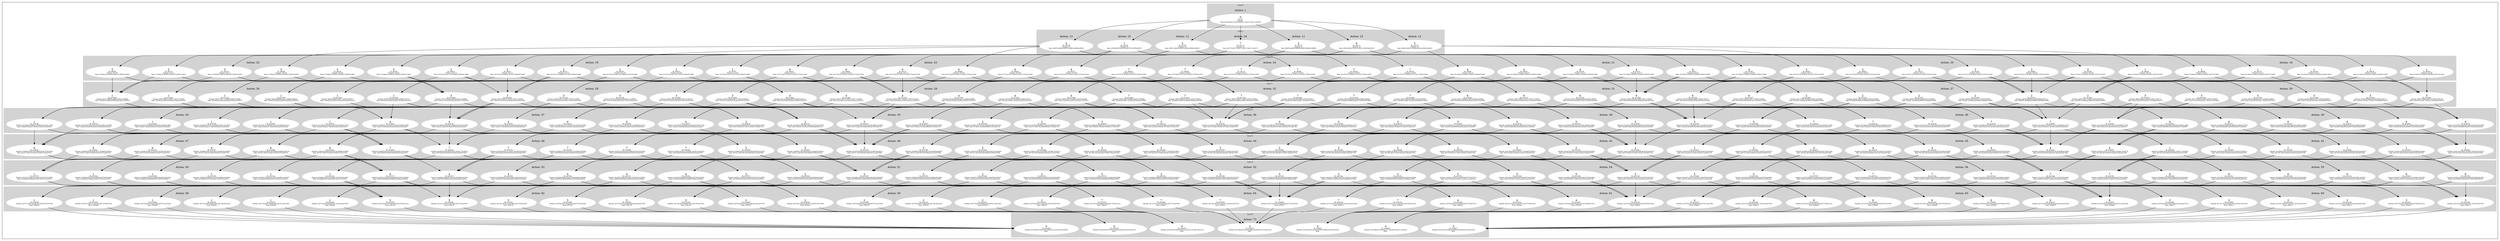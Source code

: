 digraph G {
subgraph cluster_info {
        subgraph cluster_0 {
        style=filled;
        color=lightgrey;
        node [style=filled,color=white];
        subgraph cluster_act_1 {
label = "Action: 1"step_K1 [label=<0<BR /><FONT POINT-SIZE="8">ID: K1</FONT><BR /><FONT POINT-SIZE="8">Parents: </FONT><BR /><FONT POINT-SIZE="8">Sons: K4108,K4110,K4109,K4111,K4107,K4112,K4106</FONT>>]
}

        fontsize="10"
        label = "Line 0";
        }

        subgraph cluster_4 {
        style=filled;
        color=lightgrey;
        node [style=filled,color=white];
        subgraph cluster_act_39 {
label = "Action: 39"step_K18023 [label=<6<BR /><FONT POINT-SIZE="8">ID: K18023</FONT><BR /><FONT POINT-SIZE="8">Parents: K13594,K13658,K13530,K13786,K13466</FONT><BR /><FONT POINT-SIZE="8">Sons: K22955,K22960,K22958,K22957,K22956</FONT>>]
step_K18151 [label=<6<BR /><FONT POINT-SIZE="8">ID: K18151</FONT><BR /><FONT POINT-SIZE="8">Parents: K13404,K13596,K13660,K13468,K13788</FONT><BR /><FONT POINT-SIZE="8">Sons: K22955,K22960,K22958,K22957,K22954</FONT>>]
step_K18087 [label=<6<BR /><FONT POINT-SIZE="8">ID: K18087</FONT><BR /><FONT POINT-SIZE="8">Parents: K13403,K13787,K13595,K13531,K13659</FONT><BR /><FONT POINT-SIZE="8">Sons: K22960,K22958,K22957,K22956,K22954</FONT>>]
step_K18407 [label=<6<BR /><FONT POINT-SIZE="8">ID: K18407</FONT><BR /><FONT POINT-SIZE="8">Parents: K13472,K13664,K13536,K13408,K13600</FONT><BR /><FONT POINT-SIZE="8">Sons: K22955,K22958,K22957,K22956,K22954</FONT>>]
step_K18215 [label=<6<BR /><FONT POINT-SIZE="8">ID: K18215</FONT><BR /><FONT POINT-SIZE="8">Parents: K13789,K13533,K13661,K13405,K13469</FONT><BR /><FONT POINT-SIZE="8">Sons: K22955,K22960,K22958,K22956,K22954</FONT>>]
step_K18279 [label=<6<BR /><FONT POINT-SIZE="8">ID: K18279</FONT><BR /><FONT POINT-SIZE="8">Parents: K13790,K13406,K13534,K13470,K13598</FONT><BR /><FONT POINT-SIZE="8">Sons: K22955,K22960,K22957,K22956,K22954</FONT>>]
}
subgraph cluster_act_40 {
label = "Action: 40"step_K18216 [label=<7<BR /><FONT POINT-SIZE="8">ID: K18216</FONT><BR /><FONT POINT-SIZE="8">Parents: K13533,K13725,K13661,K13405,K13469</FONT><BR /><FONT POINT-SIZE="8">Sons: K23018,K23023,K23020,K23022,K23019</FONT>>]
step_K18024 [label=<7<BR /><FONT POINT-SIZE="8">ID: K18024</FONT><BR /><FONT POINT-SIZE="8">Parents: K13594,K13658,K13722,K13530,K13466</FONT><BR /><FONT POINT-SIZE="8">Sons: K23021,K23023,K23020,K23022,K23019</FONT>>]
step_K18344 [label=<7<BR /><FONT POINT-SIZE="8">ID: K18344</FONT><BR /><FONT POINT-SIZE="8">Parents: K13663,K13599,K13471,K13407,K13535</FONT><BR /><FONT POINT-SIZE="8">Sons: K23018,K23021,K23020,K23022,K23019</FONT>>]
step_K18152 [label=<7<BR /><FONT POINT-SIZE="8">ID: K18152</FONT><BR /><FONT POINT-SIZE="8">Parents: K13404,K13596,K13660,K13468,K13724</FONT><BR /><FONT POINT-SIZE="8">Sons: K23018,K23021,K23023,K23022,K23019</FONT>>]
step_K18088 [label=<7<BR /><FONT POINT-SIZE="8">ID: K18088</FONT><BR /><FONT POINT-SIZE="8">Parents: K13403,K13595,K13531,K13659,K13723</FONT><BR /><FONT POINT-SIZE="8">Sons: K23018,K23021,K23023,K23020,K23022</FONT>>]
step_K18280 [label=<7<BR /><FONT POINT-SIZE="8">ID: K18280</FONT><BR /><FONT POINT-SIZE="8">Parents: K13406,K13534,K13470,K13598,K13726</FONT><BR /><FONT POINT-SIZE="8">Sons: K23018,K23021,K23020,K23023,K23019</FONT>>]
}
subgraph cluster_act_38 {
label = "Action: 38"step_K18214 [label=<5<BR /><FONT POINT-SIZE="8">ID: K18214</FONT><BR /><FONT POINT-SIZE="8">Parents: K13789,K13533,K13725,K13405,K13469</FONT><BR /><FONT POINT-SIZE="8">Sons: K22890,K22896,K22892,K22891,K22895</FONT>>]
step_K18022 [label=<5<BR /><FONT POINT-SIZE="8">ID: K18022</FONT><BR /><FONT POINT-SIZE="8">Parents: K13594,K13722,K13530,K13786,K13466</FONT><BR /><FONT POINT-SIZE="8">Sons: K22893,K22896,K22892,K22891,K22895</FONT>>]
step_K18086 [label=<5<BR /><FONT POINT-SIZE="8">ID: K18086</FONT><BR /><FONT POINT-SIZE="8">Parents: K13403,K13787,K13595,K13531,K13723</FONT><BR /><FONT POINT-SIZE="8">Sons: K22893,K22890,K22896,K22892,K22895</FONT>>]
step_K18406 [label=<5<BR /><FONT POINT-SIZE="8">ID: K18406</FONT><BR /><FONT POINT-SIZE="8">Parents: K13472,K13536,K13408,K13728,K13600</FONT><BR /><FONT POINT-SIZE="8">Sons: K22893,K22890,K22892,K22891,K22895</FONT>>]
step_K18150 [label=<5<BR /><FONT POINT-SIZE="8">ID: K18150</FONT><BR /><FONT POINT-SIZE="8">Parents: K13404,K13596,K13468,K13724,K13788</FONT><BR /><FONT POINT-SIZE="8">Sons: K22893,K22890,K22896,K22891,K22895</FONT>>]
step_K18342 [label=<5<BR /><FONT POINT-SIZE="8">ID: K18342</FONT><BR /><FONT POINT-SIZE="8">Parents: K13791,K13599,K13471,K13407,K13535</FONT><BR /><FONT POINT-SIZE="8">Sons: K22893,K22890,K22896,K22892,K22891</FONT>>]
}
subgraph cluster_act_38 {
label = "Action: 38"step_K18214 [label=<5<BR /><FONT POINT-SIZE="8">ID: K18214</FONT><BR /><FONT POINT-SIZE="8">Parents: K13789,K13533,K13725,K13405,K13469</FONT><BR /><FONT POINT-SIZE="8">Sons: K22890,K22896,K22892,K22891,K22895</FONT>>]
step_K18022 [label=<5<BR /><FONT POINT-SIZE="8">ID: K18022</FONT><BR /><FONT POINT-SIZE="8">Parents: K13594,K13722,K13530,K13786,K13466</FONT><BR /><FONT POINT-SIZE="8">Sons: K22893,K22896,K22892,K22891,K22895</FONT>>]
step_K18086 [label=<5<BR /><FONT POINT-SIZE="8">ID: K18086</FONT><BR /><FONT POINT-SIZE="8">Parents: K13403,K13787,K13595,K13531,K13723</FONT><BR /><FONT POINT-SIZE="8">Sons: K22893,K22890,K22896,K22892,K22895</FONT>>]
step_K18406 [label=<5<BR /><FONT POINT-SIZE="8">ID: K18406</FONT><BR /><FONT POINT-SIZE="8">Parents: K13472,K13536,K13408,K13728,K13600</FONT><BR /><FONT POINT-SIZE="8">Sons: K22893,K22890,K22892,K22891,K22895</FONT>>]
step_K18150 [label=<5<BR /><FONT POINT-SIZE="8">ID: K18150</FONT><BR /><FONT POINT-SIZE="8">Parents: K13404,K13596,K13468,K13724,K13788</FONT><BR /><FONT POINT-SIZE="8">Sons: K22893,K22890,K22896,K22891,K22895</FONT>>]
step_K18342 [label=<5<BR /><FONT POINT-SIZE="8">ID: K18342</FONT><BR /><FONT POINT-SIZE="8">Parents: K13791,K13599,K13471,K13407,K13535</FONT><BR /><FONT POINT-SIZE="8">Sons: K22893,K22890,K22896,K22892,K22891</FONT>>]
}
subgraph cluster_act_38 {
label = "Action: 38"step_K18214 [label=<5<BR /><FONT POINT-SIZE="8">ID: K18214</FONT><BR /><FONT POINT-SIZE="8">Parents: K13789,K13533,K13725,K13405,K13469</FONT><BR /><FONT POINT-SIZE="8">Sons: K22890,K22896,K22892,K22891,K22895</FONT>>]
step_K18022 [label=<5<BR /><FONT POINT-SIZE="8">ID: K18022</FONT><BR /><FONT POINT-SIZE="8">Parents: K13594,K13722,K13530,K13786,K13466</FONT><BR /><FONT POINT-SIZE="8">Sons: K22893,K22896,K22892,K22891,K22895</FONT>>]
step_K18086 [label=<5<BR /><FONT POINT-SIZE="8">ID: K18086</FONT><BR /><FONT POINT-SIZE="8">Parents: K13403,K13787,K13595,K13531,K13723</FONT><BR /><FONT POINT-SIZE="8">Sons: K22893,K22890,K22896,K22892,K22895</FONT>>]
step_K18406 [label=<5<BR /><FONT POINT-SIZE="8">ID: K18406</FONT><BR /><FONT POINT-SIZE="8">Parents: K13472,K13536,K13408,K13728,K13600</FONT><BR /><FONT POINT-SIZE="8">Sons: K22893,K22890,K22892,K22891,K22895</FONT>>]
step_K18150 [label=<5<BR /><FONT POINT-SIZE="8">ID: K18150</FONT><BR /><FONT POINT-SIZE="8">Parents: K13404,K13596,K13468,K13724,K13788</FONT><BR /><FONT POINT-SIZE="8">Sons: K22893,K22890,K22896,K22891,K22895</FONT>>]
step_K18342 [label=<5<BR /><FONT POINT-SIZE="8">ID: K18342</FONT><BR /><FONT POINT-SIZE="8">Parents: K13791,K13599,K13471,K13407,K13535</FONT><BR /><FONT POINT-SIZE="8">Sons: K22893,K22890,K22896,K22892,K22891</FONT>>]
}
subgraph cluster_act_39 {
label = "Action: 39"step_K18023 [label=<6<BR /><FONT POINT-SIZE="8">ID: K18023</FONT><BR /><FONT POINT-SIZE="8">Parents: K13594,K13658,K13530,K13786,K13466</FONT><BR /><FONT POINT-SIZE="8">Sons: K22955,K22960,K22958,K22957,K22956</FONT>>]
step_K18151 [label=<6<BR /><FONT POINT-SIZE="8">ID: K18151</FONT><BR /><FONT POINT-SIZE="8">Parents: K13404,K13596,K13660,K13468,K13788</FONT><BR /><FONT POINT-SIZE="8">Sons: K22955,K22960,K22958,K22957,K22954</FONT>>]
step_K18087 [label=<6<BR /><FONT POINT-SIZE="8">ID: K18087</FONT><BR /><FONT POINT-SIZE="8">Parents: K13403,K13787,K13595,K13531,K13659</FONT><BR /><FONT POINT-SIZE="8">Sons: K22960,K22958,K22957,K22956,K22954</FONT>>]
step_K18407 [label=<6<BR /><FONT POINT-SIZE="8">ID: K18407</FONT><BR /><FONT POINT-SIZE="8">Parents: K13472,K13664,K13536,K13408,K13600</FONT><BR /><FONT POINT-SIZE="8">Sons: K22955,K22958,K22957,K22956,K22954</FONT>>]
step_K18215 [label=<6<BR /><FONT POINT-SIZE="8">ID: K18215</FONT><BR /><FONT POINT-SIZE="8">Parents: K13789,K13533,K13661,K13405,K13469</FONT><BR /><FONT POINT-SIZE="8">Sons: K22955,K22960,K22958,K22956,K22954</FONT>>]
step_K18279 [label=<6<BR /><FONT POINT-SIZE="8">ID: K18279</FONT><BR /><FONT POINT-SIZE="8">Parents: K13790,K13406,K13534,K13470,K13598</FONT><BR /><FONT POINT-SIZE="8">Sons: K22955,K22960,K22957,K22956,K22954</FONT>>]
}
subgraph cluster_act_38 {
label = "Action: 38"step_K18214 [label=<5<BR /><FONT POINT-SIZE="8">ID: K18214</FONT><BR /><FONT POINT-SIZE="8">Parents: K13789,K13533,K13725,K13405,K13469</FONT><BR /><FONT POINT-SIZE="8">Sons: K22890,K22896,K22892,K22891,K22895</FONT>>]
step_K18022 [label=<5<BR /><FONT POINT-SIZE="8">ID: K18022</FONT><BR /><FONT POINT-SIZE="8">Parents: K13594,K13722,K13530,K13786,K13466</FONT><BR /><FONT POINT-SIZE="8">Sons: K22893,K22896,K22892,K22891,K22895</FONT>>]
step_K18086 [label=<5<BR /><FONT POINT-SIZE="8">ID: K18086</FONT><BR /><FONT POINT-SIZE="8">Parents: K13403,K13787,K13595,K13531,K13723</FONT><BR /><FONT POINT-SIZE="8">Sons: K22893,K22890,K22896,K22892,K22895</FONT>>]
step_K18406 [label=<5<BR /><FONT POINT-SIZE="8">ID: K18406</FONT><BR /><FONT POINT-SIZE="8">Parents: K13472,K13536,K13408,K13728,K13600</FONT><BR /><FONT POINT-SIZE="8">Sons: K22893,K22890,K22892,K22891,K22895</FONT>>]
step_K18150 [label=<5<BR /><FONT POINT-SIZE="8">ID: K18150</FONT><BR /><FONT POINT-SIZE="8">Parents: K13404,K13596,K13468,K13724,K13788</FONT><BR /><FONT POINT-SIZE="8">Sons: K22893,K22890,K22896,K22891,K22895</FONT>>]
step_K18342 [label=<5<BR /><FONT POINT-SIZE="8">ID: K18342</FONT><BR /><FONT POINT-SIZE="8">Parents: K13791,K13599,K13471,K13407,K13535</FONT><BR /><FONT POINT-SIZE="8">Sons: K22893,K22890,K22896,K22892,K22891</FONT>>]
}
subgraph cluster_act_40 {
label = "Action: 40"step_K18216 [label=<7<BR /><FONT POINT-SIZE="8">ID: K18216</FONT><BR /><FONT POINT-SIZE="8">Parents: K13533,K13725,K13661,K13405,K13469</FONT><BR /><FONT POINT-SIZE="8">Sons: K23018,K23023,K23020,K23022,K23019</FONT>>]
step_K18024 [label=<7<BR /><FONT POINT-SIZE="8">ID: K18024</FONT><BR /><FONT POINT-SIZE="8">Parents: K13594,K13658,K13722,K13530,K13466</FONT><BR /><FONT POINT-SIZE="8">Sons: K23021,K23023,K23020,K23022,K23019</FONT>>]
step_K18344 [label=<7<BR /><FONT POINT-SIZE="8">ID: K18344</FONT><BR /><FONT POINT-SIZE="8">Parents: K13663,K13599,K13471,K13407,K13535</FONT><BR /><FONT POINT-SIZE="8">Sons: K23018,K23021,K23020,K23022,K23019</FONT>>]
step_K18152 [label=<7<BR /><FONT POINT-SIZE="8">ID: K18152</FONT><BR /><FONT POINT-SIZE="8">Parents: K13404,K13596,K13660,K13468,K13724</FONT><BR /><FONT POINT-SIZE="8">Sons: K23018,K23021,K23023,K23022,K23019</FONT>>]
step_K18088 [label=<7<BR /><FONT POINT-SIZE="8">ID: K18088</FONT><BR /><FONT POINT-SIZE="8">Parents: K13403,K13595,K13531,K13659,K13723</FONT><BR /><FONT POINT-SIZE="8">Sons: K23018,K23021,K23023,K23020,K23022</FONT>>]
step_K18280 [label=<7<BR /><FONT POINT-SIZE="8">ID: K18280</FONT><BR /><FONT POINT-SIZE="8">Parents: K13406,K13534,K13470,K13598,K13726</FONT><BR /><FONT POINT-SIZE="8">Sons: K23018,K23021,K23020,K23023,K23019</FONT>>]
}
subgraph cluster_act_36 {
label = "Action: 36"step_K18084 [label=<3<BR /><FONT POINT-SIZE="8">ID: K18084</FONT><BR /><FONT POINT-SIZE="8">Parents: K13403,K13787,K13595,K13659,K13723</FONT><BR /><FONT POINT-SIZE="8">Sons: K22768,K22765,K22766,K22767,K22762</FONT>>]
step_K18276 [label=<3<BR /><FONT POINT-SIZE="8">ID: K18276</FONT><BR /><FONT POINT-SIZE="8">Parents: K13790,K13406,K13470,K13598,K13726</FONT><BR /><FONT POINT-SIZE="8">Sons: K22768,K22765,K22767,K22763,K22762</FONT>>]
step_K18212 [label=<3<BR /><FONT POINT-SIZE="8">ID: K18212</FONT><BR /><FONT POINT-SIZE="8">Parents: K13789,K13725,K13661,K13405,K13469</FONT><BR /><FONT POINT-SIZE="8">Sons: K22768,K22766,K22767,K22763,K22762</FONT>>]
step_K18020 [label=<3<BR /><FONT POINT-SIZE="8">ID: K18020</FONT><BR /><FONT POINT-SIZE="8">Parents: K13594,K13658,K13722,K13786,K13466</FONT><BR /><FONT POINT-SIZE="8">Sons: K22768,K22765,K22766,K22767,K22763</FONT>>]
step_K18340 [label=<3<BR /><FONT POINT-SIZE="8">ID: K18340</FONT><BR /><FONT POINT-SIZE="8">Parents: K13663,K13791,K13599,K13471,K13407</FONT><BR /><FONT POINT-SIZE="8">Sons: K22768,K22765,K22766,K22763,K22762</FONT>>]
step_K18404 [label=<3<BR /><FONT POINT-SIZE="8">ID: K18404</FONT><BR /><FONT POINT-SIZE="8">Parents: K13472,K13664,K13408,K13728,K13600</FONT><BR /><FONT POINT-SIZE="8">Sons: K22765,K22766,K22767,K22763,K22762</FONT>>]
}
subgraph cluster_act_35 {
label = "Action: 35"step_K18339 [label=<2<BR /><FONT POINT-SIZE="8">ID: K18339</FONT><BR /><FONT POINT-SIZE="8">Parents: K13663,K13791,K13599,K13407,K13535</FONT><BR /><FONT POINT-SIZE="8">Sons: K22701,K22704,K22698,K22700,K22702</FONT>>]
step_K18403 [label=<2<BR /><FONT POINT-SIZE="8">ID: K18403</FONT><BR /><FONT POINT-SIZE="8">Parents: K13664,K13536,K13408,K13728,K13600</FONT><BR /><FONT POINT-SIZE="8">Sons: K22702,K22701,K22698,K22700,K22703</FONT>>]
step_K18147 [label=<2<BR /><FONT POINT-SIZE="8">ID: K18147</FONT><BR /><FONT POINT-SIZE="8">Parents: K13404,K13596,K13660,K13724,K13788</FONT><BR /><FONT POINT-SIZE="8">Sons: K22702,K22701,K22704,K22698,K22703</FONT>>]
step_K18275 [label=<2<BR /><FONT POINT-SIZE="8">ID: K18275</FONT><BR /><FONT POINT-SIZE="8">Parents: K13790,K13406,K13534,K13598,K13726</FONT><BR /><FONT POINT-SIZE="8">Sons: K22701,K22704,K22698,K22700,K22703</FONT>>]
step_K18211 [label=<2<BR /><FONT POINT-SIZE="8">ID: K18211</FONT><BR /><FONT POINT-SIZE="8">Parents: K13789,K13533,K13725,K13661,K13405</FONT><BR /><FONT POINT-SIZE="8">Sons: K22702,K22704,K22698,K22700,K22703</FONT>>]
step_K18019 [label=<2<BR /><FONT POINT-SIZE="8">ID: K18019</FONT><BR /><FONT POINT-SIZE="8">Parents: K13594,K13658,K13722,K13530,K13786</FONT><BR /><FONT POINT-SIZE="8">Sons: K22702,K22701,K22704,K22700,K22703</FONT>>]
}
subgraph cluster_act_37 {
label = "Action: 37"step_K18085 [label=<4<BR /><FONT POINT-SIZE="8">ID: K18085</FONT><BR /><FONT POINT-SIZE="8">Parents: K13403,K13787,K13531,K13659,K13723</FONT><BR /><FONT POINT-SIZE="8">Sons: K22831,K22828,K22832,K22830,K22826</FONT>>]
step_K18149 [label=<4<BR /><FONT POINT-SIZE="8">ID: K18149</FONT><BR /><FONT POINT-SIZE="8">Parents: K13404,K13660,K13468,K13724,K13788</FONT><BR /><FONT POINT-SIZE="8">Sons: K22831,K22832,K22830,K22826,K22827</FONT>>]
step_K18341 [label=<4<BR /><FONT POINT-SIZE="8">ID: K18341</FONT><BR /><FONT POINT-SIZE="8">Parents: K13663,K13791,K13471,K13407,K13535</FONT><BR /><FONT POINT-SIZE="8">Sons: K22828,K22832,K22830,K22826,K22827</FONT>>]
step_K18277 [label=<4<BR /><FONT POINT-SIZE="8">ID: K18277</FONT><BR /><FONT POINT-SIZE="8">Parents: K13790,K13406,K13534,K13470,K13726</FONT><BR /><FONT POINT-SIZE="8">Sons: K22831,K22828,K22832,K22826,K22827</FONT>>]
step_K18405 [label=<4<BR /><FONT POINT-SIZE="8">ID: K18405</FONT><BR /><FONT POINT-SIZE="8">Parents: K13472,K13664,K13536,K13408,K13728</FONT><BR /><FONT POINT-SIZE="8">Sons: K22831,K22828,K22830,K22826,K22827</FONT>>]
step_K18021 [label=<4<BR /><FONT POINT-SIZE="8">ID: K18021</FONT><BR /><FONT POINT-SIZE="8">Parents: K13658,K13722,K13530,K13786,K13466</FONT><BR /><FONT POINT-SIZE="8">Sons: K22831,K22828,K22832,K22830,K22827</FONT>>]
}
subgraph cluster_act_38 {
label = "Action: 38"step_K18214 [label=<5<BR /><FONT POINT-SIZE="8">ID: K18214</FONT><BR /><FONT POINT-SIZE="8">Parents: K13789,K13533,K13725,K13405,K13469</FONT><BR /><FONT POINT-SIZE="8">Sons: K22890,K22896,K22892,K22891,K22895</FONT>>]
step_K18022 [label=<5<BR /><FONT POINT-SIZE="8">ID: K18022</FONT><BR /><FONT POINT-SIZE="8">Parents: K13594,K13722,K13530,K13786,K13466</FONT><BR /><FONT POINT-SIZE="8">Sons: K22893,K22896,K22892,K22891,K22895</FONT>>]
step_K18086 [label=<5<BR /><FONT POINT-SIZE="8">ID: K18086</FONT><BR /><FONT POINT-SIZE="8">Parents: K13403,K13787,K13595,K13531,K13723</FONT><BR /><FONT POINT-SIZE="8">Sons: K22893,K22890,K22896,K22892,K22895</FONT>>]
step_K18406 [label=<5<BR /><FONT POINT-SIZE="8">ID: K18406</FONT><BR /><FONT POINT-SIZE="8">Parents: K13472,K13536,K13408,K13728,K13600</FONT><BR /><FONT POINT-SIZE="8">Sons: K22893,K22890,K22892,K22891,K22895</FONT>>]
step_K18150 [label=<5<BR /><FONT POINT-SIZE="8">ID: K18150</FONT><BR /><FONT POINT-SIZE="8">Parents: K13404,K13596,K13468,K13724,K13788</FONT><BR /><FONT POINT-SIZE="8">Sons: K22893,K22890,K22896,K22891,K22895</FONT>>]
step_K18342 [label=<5<BR /><FONT POINT-SIZE="8">ID: K18342</FONT><BR /><FONT POINT-SIZE="8">Parents: K13791,K13599,K13471,K13407,K13535</FONT><BR /><FONT POINT-SIZE="8">Sons: K22893,K22890,K22896,K22892,K22891</FONT>>]
}
subgraph cluster_act_35 {
label = "Action: 35"step_K18339 [label=<2<BR /><FONT POINT-SIZE="8">ID: K18339</FONT><BR /><FONT POINT-SIZE="8">Parents: K13663,K13791,K13599,K13407,K13535</FONT><BR /><FONT POINT-SIZE="8">Sons: K22701,K22704,K22698,K22700,K22702</FONT>>]
step_K18403 [label=<2<BR /><FONT POINT-SIZE="8">ID: K18403</FONT><BR /><FONT POINT-SIZE="8">Parents: K13664,K13536,K13408,K13728,K13600</FONT><BR /><FONT POINT-SIZE="8">Sons: K22702,K22701,K22698,K22700,K22703</FONT>>]
step_K18147 [label=<2<BR /><FONT POINT-SIZE="8">ID: K18147</FONT><BR /><FONT POINT-SIZE="8">Parents: K13404,K13596,K13660,K13724,K13788</FONT><BR /><FONT POINT-SIZE="8">Sons: K22702,K22701,K22704,K22698,K22703</FONT>>]
step_K18275 [label=<2<BR /><FONT POINT-SIZE="8">ID: K18275</FONT><BR /><FONT POINT-SIZE="8">Parents: K13790,K13406,K13534,K13598,K13726</FONT><BR /><FONT POINT-SIZE="8">Sons: K22701,K22704,K22698,K22700,K22703</FONT>>]
step_K18211 [label=<2<BR /><FONT POINT-SIZE="8">ID: K18211</FONT><BR /><FONT POINT-SIZE="8">Parents: K13789,K13533,K13725,K13661,K13405</FONT><BR /><FONT POINT-SIZE="8">Sons: K22702,K22704,K22698,K22700,K22703</FONT>>]
step_K18019 [label=<2<BR /><FONT POINT-SIZE="8">ID: K18019</FONT><BR /><FONT POINT-SIZE="8">Parents: K13594,K13658,K13722,K13530,K13786</FONT><BR /><FONT POINT-SIZE="8">Sons: K22702,K22701,K22704,K22700,K22703</FONT>>]
}
subgraph cluster_act_34 {
label = "Action: 34"step_K18082 [label=<1<BR /><FONT POINT-SIZE="8">ID: K18082</FONT><BR /><FONT POINT-SIZE="8">Parents: K13787,K13595,K13531,K13659,K13723</FONT><BR /><FONT POINT-SIZE="8">Sons: K22640,K22637,K22636,K22639,K22638</FONT>>]
step_K18210 [label=<1<BR /><FONT POINT-SIZE="8">ID: K18210</FONT><BR /><FONT POINT-SIZE="8">Parents: K13789,K13533,K13725,K13661,K13469</FONT><BR /><FONT POINT-SIZE="8">Sons: K22640,K22636,K22635,K22639,K22638</FONT>>]
step_K18338 [label=<1<BR /><FONT POINT-SIZE="8">ID: K18338</FONT><BR /><FONT POINT-SIZE="8">Parents: K13663,K13791,K13599,K13471,K13535</FONT><BR /><FONT POINT-SIZE="8">Sons: K22640,K22637,K22636,K22635,K22638</FONT>>]
step_K18402 [label=<1<BR /><FONT POINT-SIZE="8">ID: K18402</FONT><BR /><FONT POINT-SIZE="8">Parents: K13472,K13664,K13536,K13728,K13600</FONT><BR /><FONT POINT-SIZE="8">Sons: K22637,K22636,K22635,K22639,K22638</FONT>>]
step_K18274 [label=<1<BR /><FONT POINT-SIZE="8">ID: K18274</FONT><BR /><FONT POINT-SIZE="8">Parents: K13790,K13534,K13470,K13598,K13726</FONT><BR /><FONT POINT-SIZE="8">Sons: K22640,K22637,K22636,K22639,K22635</FONT>>]
step_K18146 [label=<1<BR /><FONT POINT-SIZE="8">ID: K18146</FONT><BR /><FONT POINT-SIZE="8">Parents: K13596,K13660,K13468,K13724,K13788</FONT><BR /><FONT POINT-SIZE="8">Sons: K22640,K22637,K22635,K22639,K22638</FONT>>]
}
subgraph cluster_act_34 {
label = "Action: 34"step_K18082 [label=<1<BR /><FONT POINT-SIZE="8">ID: K18082</FONT><BR /><FONT POINT-SIZE="8">Parents: K13787,K13595,K13531,K13659,K13723</FONT><BR /><FONT POINT-SIZE="8">Sons: K22640,K22637,K22636,K22639,K22638</FONT>>]
step_K18210 [label=<1<BR /><FONT POINT-SIZE="8">ID: K18210</FONT><BR /><FONT POINT-SIZE="8">Parents: K13789,K13533,K13725,K13661,K13469</FONT><BR /><FONT POINT-SIZE="8">Sons: K22640,K22636,K22635,K22639,K22638</FONT>>]
step_K18338 [label=<1<BR /><FONT POINT-SIZE="8">ID: K18338</FONT><BR /><FONT POINT-SIZE="8">Parents: K13663,K13791,K13599,K13471,K13535</FONT><BR /><FONT POINT-SIZE="8">Sons: K22640,K22637,K22636,K22635,K22638</FONT>>]
step_K18402 [label=<1<BR /><FONT POINT-SIZE="8">ID: K18402</FONT><BR /><FONT POINT-SIZE="8">Parents: K13472,K13664,K13536,K13728,K13600</FONT><BR /><FONT POINT-SIZE="8">Sons: K22637,K22636,K22635,K22639,K22638</FONT>>]
step_K18274 [label=<1<BR /><FONT POINT-SIZE="8">ID: K18274</FONT><BR /><FONT POINT-SIZE="8">Parents: K13790,K13534,K13470,K13598,K13726</FONT><BR /><FONT POINT-SIZE="8">Sons: K22640,K22637,K22636,K22639,K22635</FONT>>]
step_K18146 [label=<1<BR /><FONT POINT-SIZE="8">ID: K18146</FONT><BR /><FONT POINT-SIZE="8">Parents: K13596,K13660,K13468,K13724,K13788</FONT><BR /><FONT POINT-SIZE="8">Sons: K22640,K22637,K22635,K22639,K22638</FONT>>]
}
subgraph cluster_act_34 {
label = "Action: 34"step_K18082 [label=<1<BR /><FONT POINT-SIZE="8">ID: K18082</FONT><BR /><FONT POINT-SIZE="8">Parents: K13787,K13595,K13531,K13659,K13723</FONT><BR /><FONT POINT-SIZE="8">Sons: K22640,K22637,K22636,K22639,K22638</FONT>>]
step_K18210 [label=<1<BR /><FONT POINT-SIZE="8">ID: K18210</FONT><BR /><FONT POINT-SIZE="8">Parents: K13789,K13533,K13725,K13661,K13469</FONT><BR /><FONT POINT-SIZE="8">Sons: K22640,K22636,K22635,K22639,K22638</FONT>>]
step_K18338 [label=<1<BR /><FONT POINT-SIZE="8">ID: K18338</FONT><BR /><FONT POINT-SIZE="8">Parents: K13663,K13791,K13599,K13471,K13535</FONT><BR /><FONT POINT-SIZE="8">Sons: K22640,K22637,K22636,K22635,K22638</FONT>>]
step_K18402 [label=<1<BR /><FONT POINT-SIZE="8">ID: K18402</FONT><BR /><FONT POINT-SIZE="8">Parents: K13472,K13664,K13536,K13728,K13600</FONT><BR /><FONT POINT-SIZE="8">Sons: K22637,K22636,K22635,K22639,K22638</FONT>>]
step_K18274 [label=<1<BR /><FONT POINT-SIZE="8">ID: K18274</FONT><BR /><FONT POINT-SIZE="8">Parents: K13790,K13534,K13470,K13598,K13726</FONT><BR /><FONT POINT-SIZE="8">Sons: K22640,K22637,K22636,K22639,K22635</FONT>>]
step_K18146 [label=<1<BR /><FONT POINT-SIZE="8">ID: K18146</FONT><BR /><FONT POINT-SIZE="8">Parents: K13596,K13660,K13468,K13724,K13788</FONT><BR /><FONT POINT-SIZE="8">Sons: K22640,K22637,K22635,K22639,K22638</FONT>>]
}
subgraph cluster_act_36 {
label = "Action: 36"step_K18084 [label=<3<BR /><FONT POINT-SIZE="8">ID: K18084</FONT><BR /><FONT POINT-SIZE="8">Parents: K13403,K13787,K13595,K13659,K13723</FONT><BR /><FONT POINT-SIZE="8">Sons: K22768,K22765,K22766,K22767,K22762</FONT>>]
step_K18276 [label=<3<BR /><FONT POINT-SIZE="8">ID: K18276</FONT><BR /><FONT POINT-SIZE="8">Parents: K13790,K13406,K13470,K13598,K13726</FONT><BR /><FONT POINT-SIZE="8">Sons: K22768,K22765,K22767,K22763,K22762</FONT>>]
step_K18212 [label=<3<BR /><FONT POINT-SIZE="8">ID: K18212</FONT><BR /><FONT POINT-SIZE="8">Parents: K13789,K13725,K13661,K13405,K13469</FONT><BR /><FONT POINT-SIZE="8">Sons: K22768,K22766,K22767,K22763,K22762</FONT>>]
step_K18020 [label=<3<BR /><FONT POINT-SIZE="8">ID: K18020</FONT><BR /><FONT POINT-SIZE="8">Parents: K13594,K13658,K13722,K13786,K13466</FONT><BR /><FONT POINT-SIZE="8">Sons: K22768,K22765,K22766,K22767,K22763</FONT>>]
step_K18340 [label=<3<BR /><FONT POINT-SIZE="8">ID: K18340</FONT><BR /><FONT POINT-SIZE="8">Parents: K13663,K13791,K13599,K13471,K13407</FONT><BR /><FONT POINT-SIZE="8">Sons: K22768,K22765,K22766,K22763,K22762</FONT>>]
step_K18404 [label=<3<BR /><FONT POINT-SIZE="8">ID: K18404</FONT><BR /><FONT POINT-SIZE="8">Parents: K13472,K13664,K13408,K13728,K13600</FONT><BR /><FONT POINT-SIZE="8">Sons: K22765,K22766,K22767,K22763,K22762</FONT>>]
}
subgraph cluster_act_34 {
label = "Action: 34"step_K18082 [label=<1<BR /><FONT POINT-SIZE="8">ID: K18082</FONT><BR /><FONT POINT-SIZE="8">Parents: K13787,K13595,K13531,K13659,K13723</FONT><BR /><FONT POINT-SIZE="8">Sons: K22640,K22637,K22636,K22639,K22638</FONT>>]
step_K18210 [label=<1<BR /><FONT POINT-SIZE="8">ID: K18210</FONT><BR /><FONT POINT-SIZE="8">Parents: K13789,K13533,K13725,K13661,K13469</FONT><BR /><FONT POINT-SIZE="8">Sons: K22640,K22636,K22635,K22639,K22638</FONT>>]
step_K18338 [label=<1<BR /><FONT POINT-SIZE="8">ID: K18338</FONT><BR /><FONT POINT-SIZE="8">Parents: K13663,K13791,K13599,K13471,K13535</FONT><BR /><FONT POINT-SIZE="8">Sons: K22640,K22637,K22636,K22635,K22638</FONT>>]
step_K18402 [label=<1<BR /><FONT POINT-SIZE="8">ID: K18402</FONT><BR /><FONT POINT-SIZE="8">Parents: K13472,K13664,K13536,K13728,K13600</FONT><BR /><FONT POINT-SIZE="8">Sons: K22637,K22636,K22635,K22639,K22638</FONT>>]
step_K18274 [label=<1<BR /><FONT POINT-SIZE="8">ID: K18274</FONT><BR /><FONT POINT-SIZE="8">Parents: K13790,K13534,K13470,K13598,K13726</FONT><BR /><FONT POINT-SIZE="8">Sons: K22640,K22637,K22636,K22639,K22635</FONT>>]
step_K18146 [label=<1<BR /><FONT POINT-SIZE="8">ID: K18146</FONT><BR /><FONT POINT-SIZE="8">Parents: K13596,K13660,K13468,K13724,K13788</FONT><BR /><FONT POINT-SIZE="8">Sons: K22640,K22637,K22635,K22639,K22638</FONT>>]
}
subgraph cluster_act_37 {
label = "Action: 37"step_K18085 [label=<4<BR /><FONT POINT-SIZE="8">ID: K18085</FONT><BR /><FONT POINT-SIZE="8">Parents: K13403,K13787,K13531,K13659,K13723</FONT><BR /><FONT POINT-SIZE="8">Sons: K22831,K22828,K22832,K22830,K22826</FONT>>]
step_K18149 [label=<4<BR /><FONT POINT-SIZE="8">ID: K18149</FONT><BR /><FONT POINT-SIZE="8">Parents: K13404,K13660,K13468,K13724,K13788</FONT><BR /><FONT POINT-SIZE="8">Sons: K22831,K22832,K22830,K22826,K22827</FONT>>]
step_K18341 [label=<4<BR /><FONT POINT-SIZE="8">ID: K18341</FONT><BR /><FONT POINT-SIZE="8">Parents: K13663,K13791,K13471,K13407,K13535</FONT><BR /><FONT POINT-SIZE="8">Sons: K22828,K22832,K22830,K22826,K22827</FONT>>]
step_K18277 [label=<4<BR /><FONT POINT-SIZE="8">ID: K18277</FONT><BR /><FONT POINT-SIZE="8">Parents: K13790,K13406,K13534,K13470,K13726</FONT><BR /><FONT POINT-SIZE="8">Sons: K22831,K22828,K22832,K22826,K22827</FONT>>]
step_K18405 [label=<4<BR /><FONT POINT-SIZE="8">ID: K18405</FONT><BR /><FONT POINT-SIZE="8">Parents: K13472,K13664,K13536,K13408,K13728</FONT><BR /><FONT POINT-SIZE="8">Sons: K22831,K22828,K22830,K22826,K22827</FONT>>]
step_K18021 [label=<4<BR /><FONT POINT-SIZE="8">ID: K18021</FONT><BR /><FONT POINT-SIZE="8">Parents: K13658,K13722,K13530,K13786,K13466</FONT><BR /><FONT POINT-SIZE="8">Sons: K22831,K22828,K22832,K22830,K22827</FONT>>]
}
subgraph cluster_act_39 {
label = "Action: 39"step_K18023 [label=<6<BR /><FONT POINT-SIZE="8">ID: K18023</FONT><BR /><FONT POINT-SIZE="8">Parents: K13594,K13658,K13530,K13786,K13466</FONT><BR /><FONT POINT-SIZE="8">Sons: K22955,K22960,K22958,K22957,K22956</FONT>>]
step_K18151 [label=<6<BR /><FONT POINT-SIZE="8">ID: K18151</FONT><BR /><FONT POINT-SIZE="8">Parents: K13404,K13596,K13660,K13468,K13788</FONT><BR /><FONT POINT-SIZE="8">Sons: K22955,K22960,K22958,K22957,K22954</FONT>>]
step_K18087 [label=<6<BR /><FONT POINT-SIZE="8">ID: K18087</FONT><BR /><FONT POINT-SIZE="8">Parents: K13403,K13787,K13595,K13531,K13659</FONT><BR /><FONT POINT-SIZE="8">Sons: K22960,K22958,K22957,K22956,K22954</FONT>>]
step_K18407 [label=<6<BR /><FONT POINT-SIZE="8">ID: K18407</FONT><BR /><FONT POINT-SIZE="8">Parents: K13472,K13664,K13536,K13408,K13600</FONT><BR /><FONT POINT-SIZE="8">Sons: K22955,K22958,K22957,K22956,K22954</FONT>>]
step_K18215 [label=<6<BR /><FONT POINT-SIZE="8">ID: K18215</FONT><BR /><FONT POINT-SIZE="8">Parents: K13789,K13533,K13661,K13405,K13469</FONT><BR /><FONT POINT-SIZE="8">Sons: K22955,K22960,K22958,K22956,K22954</FONT>>]
step_K18279 [label=<6<BR /><FONT POINT-SIZE="8">ID: K18279</FONT><BR /><FONT POINT-SIZE="8">Parents: K13790,K13406,K13534,K13470,K13598</FONT><BR /><FONT POINT-SIZE="8">Sons: K22955,K22960,K22957,K22956,K22954</FONT>>]
}
subgraph cluster_act_34 {
label = "Action: 34"step_K18082 [label=<1<BR /><FONT POINT-SIZE="8">ID: K18082</FONT><BR /><FONT POINT-SIZE="8">Parents: K13787,K13595,K13531,K13659,K13723</FONT><BR /><FONT POINT-SIZE="8">Sons: K22640,K22637,K22636,K22639,K22638</FONT>>]
step_K18210 [label=<1<BR /><FONT POINT-SIZE="8">ID: K18210</FONT><BR /><FONT POINT-SIZE="8">Parents: K13789,K13533,K13725,K13661,K13469</FONT><BR /><FONT POINT-SIZE="8">Sons: K22640,K22636,K22635,K22639,K22638</FONT>>]
step_K18338 [label=<1<BR /><FONT POINT-SIZE="8">ID: K18338</FONT><BR /><FONT POINT-SIZE="8">Parents: K13663,K13791,K13599,K13471,K13535</FONT><BR /><FONT POINT-SIZE="8">Sons: K22640,K22637,K22636,K22635,K22638</FONT>>]
step_K18402 [label=<1<BR /><FONT POINT-SIZE="8">ID: K18402</FONT><BR /><FONT POINT-SIZE="8">Parents: K13472,K13664,K13536,K13728,K13600</FONT><BR /><FONT POINT-SIZE="8">Sons: K22637,K22636,K22635,K22639,K22638</FONT>>]
step_K18274 [label=<1<BR /><FONT POINT-SIZE="8">ID: K18274</FONT><BR /><FONT POINT-SIZE="8">Parents: K13790,K13534,K13470,K13598,K13726</FONT><BR /><FONT POINT-SIZE="8">Sons: K22640,K22637,K22636,K22639,K22635</FONT>>]
step_K18146 [label=<1<BR /><FONT POINT-SIZE="8">ID: K18146</FONT><BR /><FONT POINT-SIZE="8">Parents: K13596,K13660,K13468,K13724,K13788</FONT><BR /><FONT POINT-SIZE="8">Sons: K22640,K22637,K22635,K22639,K22638</FONT>>]
}
subgraph cluster_act_35 {
label = "Action: 35"step_K18339 [label=<2<BR /><FONT POINT-SIZE="8">ID: K18339</FONT><BR /><FONT POINT-SIZE="8">Parents: K13663,K13791,K13599,K13407,K13535</FONT><BR /><FONT POINT-SIZE="8">Sons: K22701,K22704,K22698,K22700,K22702</FONT>>]
step_K18403 [label=<2<BR /><FONT POINT-SIZE="8">ID: K18403</FONT><BR /><FONT POINT-SIZE="8">Parents: K13664,K13536,K13408,K13728,K13600</FONT><BR /><FONT POINT-SIZE="8">Sons: K22702,K22701,K22698,K22700,K22703</FONT>>]
step_K18147 [label=<2<BR /><FONT POINT-SIZE="8">ID: K18147</FONT><BR /><FONT POINT-SIZE="8">Parents: K13404,K13596,K13660,K13724,K13788</FONT><BR /><FONT POINT-SIZE="8">Sons: K22702,K22701,K22704,K22698,K22703</FONT>>]
step_K18275 [label=<2<BR /><FONT POINT-SIZE="8">ID: K18275</FONT><BR /><FONT POINT-SIZE="8">Parents: K13790,K13406,K13534,K13598,K13726</FONT><BR /><FONT POINT-SIZE="8">Sons: K22701,K22704,K22698,K22700,K22703</FONT>>]
step_K18211 [label=<2<BR /><FONT POINT-SIZE="8">ID: K18211</FONT><BR /><FONT POINT-SIZE="8">Parents: K13789,K13533,K13725,K13661,K13405</FONT><BR /><FONT POINT-SIZE="8">Sons: K22702,K22704,K22698,K22700,K22703</FONT>>]
step_K18019 [label=<2<BR /><FONT POINT-SIZE="8">ID: K18019</FONT><BR /><FONT POINT-SIZE="8">Parents: K13594,K13658,K13722,K13530,K13786</FONT><BR /><FONT POINT-SIZE="8">Sons: K22702,K22701,K22704,K22700,K22703</FONT>>]
}
subgraph cluster_act_37 {
label = "Action: 37"step_K18085 [label=<4<BR /><FONT POINT-SIZE="8">ID: K18085</FONT><BR /><FONT POINT-SIZE="8">Parents: K13403,K13787,K13531,K13659,K13723</FONT><BR /><FONT POINT-SIZE="8">Sons: K22831,K22828,K22832,K22830,K22826</FONT>>]
step_K18149 [label=<4<BR /><FONT POINT-SIZE="8">ID: K18149</FONT><BR /><FONT POINT-SIZE="8">Parents: K13404,K13660,K13468,K13724,K13788</FONT><BR /><FONT POINT-SIZE="8">Sons: K22831,K22832,K22830,K22826,K22827</FONT>>]
step_K18341 [label=<4<BR /><FONT POINT-SIZE="8">ID: K18341</FONT><BR /><FONT POINT-SIZE="8">Parents: K13663,K13791,K13471,K13407,K13535</FONT><BR /><FONT POINT-SIZE="8">Sons: K22828,K22832,K22830,K22826,K22827</FONT>>]
step_K18277 [label=<4<BR /><FONT POINT-SIZE="8">ID: K18277</FONT><BR /><FONT POINT-SIZE="8">Parents: K13790,K13406,K13534,K13470,K13726</FONT><BR /><FONT POINT-SIZE="8">Sons: K22831,K22828,K22832,K22826,K22827</FONT>>]
step_K18405 [label=<4<BR /><FONT POINT-SIZE="8">ID: K18405</FONT><BR /><FONT POINT-SIZE="8">Parents: K13472,K13664,K13536,K13408,K13728</FONT><BR /><FONT POINT-SIZE="8">Sons: K22831,K22828,K22830,K22826,K22827</FONT>>]
step_K18021 [label=<4<BR /><FONT POINT-SIZE="8">ID: K18021</FONT><BR /><FONT POINT-SIZE="8">Parents: K13658,K13722,K13530,K13786,K13466</FONT><BR /><FONT POINT-SIZE="8">Sons: K22831,K22828,K22832,K22830,K22827</FONT>>]
}
subgraph cluster_act_37 {
label = "Action: 37"step_K18085 [label=<4<BR /><FONT POINT-SIZE="8">ID: K18085</FONT><BR /><FONT POINT-SIZE="8">Parents: K13403,K13787,K13531,K13659,K13723</FONT><BR /><FONT POINT-SIZE="8">Sons: K22831,K22828,K22832,K22830,K22826</FONT>>]
step_K18149 [label=<4<BR /><FONT POINT-SIZE="8">ID: K18149</FONT><BR /><FONT POINT-SIZE="8">Parents: K13404,K13660,K13468,K13724,K13788</FONT><BR /><FONT POINT-SIZE="8">Sons: K22831,K22832,K22830,K22826,K22827</FONT>>]
step_K18341 [label=<4<BR /><FONT POINT-SIZE="8">ID: K18341</FONT><BR /><FONT POINT-SIZE="8">Parents: K13663,K13791,K13471,K13407,K13535</FONT><BR /><FONT POINT-SIZE="8">Sons: K22828,K22832,K22830,K22826,K22827</FONT>>]
step_K18277 [label=<4<BR /><FONT POINT-SIZE="8">ID: K18277</FONT><BR /><FONT POINT-SIZE="8">Parents: K13790,K13406,K13534,K13470,K13726</FONT><BR /><FONT POINT-SIZE="8">Sons: K22831,K22828,K22832,K22826,K22827</FONT>>]
step_K18405 [label=<4<BR /><FONT POINT-SIZE="8">ID: K18405</FONT><BR /><FONT POINT-SIZE="8">Parents: K13472,K13664,K13536,K13408,K13728</FONT><BR /><FONT POINT-SIZE="8">Sons: K22831,K22828,K22830,K22826,K22827</FONT>>]
step_K18021 [label=<4<BR /><FONT POINT-SIZE="8">ID: K18021</FONT><BR /><FONT POINT-SIZE="8">Parents: K13658,K13722,K13530,K13786,K13466</FONT><BR /><FONT POINT-SIZE="8">Sons: K22831,K22828,K22832,K22830,K22827</FONT>>]
}
subgraph cluster_act_38 {
label = "Action: 38"step_K18214 [label=<5<BR /><FONT POINT-SIZE="8">ID: K18214</FONT><BR /><FONT POINT-SIZE="8">Parents: K13789,K13533,K13725,K13405,K13469</FONT><BR /><FONT POINT-SIZE="8">Sons: K22890,K22896,K22892,K22891,K22895</FONT>>]
step_K18022 [label=<5<BR /><FONT POINT-SIZE="8">ID: K18022</FONT><BR /><FONT POINT-SIZE="8">Parents: K13594,K13722,K13530,K13786,K13466</FONT><BR /><FONT POINT-SIZE="8">Sons: K22893,K22896,K22892,K22891,K22895</FONT>>]
step_K18086 [label=<5<BR /><FONT POINT-SIZE="8">ID: K18086</FONT><BR /><FONT POINT-SIZE="8">Parents: K13403,K13787,K13595,K13531,K13723</FONT><BR /><FONT POINT-SIZE="8">Sons: K22893,K22890,K22896,K22892,K22895</FONT>>]
step_K18406 [label=<5<BR /><FONT POINT-SIZE="8">ID: K18406</FONT><BR /><FONT POINT-SIZE="8">Parents: K13472,K13536,K13408,K13728,K13600</FONT><BR /><FONT POINT-SIZE="8">Sons: K22893,K22890,K22892,K22891,K22895</FONT>>]
step_K18150 [label=<5<BR /><FONT POINT-SIZE="8">ID: K18150</FONT><BR /><FONT POINT-SIZE="8">Parents: K13404,K13596,K13468,K13724,K13788</FONT><BR /><FONT POINT-SIZE="8">Sons: K22893,K22890,K22896,K22891,K22895</FONT>>]
step_K18342 [label=<5<BR /><FONT POINT-SIZE="8">ID: K18342</FONT><BR /><FONT POINT-SIZE="8">Parents: K13791,K13599,K13471,K13407,K13535</FONT><BR /><FONT POINT-SIZE="8">Sons: K22893,K22890,K22896,K22892,K22891</FONT>>]
}
subgraph cluster_act_36 {
label = "Action: 36"step_K18084 [label=<3<BR /><FONT POINT-SIZE="8">ID: K18084</FONT><BR /><FONT POINT-SIZE="8">Parents: K13403,K13787,K13595,K13659,K13723</FONT><BR /><FONT POINT-SIZE="8">Sons: K22768,K22765,K22766,K22767,K22762</FONT>>]
step_K18276 [label=<3<BR /><FONT POINT-SIZE="8">ID: K18276</FONT><BR /><FONT POINT-SIZE="8">Parents: K13790,K13406,K13470,K13598,K13726</FONT><BR /><FONT POINT-SIZE="8">Sons: K22768,K22765,K22767,K22763,K22762</FONT>>]
step_K18212 [label=<3<BR /><FONT POINT-SIZE="8">ID: K18212</FONT><BR /><FONT POINT-SIZE="8">Parents: K13789,K13725,K13661,K13405,K13469</FONT><BR /><FONT POINT-SIZE="8">Sons: K22768,K22766,K22767,K22763,K22762</FONT>>]
step_K18020 [label=<3<BR /><FONT POINT-SIZE="8">ID: K18020</FONT><BR /><FONT POINT-SIZE="8">Parents: K13594,K13658,K13722,K13786,K13466</FONT><BR /><FONT POINT-SIZE="8">Sons: K22768,K22765,K22766,K22767,K22763</FONT>>]
step_K18340 [label=<3<BR /><FONT POINT-SIZE="8">ID: K18340</FONT><BR /><FONT POINT-SIZE="8">Parents: K13663,K13791,K13599,K13471,K13407</FONT><BR /><FONT POINT-SIZE="8">Sons: K22768,K22765,K22766,K22763,K22762</FONT>>]
step_K18404 [label=<3<BR /><FONT POINT-SIZE="8">ID: K18404</FONT><BR /><FONT POINT-SIZE="8">Parents: K13472,K13664,K13408,K13728,K13600</FONT><BR /><FONT POINT-SIZE="8">Sons: K22765,K22766,K22767,K22763,K22762</FONT>>]
}
subgraph cluster_act_36 {
label = "Action: 36"step_K18084 [label=<3<BR /><FONT POINT-SIZE="8">ID: K18084</FONT><BR /><FONT POINT-SIZE="8">Parents: K13403,K13787,K13595,K13659,K13723</FONT><BR /><FONT POINT-SIZE="8">Sons: K22768,K22765,K22766,K22767,K22762</FONT>>]
step_K18276 [label=<3<BR /><FONT POINT-SIZE="8">ID: K18276</FONT><BR /><FONT POINT-SIZE="8">Parents: K13790,K13406,K13470,K13598,K13726</FONT><BR /><FONT POINT-SIZE="8">Sons: K22768,K22765,K22767,K22763,K22762</FONT>>]
step_K18212 [label=<3<BR /><FONT POINT-SIZE="8">ID: K18212</FONT><BR /><FONT POINT-SIZE="8">Parents: K13789,K13725,K13661,K13405,K13469</FONT><BR /><FONT POINT-SIZE="8">Sons: K22768,K22766,K22767,K22763,K22762</FONT>>]
step_K18020 [label=<3<BR /><FONT POINT-SIZE="8">ID: K18020</FONT><BR /><FONT POINT-SIZE="8">Parents: K13594,K13658,K13722,K13786,K13466</FONT><BR /><FONT POINT-SIZE="8">Sons: K22768,K22765,K22766,K22767,K22763</FONT>>]
step_K18340 [label=<3<BR /><FONT POINT-SIZE="8">ID: K18340</FONT><BR /><FONT POINT-SIZE="8">Parents: K13663,K13791,K13599,K13471,K13407</FONT><BR /><FONT POINT-SIZE="8">Sons: K22768,K22765,K22766,K22763,K22762</FONT>>]
step_K18404 [label=<3<BR /><FONT POINT-SIZE="8">ID: K18404</FONT><BR /><FONT POINT-SIZE="8">Parents: K13472,K13664,K13408,K13728,K13600</FONT><BR /><FONT POINT-SIZE="8">Sons: K22765,K22766,K22767,K22763,K22762</FONT>>]
}
subgraph cluster_act_35 {
label = "Action: 35"step_K18339 [label=<2<BR /><FONT POINT-SIZE="8">ID: K18339</FONT><BR /><FONT POINT-SIZE="8">Parents: K13663,K13791,K13599,K13407,K13535</FONT><BR /><FONT POINT-SIZE="8">Sons: K22701,K22704,K22698,K22700,K22702</FONT>>]
step_K18403 [label=<2<BR /><FONT POINT-SIZE="8">ID: K18403</FONT><BR /><FONT POINT-SIZE="8">Parents: K13664,K13536,K13408,K13728,K13600</FONT><BR /><FONT POINT-SIZE="8">Sons: K22702,K22701,K22698,K22700,K22703</FONT>>]
step_K18147 [label=<2<BR /><FONT POINT-SIZE="8">ID: K18147</FONT><BR /><FONT POINT-SIZE="8">Parents: K13404,K13596,K13660,K13724,K13788</FONT><BR /><FONT POINT-SIZE="8">Sons: K22702,K22701,K22704,K22698,K22703</FONT>>]
step_K18275 [label=<2<BR /><FONT POINT-SIZE="8">ID: K18275</FONT><BR /><FONT POINT-SIZE="8">Parents: K13790,K13406,K13534,K13598,K13726</FONT><BR /><FONT POINT-SIZE="8">Sons: K22701,K22704,K22698,K22700,K22703</FONT>>]
step_K18211 [label=<2<BR /><FONT POINT-SIZE="8">ID: K18211</FONT><BR /><FONT POINT-SIZE="8">Parents: K13789,K13533,K13725,K13661,K13405</FONT><BR /><FONT POINT-SIZE="8">Sons: K22702,K22704,K22698,K22700,K22703</FONT>>]
step_K18019 [label=<2<BR /><FONT POINT-SIZE="8">ID: K18019</FONT><BR /><FONT POINT-SIZE="8">Parents: K13594,K13658,K13722,K13530,K13786</FONT><BR /><FONT POINT-SIZE="8">Sons: K22702,K22701,K22704,K22700,K22703</FONT>>]
}
subgraph cluster_act_40 {
label = "Action: 40"step_K18216 [label=<7<BR /><FONT POINT-SIZE="8">ID: K18216</FONT><BR /><FONT POINT-SIZE="8">Parents: K13533,K13725,K13661,K13405,K13469</FONT><BR /><FONT POINT-SIZE="8">Sons: K23018,K23023,K23020,K23022,K23019</FONT>>]
step_K18024 [label=<7<BR /><FONT POINT-SIZE="8">ID: K18024</FONT><BR /><FONT POINT-SIZE="8">Parents: K13594,K13658,K13722,K13530,K13466</FONT><BR /><FONT POINT-SIZE="8">Sons: K23021,K23023,K23020,K23022,K23019</FONT>>]
step_K18344 [label=<7<BR /><FONT POINT-SIZE="8">ID: K18344</FONT><BR /><FONT POINT-SIZE="8">Parents: K13663,K13599,K13471,K13407,K13535</FONT><BR /><FONT POINT-SIZE="8">Sons: K23018,K23021,K23020,K23022,K23019</FONT>>]
step_K18152 [label=<7<BR /><FONT POINT-SIZE="8">ID: K18152</FONT><BR /><FONT POINT-SIZE="8">Parents: K13404,K13596,K13660,K13468,K13724</FONT><BR /><FONT POINT-SIZE="8">Sons: K23018,K23021,K23023,K23022,K23019</FONT>>]
step_K18088 [label=<7<BR /><FONT POINT-SIZE="8">ID: K18088</FONT><BR /><FONT POINT-SIZE="8">Parents: K13403,K13595,K13531,K13659,K13723</FONT><BR /><FONT POINT-SIZE="8">Sons: K23018,K23021,K23023,K23020,K23022</FONT>>]
step_K18280 [label=<7<BR /><FONT POINT-SIZE="8">ID: K18280</FONT><BR /><FONT POINT-SIZE="8">Parents: K13406,K13534,K13470,K13598,K13726</FONT><BR /><FONT POINT-SIZE="8">Sons: K23018,K23021,K23020,K23023,K23019</FONT>>]
}
subgraph cluster_act_37 {
label = "Action: 37"step_K18085 [label=<4<BR /><FONT POINT-SIZE="8">ID: K18085</FONT><BR /><FONT POINT-SIZE="8">Parents: K13403,K13787,K13531,K13659,K13723</FONT><BR /><FONT POINT-SIZE="8">Sons: K22831,K22828,K22832,K22830,K22826</FONT>>]
step_K18149 [label=<4<BR /><FONT POINT-SIZE="8">ID: K18149</FONT><BR /><FONT POINT-SIZE="8">Parents: K13404,K13660,K13468,K13724,K13788</FONT><BR /><FONT POINT-SIZE="8">Sons: K22831,K22832,K22830,K22826,K22827</FONT>>]
step_K18341 [label=<4<BR /><FONT POINT-SIZE="8">ID: K18341</FONT><BR /><FONT POINT-SIZE="8">Parents: K13663,K13791,K13471,K13407,K13535</FONT><BR /><FONT POINT-SIZE="8">Sons: K22828,K22832,K22830,K22826,K22827</FONT>>]
step_K18277 [label=<4<BR /><FONT POINT-SIZE="8">ID: K18277</FONT><BR /><FONT POINT-SIZE="8">Parents: K13790,K13406,K13534,K13470,K13726</FONT><BR /><FONT POINT-SIZE="8">Sons: K22831,K22828,K22832,K22826,K22827</FONT>>]
step_K18405 [label=<4<BR /><FONT POINT-SIZE="8">ID: K18405</FONT><BR /><FONT POINT-SIZE="8">Parents: K13472,K13664,K13536,K13408,K13728</FONT><BR /><FONT POINT-SIZE="8">Sons: K22831,K22828,K22830,K22826,K22827</FONT>>]
step_K18021 [label=<4<BR /><FONT POINT-SIZE="8">ID: K18021</FONT><BR /><FONT POINT-SIZE="8">Parents: K13658,K13722,K13530,K13786,K13466</FONT><BR /><FONT POINT-SIZE="8">Sons: K22831,K22828,K22832,K22830,K22827</FONT>>]
}
subgraph cluster_act_36 {
label = "Action: 36"step_K18084 [label=<3<BR /><FONT POINT-SIZE="8">ID: K18084</FONT><BR /><FONT POINT-SIZE="8">Parents: K13403,K13787,K13595,K13659,K13723</FONT><BR /><FONT POINT-SIZE="8">Sons: K22768,K22765,K22766,K22767,K22762</FONT>>]
step_K18276 [label=<3<BR /><FONT POINT-SIZE="8">ID: K18276</FONT><BR /><FONT POINT-SIZE="8">Parents: K13790,K13406,K13470,K13598,K13726</FONT><BR /><FONT POINT-SIZE="8">Sons: K22768,K22765,K22767,K22763,K22762</FONT>>]
step_K18212 [label=<3<BR /><FONT POINT-SIZE="8">ID: K18212</FONT><BR /><FONT POINT-SIZE="8">Parents: K13789,K13725,K13661,K13405,K13469</FONT><BR /><FONT POINT-SIZE="8">Sons: K22768,K22766,K22767,K22763,K22762</FONT>>]
step_K18020 [label=<3<BR /><FONT POINT-SIZE="8">ID: K18020</FONT><BR /><FONT POINT-SIZE="8">Parents: K13594,K13658,K13722,K13786,K13466</FONT><BR /><FONT POINT-SIZE="8">Sons: K22768,K22765,K22766,K22767,K22763</FONT>>]
step_K18340 [label=<3<BR /><FONT POINT-SIZE="8">ID: K18340</FONT><BR /><FONT POINT-SIZE="8">Parents: K13663,K13791,K13599,K13471,K13407</FONT><BR /><FONT POINT-SIZE="8">Sons: K22768,K22765,K22766,K22763,K22762</FONT>>]
step_K18404 [label=<3<BR /><FONT POINT-SIZE="8">ID: K18404</FONT><BR /><FONT POINT-SIZE="8">Parents: K13472,K13664,K13408,K13728,K13600</FONT><BR /><FONT POINT-SIZE="8">Sons: K22765,K22766,K22767,K22763,K22762</FONT>>]
}
subgraph cluster_act_34 {
label = "Action: 34"step_K18082 [label=<1<BR /><FONT POINT-SIZE="8">ID: K18082</FONT><BR /><FONT POINT-SIZE="8">Parents: K13787,K13595,K13531,K13659,K13723</FONT><BR /><FONT POINT-SIZE="8">Sons: K22640,K22637,K22636,K22639,K22638</FONT>>]
step_K18210 [label=<1<BR /><FONT POINT-SIZE="8">ID: K18210</FONT><BR /><FONT POINT-SIZE="8">Parents: K13789,K13533,K13725,K13661,K13469</FONT><BR /><FONT POINT-SIZE="8">Sons: K22640,K22636,K22635,K22639,K22638</FONT>>]
step_K18338 [label=<1<BR /><FONT POINT-SIZE="8">ID: K18338</FONT><BR /><FONT POINT-SIZE="8">Parents: K13663,K13791,K13599,K13471,K13535</FONT><BR /><FONT POINT-SIZE="8">Sons: K22640,K22637,K22636,K22635,K22638</FONT>>]
step_K18402 [label=<1<BR /><FONT POINT-SIZE="8">ID: K18402</FONT><BR /><FONT POINT-SIZE="8">Parents: K13472,K13664,K13536,K13728,K13600</FONT><BR /><FONT POINT-SIZE="8">Sons: K22637,K22636,K22635,K22639,K22638</FONT>>]
step_K18274 [label=<1<BR /><FONT POINT-SIZE="8">ID: K18274</FONT><BR /><FONT POINT-SIZE="8">Parents: K13790,K13534,K13470,K13598,K13726</FONT><BR /><FONT POINT-SIZE="8">Sons: K22640,K22637,K22636,K22639,K22635</FONT>>]
step_K18146 [label=<1<BR /><FONT POINT-SIZE="8">ID: K18146</FONT><BR /><FONT POINT-SIZE="8">Parents: K13596,K13660,K13468,K13724,K13788</FONT><BR /><FONT POINT-SIZE="8">Sons: K22640,K22637,K22635,K22639,K22638</FONT>>]
}
subgraph cluster_act_40 {
label = "Action: 40"step_K18216 [label=<7<BR /><FONT POINT-SIZE="8">ID: K18216</FONT><BR /><FONT POINT-SIZE="8">Parents: K13533,K13725,K13661,K13405,K13469</FONT><BR /><FONT POINT-SIZE="8">Sons: K23018,K23023,K23020,K23022,K23019</FONT>>]
step_K18024 [label=<7<BR /><FONT POINT-SIZE="8">ID: K18024</FONT><BR /><FONT POINT-SIZE="8">Parents: K13594,K13658,K13722,K13530,K13466</FONT><BR /><FONT POINT-SIZE="8">Sons: K23021,K23023,K23020,K23022,K23019</FONT>>]
step_K18344 [label=<7<BR /><FONT POINT-SIZE="8">ID: K18344</FONT><BR /><FONT POINT-SIZE="8">Parents: K13663,K13599,K13471,K13407,K13535</FONT><BR /><FONT POINT-SIZE="8">Sons: K23018,K23021,K23020,K23022,K23019</FONT>>]
step_K18152 [label=<7<BR /><FONT POINT-SIZE="8">ID: K18152</FONT><BR /><FONT POINT-SIZE="8">Parents: K13404,K13596,K13660,K13468,K13724</FONT><BR /><FONT POINT-SIZE="8">Sons: K23018,K23021,K23023,K23022,K23019</FONT>>]
step_K18088 [label=<7<BR /><FONT POINT-SIZE="8">ID: K18088</FONT><BR /><FONT POINT-SIZE="8">Parents: K13403,K13595,K13531,K13659,K13723</FONT><BR /><FONT POINT-SIZE="8">Sons: K23018,K23021,K23023,K23020,K23022</FONT>>]
step_K18280 [label=<7<BR /><FONT POINT-SIZE="8">ID: K18280</FONT><BR /><FONT POINT-SIZE="8">Parents: K13406,K13534,K13470,K13598,K13726</FONT><BR /><FONT POINT-SIZE="8">Sons: K23018,K23021,K23020,K23023,K23019</FONT>>]
}
subgraph cluster_act_40 {
label = "Action: 40"step_K18216 [label=<7<BR /><FONT POINT-SIZE="8">ID: K18216</FONT><BR /><FONT POINT-SIZE="8">Parents: K13533,K13725,K13661,K13405,K13469</FONT><BR /><FONT POINT-SIZE="8">Sons: K23018,K23023,K23020,K23022,K23019</FONT>>]
step_K18024 [label=<7<BR /><FONT POINT-SIZE="8">ID: K18024</FONT><BR /><FONT POINT-SIZE="8">Parents: K13594,K13658,K13722,K13530,K13466</FONT><BR /><FONT POINT-SIZE="8">Sons: K23021,K23023,K23020,K23022,K23019</FONT>>]
step_K18344 [label=<7<BR /><FONT POINT-SIZE="8">ID: K18344</FONT><BR /><FONT POINT-SIZE="8">Parents: K13663,K13599,K13471,K13407,K13535</FONT><BR /><FONT POINT-SIZE="8">Sons: K23018,K23021,K23020,K23022,K23019</FONT>>]
step_K18152 [label=<7<BR /><FONT POINT-SIZE="8">ID: K18152</FONT><BR /><FONT POINT-SIZE="8">Parents: K13404,K13596,K13660,K13468,K13724</FONT><BR /><FONT POINT-SIZE="8">Sons: K23018,K23021,K23023,K23022,K23019</FONT>>]
step_K18088 [label=<7<BR /><FONT POINT-SIZE="8">ID: K18088</FONT><BR /><FONT POINT-SIZE="8">Parents: K13403,K13595,K13531,K13659,K13723</FONT><BR /><FONT POINT-SIZE="8">Sons: K23018,K23021,K23023,K23020,K23022</FONT>>]
step_K18280 [label=<7<BR /><FONT POINT-SIZE="8">ID: K18280</FONT><BR /><FONT POINT-SIZE="8">Parents: K13406,K13534,K13470,K13598,K13726</FONT><BR /><FONT POINT-SIZE="8">Sons: K23018,K23021,K23020,K23023,K23019</FONT>>]
}
subgraph cluster_act_36 {
label = "Action: 36"step_K18084 [label=<3<BR /><FONT POINT-SIZE="8">ID: K18084</FONT><BR /><FONT POINT-SIZE="8">Parents: K13403,K13787,K13595,K13659,K13723</FONT><BR /><FONT POINT-SIZE="8">Sons: K22768,K22765,K22766,K22767,K22762</FONT>>]
step_K18276 [label=<3<BR /><FONT POINT-SIZE="8">ID: K18276</FONT><BR /><FONT POINT-SIZE="8">Parents: K13790,K13406,K13470,K13598,K13726</FONT><BR /><FONT POINT-SIZE="8">Sons: K22768,K22765,K22767,K22763,K22762</FONT>>]
step_K18212 [label=<3<BR /><FONT POINT-SIZE="8">ID: K18212</FONT><BR /><FONT POINT-SIZE="8">Parents: K13789,K13725,K13661,K13405,K13469</FONT><BR /><FONT POINT-SIZE="8">Sons: K22768,K22766,K22767,K22763,K22762</FONT>>]
step_K18020 [label=<3<BR /><FONT POINT-SIZE="8">ID: K18020</FONT><BR /><FONT POINT-SIZE="8">Parents: K13594,K13658,K13722,K13786,K13466</FONT><BR /><FONT POINT-SIZE="8">Sons: K22768,K22765,K22766,K22767,K22763</FONT>>]
step_K18340 [label=<3<BR /><FONT POINT-SIZE="8">ID: K18340</FONT><BR /><FONT POINT-SIZE="8">Parents: K13663,K13791,K13599,K13471,K13407</FONT><BR /><FONT POINT-SIZE="8">Sons: K22768,K22765,K22766,K22763,K22762</FONT>>]
step_K18404 [label=<3<BR /><FONT POINT-SIZE="8">ID: K18404</FONT><BR /><FONT POINT-SIZE="8">Parents: K13472,K13664,K13408,K13728,K13600</FONT><BR /><FONT POINT-SIZE="8">Sons: K22765,K22766,K22767,K22763,K22762</FONT>>]
}
subgraph cluster_act_40 {
label = "Action: 40"step_K18216 [label=<7<BR /><FONT POINT-SIZE="8">ID: K18216</FONT><BR /><FONT POINT-SIZE="8">Parents: K13533,K13725,K13661,K13405,K13469</FONT><BR /><FONT POINT-SIZE="8">Sons: K23018,K23023,K23020,K23022,K23019</FONT>>]
step_K18024 [label=<7<BR /><FONT POINT-SIZE="8">ID: K18024</FONT><BR /><FONT POINT-SIZE="8">Parents: K13594,K13658,K13722,K13530,K13466</FONT><BR /><FONT POINT-SIZE="8">Sons: K23021,K23023,K23020,K23022,K23019</FONT>>]
step_K18344 [label=<7<BR /><FONT POINT-SIZE="8">ID: K18344</FONT><BR /><FONT POINT-SIZE="8">Parents: K13663,K13599,K13471,K13407,K13535</FONT><BR /><FONT POINT-SIZE="8">Sons: K23018,K23021,K23020,K23022,K23019</FONT>>]
step_K18152 [label=<7<BR /><FONT POINT-SIZE="8">ID: K18152</FONT><BR /><FONT POINT-SIZE="8">Parents: K13404,K13596,K13660,K13468,K13724</FONT><BR /><FONT POINT-SIZE="8">Sons: K23018,K23021,K23023,K23022,K23019</FONT>>]
step_K18088 [label=<7<BR /><FONT POINT-SIZE="8">ID: K18088</FONT><BR /><FONT POINT-SIZE="8">Parents: K13403,K13595,K13531,K13659,K13723</FONT><BR /><FONT POINT-SIZE="8">Sons: K23018,K23021,K23023,K23020,K23022</FONT>>]
step_K18280 [label=<7<BR /><FONT POINT-SIZE="8">ID: K18280</FONT><BR /><FONT POINT-SIZE="8">Parents: K13406,K13534,K13470,K13598,K13726</FONT><BR /><FONT POINT-SIZE="8">Sons: K23018,K23021,K23020,K23023,K23019</FONT>>]
}
subgraph cluster_act_35 {
label = "Action: 35"step_K18339 [label=<2<BR /><FONT POINT-SIZE="8">ID: K18339</FONT><BR /><FONT POINT-SIZE="8">Parents: K13663,K13791,K13599,K13407,K13535</FONT><BR /><FONT POINT-SIZE="8">Sons: K22701,K22704,K22698,K22700,K22702</FONT>>]
step_K18403 [label=<2<BR /><FONT POINT-SIZE="8">ID: K18403</FONT><BR /><FONT POINT-SIZE="8">Parents: K13664,K13536,K13408,K13728,K13600</FONT><BR /><FONT POINT-SIZE="8">Sons: K22702,K22701,K22698,K22700,K22703</FONT>>]
step_K18147 [label=<2<BR /><FONT POINT-SIZE="8">ID: K18147</FONT><BR /><FONT POINT-SIZE="8">Parents: K13404,K13596,K13660,K13724,K13788</FONT><BR /><FONT POINT-SIZE="8">Sons: K22702,K22701,K22704,K22698,K22703</FONT>>]
step_K18275 [label=<2<BR /><FONT POINT-SIZE="8">ID: K18275</FONT><BR /><FONT POINT-SIZE="8">Parents: K13790,K13406,K13534,K13598,K13726</FONT><BR /><FONT POINT-SIZE="8">Sons: K22701,K22704,K22698,K22700,K22703</FONT>>]
step_K18211 [label=<2<BR /><FONT POINT-SIZE="8">ID: K18211</FONT><BR /><FONT POINT-SIZE="8">Parents: K13789,K13533,K13725,K13661,K13405</FONT><BR /><FONT POINT-SIZE="8">Sons: K22702,K22704,K22698,K22700,K22703</FONT>>]
step_K18019 [label=<2<BR /><FONT POINT-SIZE="8">ID: K18019</FONT><BR /><FONT POINT-SIZE="8">Parents: K13594,K13658,K13722,K13530,K13786</FONT><BR /><FONT POINT-SIZE="8">Sons: K22702,K22701,K22704,K22700,K22703</FONT>>]
}
subgraph cluster_act_39 {
label = "Action: 39"step_K18023 [label=<6<BR /><FONT POINT-SIZE="8">ID: K18023</FONT><BR /><FONT POINT-SIZE="8">Parents: K13594,K13658,K13530,K13786,K13466</FONT><BR /><FONT POINT-SIZE="8">Sons: K22955,K22960,K22958,K22957,K22956</FONT>>]
step_K18151 [label=<6<BR /><FONT POINT-SIZE="8">ID: K18151</FONT><BR /><FONT POINT-SIZE="8">Parents: K13404,K13596,K13660,K13468,K13788</FONT><BR /><FONT POINT-SIZE="8">Sons: K22955,K22960,K22958,K22957,K22954</FONT>>]
step_K18087 [label=<6<BR /><FONT POINT-SIZE="8">ID: K18087</FONT><BR /><FONT POINT-SIZE="8">Parents: K13403,K13787,K13595,K13531,K13659</FONT><BR /><FONT POINT-SIZE="8">Sons: K22960,K22958,K22957,K22956,K22954</FONT>>]
step_K18407 [label=<6<BR /><FONT POINT-SIZE="8">ID: K18407</FONT><BR /><FONT POINT-SIZE="8">Parents: K13472,K13664,K13536,K13408,K13600</FONT><BR /><FONT POINT-SIZE="8">Sons: K22955,K22958,K22957,K22956,K22954</FONT>>]
step_K18215 [label=<6<BR /><FONT POINT-SIZE="8">ID: K18215</FONT><BR /><FONT POINT-SIZE="8">Parents: K13789,K13533,K13661,K13405,K13469</FONT><BR /><FONT POINT-SIZE="8">Sons: K22955,K22960,K22958,K22956,K22954</FONT>>]
step_K18279 [label=<6<BR /><FONT POINT-SIZE="8">ID: K18279</FONT><BR /><FONT POINT-SIZE="8">Parents: K13790,K13406,K13534,K13470,K13598</FONT><BR /><FONT POINT-SIZE="8">Sons: K22955,K22960,K22957,K22956,K22954</FONT>>]
}
subgraph cluster_act_37 {
label = "Action: 37"step_K18085 [label=<4<BR /><FONT POINT-SIZE="8">ID: K18085</FONT><BR /><FONT POINT-SIZE="8">Parents: K13403,K13787,K13531,K13659,K13723</FONT><BR /><FONT POINT-SIZE="8">Sons: K22831,K22828,K22832,K22830,K22826</FONT>>]
step_K18149 [label=<4<BR /><FONT POINT-SIZE="8">ID: K18149</FONT><BR /><FONT POINT-SIZE="8">Parents: K13404,K13660,K13468,K13724,K13788</FONT><BR /><FONT POINT-SIZE="8">Sons: K22831,K22832,K22830,K22826,K22827</FONT>>]
step_K18341 [label=<4<BR /><FONT POINT-SIZE="8">ID: K18341</FONT><BR /><FONT POINT-SIZE="8">Parents: K13663,K13791,K13471,K13407,K13535</FONT><BR /><FONT POINT-SIZE="8">Sons: K22828,K22832,K22830,K22826,K22827</FONT>>]
step_K18277 [label=<4<BR /><FONT POINT-SIZE="8">ID: K18277</FONT><BR /><FONT POINT-SIZE="8">Parents: K13790,K13406,K13534,K13470,K13726</FONT><BR /><FONT POINT-SIZE="8">Sons: K22831,K22828,K22832,K22826,K22827</FONT>>]
step_K18405 [label=<4<BR /><FONT POINT-SIZE="8">ID: K18405</FONT><BR /><FONT POINT-SIZE="8">Parents: K13472,K13664,K13536,K13408,K13728</FONT><BR /><FONT POINT-SIZE="8">Sons: K22831,K22828,K22830,K22826,K22827</FONT>>]
step_K18021 [label=<4<BR /><FONT POINT-SIZE="8">ID: K18021</FONT><BR /><FONT POINT-SIZE="8">Parents: K13658,K13722,K13530,K13786,K13466</FONT><BR /><FONT POINT-SIZE="8">Sons: K22831,K22828,K22832,K22830,K22827</FONT>>]
}
subgraph cluster_act_39 {
label = "Action: 39"step_K18023 [label=<6<BR /><FONT POINT-SIZE="8">ID: K18023</FONT><BR /><FONT POINT-SIZE="8">Parents: K13594,K13658,K13530,K13786,K13466</FONT><BR /><FONT POINT-SIZE="8">Sons: K22955,K22960,K22958,K22957,K22956</FONT>>]
step_K18151 [label=<6<BR /><FONT POINT-SIZE="8">ID: K18151</FONT><BR /><FONT POINT-SIZE="8">Parents: K13404,K13596,K13660,K13468,K13788</FONT><BR /><FONT POINT-SIZE="8">Sons: K22955,K22960,K22958,K22957,K22954</FONT>>]
step_K18087 [label=<6<BR /><FONT POINT-SIZE="8">ID: K18087</FONT><BR /><FONT POINT-SIZE="8">Parents: K13403,K13787,K13595,K13531,K13659</FONT><BR /><FONT POINT-SIZE="8">Sons: K22960,K22958,K22957,K22956,K22954</FONT>>]
step_K18407 [label=<6<BR /><FONT POINT-SIZE="8">ID: K18407</FONT><BR /><FONT POINT-SIZE="8">Parents: K13472,K13664,K13536,K13408,K13600</FONT><BR /><FONT POINT-SIZE="8">Sons: K22955,K22958,K22957,K22956,K22954</FONT>>]
step_K18215 [label=<6<BR /><FONT POINT-SIZE="8">ID: K18215</FONT><BR /><FONT POINT-SIZE="8">Parents: K13789,K13533,K13661,K13405,K13469</FONT><BR /><FONT POINT-SIZE="8">Sons: K22955,K22960,K22958,K22956,K22954</FONT>>]
step_K18279 [label=<6<BR /><FONT POINT-SIZE="8">ID: K18279</FONT><BR /><FONT POINT-SIZE="8">Parents: K13790,K13406,K13534,K13470,K13598</FONT><BR /><FONT POINT-SIZE="8">Sons: K22955,K22960,K22957,K22956,K22954</FONT>>]
}
subgraph cluster_act_39 {
label = "Action: 39"step_K18023 [label=<6<BR /><FONT POINT-SIZE="8">ID: K18023</FONT><BR /><FONT POINT-SIZE="8">Parents: K13594,K13658,K13530,K13786,K13466</FONT><BR /><FONT POINT-SIZE="8">Sons: K22955,K22960,K22958,K22957,K22956</FONT>>]
step_K18151 [label=<6<BR /><FONT POINT-SIZE="8">ID: K18151</FONT><BR /><FONT POINT-SIZE="8">Parents: K13404,K13596,K13660,K13468,K13788</FONT><BR /><FONT POINT-SIZE="8">Sons: K22955,K22960,K22958,K22957,K22954</FONT>>]
step_K18087 [label=<6<BR /><FONT POINT-SIZE="8">ID: K18087</FONT><BR /><FONT POINT-SIZE="8">Parents: K13403,K13787,K13595,K13531,K13659</FONT><BR /><FONT POINT-SIZE="8">Sons: K22960,K22958,K22957,K22956,K22954</FONT>>]
step_K18407 [label=<6<BR /><FONT POINT-SIZE="8">ID: K18407</FONT><BR /><FONT POINT-SIZE="8">Parents: K13472,K13664,K13536,K13408,K13600</FONT><BR /><FONT POINT-SIZE="8">Sons: K22955,K22958,K22957,K22956,K22954</FONT>>]
step_K18215 [label=<6<BR /><FONT POINT-SIZE="8">ID: K18215</FONT><BR /><FONT POINT-SIZE="8">Parents: K13789,K13533,K13661,K13405,K13469</FONT><BR /><FONT POINT-SIZE="8">Sons: K22955,K22960,K22958,K22956,K22954</FONT>>]
step_K18279 [label=<6<BR /><FONT POINT-SIZE="8">ID: K18279</FONT><BR /><FONT POINT-SIZE="8">Parents: K13790,K13406,K13534,K13470,K13598</FONT><BR /><FONT POINT-SIZE="8">Sons: K22955,K22960,K22957,K22956,K22954</FONT>>]
}
subgraph cluster_act_35 {
label = "Action: 35"step_K18339 [label=<2<BR /><FONT POINT-SIZE="8">ID: K18339</FONT><BR /><FONT POINT-SIZE="8">Parents: K13663,K13791,K13599,K13407,K13535</FONT><BR /><FONT POINT-SIZE="8">Sons: K22701,K22704,K22698,K22700,K22702</FONT>>]
step_K18403 [label=<2<BR /><FONT POINT-SIZE="8">ID: K18403</FONT><BR /><FONT POINT-SIZE="8">Parents: K13664,K13536,K13408,K13728,K13600</FONT><BR /><FONT POINT-SIZE="8">Sons: K22702,K22701,K22698,K22700,K22703</FONT>>]
step_K18147 [label=<2<BR /><FONT POINT-SIZE="8">ID: K18147</FONT><BR /><FONT POINT-SIZE="8">Parents: K13404,K13596,K13660,K13724,K13788</FONT><BR /><FONT POINT-SIZE="8">Sons: K22702,K22701,K22704,K22698,K22703</FONT>>]
step_K18275 [label=<2<BR /><FONT POINT-SIZE="8">ID: K18275</FONT><BR /><FONT POINT-SIZE="8">Parents: K13790,K13406,K13534,K13598,K13726</FONT><BR /><FONT POINT-SIZE="8">Sons: K22701,K22704,K22698,K22700,K22703</FONT>>]
step_K18211 [label=<2<BR /><FONT POINT-SIZE="8">ID: K18211</FONT><BR /><FONT POINT-SIZE="8">Parents: K13789,K13533,K13725,K13661,K13405</FONT><BR /><FONT POINT-SIZE="8">Sons: K22702,K22704,K22698,K22700,K22703</FONT>>]
step_K18019 [label=<2<BR /><FONT POINT-SIZE="8">ID: K18019</FONT><BR /><FONT POINT-SIZE="8">Parents: K13594,K13658,K13722,K13530,K13786</FONT><BR /><FONT POINT-SIZE="8">Sons: K22702,K22701,K22704,K22700,K22703</FONT>>]
}

        fontsize="10"
        label = "Line 4";
        }

        subgraph cluster_7 {
        style=filled;
        color=lightgrey;
        node [style=filled,color=white];
        subgraph cluster_act_60 {
label = "Action: 60"step_K32252 [label=<3<BR /><FONT POINT-SIZE="8">ID: K32252</FONT><BR /><FONT POINT-SIZE="8">Parents: K27576,K27320,K27448,K27256,K27512</FONT><BR /><FONT POINT-SIZE="8">Sons: K36617</FONT>>]
step_K31868 [label=<3<BR /><FONT POINT-SIZE="8">ID: K31868</FONT><BR /><FONT POINT-SIZE="8">Parents: K27634,K27570,K27506,K27442,K27314</FONT><BR /><FONT POINT-SIZE="8">Sons: K36617</FONT>>]
step_K32060 [label=<3<BR /><FONT POINT-SIZE="8">ID: K32060</FONT><BR /><FONT POINT-SIZE="8">Parents: K27317,K27253,K27573,K27637,K27509</FONT><BR /><FONT POINT-SIZE="8">Sons: K36617</FONT>>]
step_K32188 [label=<3<BR /><FONT POINT-SIZE="8">ID: K32188</FONT><BR /><FONT POINT-SIZE="8">Parents: K27319,K27639,K27511,K27255,K27447</FONT><BR /><FONT POINT-SIZE="8">Sons: K36617</FONT>>]
step_K32124 [label=<3<BR /><FONT POINT-SIZE="8">ID: K32124</FONT><BR /><FONT POINT-SIZE="8">Parents: K27318,K27254,K27574,K27638,K27446</FONT><BR /><FONT POINT-SIZE="8">Sons: K36617</FONT>>]
step_K31932 [label=<3<BR /><FONT POINT-SIZE="8">ID: K31932</FONT><BR /><FONT POINT-SIZE="8">Parents: K27251,K27507,K27571,K27443,K27635</FONT><BR /><FONT POINT-SIZE="8">Sons: K36617</FONT>>]
}
subgraph cluster_act_63 {
label = "Action: 63"step_K31999 [label=<6<BR /><FONT POINT-SIZE="8">ID: K31999</FONT><BR /><FONT POINT-SIZE="8">Parents: K27636,K27316,K27252,K27508,K27444</FONT><BR /><FONT POINT-SIZE="8">Sons: K36809</FONT>>]
step_K31935 [label=<6<BR /><FONT POINT-SIZE="8">ID: K31935</FONT><BR /><FONT POINT-SIZE="8">Parents: K27251,K27507,K27443,K27379,K27635</FONT><BR /><FONT POINT-SIZE="8">Sons: K36809</FONT>>]
step_K32127 [label=<6<BR /><FONT POINT-SIZE="8">ID: K32127</FONT><BR /><FONT POINT-SIZE="8">Parents: K27318,K27254,K27638,K27382,K27446</FONT><BR /><FONT POINT-SIZE="8">Sons: K36809</FONT>>]
step_K32063 [label=<6<BR /><FONT POINT-SIZE="8">ID: K32063</FONT><BR /><FONT POINT-SIZE="8">Parents: K27317,K27381,K27253,K27637,K27509</FONT><BR /><FONT POINT-SIZE="8">Sons: K36809</FONT>>]
step_K31871 [label=<6<BR /><FONT POINT-SIZE="8">ID: K31871</FONT><BR /><FONT POINT-SIZE="8">Parents: K27634,K27442,K27506,K27378,K27314</FONT><BR /><FONT POINT-SIZE="8">Sons: K36809</FONT>>]
step_K32255 [label=<6<BR /><FONT POINT-SIZE="8">ID: K32255</FONT><BR /><FONT POINT-SIZE="8">Parents: K27320,K27448,K27256,K27512,K27384</FONT><BR /><FONT POINT-SIZE="8">Sons: K36809</FONT>>]
}
subgraph cluster_act_61 {
label = "Action: 61"step_K32189 [label=<4<BR /><FONT POINT-SIZE="8">ID: K32189</FONT><BR /><FONT POINT-SIZE="8">Parents: K27319,K27639,K27511,K27383,K27255</FONT><BR /><FONT POINT-SIZE="8">Sons: K36681</FONT>>]
step_K32125 [label=<4<BR /><FONT POINT-SIZE="8">ID: K32125</FONT><BR /><FONT POINT-SIZE="8">Parents: K27318,K27254,K27574,K27638,K27382</FONT><BR /><FONT POINT-SIZE="8">Sons: K36681</FONT>>]
step_K31933 [label=<4<BR /><FONT POINT-SIZE="8">ID: K31933</FONT><BR /><FONT POINT-SIZE="8">Parents: K27251,K27507,K27571,K27379,K27635</FONT><BR /><FONT POINT-SIZE="8">Sons: K36681</FONT>>]
step_K31869 [label=<4<BR /><FONT POINT-SIZE="8">ID: K31869</FONT><BR /><FONT POINT-SIZE="8">Parents: K27634,K27570,K27506,K27378,K27314</FONT><BR /><FONT POINT-SIZE="8">Sons: K36681</FONT>>]
step_K32253 [label=<4<BR /><FONT POINT-SIZE="8">ID: K32253</FONT><BR /><FONT POINT-SIZE="8">Parents: K27576,K27320,K27256,K27512,K27384</FONT><BR /><FONT POINT-SIZE="8">Sons: K36681</FONT>>]
step_K31997 [label=<4<BR /><FONT POINT-SIZE="8">ID: K31997</FONT><BR /><FONT POINT-SIZE="8">Parents: K27636,K27316,K27252,K27508,K27572</FONT><BR /><FONT POINT-SIZE="8">Sons: K36681</FONT>>]
}
subgraph cluster_act_64 {
label = "Action: 64"step_K31936 [label=<7<BR /><FONT POINT-SIZE="8">ID: K31936</FONT><BR /><FONT POINT-SIZE="8">Parents: K27251,K27507,K27571,K27443,K27379</FONT><BR /><FONT POINT-SIZE="8">Sons: K36873</FONT>>]
step_K32192 [label=<7<BR /><FONT POINT-SIZE="8">ID: K32192</FONT><BR /><FONT POINT-SIZE="8">Parents: K27319,K27511,K27383,K27255,K27447</FONT><BR /><FONT POINT-SIZE="8">Sons: K36873</FONT>>]
step_K32064 [label=<7<BR /><FONT POINT-SIZE="8">ID: K32064</FONT><BR /><FONT POINT-SIZE="8">Parents: K27317,K27381,K27253,K27573,K27509</FONT><BR /><FONT POINT-SIZE="8">Sons: K36873</FONT>>]
step_K32000 [label=<7<BR /><FONT POINT-SIZE="8">ID: K32000</FONT><BR /><FONT POINT-SIZE="8">Parents: K27316,K27252,K27508,K27572,K27444</FONT><BR /><FONT POINT-SIZE="8">Sons: K36873</FONT>>]
step_K31872 [label=<7<BR /><FONT POINT-SIZE="8">ID: K31872</FONT><BR /><FONT POINT-SIZE="8">Parents: K27570,K27506,K27442,K27378,K27314</FONT><BR /><FONT POINT-SIZE="8">Sons: K36873</FONT>>]
step_K32128 [label=<7<BR /><FONT POINT-SIZE="8">ID: K32128</FONT><BR /><FONT POINT-SIZE="8">Parents: K27318,K27254,K27574,K27382,K27446</FONT><BR /><FONT POINT-SIZE="8">Sons: K36873</FONT>>]
}
subgraph cluster_act_64 {
label = "Action: 64"step_K31936 [label=<7<BR /><FONT POINT-SIZE="8">ID: K31936</FONT><BR /><FONT POINT-SIZE="8">Parents: K27251,K27507,K27571,K27443,K27379</FONT><BR /><FONT POINT-SIZE="8">Sons: K36873</FONT>>]
step_K32192 [label=<7<BR /><FONT POINT-SIZE="8">ID: K32192</FONT><BR /><FONT POINT-SIZE="8">Parents: K27319,K27511,K27383,K27255,K27447</FONT><BR /><FONT POINT-SIZE="8">Sons: K36873</FONT>>]
step_K32064 [label=<7<BR /><FONT POINT-SIZE="8">ID: K32064</FONT><BR /><FONT POINT-SIZE="8">Parents: K27317,K27381,K27253,K27573,K27509</FONT><BR /><FONT POINT-SIZE="8">Sons: K36873</FONT>>]
step_K32000 [label=<7<BR /><FONT POINT-SIZE="8">ID: K32000</FONT><BR /><FONT POINT-SIZE="8">Parents: K27316,K27252,K27508,K27572,K27444</FONT><BR /><FONT POINT-SIZE="8">Sons: K36873</FONT>>]
step_K31872 [label=<7<BR /><FONT POINT-SIZE="8">ID: K31872</FONT><BR /><FONT POINT-SIZE="8">Parents: K27570,K27506,K27442,K27378,K27314</FONT><BR /><FONT POINT-SIZE="8">Sons: K36873</FONT>>]
step_K32128 [label=<7<BR /><FONT POINT-SIZE="8">ID: K32128</FONT><BR /><FONT POINT-SIZE="8">Parents: K27318,K27254,K27574,K27382,K27446</FONT><BR /><FONT POINT-SIZE="8">Sons: K36873</FONT>>]
}
subgraph cluster_act_59 {
label = "Action: 59"step_K32059 [label=<2<BR /><FONT POINT-SIZE="8">ID: K32059</FONT><BR /><FONT POINT-SIZE="8">Parents: K27381,K27253,K27573,K27637,K27509</FONT><BR /><FONT POINT-SIZE="8">Sons: K36553</FONT>>]
step_K31995 [label=<2<BR /><FONT POINT-SIZE="8">ID: K31995</FONT><BR /><FONT POINT-SIZE="8">Parents: K27636,K27252,K27508,K27572,K27444</FONT><BR /><FONT POINT-SIZE="8">Sons: K36553</FONT>>]
step_K32251 [label=<2<BR /><FONT POINT-SIZE="8">ID: K32251</FONT><BR /><FONT POINT-SIZE="8">Parents: K27576,K27448,K27256,K27512,K27384</FONT><BR /><FONT POINT-SIZE="8">Sons: K36553</FONT>>]
step_K32187 [label=<2<BR /><FONT POINT-SIZE="8">ID: K32187</FONT><BR /><FONT POINT-SIZE="8">Parents: K27639,K27511,K27383,K27255,K27447</FONT><BR /><FONT POINT-SIZE="8">Sons: K36553</FONT>>]
step_K31867 [label=<2<BR /><FONT POINT-SIZE="8">ID: K31867</FONT><BR /><FONT POINT-SIZE="8">Parents: K27634,K27570,K27506,K27442,K27378</FONT><BR /><FONT POINT-SIZE="8">Sons: K36553</FONT>>]
step_K32123 [label=<2<BR /><FONT POINT-SIZE="8">ID: K32123</FONT><BR /><FONT POINT-SIZE="8">Parents: K27254,K27574,K27638,K27382,K27446</FONT><BR /><FONT POINT-SIZE="8">Sons: K36553</FONT>>]
}
subgraph cluster_act_62 {
label = "Action: 62"step_K31934 [label=<5<BR /><FONT POINT-SIZE="8">ID: K31934</FONT><BR /><FONT POINT-SIZE="8">Parents: K27251,K27571,K27443,K27379,K27635</FONT><BR /><FONT POINT-SIZE="8">Sons: K36745</FONT>>]
step_K31870 [label=<5<BR /><FONT POINT-SIZE="8">ID: K31870</FONT><BR /><FONT POINT-SIZE="8">Parents: K27634,K27570,K27442,K27378,K27314</FONT><BR /><FONT POINT-SIZE="8">Sons: K36745</FONT>>]
step_K31998 [label=<5<BR /><FONT POINT-SIZE="8">ID: K31998</FONT><BR /><FONT POINT-SIZE="8">Parents: K27636,K27316,K27252,K27572,K27444</FONT><BR /><FONT POINT-SIZE="8">Sons: K36745</FONT>>]
step_K32062 [label=<5<BR /><FONT POINT-SIZE="8">ID: K32062</FONT><BR /><FONT POINT-SIZE="8">Parents: K27317,K27381,K27253,K27573,K27637</FONT><BR /><FONT POINT-SIZE="8">Sons: K36745</FONT>>]
step_K32254 [label=<5<BR /><FONT POINT-SIZE="8">ID: K32254</FONT><BR /><FONT POINT-SIZE="8">Parents: K27576,K27320,K27448,K27256,K27384</FONT><BR /><FONT POINT-SIZE="8">Sons: K36745</FONT>>]
step_K32190 [label=<5<BR /><FONT POINT-SIZE="8">ID: K32190</FONT><BR /><FONT POINT-SIZE="8">Parents: K27319,K27639,K27383,K27255,K27447</FONT><BR /><FONT POINT-SIZE="8">Sons: K36745</FONT>>]
}
subgraph cluster_act_60 {
label = "Action: 60"step_K32252 [label=<3<BR /><FONT POINT-SIZE="8">ID: K32252</FONT><BR /><FONT POINT-SIZE="8">Parents: K27576,K27320,K27448,K27256,K27512</FONT><BR /><FONT POINT-SIZE="8">Sons: K36617</FONT>>]
step_K31868 [label=<3<BR /><FONT POINT-SIZE="8">ID: K31868</FONT><BR /><FONT POINT-SIZE="8">Parents: K27634,K27570,K27506,K27442,K27314</FONT><BR /><FONT POINT-SIZE="8">Sons: K36617</FONT>>]
step_K32060 [label=<3<BR /><FONT POINT-SIZE="8">ID: K32060</FONT><BR /><FONT POINT-SIZE="8">Parents: K27317,K27253,K27573,K27637,K27509</FONT><BR /><FONT POINT-SIZE="8">Sons: K36617</FONT>>]
step_K32188 [label=<3<BR /><FONT POINT-SIZE="8">ID: K32188</FONT><BR /><FONT POINT-SIZE="8">Parents: K27319,K27639,K27511,K27255,K27447</FONT><BR /><FONT POINT-SIZE="8">Sons: K36617</FONT>>]
step_K32124 [label=<3<BR /><FONT POINT-SIZE="8">ID: K32124</FONT><BR /><FONT POINT-SIZE="8">Parents: K27318,K27254,K27574,K27638,K27446</FONT><BR /><FONT POINT-SIZE="8">Sons: K36617</FONT>>]
step_K31932 [label=<3<BR /><FONT POINT-SIZE="8">ID: K31932</FONT><BR /><FONT POINT-SIZE="8">Parents: K27251,K27507,K27571,K27443,K27635</FONT><BR /><FONT POINT-SIZE="8">Sons: K36617</FONT>>]
}
subgraph cluster_act_62 {
label = "Action: 62"step_K31934 [label=<5<BR /><FONT POINT-SIZE="8">ID: K31934</FONT><BR /><FONT POINT-SIZE="8">Parents: K27251,K27571,K27443,K27379,K27635</FONT><BR /><FONT POINT-SIZE="8">Sons: K36745</FONT>>]
step_K31870 [label=<5<BR /><FONT POINT-SIZE="8">ID: K31870</FONT><BR /><FONT POINT-SIZE="8">Parents: K27634,K27570,K27442,K27378,K27314</FONT><BR /><FONT POINT-SIZE="8">Sons: K36745</FONT>>]
step_K31998 [label=<5<BR /><FONT POINT-SIZE="8">ID: K31998</FONT><BR /><FONT POINT-SIZE="8">Parents: K27636,K27316,K27252,K27572,K27444</FONT><BR /><FONT POINT-SIZE="8">Sons: K36745</FONT>>]
step_K32062 [label=<5<BR /><FONT POINT-SIZE="8">ID: K32062</FONT><BR /><FONT POINT-SIZE="8">Parents: K27317,K27381,K27253,K27573,K27637</FONT><BR /><FONT POINT-SIZE="8">Sons: K36745</FONT>>]
step_K32254 [label=<5<BR /><FONT POINT-SIZE="8">ID: K32254</FONT><BR /><FONT POINT-SIZE="8">Parents: K27576,K27320,K27448,K27256,K27384</FONT><BR /><FONT POINT-SIZE="8">Sons: K36745</FONT>>]
step_K32190 [label=<5<BR /><FONT POINT-SIZE="8">ID: K32190</FONT><BR /><FONT POINT-SIZE="8">Parents: K27319,K27639,K27383,K27255,K27447</FONT><BR /><FONT POINT-SIZE="8">Sons: K36745</FONT>>]
}
subgraph cluster_act_62 {
label = "Action: 62"step_K31934 [label=<5<BR /><FONT POINT-SIZE="8">ID: K31934</FONT><BR /><FONT POINT-SIZE="8">Parents: K27251,K27571,K27443,K27379,K27635</FONT><BR /><FONT POINT-SIZE="8">Sons: K36745</FONT>>]
step_K31870 [label=<5<BR /><FONT POINT-SIZE="8">ID: K31870</FONT><BR /><FONT POINT-SIZE="8">Parents: K27634,K27570,K27442,K27378,K27314</FONT><BR /><FONT POINT-SIZE="8">Sons: K36745</FONT>>]
step_K31998 [label=<5<BR /><FONT POINT-SIZE="8">ID: K31998</FONT><BR /><FONT POINT-SIZE="8">Parents: K27636,K27316,K27252,K27572,K27444</FONT><BR /><FONT POINT-SIZE="8">Sons: K36745</FONT>>]
step_K32062 [label=<5<BR /><FONT POINT-SIZE="8">ID: K32062</FONT><BR /><FONT POINT-SIZE="8">Parents: K27317,K27381,K27253,K27573,K27637</FONT><BR /><FONT POINT-SIZE="8">Sons: K36745</FONT>>]
step_K32254 [label=<5<BR /><FONT POINT-SIZE="8">ID: K32254</FONT><BR /><FONT POINT-SIZE="8">Parents: K27576,K27320,K27448,K27256,K27384</FONT><BR /><FONT POINT-SIZE="8">Sons: K36745</FONT>>]
step_K32190 [label=<5<BR /><FONT POINT-SIZE="8">ID: K32190</FONT><BR /><FONT POINT-SIZE="8">Parents: K27319,K27639,K27383,K27255,K27447</FONT><BR /><FONT POINT-SIZE="8">Sons: K36745</FONT>>]
}
subgraph cluster_act_58 {
label = "Action: 58"step_K31994 [label=<1<BR /><FONT POINT-SIZE="8">ID: K31994</FONT><BR /><FONT POINT-SIZE="8">Parents: K27636,K27316,K27508,K27572,K27444</FONT><BR /><FONT POINT-SIZE="8">Sons: K36489</FONT>>]
step_K31930 [label=<1<BR /><FONT POINT-SIZE="8">ID: K31930</FONT><BR /><FONT POINT-SIZE="8">Parents: K27507,K27571,K27443,K27379,K27635</FONT><BR /><FONT POINT-SIZE="8">Sons: K36489</FONT>>]
step_K32186 [label=<1<BR /><FONT POINT-SIZE="8">ID: K32186</FONT><BR /><FONT POINT-SIZE="8">Parents: K27319,K27639,K27511,K27383,K27447</FONT><BR /><FONT POINT-SIZE="8">Sons: K36489</FONT>>]
step_K32122 [label=<1<BR /><FONT POINT-SIZE="8">ID: K32122</FONT><BR /><FONT POINT-SIZE="8">Parents: K27318,K27638,K27574,K27382,K27446</FONT><BR /><FONT POINT-SIZE="8">Sons: K36489</FONT>>]
step_K32250 [label=<1<BR /><FONT POINT-SIZE="8">ID: K32250</FONT><BR /><FONT POINT-SIZE="8">Parents: K27576,K27320,K27448,K27512,K27384</FONT><BR /><FONT POINT-SIZE="8">Sons: K36489</FONT>>]
step_K32058 [label=<1<BR /><FONT POINT-SIZE="8">ID: K32058</FONT><BR /><FONT POINT-SIZE="8">Parents: K27317,K27381,K27573,K27637,K27509</FONT><BR /><FONT POINT-SIZE="8">Sons: K36489</FONT>>]
}
subgraph cluster_act_63 {
label = "Action: 63"step_K31999 [label=<6<BR /><FONT POINT-SIZE="8">ID: K31999</FONT><BR /><FONT POINT-SIZE="8">Parents: K27636,K27316,K27252,K27508,K27444</FONT><BR /><FONT POINT-SIZE="8">Sons: K36809</FONT>>]
step_K31935 [label=<6<BR /><FONT POINT-SIZE="8">ID: K31935</FONT><BR /><FONT POINT-SIZE="8">Parents: K27251,K27507,K27443,K27379,K27635</FONT><BR /><FONT POINT-SIZE="8">Sons: K36809</FONT>>]
step_K32127 [label=<6<BR /><FONT POINT-SIZE="8">ID: K32127</FONT><BR /><FONT POINT-SIZE="8">Parents: K27318,K27254,K27638,K27382,K27446</FONT><BR /><FONT POINT-SIZE="8">Sons: K36809</FONT>>]
step_K32063 [label=<6<BR /><FONT POINT-SIZE="8">ID: K32063</FONT><BR /><FONT POINT-SIZE="8">Parents: K27317,K27381,K27253,K27637,K27509</FONT><BR /><FONT POINT-SIZE="8">Sons: K36809</FONT>>]
step_K31871 [label=<6<BR /><FONT POINT-SIZE="8">ID: K31871</FONT><BR /><FONT POINT-SIZE="8">Parents: K27634,K27442,K27506,K27378,K27314</FONT><BR /><FONT POINT-SIZE="8">Sons: K36809</FONT>>]
step_K32255 [label=<6<BR /><FONT POINT-SIZE="8">ID: K32255</FONT><BR /><FONT POINT-SIZE="8">Parents: K27320,K27448,K27256,K27512,K27384</FONT><BR /><FONT POINT-SIZE="8">Sons: K36809</FONT>>]
}
subgraph cluster_act_58 {
label = "Action: 58"step_K31994 [label=<1<BR /><FONT POINT-SIZE="8">ID: K31994</FONT><BR /><FONT POINT-SIZE="8">Parents: K27636,K27316,K27508,K27572,K27444</FONT><BR /><FONT POINT-SIZE="8">Sons: K36489</FONT>>]
step_K31930 [label=<1<BR /><FONT POINT-SIZE="8">ID: K31930</FONT><BR /><FONT POINT-SIZE="8">Parents: K27507,K27571,K27443,K27379,K27635</FONT><BR /><FONT POINT-SIZE="8">Sons: K36489</FONT>>]
step_K32186 [label=<1<BR /><FONT POINT-SIZE="8">ID: K32186</FONT><BR /><FONT POINT-SIZE="8">Parents: K27319,K27639,K27511,K27383,K27447</FONT><BR /><FONT POINT-SIZE="8">Sons: K36489</FONT>>]
step_K32122 [label=<1<BR /><FONT POINT-SIZE="8">ID: K32122</FONT><BR /><FONT POINT-SIZE="8">Parents: K27318,K27638,K27574,K27382,K27446</FONT><BR /><FONT POINT-SIZE="8">Sons: K36489</FONT>>]
step_K32250 [label=<1<BR /><FONT POINT-SIZE="8">ID: K32250</FONT><BR /><FONT POINT-SIZE="8">Parents: K27576,K27320,K27448,K27512,K27384</FONT><BR /><FONT POINT-SIZE="8">Sons: K36489</FONT>>]
step_K32058 [label=<1<BR /><FONT POINT-SIZE="8">ID: K32058</FONT><BR /><FONT POINT-SIZE="8">Parents: K27317,K27381,K27573,K27637,K27509</FONT><BR /><FONT POINT-SIZE="8">Sons: K36489</FONT>>]
}
subgraph cluster_act_59 {
label = "Action: 59"step_K32059 [label=<2<BR /><FONT POINT-SIZE="8">ID: K32059</FONT><BR /><FONT POINT-SIZE="8">Parents: K27381,K27253,K27573,K27637,K27509</FONT><BR /><FONT POINT-SIZE="8">Sons: K36553</FONT>>]
step_K31995 [label=<2<BR /><FONT POINT-SIZE="8">ID: K31995</FONT><BR /><FONT POINT-SIZE="8">Parents: K27636,K27252,K27508,K27572,K27444</FONT><BR /><FONT POINT-SIZE="8">Sons: K36553</FONT>>]
step_K32251 [label=<2<BR /><FONT POINT-SIZE="8">ID: K32251</FONT><BR /><FONT POINT-SIZE="8">Parents: K27576,K27448,K27256,K27512,K27384</FONT><BR /><FONT POINT-SIZE="8">Sons: K36553</FONT>>]
step_K32187 [label=<2<BR /><FONT POINT-SIZE="8">ID: K32187</FONT><BR /><FONT POINT-SIZE="8">Parents: K27639,K27511,K27383,K27255,K27447</FONT><BR /><FONT POINT-SIZE="8">Sons: K36553</FONT>>]
step_K31867 [label=<2<BR /><FONT POINT-SIZE="8">ID: K31867</FONT><BR /><FONT POINT-SIZE="8">Parents: K27634,K27570,K27506,K27442,K27378</FONT><BR /><FONT POINT-SIZE="8">Sons: K36553</FONT>>]
step_K32123 [label=<2<BR /><FONT POINT-SIZE="8">ID: K32123</FONT><BR /><FONT POINT-SIZE="8">Parents: K27254,K27574,K27638,K27382,K27446</FONT><BR /><FONT POINT-SIZE="8">Sons: K36553</FONT>>]
}
subgraph cluster_act_64 {
label = "Action: 64"step_K31936 [label=<7<BR /><FONT POINT-SIZE="8">ID: K31936</FONT><BR /><FONT POINT-SIZE="8">Parents: K27251,K27507,K27571,K27443,K27379</FONT><BR /><FONT POINT-SIZE="8">Sons: K36873</FONT>>]
step_K32192 [label=<7<BR /><FONT POINT-SIZE="8">ID: K32192</FONT><BR /><FONT POINT-SIZE="8">Parents: K27319,K27511,K27383,K27255,K27447</FONT><BR /><FONT POINT-SIZE="8">Sons: K36873</FONT>>]
step_K32064 [label=<7<BR /><FONT POINT-SIZE="8">ID: K32064</FONT><BR /><FONT POINT-SIZE="8">Parents: K27317,K27381,K27253,K27573,K27509</FONT><BR /><FONT POINT-SIZE="8">Sons: K36873</FONT>>]
step_K32000 [label=<7<BR /><FONT POINT-SIZE="8">ID: K32000</FONT><BR /><FONT POINT-SIZE="8">Parents: K27316,K27252,K27508,K27572,K27444</FONT><BR /><FONT POINT-SIZE="8">Sons: K36873</FONT>>]
step_K31872 [label=<7<BR /><FONT POINT-SIZE="8">ID: K31872</FONT><BR /><FONT POINT-SIZE="8">Parents: K27570,K27506,K27442,K27378,K27314</FONT><BR /><FONT POINT-SIZE="8">Sons: K36873</FONT>>]
step_K32128 [label=<7<BR /><FONT POINT-SIZE="8">ID: K32128</FONT><BR /><FONT POINT-SIZE="8">Parents: K27318,K27254,K27574,K27382,K27446</FONT><BR /><FONT POINT-SIZE="8">Sons: K36873</FONT>>]
}
subgraph cluster_act_59 {
label = "Action: 59"step_K32059 [label=<2<BR /><FONT POINT-SIZE="8">ID: K32059</FONT><BR /><FONT POINT-SIZE="8">Parents: K27381,K27253,K27573,K27637,K27509</FONT><BR /><FONT POINT-SIZE="8">Sons: K36553</FONT>>]
step_K31995 [label=<2<BR /><FONT POINT-SIZE="8">ID: K31995</FONT><BR /><FONT POINT-SIZE="8">Parents: K27636,K27252,K27508,K27572,K27444</FONT><BR /><FONT POINT-SIZE="8">Sons: K36553</FONT>>]
step_K32251 [label=<2<BR /><FONT POINT-SIZE="8">ID: K32251</FONT><BR /><FONT POINT-SIZE="8">Parents: K27576,K27448,K27256,K27512,K27384</FONT><BR /><FONT POINT-SIZE="8">Sons: K36553</FONT>>]
step_K32187 [label=<2<BR /><FONT POINT-SIZE="8">ID: K32187</FONT><BR /><FONT POINT-SIZE="8">Parents: K27639,K27511,K27383,K27255,K27447</FONT><BR /><FONT POINT-SIZE="8">Sons: K36553</FONT>>]
step_K31867 [label=<2<BR /><FONT POINT-SIZE="8">ID: K31867</FONT><BR /><FONT POINT-SIZE="8">Parents: K27634,K27570,K27506,K27442,K27378</FONT><BR /><FONT POINT-SIZE="8">Sons: K36553</FONT>>]
step_K32123 [label=<2<BR /><FONT POINT-SIZE="8">ID: K32123</FONT><BR /><FONT POINT-SIZE="8">Parents: K27254,K27574,K27638,K27382,K27446</FONT><BR /><FONT POINT-SIZE="8">Sons: K36553</FONT>>]
}
subgraph cluster_act_61 {
label = "Action: 61"step_K32189 [label=<4<BR /><FONT POINT-SIZE="8">ID: K32189</FONT><BR /><FONT POINT-SIZE="8">Parents: K27319,K27639,K27511,K27383,K27255</FONT><BR /><FONT POINT-SIZE="8">Sons: K36681</FONT>>]
step_K32125 [label=<4<BR /><FONT POINT-SIZE="8">ID: K32125</FONT><BR /><FONT POINT-SIZE="8">Parents: K27318,K27254,K27574,K27638,K27382</FONT><BR /><FONT POINT-SIZE="8">Sons: K36681</FONT>>]
step_K31933 [label=<4<BR /><FONT POINT-SIZE="8">ID: K31933</FONT><BR /><FONT POINT-SIZE="8">Parents: K27251,K27507,K27571,K27379,K27635</FONT><BR /><FONT POINT-SIZE="8">Sons: K36681</FONT>>]
step_K31869 [label=<4<BR /><FONT POINT-SIZE="8">ID: K31869</FONT><BR /><FONT POINT-SIZE="8">Parents: K27634,K27570,K27506,K27378,K27314</FONT><BR /><FONT POINT-SIZE="8">Sons: K36681</FONT>>]
step_K32253 [label=<4<BR /><FONT POINT-SIZE="8">ID: K32253</FONT><BR /><FONT POINT-SIZE="8">Parents: K27576,K27320,K27256,K27512,K27384</FONT><BR /><FONT POINT-SIZE="8">Sons: K36681</FONT>>]
step_K31997 [label=<4<BR /><FONT POINT-SIZE="8">ID: K31997</FONT><BR /><FONT POINT-SIZE="8">Parents: K27636,K27316,K27252,K27508,K27572</FONT><BR /><FONT POINT-SIZE="8">Sons: K36681</FONT>>]
}
subgraph cluster_act_63 {
label = "Action: 63"step_K31999 [label=<6<BR /><FONT POINT-SIZE="8">ID: K31999</FONT><BR /><FONT POINT-SIZE="8">Parents: K27636,K27316,K27252,K27508,K27444</FONT><BR /><FONT POINT-SIZE="8">Sons: K36809</FONT>>]
step_K31935 [label=<6<BR /><FONT POINT-SIZE="8">ID: K31935</FONT><BR /><FONT POINT-SIZE="8">Parents: K27251,K27507,K27443,K27379,K27635</FONT><BR /><FONT POINT-SIZE="8">Sons: K36809</FONT>>]
step_K32127 [label=<6<BR /><FONT POINT-SIZE="8">ID: K32127</FONT><BR /><FONT POINT-SIZE="8">Parents: K27318,K27254,K27638,K27382,K27446</FONT><BR /><FONT POINT-SIZE="8">Sons: K36809</FONT>>]
step_K32063 [label=<6<BR /><FONT POINT-SIZE="8">ID: K32063</FONT><BR /><FONT POINT-SIZE="8">Parents: K27317,K27381,K27253,K27637,K27509</FONT><BR /><FONT POINT-SIZE="8">Sons: K36809</FONT>>]
step_K31871 [label=<6<BR /><FONT POINT-SIZE="8">ID: K31871</FONT><BR /><FONT POINT-SIZE="8">Parents: K27634,K27442,K27506,K27378,K27314</FONT><BR /><FONT POINT-SIZE="8">Sons: K36809</FONT>>]
step_K32255 [label=<6<BR /><FONT POINT-SIZE="8">ID: K32255</FONT><BR /><FONT POINT-SIZE="8">Parents: K27320,K27448,K27256,K27512,K27384</FONT><BR /><FONT POINT-SIZE="8">Sons: K36809</FONT>>]
}
subgraph cluster_act_63 {
label = "Action: 63"step_K31999 [label=<6<BR /><FONT POINT-SIZE="8">ID: K31999</FONT><BR /><FONT POINT-SIZE="8">Parents: K27636,K27316,K27252,K27508,K27444</FONT><BR /><FONT POINT-SIZE="8">Sons: K36809</FONT>>]
step_K31935 [label=<6<BR /><FONT POINT-SIZE="8">ID: K31935</FONT><BR /><FONT POINT-SIZE="8">Parents: K27251,K27507,K27443,K27379,K27635</FONT><BR /><FONT POINT-SIZE="8">Sons: K36809</FONT>>]
step_K32127 [label=<6<BR /><FONT POINT-SIZE="8">ID: K32127</FONT><BR /><FONT POINT-SIZE="8">Parents: K27318,K27254,K27638,K27382,K27446</FONT><BR /><FONT POINT-SIZE="8">Sons: K36809</FONT>>]
step_K32063 [label=<6<BR /><FONT POINT-SIZE="8">ID: K32063</FONT><BR /><FONT POINT-SIZE="8">Parents: K27317,K27381,K27253,K27637,K27509</FONT><BR /><FONT POINT-SIZE="8">Sons: K36809</FONT>>]
step_K31871 [label=<6<BR /><FONT POINT-SIZE="8">ID: K31871</FONT><BR /><FONT POINT-SIZE="8">Parents: K27634,K27442,K27506,K27378,K27314</FONT><BR /><FONT POINT-SIZE="8">Sons: K36809</FONT>>]
step_K32255 [label=<6<BR /><FONT POINT-SIZE="8">ID: K32255</FONT><BR /><FONT POINT-SIZE="8">Parents: K27320,K27448,K27256,K27512,K27384</FONT><BR /><FONT POINT-SIZE="8">Sons: K36809</FONT>>]
}
subgraph cluster_act_59 {
label = "Action: 59"step_K32059 [label=<2<BR /><FONT POINT-SIZE="8">ID: K32059</FONT><BR /><FONT POINT-SIZE="8">Parents: K27381,K27253,K27573,K27637,K27509</FONT><BR /><FONT POINT-SIZE="8">Sons: K36553</FONT>>]
step_K31995 [label=<2<BR /><FONT POINT-SIZE="8">ID: K31995</FONT><BR /><FONT POINT-SIZE="8">Parents: K27636,K27252,K27508,K27572,K27444</FONT><BR /><FONT POINT-SIZE="8">Sons: K36553</FONT>>]
step_K32251 [label=<2<BR /><FONT POINT-SIZE="8">ID: K32251</FONT><BR /><FONT POINT-SIZE="8">Parents: K27576,K27448,K27256,K27512,K27384</FONT><BR /><FONT POINT-SIZE="8">Sons: K36553</FONT>>]
step_K32187 [label=<2<BR /><FONT POINT-SIZE="8">ID: K32187</FONT><BR /><FONT POINT-SIZE="8">Parents: K27639,K27511,K27383,K27255,K27447</FONT><BR /><FONT POINT-SIZE="8">Sons: K36553</FONT>>]
step_K31867 [label=<2<BR /><FONT POINT-SIZE="8">ID: K31867</FONT><BR /><FONT POINT-SIZE="8">Parents: K27634,K27570,K27506,K27442,K27378</FONT><BR /><FONT POINT-SIZE="8">Sons: K36553</FONT>>]
step_K32123 [label=<2<BR /><FONT POINT-SIZE="8">ID: K32123</FONT><BR /><FONT POINT-SIZE="8">Parents: K27254,K27574,K27638,K27382,K27446</FONT><BR /><FONT POINT-SIZE="8">Sons: K36553</FONT>>]
}
subgraph cluster_act_59 {
label = "Action: 59"step_K32059 [label=<2<BR /><FONT POINT-SIZE="8">ID: K32059</FONT><BR /><FONT POINT-SIZE="8">Parents: K27381,K27253,K27573,K27637,K27509</FONT><BR /><FONT POINT-SIZE="8">Sons: K36553</FONT>>]
step_K31995 [label=<2<BR /><FONT POINT-SIZE="8">ID: K31995</FONT><BR /><FONT POINT-SIZE="8">Parents: K27636,K27252,K27508,K27572,K27444</FONT><BR /><FONT POINT-SIZE="8">Sons: K36553</FONT>>]
step_K32251 [label=<2<BR /><FONT POINT-SIZE="8">ID: K32251</FONT><BR /><FONT POINT-SIZE="8">Parents: K27576,K27448,K27256,K27512,K27384</FONT><BR /><FONT POINT-SIZE="8">Sons: K36553</FONT>>]
step_K32187 [label=<2<BR /><FONT POINT-SIZE="8">ID: K32187</FONT><BR /><FONT POINT-SIZE="8">Parents: K27639,K27511,K27383,K27255,K27447</FONT><BR /><FONT POINT-SIZE="8">Sons: K36553</FONT>>]
step_K31867 [label=<2<BR /><FONT POINT-SIZE="8">ID: K31867</FONT><BR /><FONT POINT-SIZE="8">Parents: K27634,K27570,K27506,K27442,K27378</FONT><BR /><FONT POINT-SIZE="8">Sons: K36553</FONT>>]
step_K32123 [label=<2<BR /><FONT POINT-SIZE="8">ID: K32123</FONT><BR /><FONT POINT-SIZE="8">Parents: K27254,K27574,K27638,K27382,K27446</FONT><BR /><FONT POINT-SIZE="8">Sons: K36553</FONT>>]
}
subgraph cluster_act_58 {
label = "Action: 58"step_K31994 [label=<1<BR /><FONT POINT-SIZE="8">ID: K31994</FONT><BR /><FONT POINT-SIZE="8">Parents: K27636,K27316,K27508,K27572,K27444</FONT><BR /><FONT POINT-SIZE="8">Sons: K36489</FONT>>]
step_K31930 [label=<1<BR /><FONT POINT-SIZE="8">ID: K31930</FONT><BR /><FONT POINT-SIZE="8">Parents: K27507,K27571,K27443,K27379,K27635</FONT><BR /><FONT POINT-SIZE="8">Sons: K36489</FONT>>]
step_K32186 [label=<1<BR /><FONT POINT-SIZE="8">ID: K32186</FONT><BR /><FONT POINT-SIZE="8">Parents: K27319,K27639,K27511,K27383,K27447</FONT><BR /><FONT POINT-SIZE="8">Sons: K36489</FONT>>]
step_K32122 [label=<1<BR /><FONT POINT-SIZE="8">ID: K32122</FONT><BR /><FONT POINT-SIZE="8">Parents: K27318,K27638,K27574,K27382,K27446</FONT><BR /><FONT POINT-SIZE="8">Sons: K36489</FONT>>]
step_K32250 [label=<1<BR /><FONT POINT-SIZE="8">ID: K32250</FONT><BR /><FONT POINT-SIZE="8">Parents: K27576,K27320,K27448,K27512,K27384</FONT><BR /><FONT POINT-SIZE="8">Sons: K36489</FONT>>]
step_K32058 [label=<1<BR /><FONT POINT-SIZE="8">ID: K32058</FONT><BR /><FONT POINT-SIZE="8">Parents: K27317,K27381,K27573,K27637,K27509</FONT><BR /><FONT POINT-SIZE="8">Sons: K36489</FONT>>]
}
subgraph cluster_act_58 {
label = "Action: 58"step_K31994 [label=<1<BR /><FONT POINT-SIZE="8">ID: K31994</FONT><BR /><FONT POINT-SIZE="8">Parents: K27636,K27316,K27508,K27572,K27444</FONT><BR /><FONT POINT-SIZE="8">Sons: K36489</FONT>>]
step_K31930 [label=<1<BR /><FONT POINT-SIZE="8">ID: K31930</FONT><BR /><FONT POINT-SIZE="8">Parents: K27507,K27571,K27443,K27379,K27635</FONT><BR /><FONT POINT-SIZE="8">Sons: K36489</FONT>>]
step_K32186 [label=<1<BR /><FONT POINT-SIZE="8">ID: K32186</FONT><BR /><FONT POINT-SIZE="8">Parents: K27319,K27639,K27511,K27383,K27447</FONT><BR /><FONT POINT-SIZE="8">Sons: K36489</FONT>>]
step_K32122 [label=<1<BR /><FONT POINT-SIZE="8">ID: K32122</FONT><BR /><FONT POINT-SIZE="8">Parents: K27318,K27638,K27574,K27382,K27446</FONT><BR /><FONT POINT-SIZE="8">Sons: K36489</FONT>>]
step_K32250 [label=<1<BR /><FONT POINT-SIZE="8">ID: K32250</FONT><BR /><FONT POINT-SIZE="8">Parents: K27576,K27320,K27448,K27512,K27384</FONT><BR /><FONT POINT-SIZE="8">Sons: K36489</FONT>>]
step_K32058 [label=<1<BR /><FONT POINT-SIZE="8">ID: K32058</FONT><BR /><FONT POINT-SIZE="8">Parents: K27317,K27381,K27573,K27637,K27509</FONT><BR /><FONT POINT-SIZE="8">Sons: K36489</FONT>>]
}
subgraph cluster_act_59 {
label = "Action: 59"step_K32059 [label=<2<BR /><FONT POINT-SIZE="8">ID: K32059</FONT><BR /><FONT POINT-SIZE="8">Parents: K27381,K27253,K27573,K27637,K27509</FONT><BR /><FONT POINT-SIZE="8">Sons: K36553</FONT>>]
step_K31995 [label=<2<BR /><FONT POINT-SIZE="8">ID: K31995</FONT><BR /><FONT POINT-SIZE="8">Parents: K27636,K27252,K27508,K27572,K27444</FONT><BR /><FONT POINT-SIZE="8">Sons: K36553</FONT>>]
step_K32251 [label=<2<BR /><FONT POINT-SIZE="8">ID: K32251</FONT><BR /><FONT POINT-SIZE="8">Parents: K27576,K27448,K27256,K27512,K27384</FONT><BR /><FONT POINT-SIZE="8">Sons: K36553</FONT>>]
step_K32187 [label=<2<BR /><FONT POINT-SIZE="8">ID: K32187</FONT><BR /><FONT POINT-SIZE="8">Parents: K27639,K27511,K27383,K27255,K27447</FONT><BR /><FONT POINT-SIZE="8">Sons: K36553</FONT>>]
step_K31867 [label=<2<BR /><FONT POINT-SIZE="8">ID: K31867</FONT><BR /><FONT POINT-SIZE="8">Parents: K27634,K27570,K27506,K27442,K27378</FONT><BR /><FONT POINT-SIZE="8">Sons: K36553</FONT>>]
step_K32123 [label=<2<BR /><FONT POINT-SIZE="8">ID: K32123</FONT><BR /><FONT POINT-SIZE="8">Parents: K27254,K27574,K27638,K27382,K27446</FONT><BR /><FONT POINT-SIZE="8">Sons: K36553</FONT>>]
}
subgraph cluster_act_61 {
label = "Action: 61"step_K32189 [label=<4<BR /><FONT POINT-SIZE="8">ID: K32189</FONT><BR /><FONT POINT-SIZE="8">Parents: K27319,K27639,K27511,K27383,K27255</FONT><BR /><FONT POINT-SIZE="8">Sons: K36681</FONT>>]
step_K32125 [label=<4<BR /><FONT POINT-SIZE="8">ID: K32125</FONT><BR /><FONT POINT-SIZE="8">Parents: K27318,K27254,K27574,K27638,K27382</FONT><BR /><FONT POINT-SIZE="8">Sons: K36681</FONT>>]
step_K31933 [label=<4<BR /><FONT POINT-SIZE="8">ID: K31933</FONT><BR /><FONT POINT-SIZE="8">Parents: K27251,K27507,K27571,K27379,K27635</FONT><BR /><FONT POINT-SIZE="8">Sons: K36681</FONT>>]
step_K31869 [label=<4<BR /><FONT POINT-SIZE="8">ID: K31869</FONT><BR /><FONT POINT-SIZE="8">Parents: K27634,K27570,K27506,K27378,K27314</FONT><BR /><FONT POINT-SIZE="8">Sons: K36681</FONT>>]
step_K32253 [label=<4<BR /><FONT POINT-SIZE="8">ID: K32253</FONT><BR /><FONT POINT-SIZE="8">Parents: K27576,K27320,K27256,K27512,K27384</FONT><BR /><FONT POINT-SIZE="8">Sons: K36681</FONT>>]
step_K31997 [label=<4<BR /><FONT POINT-SIZE="8">ID: K31997</FONT><BR /><FONT POINT-SIZE="8">Parents: K27636,K27316,K27252,K27508,K27572</FONT><BR /><FONT POINT-SIZE="8">Sons: K36681</FONT>>]
}
subgraph cluster_act_64 {
label = "Action: 64"step_K31936 [label=<7<BR /><FONT POINT-SIZE="8">ID: K31936</FONT><BR /><FONT POINT-SIZE="8">Parents: K27251,K27507,K27571,K27443,K27379</FONT><BR /><FONT POINT-SIZE="8">Sons: K36873</FONT>>]
step_K32192 [label=<7<BR /><FONT POINT-SIZE="8">ID: K32192</FONT><BR /><FONT POINT-SIZE="8">Parents: K27319,K27511,K27383,K27255,K27447</FONT><BR /><FONT POINT-SIZE="8">Sons: K36873</FONT>>]
step_K32064 [label=<7<BR /><FONT POINT-SIZE="8">ID: K32064</FONT><BR /><FONT POINT-SIZE="8">Parents: K27317,K27381,K27253,K27573,K27509</FONT><BR /><FONT POINT-SIZE="8">Sons: K36873</FONT>>]
step_K32000 [label=<7<BR /><FONT POINT-SIZE="8">ID: K32000</FONT><BR /><FONT POINT-SIZE="8">Parents: K27316,K27252,K27508,K27572,K27444</FONT><BR /><FONT POINT-SIZE="8">Sons: K36873</FONT>>]
step_K31872 [label=<7<BR /><FONT POINT-SIZE="8">ID: K31872</FONT><BR /><FONT POINT-SIZE="8">Parents: K27570,K27506,K27442,K27378,K27314</FONT><BR /><FONT POINT-SIZE="8">Sons: K36873</FONT>>]
step_K32128 [label=<7<BR /><FONT POINT-SIZE="8">ID: K32128</FONT><BR /><FONT POINT-SIZE="8">Parents: K27318,K27254,K27574,K27382,K27446</FONT><BR /><FONT POINT-SIZE="8">Sons: K36873</FONT>>]
}
subgraph cluster_act_58 {
label = "Action: 58"step_K31994 [label=<1<BR /><FONT POINT-SIZE="8">ID: K31994</FONT><BR /><FONT POINT-SIZE="8">Parents: K27636,K27316,K27508,K27572,K27444</FONT><BR /><FONT POINT-SIZE="8">Sons: K36489</FONT>>]
step_K31930 [label=<1<BR /><FONT POINT-SIZE="8">ID: K31930</FONT><BR /><FONT POINT-SIZE="8">Parents: K27507,K27571,K27443,K27379,K27635</FONT><BR /><FONT POINT-SIZE="8">Sons: K36489</FONT>>]
step_K32186 [label=<1<BR /><FONT POINT-SIZE="8">ID: K32186</FONT><BR /><FONT POINT-SIZE="8">Parents: K27319,K27639,K27511,K27383,K27447</FONT><BR /><FONT POINT-SIZE="8">Sons: K36489</FONT>>]
step_K32122 [label=<1<BR /><FONT POINT-SIZE="8">ID: K32122</FONT><BR /><FONT POINT-SIZE="8">Parents: K27318,K27638,K27574,K27382,K27446</FONT><BR /><FONT POINT-SIZE="8">Sons: K36489</FONT>>]
step_K32250 [label=<1<BR /><FONT POINT-SIZE="8">ID: K32250</FONT><BR /><FONT POINT-SIZE="8">Parents: K27576,K27320,K27448,K27512,K27384</FONT><BR /><FONT POINT-SIZE="8">Sons: K36489</FONT>>]
step_K32058 [label=<1<BR /><FONT POINT-SIZE="8">ID: K32058</FONT><BR /><FONT POINT-SIZE="8">Parents: K27317,K27381,K27573,K27637,K27509</FONT><BR /><FONT POINT-SIZE="8">Sons: K36489</FONT>>]
}
subgraph cluster_act_60 {
label = "Action: 60"step_K32252 [label=<3<BR /><FONT POINT-SIZE="8">ID: K32252</FONT><BR /><FONT POINT-SIZE="8">Parents: K27576,K27320,K27448,K27256,K27512</FONT><BR /><FONT POINT-SIZE="8">Sons: K36617</FONT>>]
step_K31868 [label=<3<BR /><FONT POINT-SIZE="8">ID: K31868</FONT><BR /><FONT POINT-SIZE="8">Parents: K27634,K27570,K27506,K27442,K27314</FONT><BR /><FONT POINT-SIZE="8">Sons: K36617</FONT>>]
step_K32060 [label=<3<BR /><FONT POINT-SIZE="8">ID: K32060</FONT><BR /><FONT POINT-SIZE="8">Parents: K27317,K27253,K27573,K27637,K27509</FONT><BR /><FONT POINT-SIZE="8">Sons: K36617</FONT>>]
step_K32188 [label=<3<BR /><FONT POINT-SIZE="8">ID: K32188</FONT><BR /><FONT POINT-SIZE="8">Parents: K27319,K27639,K27511,K27255,K27447</FONT><BR /><FONT POINT-SIZE="8">Sons: K36617</FONT>>]
step_K32124 [label=<3<BR /><FONT POINT-SIZE="8">ID: K32124</FONT><BR /><FONT POINT-SIZE="8">Parents: K27318,K27254,K27574,K27638,K27446</FONT><BR /><FONT POINT-SIZE="8">Sons: K36617</FONT>>]
step_K31932 [label=<3<BR /><FONT POINT-SIZE="8">ID: K31932</FONT><BR /><FONT POINT-SIZE="8">Parents: K27251,K27507,K27571,K27443,K27635</FONT><BR /><FONT POINT-SIZE="8">Sons: K36617</FONT>>]
}
subgraph cluster_act_60 {
label = "Action: 60"step_K32252 [label=<3<BR /><FONT POINT-SIZE="8">ID: K32252</FONT><BR /><FONT POINT-SIZE="8">Parents: K27576,K27320,K27448,K27256,K27512</FONT><BR /><FONT POINT-SIZE="8">Sons: K36617</FONT>>]
step_K31868 [label=<3<BR /><FONT POINT-SIZE="8">ID: K31868</FONT><BR /><FONT POINT-SIZE="8">Parents: K27634,K27570,K27506,K27442,K27314</FONT><BR /><FONT POINT-SIZE="8">Sons: K36617</FONT>>]
step_K32060 [label=<3<BR /><FONT POINT-SIZE="8">ID: K32060</FONT><BR /><FONT POINT-SIZE="8">Parents: K27317,K27253,K27573,K27637,K27509</FONT><BR /><FONT POINT-SIZE="8">Sons: K36617</FONT>>]
step_K32188 [label=<3<BR /><FONT POINT-SIZE="8">ID: K32188</FONT><BR /><FONT POINT-SIZE="8">Parents: K27319,K27639,K27511,K27255,K27447</FONT><BR /><FONT POINT-SIZE="8">Sons: K36617</FONT>>]
step_K32124 [label=<3<BR /><FONT POINT-SIZE="8">ID: K32124</FONT><BR /><FONT POINT-SIZE="8">Parents: K27318,K27254,K27574,K27638,K27446</FONT><BR /><FONT POINT-SIZE="8">Sons: K36617</FONT>>]
step_K31932 [label=<3<BR /><FONT POINT-SIZE="8">ID: K31932</FONT><BR /><FONT POINT-SIZE="8">Parents: K27251,K27507,K27571,K27443,K27635</FONT><BR /><FONT POINT-SIZE="8">Sons: K36617</FONT>>]
}
subgraph cluster_act_61 {
label = "Action: 61"step_K32189 [label=<4<BR /><FONT POINT-SIZE="8">ID: K32189</FONT><BR /><FONT POINT-SIZE="8">Parents: K27319,K27639,K27511,K27383,K27255</FONT><BR /><FONT POINT-SIZE="8">Sons: K36681</FONT>>]
step_K32125 [label=<4<BR /><FONT POINT-SIZE="8">ID: K32125</FONT><BR /><FONT POINT-SIZE="8">Parents: K27318,K27254,K27574,K27638,K27382</FONT><BR /><FONT POINT-SIZE="8">Sons: K36681</FONT>>]
step_K31933 [label=<4<BR /><FONT POINT-SIZE="8">ID: K31933</FONT><BR /><FONT POINT-SIZE="8">Parents: K27251,K27507,K27571,K27379,K27635</FONT><BR /><FONT POINT-SIZE="8">Sons: K36681</FONT>>]
step_K31869 [label=<4<BR /><FONT POINT-SIZE="8">ID: K31869</FONT><BR /><FONT POINT-SIZE="8">Parents: K27634,K27570,K27506,K27378,K27314</FONT><BR /><FONT POINT-SIZE="8">Sons: K36681</FONT>>]
step_K32253 [label=<4<BR /><FONT POINT-SIZE="8">ID: K32253</FONT><BR /><FONT POINT-SIZE="8">Parents: K27576,K27320,K27256,K27512,K27384</FONT><BR /><FONT POINT-SIZE="8">Sons: K36681</FONT>>]
step_K31997 [label=<4<BR /><FONT POINT-SIZE="8">ID: K31997</FONT><BR /><FONT POINT-SIZE="8">Parents: K27636,K27316,K27252,K27508,K27572</FONT><BR /><FONT POINT-SIZE="8">Sons: K36681</FONT>>]
}
subgraph cluster_act_62 {
label = "Action: 62"step_K31934 [label=<5<BR /><FONT POINT-SIZE="8">ID: K31934</FONT><BR /><FONT POINT-SIZE="8">Parents: K27251,K27571,K27443,K27379,K27635</FONT><BR /><FONT POINT-SIZE="8">Sons: K36745</FONT>>]
step_K31870 [label=<5<BR /><FONT POINT-SIZE="8">ID: K31870</FONT><BR /><FONT POINT-SIZE="8">Parents: K27634,K27570,K27442,K27378,K27314</FONT><BR /><FONT POINT-SIZE="8">Sons: K36745</FONT>>]
step_K31998 [label=<5<BR /><FONT POINT-SIZE="8">ID: K31998</FONT><BR /><FONT POINT-SIZE="8">Parents: K27636,K27316,K27252,K27572,K27444</FONT><BR /><FONT POINT-SIZE="8">Sons: K36745</FONT>>]
step_K32062 [label=<5<BR /><FONT POINT-SIZE="8">ID: K32062</FONT><BR /><FONT POINT-SIZE="8">Parents: K27317,K27381,K27253,K27573,K27637</FONT><BR /><FONT POINT-SIZE="8">Sons: K36745</FONT>>]
step_K32254 [label=<5<BR /><FONT POINT-SIZE="8">ID: K32254</FONT><BR /><FONT POINT-SIZE="8">Parents: K27576,K27320,K27448,K27256,K27384</FONT><BR /><FONT POINT-SIZE="8">Sons: K36745</FONT>>]
step_K32190 [label=<5<BR /><FONT POINT-SIZE="8">ID: K32190</FONT><BR /><FONT POINT-SIZE="8">Parents: K27319,K27639,K27383,K27255,K27447</FONT><BR /><FONT POINT-SIZE="8">Sons: K36745</FONT>>]
}
subgraph cluster_act_63 {
label = "Action: 63"step_K31999 [label=<6<BR /><FONT POINT-SIZE="8">ID: K31999</FONT><BR /><FONT POINT-SIZE="8">Parents: K27636,K27316,K27252,K27508,K27444</FONT><BR /><FONT POINT-SIZE="8">Sons: K36809</FONT>>]
step_K31935 [label=<6<BR /><FONT POINT-SIZE="8">ID: K31935</FONT><BR /><FONT POINT-SIZE="8">Parents: K27251,K27507,K27443,K27379,K27635</FONT><BR /><FONT POINT-SIZE="8">Sons: K36809</FONT>>]
step_K32127 [label=<6<BR /><FONT POINT-SIZE="8">ID: K32127</FONT><BR /><FONT POINT-SIZE="8">Parents: K27318,K27254,K27638,K27382,K27446</FONT><BR /><FONT POINT-SIZE="8">Sons: K36809</FONT>>]
step_K32063 [label=<6<BR /><FONT POINT-SIZE="8">ID: K32063</FONT><BR /><FONT POINT-SIZE="8">Parents: K27317,K27381,K27253,K27637,K27509</FONT><BR /><FONT POINT-SIZE="8">Sons: K36809</FONT>>]
step_K31871 [label=<6<BR /><FONT POINT-SIZE="8">ID: K31871</FONT><BR /><FONT POINT-SIZE="8">Parents: K27634,K27442,K27506,K27378,K27314</FONT><BR /><FONT POINT-SIZE="8">Sons: K36809</FONT>>]
step_K32255 [label=<6<BR /><FONT POINT-SIZE="8">ID: K32255</FONT><BR /><FONT POINT-SIZE="8">Parents: K27320,K27448,K27256,K27512,K27384</FONT><BR /><FONT POINT-SIZE="8">Sons: K36809</FONT>>]
}
subgraph cluster_act_62 {
label = "Action: 62"step_K31934 [label=<5<BR /><FONT POINT-SIZE="8">ID: K31934</FONT><BR /><FONT POINT-SIZE="8">Parents: K27251,K27571,K27443,K27379,K27635</FONT><BR /><FONT POINT-SIZE="8">Sons: K36745</FONT>>]
step_K31870 [label=<5<BR /><FONT POINT-SIZE="8">ID: K31870</FONT><BR /><FONT POINT-SIZE="8">Parents: K27634,K27570,K27442,K27378,K27314</FONT><BR /><FONT POINT-SIZE="8">Sons: K36745</FONT>>]
step_K31998 [label=<5<BR /><FONT POINT-SIZE="8">ID: K31998</FONT><BR /><FONT POINT-SIZE="8">Parents: K27636,K27316,K27252,K27572,K27444</FONT><BR /><FONT POINT-SIZE="8">Sons: K36745</FONT>>]
step_K32062 [label=<5<BR /><FONT POINT-SIZE="8">ID: K32062</FONT><BR /><FONT POINT-SIZE="8">Parents: K27317,K27381,K27253,K27573,K27637</FONT><BR /><FONT POINT-SIZE="8">Sons: K36745</FONT>>]
step_K32254 [label=<5<BR /><FONT POINT-SIZE="8">ID: K32254</FONT><BR /><FONT POINT-SIZE="8">Parents: K27576,K27320,K27448,K27256,K27384</FONT><BR /><FONT POINT-SIZE="8">Sons: K36745</FONT>>]
step_K32190 [label=<5<BR /><FONT POINT-SIZE="8">ID: K32190</FONT><BR /><FONT POINT-SIZE="8">Parents: K27319,K27639,K27383,K27255,K27447</FONT><BR /><FONT POINT-SIZE="8">Sons: K36745</FONT>>]
}
subgraph cluster_act_61 {
label = "Action: 61"step_K32189 [label=<4<BR /><FONT POINT-SIZE="8">ID: K32189</FONT><BR /><FONT POINT-SIZE="8">Parents: K27319,K27639,K27511,K27383,K27255</FONT><BR /><FONT POINT-SIZE="8">Sons: K36681</FONT>>]
step_K32125 [label=<4<BR /><FONT POINT-SIZE="8">ID: K32125</FONT><BR /><FONT POINT-SIZE="8">Parents: K27318,K27254,K27574,K27638,K27382</FONT><BR /><FONT POINT-SIZE="8">Sons: K36681</FONT>>]
step_K31933 [label=<4<BR /><FONT POINT-SIZE="8">ID: K31933</FONT><BR /><FONT POINT-SIZE="8">Parents: K27251,K27507,K27571,K27379,K27635</FONT><BR /><FONT POINT-SIZE="8">Sons: K36681</FONT>>]
step_K31869 [label=<4<BR /><FONT POINT-SIZE="8">ID: K31869</FONT><BR /><FONT POINT-SIZE="8">Parents: K27634,K27570,K27506,K27378,K27314</FONT><BR /><FONT POINT-SIZE="8">Sons: K36681</FONT>>]
step_K32253 [label=<4<BR /><FONT POINT-SIZE="8">ID: K32253</FONT><BR /><FONT POINT-SIZE="8">Parents: K27576,K27320,K27256,K27512,K27384</FONT><BR /><FONT POINT-SIZE="8">Sons: K36681</FONT>>]
step_K31997 [label=<4<BR /><FONT POINT-SIZE="8">ID: K31997</FONT><BR /><FONT POINT-SIZE="8">Parents: K27636,K27316,K27252,K27508,K27572</FONT><BR /><FONT POINT-SIZE="8">Sons: K36681</FONT>>]
}
subgraph cluster_act_58 {
label = "Action: 58"step_K31994 [label=<1<BR /><FONT POINT-SIZE="8">ID: K31994</FONT><BR /><FONT POINT-SIZE="8">Parents: K27636,K27316,K27508,K27572,K27444</FONT><BR /><FONT POINT-SIZE="8">Sons: K36489</FONT>>]
step_K31930 [label=<1<BR /><FONT POINT-SIZE="8">ID: K31930</FONT><BR /><FONT POINT-SIZE="8">Parents: K27507,K27571,K27443,K27379,K27635</FONT><BR /><FONT POINT-SIZE="8">Sons: K36489</FONT>>]
step_K32186 [label=<1<BR /><FONT POINT-SIZE="8">ID: K32186</FONT><BR /><FONT POINT-SIZE="8">Parents: K27319,K27639,K27511,K27383,K27447</FONT><BR /><FONT POINT-SIZE="8">Sons: K36489</FONT>>]
step_K32122 [label=<1<BR /><FONT POINT-SIZE="8">ID: K32122</FONT><BR /><FONT POINT-SIZE="8">Parents: K27318,K27638,K27574,K27382,K27446</FONT><BR /><FONT POINT-SIZE="8">Sons: K36489</FONT>>]
step_K32250 [label=<1<BR /><FONT POINT-SIZE="8">ID: K32250</FONT><BR /><FONT POINT-SIZE="8">Parents: K27576,K27320,K27448,K27512,K27384</FONT><BR /><FONT POINT-SIZE="8">Sons: K36489</FONT>>]
step_K32058 [label=<1<BR /><FONT POINT-SIZE="8">ID: K32058</FONT><BR /><FONT POINT-SIZE="8">Parents: K27317,K27381,K27573,K27637,K27509</FONT><BR /><FONT POINT-SIZE="8">Sons: K36489</FONT>>]
}
subgraph cluster_act_64 {
label = "Action: 64"step_K31936 [label=<7<BR /><FONT POINT-SIZE="8">ID: K31936</FONT><BR /><FONT POINT-SIZE="8">Parents: K27251,K27507,K27571,K27443,K27379</FONT><BR /><FONT POINT-SIZE="8">Sons: K36873</FONT>>]
step_K32192 [label=<7<BR /><FONT POINT-SIZE="8">ID: K32192</FONT><BR /><FONT POINT-SIZE="8">Parents: K27319,K27511,K27383,K27255,K27447</FONT><BR /><FONT POINT-SIZE="8">Sons: K36873</FONT>>]
step_K32064 [label=<7<BR /><FONT POINT-SIZE="8">ID: K32064</FONT><BR /><FONT POINT-SIZE="8">Parents: K27317,K27381,K27253,K27573,K27509</FONT><BR /><FONT POINT-SIZE="8">Sons: K36873</FONT>>]
step_K32000 [label=<7<BR /><FONT POINT-SIZE="8">ID: K32000</FONT><BR /><FONT POINT-SIZE="8">Parents: K27316,K27252,K27508,K27572,K27444</FONT><BR /><FONT POINT-SIZE="8">Sons: K36873</FONT>>]
step_K31872 [label=<7<BR /><FONT POINT-SIZE="8">ID: K31872</FONT><BR /><FONT POINT-SIZE="8">Parents: K27570,K27506,K27442,K27378,K27314</FONT><BR /><FONT POINT-SIZE="8">Sons: K36873</FONT>>]
step_K32128 [label=<7<BR /><FONT POINT-SIZE="8">ID: K32128</FONT><BR /><FONT POINT-SIZE="8">Parents: K27318,K27254,K27574,K27382,K27446</FONT><BR /><FONT POINT-SIZE="8">Sons: K36873</FONT>>]
}
subgraph cluster_act_61 {
label = "Action: 61"step_K32189 [label=<4<BR /><FONT POINT-SIZE="8">ID: K32189</FONT><BR /><FONT POINT-SIZE="8">Parents: K27319,K27639,K27511,K27383,K27255</FONT><BR /><FONT POINT-SIZE="8">Sons: K36681</FONT>>]
step_K32125 [label=<4<BR /><FONT POINT-SIZE="8">ID: K32125</FONT><BR /><FONT POINT-SIZE="8">Parents: K27318,K27254,K27574,K27638,K27382</FONT><BR /><FONT POINT-SIZE="8">Sons: K36681</FONT>>]
step_K31933 [label=<4<BR /><FONT POINT-SIZE="8">ID: K31933</FONT><BR /><FONT POINT-SIZE="8">Parents: K27251,K27507,K27571,K27379,K27635</FONT><BR /><FONT POINT-SIZE="8">Sons: K36681</FONT>>]
step_K31869 [label=<4<BR /><FONT POINT-SIZE="8">ID: K31869</FONT><BR /><FONT POINT-SIZE="8">Parents: K27634,K27570,K27506,K27378,K27314</FONT><BR /><FONT POINT-SIZE="8">Sons: K36681</FONT>>]
step_K32253 [label=<4<BR /><FONT POINT-SIZE="8">ID: K32253</FONT><BR /><FONT POINT-SIZE="8">Parents: K27576,K27320,K27256,K27512,K27384</FONT><BR /><FONT POINT-SIZE="8">Sons: K36681</FONT>>]
step_K31997 [label=<4<BR /><FONT POINT-SIZE="8">ID: K31997</FONT><BR /><FONT POINT-SIZE="8">Parents: K27636,K27316,K27252,K27508,K27572</FONT><BR /><FONT POINT-SIZE="8">Sons: K36681</FONT>>]
}
subgraph cluster_act_62 {
label = "Action: 62"step_K31934 [label=<5<BR /><FONT POINT-SIZE="8">ID: K31934</FONT><BR /><FONT POINT-SIZE="8">Parents: K27251,K27571,K27443,K27379,K27635</FONT><BR /><FONT POINT-SIZE="8">Sons: K36745</FONT>>]
step_K31870 [label=<5<BR /><FONT POINT-SIZE="8">ID: K31870</FONT><BR /><FONT POINT-SIZE="8">Parents: K27634,K27570,K27442,K27378,K27314</FONT><BR /><FONT POINT-SIZE="8">Sons: K36745</FONT>>]
step_K31998 [label=<5<BR /><FONT POINT-SIZE="8">ID: K31998</FONT><BR /><FONT POINT-SIZE="8">Parents: K27636,K27316,K27252,K27572,K27444</FONT><BR /><FONT POINT-SIZE="8">Sons: K36745</FONT>>]
step_K32062 [label=<5<BR /><FONT POINT-SIZE="8">ID: K32062</FONT><BR /><FONT POINT-SIZE="8">Parents: K27317,K27381,K27253,K27573,K27637</FONT><BR /><FONT POINT-SIZE="8">Sons: K36745</FONT>>]
step_K32254 [label=<5<BR /><FONT POINT-SIZE="8">ID: K32254</FONT><BR /><FONT POINT-SIZE="8">Parents: K27576,K27320,K27448,K27256,K27384</FONT><BR /><FONT POINT-SIZE="8">Sons: K36745</FONT>>]
step_K32190 [label=<5<BR /><FONT POINT-SIZE="8">ID: K32190</FONT><BR /><FONT POINT-SIZE="8">Parents: K27319,K27639,K27383,K27255,K27447</FONT><BR /><FONT POINT-SIZE="8">Sons: K36745</FONT>>]
}
subgraph cluster_act_60 {
label = "Action: 60"step_K32252 [label=<3<BR /><FONT POINT-SIZE="8">ID: K32252</FONT><BR /><FONT POINT-SIZE="8">Parents: K27576,K27320,K27448,K27256,K27512</FONT><BR /><FONT POINT-SIZE="8">Sons: K36617</FONT>>]
step_K31868 [label=<3<BR /><FONT POINT-SIZE="8">ID: K31868</FONT><BR /><FONT POINT-SIZE="8">Parents: K27634,K27570,K27506,K27442,K27314</FONT><BR /><FONT POINT-SIZE="8">Sons: K36617</FONT>>]
step_K32060 [label=<3<BR /><FONT POINT-SIZE="8">ID: K32060</FONT><BR /><FONT POINT-SIZE="8">Parents: K27317,K27253,K27573,K27637,K27509</FONT><BR /><FONT POINT-SIZE="8">Sons: K36617</FONT>>]
step_K32188 [label=<3<BR /><FONT POINT-SIZE="8">ID: K32188</FONT><BR /><FONT POINT-SIZE="8">Parents: K27319,K27639,K27511,K27255,K27447</FONT><BR /><FONT POINT-SIZE="8">Sons: K36617</FONT>>]
step_K32124 [label=<3<BR /><FONT POINT-SIZE="8">ID: K32124</FONT><BR /><FONT POINT-SIZE="8">Parents: K27318,K27254,K27574,K27638,K27446</FONT><BR /><FONT POINT-SIZE="8">Sons: K36617</FONT>>]
step_K31932 [label=<3<BR /><FONT POINT-SIZE="8">ID: K31932</FONT><BR /><FONT POINT-SIZE="8">Parents: K27251,K27507,K27571,K27443,K27635</FONT><BR /><FONT POINT-SIZE="8">Sons: K36617</FONT>>]
}
subgraph cluster_act_60 {
label = "Action: 60"step_K32252 [label=<3<BR /><FONT POINT-SIZE="8">ID: K32252</FONT><BR /><FONT POINT-SIZE="8">Parents: K27576,K27320,K27448,K27256,K27512</FONT><BR /><FONT POINT-SIZE="8">Sons: K36617</FONT>>]
step_K31868 [label=<3<BR /><FONT POINT-SIZE="8">ID: K31868</FONT><BR /><FONT POINT-SIZE="8">Parents: K27634,K27570,K27506,K27442,K27314</FONT><BR /><FONT POINT-SIZE="8">Sons: K36617</FONT>>]
step_K32060 [label=<3<BR /><FONT POINT-SIZE="8">ID: K32060</FONT><BR /><FONT POINT-SIZE="8">Parents: K27317,K27253,K27573,K27637,K27509</FONT><BR /><FONT POINT-SIZE="8">Sons: K36617</FONT>>]
step_K32188 [label=<3<BR /><FONT POINT-SIZE="8">ID: K32188</FONT><BR /><FONT POINT-SIZE="8">Parents: K27319,K27639,K27511,K27255,K27447</FONT><BR /><FONT POINT-SIZE="8">Sons: K36617</FONT>>]
step_K32124 [label=<3<BR /><FONT POINT-SIZE="8">ID: K32124</FONT><BR /><FONT POINT-SIZE="8">Parents: K27318,K27254,K27574,K27638,K27446</FONT><BR /><FONT POINT-SIZE="8">Sons: K36617</FONT>>]
step_K31932 [label=<3<BR /><FONT POINT-SIZE="8">ID: K31932</FONT><BR /><FONT POINT-SIZE="8">Parents: K27251,K27507,K27571,K27443,K27635</FONT><BR /><FONT POINT-SIZE="8">Sons: K36617</FONT>>]
}
subgraph cluster_act_64 {
label = "Action: 64"step_K31936 [label=<7<BR /><FONT POINT-SIZE="8">ID: K31936</FONT><BR /><FONT POINT-SIZE="8">Parents: K27251,K27507,K27571,K27443,K27379</FONT><BR /><FONT POINT-SIZE="8">Sons: K36873</FONT>>]
step_K32192 [label=<7<BR /><FONT POINT-SIZE="8">ID: K32192</FONT><BR /><FONT POINT-SIZE="8">Parents: K27319,K27511,K27383,K27255,K27447</FONT><BR /><FONT POINT-SIZE="8">Sons: K36873</FONT>>]
step_K32064 [label=<7<BR /><FONT POINT-SIZE="8">ID: K32064</FONT><BR /><FONT POINT-SIZE="8">Parents: K27317,K27381,K27253,K27573,K27509</FONT><BR /><FONT POINT-SIZE="8">Sons: K36873</FONT>>]
step_K32000 [label=<7<BR /><FONT POINT-SIZE="8">ID: K32000</FONT><BR /><FONT POINT-SIZE="8">Parents: K27316,K27252,K27508,K27572,K27444</FONT><BR /><FONT POINT-SIZE="8">Sons: K36873</FONT>>]
step_K31872 [label=<7<BR /><FONT POINT-SIZE="8">ID: K31872</FONT><BR /><FONT POINT-SIZE="8">Parents: K27570,K27506,K27442,K27378,K27314</FONT><BR /><FONT POINT-SIZE="8">Sons: K36873</FONT>>]
step_K32128 [label=<7<BR /><FONT POINT-SIZE="8">ID: K32128</FONT><BR /><FONT POINT-SIZE="8">Parents: K27318,K27254,K27574,K27382,K27446</FONT><BR /><FONT POINT-SIZE="8">Sons: K36873</FONT>>]
}
subgraph cluster_act_63 {
label = "Action: 63"step_K31999 [label=<6<BR /><FONT POINT-SIZE="8">ID: K31999</FONT><BR /><FONT POINT-SIZE="8">Parents: K27636,K27316,K27252,K27508,K27444</FONT><BR /><FONT POINT-SIZE="8">Sons: K36809</FONT>>]
step_K31935 [label=<6<BR /><FONT POINT-SIZE="8">ID: K31935</FONT><BR /><FONT POINT-SIZE="8">Parents: K27251,K27507,K27443,K27379,K27635</FONT><BR /><FONT POINT-SIZE="8">Sons: K36809</FONT>>]
step_K32127 [label=<6<BR /><FONT POINT-SIZE="8">ID: K32127</FONT><BR /><FONT POINT-SIZE="8">Parents: K27318,K27254,K27638,K27382,K27446</FONT><BR /><FONT POINT-SIZE="8">Sons: K36809</FONT>>]
step_K32063 [label=<6<BR /><FONT POINT-SIZE="8">ID: K32063</FONT><BR /><FONT POINT-SIZE="8">Parents: K27317,K27381,K27253,K27637,K27509</FONT><BR /><FONT POINT-SIZE="8">Sons: K36809</FONT>>]
step_K31871 [label=<6<BR /><FONT POINT-SIZE="8">ID: K31871</FONT><BR /><FONT POINT-SIZE="8">Parents: K27634,K27442,K27506,K27378,K27314</FONT><BR /><FONT POINT-SIZE="8">Sons: K36809</FONT>>]
step_K32255 [label=<6<BR /><FONT POINT-SIZE="8">ID: K32255</FONT><BR /><FONT POINT-SIZE="8">Parents: K27320,K27448,K27256,K27512,K27384</FONT><BR /><FONT POINT-SIZE="8">Sons: K36809</FONT>>]
}

        fontsize="10"
        label = "Line 7";
        }

        subgraph cluster_2 {
        style=filled;
        color=lightgrey;
        node [style=filled,color=white];
        subgraph cluster_act_18 {
label = "Action: 18"step_K8978 [label=<1<BR /><FONT POINT-SIZE="8">ID: K8978</FONT><BR /><FONT POINT-SIZE="8">Parents: K4109</FONT><BR /><FONT POINT-SIZE="8">Sons: K13403,K13404,K13406,K13408,K13407</FONT>>]
step_K8850 [label=<1<BR /><FONT POINT-SIZE="8">ID: K8850</FONT><BR /><FONT POINT-SIZE="8">Parents: K4107</FONT><BR /><FONT POINT-SIZE="8">Sons: K13404,K13406,K13408,K13407,K13405</FONT>>]
step_K9170 [label=<1<BR /><FONT POINT-SIZE="8">ID: K9170</FONT><BR /><FONT POINT-SIZE="8">Parents: K4112</FONT><BR /><FONT POINT-SIZE="8">Sons: K13403,K13404,K13406,K13407,K13405</FONT>>]
step_K8914 [label=<1<BR /><FONT POINT-SIZE="8">ID: K8914</FONT><BR /><FONT POINT-SIZE="8">Parents: K4108</FONT><BR /><FONT POINT-SIZE="8">Sons: K13403,K13406,K13408,K13407,K13405</FONT>>]
step_K9106 [label=<1<BR /><FONT POINT-SIZE="8">ID: K9106</FONT><BR /><FONT POINT-SIZE="8">Parents: K4111</FONT><BR /><FONT POINT-SIZE="8">Sons: K13403,K13404,K13406,K13408,K13405</FONT>>]
step_K9042 [label=<1<BR /><FONT POINT-SIZE="8">ID: K9042</FONT><BR /><FONT POINT-SIZE="8">Parents: K4110</FONT><BR /><FONT POINT-SIZE="8">Sons: K13403,K13404,K13408,K13407,K13405</FONT>>]
}
subgraph cluster_act_20 {
label = "Action: 20"step_K8788 [label=<3<BR /><FONT POINT-SIZE="8">ID: K8788</FONT><BR /><FONT POINT-SIZE="8">Parents: K4106</FONT><BR /><FONT POINT-SIZE="8">Sons: K13531,K13536,K13534,K13533,K13535</FONT>>]
step_K8980 [label=<3<BR /><FONT POINT-SIZE="8">ID: K8980</FONT><BR /><FONT POINT-SIZE="8">Parents: K4109</FONT><BR /><FONT POINT-SIZE="8">Sons: K13531,K13536,K13534,K13530,K13535</FONT>>]
step_K9108 [label=<3<BR /><FONT POINT-SIZE="8">ID: K9108</FONT><BR /><FONT POINT-SIZE="8">Parents: K4111</FONT><BR /><FONT POINT-SIZE="8">Sons: K13531,K13536,K13534,K13530,K13533</FONT>>]
step_K8852 [label=<3<BR /><FONT POINT-SIZE="8">ID: K8852</FONT><BR /><FONT POINT-SIZE="8">Parents: K4107</FONT><BR /><FONT POINT-SIZE="8">Sons: K13536,K13534,K13530,K13533,K13535</FONT>>]
step_K9044 [label=<3<BR /><FONT POINT-SIZE="8">ID: K9044</FONT><BR /><FONT POINT-SIZE="8">Parents: K4110</FONT><BR /><FONT POINT-SIZE="8">Sons: K13531,K13536,K13530,K13533,K13535</FONT>>]
step_K9172 [label=<3<BR /><FONT POINT-SIZE="8">ID: K9172</FONT><BR /><FONT POINT-SIZE="8">Parents: K4112</FONT><BR /><FONT POINT-SIZE="8">Sons: K13531,K13533,K13534,K13530,K13535</FONT>>]
}
subgraph cluster_act_20 {
label = "Action: 20"step_K8788 [label=<3<BR /><FONT POINT-SIZE="8">ID: K8788</FONT><BR /><FONT POINT-SIZE="8">Parents: K4106</FONT><BR /><FONT POINT-SIZE="8">Sons: K13531,K13536,K13534,K13533,K13535</FONT>>]
step_K8980 [label=<3<BR /><FONT POINT-SIZE="8">ID: K8980</FONT><BR /><FONT POINT-SIZE="8">Parents: K4109</FONT><BR /><FONT POINT-SIZE="8">Sons: K13531,K13536,K13534,K13530,K13535</FONT>>]
step_K9108 [label=<3<BR /><FONT POINT-SIZE="8">ID: K9108</FONT><BR /><FONT POINT-SIZE="8">Parents: K4111</FONT><BR /><FONT POINT-SIZE="8">Sons: K13531,K13536,K13534,K13530,K13533</FONT>>]
step_K8852 [label=<3<BR /><FONT POINT-SIZE="8">ID: K8852</FONT><BR /><FONT POINT-SIZE="8">Parents: K4107</FONT><BR /><FONT POINT-SIZE="8">Sons: K13536,K13534,K13530,K13533,K13535</FONT>>]
step_K9044 [label=<3<BR /><FONT POINT-SIZE="8">ID: K9044</FONT><BR /><FONT POINT-SIZE="8">Parents: K4110</FONT><BR /><FONT POINT-SIZE="8">Sons: K13531,K13536,K13530,K13533,K13535</FONT>>]
step_K9172 [label=<3<BR /><FONT POINT-SIZE="8">ID: K9172</FONT><BR /><FONT POINT-SIZE="8">Parents: K4112</FONT><BR /><FONT POINT-SIZE="8">Sons: K13531,K13533,K13534,K13530,K13535</FONT>>]
}
subgraph cluster_act_18 {
label = "Action: 18"step_K8978 [label=<1<BR /><FONT POINT-SIZE="8">ID: K8978</FONT><BR /><FONT POINT-SIZE="8">Parents: K4109</FONT><BR /><FONT POINT-SIZE="8">Sons: K13403,K13404,K13406,K13408,K13407</FONT>>]
step_K8850 [label=<1<BR /><FONT POINT-SIZE="8">ID: K8850</FONT><BR /><FONT POINT-SIZE="8">Parents: K4107</FONT><BR /><FONT POINT-SIZE="8">Sons: K13404,K13406,K13408,K13407,K13405</FONT>>]
step_K9170 [label=<1<BR /><FONT POINT-SIZE="8">ID: K9170</FONT><BR /><FONT POINT-SIZE="8">Parents: K4112</FONT><BR /><FONT POINT-SIZE="8">Sons: K13403,K13404,K13406,K13407,K13405</FONT>>]
step_K8914 [label=<1<BR /><FONT POINT-SIZE="8">ID: K8914</FONT><BR /><FONT POINT-SIZE="8">Parents: K4108</FONT><BR /><FONT POINT-SIZE="8">Sons: K13403,K13406,K13408,K13407,K13405</FONT>>]
step_K9106 [label=<1<BR /><FONT POINT-SIZE="8">ID: K9106</FONT><BR /><FONT POINT-SIZE="8">Parents: K4111</FONT><BR /><FONT POINT-SIZE="8">Sons: K13403,K13404,K13406,K13408,K13405</FONT>>]
step_K9042 [label=<1<BR /><FONT POINT-SIZE="8">ID: K9042</FONT><BR /><FONT POINT-SIZE="8">Parents: K4110</FONT><BR /><FONT POINT-SIZE="8">Sons: K13403,K13404,K13408,K13407,K13405</FONT>>]
}
subgraph cluster_act_21 {
label = "Action: 21"step_K9045 [label=<4<BR /><FONT POINT-SIZE="8">ID: K9045</FONT><BR /><FONT POINT-SIZE="8">Parents: K4110</FONT><BR /><FONT POINT-SIZE="8">Sons: K13594,K13595,K13596,K13599,K13600</FONT>>]
step_K8789 [label=<4<BR /><FONT POINT-SIZE="8">ID: K8789</FONT><BR /><FONT POINT-SIZE="8">Parents: K4106</FONT><BR /><FONT POINT-SIZE="8">Sons: K13595,K13596,K13599,K13598,K13600</FONT>>]
step_K8853 [label=<4<BR /><FONT POINT-SIZE="8">ID: K8853</FONT><BR /><FONT POINT-SIZE="8">Parents: K4107</FONT><BR /><FONT POINT-SIZE="8">Sons: K13594,K13596,K13599,K13598,K13600</FONT>>]
step_K9173 [label=<4<BR /><FONT POINT-SIZE="8">ID: K9173</FONT><BR /><FONT POINT-SIZE="8">Parents: K4112</FONT><BR /><FONT POINT-SIZE="8">Sons: K13594,K13595,K13596,K13599,K13598</FONT>>]
step_K8917 [label=<4<BR /><FONT POINT-SIZE="8">ID: K8917</FONT><BR /><FONT POINT-SIZE="8">Parents: K4108</FONT><BR /><FONT POINT-SIZE="8">Sons: K13594,K13595,K13599,K13598,K13600</FONT>>]
step_K9109 [label=<4<BR /><FONT POINT-SIZE="8">ID: K9109</FONT><BR /><FONT POINT-SIZE="8">Parents: K4111</FONT><BR /><FONT POINT-SIZE="8">Sons: K13594,K13595,K13596,K13598,K13600</FONT>>]
}
subgraph cluster_act_24 {
label = "Action: 24"step_K8792 [label=<7<BR /><FONT POINT-SIZE="8">ID: K8792</FONT><BR /><FONT POINT-SIZE="8">Parents: K4106</FONT><BR /><FONT POINT-SIZE="8">Sons: K13787,K13789,K13791,K13790,K13788</FONT>>]
step_K9048 [label=<7<BR /><FONT POINT-SIZE="8">ID: K9048</FONT><BR /><FONT POINT-SIZE="8">Parents: K4110</FONT><BR /><FONT POINT-SIZE="8">Sons: K13787,K13789,K13791,K13786,K13788</FONT>>]
step_K9112 [label=<7<BR /><FONT POINT-SIZE="8">ID: K9112</FONT><BR /><FONT POINT-SIZE="8">Parents: K4111</FONT><BR /><FONT POINT-SIZE="8">Sons: K13787,K13789,K13790,K13786,K13788</FONT>>]
step_K8920 [label=<7<BR /><FONT POINT-SIZE="8">ID: K8920</FONT><BR /><FONT POINT-SIZE="8">Parents: K4108</FONT><BR /><FONT POINT-SIZE="8">Sons: K13787,K13789,K13791,K13790,K13786</FONT>>]
step_K8984 [label=<7<BR /><FONT POINT-SIZE="8">ID: K8984</FONT><BR /><FONT POINT-SIZE="8">Parents: K4109</FONT><BR /><FONT POINT-SIZE="8">Sons: K13787,K13791,K13790,K13786,K13788</FONT>>]
step_K8856 [label=<7<BR /><FONT POINT-SIZE="8">ID: K8856</FONT><BR /><FONT POINT-SIZE="8">Parents: K4107</FONT><BR /><FONT POINT-SIZE="8">Sons: K13789,K13791,K13790,K13786,K13788</FONT>>]
}
subgraph cluster_act_18 {
label = "Action: 18"step_K8978 [label=<1<BR /><FONT POINT-SIZE="8">ID: K8978</FONT><BR /><FONT POINT-SIZE="8">Parents: K4109</FONT><BR /><FONT POINT-SIZE="8">Sons: K13403,K13404,K13406,K13408,K13407</FONT>>]
step_K8850 [label=<1<BR /><FONT POINT-SIZE="8">ID: K8850</FONT><BR /><FONT POINT-SIZE="8">Parents: K4107</FONT><BR /><FONT POINT-SIZE="8">Sons: K13404,K13406,K13408,K13407,K13405</FONT>>]
step_K9170 [label=<1<BR /><FONT POINT-SIZE="8">ID: K9170</FONT><BR /><FONT POINT-SIZE="8">Parents: K4112</FONT><BR /><FONT POINT-SIZE="8">Sons: K13403,K13404,K13406,K13407,K13405</FONT>>]
step_K8914 [label=<1<BR /><FONT POINT-SIZE="8">ID: K8914</FONT><BR /><FONT POINT-SIZE="8">Parents: K4108</FONT><BR /><FONT POINT-SIZE="8">Sons: K13403,K13406,K13408,K13407,K13405</FONT>>]
step_K9106 [label=<1<BR /><FONT POINT-SIZE="8">ID: K9106</FONT><BR /><FONT POINT-SIZE="8">Parents: K4111</FONT><BR /><FONT POINT-SIZE="8">Sons: K13403,K13404,K13406,K13408,K13405</FONT>>]
step_K9042 [label=<1<BR /><FONT POINT-SIZE="8">ID: K9042</FONT><BR /><FONT POINT-SIZE="8">Parents: K4110</FONT><BR /><FONT POINT-SIZE="8">Sons: K13403,K13404,K13408,K13407,K13405</FONT>>]
}
subgraph cluster_act_23 {
label = "Action: 23"step_K8855 [label=<6<BR /><FONT POINT-SIZE="8">ID: K8855</FONT><BR /><FONT POINT-SIZE="8">Parents: K4107</FONT><BR /><FONT POINT-SIZE="8">Sons: K13722,K13725,K13728,K13724,K13726</FONT>>]
step_K9175 [label=<6<BR /><FONT POINT-SIZE="8">ID: K9175</FONT><BR /><FONT POINT-SIZE="8">Parents: K4112</FONT><BR /><FONT POINT-SIZE="8">Sons: K13722,K13725,K13723,K13724,K13726</FONT>>]
step_K8919 [label=<6<BR /><FONT POINT-SIZE="8">ID: K8919</FONT><BR /><FONT POINT-SIZE="8">Parents: K4108</FONT><BR /><FONT POINT-SIZE="8">Sons: K13722,K13725,K13723,K13728,K13726</FONT>>]
step_K9047 [label=<6<BR /><FONT POINT-SIZE="8">ID: K9047</FONT><BR /><FONT POINT-SIZE="8">Parents: K4110</FONT><BR /><FONT POINT-SIZE="8">Sons: K13722,K13725,K13723,K13728,K13724</FONT>>]
step_K8983 [label=<6<BR /><FONT POINT-SIZE="8">ID: K8983</FONT><BR /><FONT POINT-SIZE="8">Parents: K4109</FONT><BR /><FONT POINT-SIZE="8">Sons: K13722,K13723,K13728,K13724,K13726</FONT>>]
step_K8791 [label=<6<BR /><FONT POINT-SIZE="8">ID: K8791</FONT><BR /><FONT POINT-SIZE="8">Parents: K4106</FONT><BR /><FONT POINT-SIZE="8">Sons: K13725,K13723,K13728,K13724,K13726</FONT>>]
}
subgraph cluster_act_23 {
label = "Action: 23"step_K8855 [label=<6<BR /><FONT POINT-SIZE="8">ID: K8855</FONT><BR /><FONT POINT-SIZE="8">Parents: K4107</FONT><BR /><FONT POINT-SIZE="8">Sons: K13722,K13725,K13728,K13724,K13726</FONT>>]
step_K9175 [label=<6<BR /><FONT POINT-SIZE="8">ID: K9175</FONT><BR /><FONT POINT-SIZE="8">Parents: K4112</FONT><BR /><FONT POINT-SIZE="8">Sons: K13722,K13725,K13723,K13724,K13726</FONT>>]
step_K8919 [label=<6<BR /><FONT POINT-SIZE="8">ID: K8919</FONT><BR /><FONT POINT-SIZE="8">Parents: K4108</FONT><BR /><FONT POINT-SIZE="8">Sons: K13722,K13725,K13723,K13728,K13726</FONT>>]
step_K9047 [label=<6<BR /><FONT POINT-SIZE="8">ID: K9047</FONT><BR /><FONT POINT-SIZE="8">Parents: K4110</FONT><BR /><FONT POINT-SIZE="8">Sons: K13722,K13725,K13723,K13728,K13724</FONT>>]
step_K8983 [label=<6<BR /><FONT POINT-SIZE="8">ID: K8983</FONT><BR /><FONT POINT-SIZE="8">Parents: K4109</FONT><BR /><FONT POINT-SIZE="8">Sons: K13722,K13723,K13728,K13724,K13726</FONT>>]
step_K8791 [label=<6<BR /><FONT POINT-SIZE="8">ID: K8791</FONT><BR /><FONT POINT-SIZE="8">Parents: K4106</FONT><BR /><FONT POINT-SIZE="8">Sons: K13725,K13723,K13728,K13724,K13726</FONT>>]
}
subgraph cluster_act_19 {
label = "Action: 19"step_K8979 [label=<2<BR /><FONT POINT-SIZE="8">ID: K8979</FONT><BR /><FONT POINT-SIZE="8">Parents: K4109</FONT><BR /><FONT POINT-SIZE="8">Sons: K13472,K13471,K13468,K13470,K13466</FONT>>]
step_K8915 [label=<2<BR /><FONT POINT-SIZE="8">ID: K8915</FONT><BR /><FONT POINT-SIZE="8">Parents: K4108</FONT><BR /><FONT POINT-SIZE="8">Sons: K13472,K13471,K13470,K13469,K13466</FONT>>]
step_K8787 [label=<2<BR /><FONT POINT-SIZE="8">ID: K8787</FONT><BR /><FONT POINT-SIZE="8">Parents: K4106</FONT><BR /><FONT POINT-SIZE="8">Sons: K13472,K13471,K13470,K13468,K13469</FONT>>]
step_K9107 [label=<2<BR /><FONT POINT-SIZE="8">ID: K9107</FONT><BR /><FONT POINT-SIZE="8">Parents: K4111</FONT><BR /><FONT POINT-SIZE="8">Sons: K13472,K13468,K13470,K13469,K13466</FONT>>]
step_K9171 [label=<2<BR /><FONT POINT-SIZE="8">ID: K9171</FONT><BR /><FONT POINT-SIZE="8">Parents: K4112</FONT><BR /><FONT POINT-SIZE="8">Sons: K13471,K13468,K13470,K13469,K13466</FONT>>]
step_K9043 [label=<2<BR /><FONT POINT-SIZE="8">ID: K9043</FONT><BR /><FONT POINT-SIZE="8">Parents: K4110</FONT><BR /><FONT POINT-SIZE="8">Sons: K13472,K13471,K13468,K13469,K13466</FONT>>]
}
subgraph cluster_act_24 {
label = "Action: 24"step_K8792 [label=<7<BR /><FONT POINT-SIZE="8">ID: K8792</FONT><BR /><FONT POINT-SIZE="8">Parents: K4106</FONT><BR /><FONT POINT-SIZE="8">Sons: K13787,K13789,K13791,K13790,K13788</FONT>>]
step_K9048 [label=<7<BR /><FONT POINT-SIZE="8">ID: K9048</FONT><BR /><FONT POINT-SIZE="8">Parents: K4110</FONT><BR /><FONT POINT-SIZE="8">Sons: K13787,K13789,K13791,K13786,K13788</FONT>>]
step_K9112 [label=<7<BR /><FONT POINT-SIZE="8">ID: K9112</FONT><BR /><FONT POINT-SIZE="8">Parents: K4111</FONT><BR /><FONT POINT-SIZE="8">Sons: K13787,K13789,K13790,K13786,K13788</FONT>>]
step_K8920 [label=<7<BR /><FONT POINT-SIZE="8">ID: K8920</FONT><BR /><FONT POINT-SIZE="8">Parents: K4108</FONT><BR /><FONT POINT-SIZE="8">Sons: K13787,K13789,K13791,K13790,K13786</FONT>>]
step_K8984 [label=<7<BR /><FONT POINT-SIZE="8">ID: K8984</FONT><BR /><FONT POINT-SIZE="8">Parents: K4109</FONT><BR /><FONT POINT-SIZE="8">Sons: K13787,K13791,K13790,K13786,K13788</FONT>>]
step_K8856 [label=<7<BR /><FONT POINT-SIZE="8">ID: K8856</FONT><BR /><FONT POINT-SIZE="8">Parents: K4107</FONT><BR /><FONT POINT-SIZE="8">Sons: K13789,K13791,K13790,K13786,K13788</FONT>>]
}
subgraph cluster_act_24 {
label = "Action: 24"step_K8792 [label=<7<BR /><FONT POINT-SIZE="8">ID: K8792</FONT><BR /><FONT POINT-SIZE="8">Parents: K4106</FONT><BR /><FONT POINT-SIZE="8">Sons: K13787,K13789,K13791,K13790,K13788</FONT>>]
step_K9048 [label=<7<BR /><FONT POINT-SIZE="8">ID: K9048</FONT><BR /><FONT POINT-SIZE="8">Parents: K4110</FONT><BR /><FONT POINT-SIZE="8">Sons: K13787,K13789,K13791,K13786,K13788</FONT>>]
step_K9112 [label=<7<BR /><FONT POINT-SIZE="8">ID: K9112</FONT><BR /><FONT POINT-SIZE="8">Parents: K4111</FONT><BR /><FONT POINT-SIZE="8">Sons: K13787,K13789,K13790,K13786,K13788</FONT>>]
step_K8920 [label=<7<BR /><FONT POINT-SIZE="8">ID: K8920</FONT><BR /><FONT POINT-SIZE="8">Parents: K4108</FONT><BR /><FONT POINT-SIZE="8">Sons: K13787,K13789,K13791,K13790,K13786</FONT>>]
step_K8984 [label=<7<BR /><FONT POINT-SIZE="8">ID: K8984</FONT><BR /><FONT POINT-SIZE="8">Parents: K4109</FONT><BR /><FONT POINT-SIZE="8">Sons: K13787,K13791,K13790,K13786,K13788</FONT>>]
step_K8856 [label=<7<BR /><FONT POINT-SIZE="8">ID: K8856</FONT><BR /><FONT POINT-SIZE="8">Parents: K4107</FONT><BR /><FONT POINT-SIZE="8">Sons: K13789,K13791,K13790,K13786,K13788</FONT>>]
}
subgraph cluster_act_18 {
label = "Action: 18"step_K8978 [label=<1<BR /><FONT POINT-SIZE="8">ID: K8978</FONT><BR /><FONT POINT-SIZE="8">Parents: K4109</FONT><BR /><FONT POINT-SIZE="8">Sons: K13403,K13404,K13406,K13408,K13407</FONT>>]
step_K8850 [label=<1<BR /><FONT POINT-SIZE="8">ID: K8850</FONT><BR /><FONT POINT-SIZE="8">Parents: K4107</FONT><BR /><FONT POINT-SIZE="8">Sons: K13404,K13406,K13408,K13407,K13405</FONT>>]
step_K9170 [label=<1<BR /><FONT POINT-SIZE="8">ID: K9170</FONT><BR /><FONT POINT-SIZE="8">Parents: K4112</FONT><BR /><FONT POINT-SIZE="8">Sons: K13403,K13404,K13406,K13407,K13405</FONT>>]
step_K8914 [label=<1<BR /><FONT POINT-SIZE="8">ID: K8914</FONT><BR /><FONT POINT-SIZE="8">Parents: K4108</FONT><BR /><FONT POINT-SIZE="8">Sons: K13403,K13406,K13408,K13407,K13405</FONT>>]
step_K9106 [label=<1<BR /><FONT POINT-SIZE="8">ID: K9106</FONT><BR /><FONT POINT-SIZE="8">Parents: K4111</FONT><BR /><FONT POINT-SIZE="8">Sons: K13403,K13404,K13406,K13408,K13405</FONT>>]
step_K9042 [label=<1<BR /><FONT POINT-SIZE="8">ID: K9042</FONT><BR /><FONT POINT-SIZE="8">Parents: K4110</FONT><BR /><FONT POINT-SIZE="8">Sons: K13403,K13404,K13408,K13407,K13405</FONT>>]
}
subgraph cluster_act_24 {
label = "Action: 24"step_K8792 [label=<7<BR /><FONT POINT-SIZE="8">ID: K8792</FONT><BR /><FONT POINT-SIZE="8">Parents: K4106</FONT><BR /><FONT POINT-SIZE="8">Sons: K13787,K13789,K13791,K13790,K13788</FONT>>]
step_K9048 [label=<7<BR /><FONT POINT-SIZE="8">ID: K9048</FONT><BR /><FONT POINT-SIZE="8">Parents: K4110</FONT><BR /><FONT POINT-SIZE="8">Sons: K13787,K13789,K13791,K13786,K13788</FONT>>]
step_K9112 [label=<7<BR /><FONT POINT-SIZE="8">ID: K9112</FONT><BR /><FONT POINT-SIZE="8">Parents: K4111</FONT><BR /><FONT POINT-SIZE="8">Sons: K13787,K13789,K13790,K13786,K13788</FONT>>]
step_K8920 [label=<7<BR /><FONT POINT-SIZE="8">ID: K8920</FONT><BR /><FONT POINT-SIZE="8">Parents: K4108</FONT><BR /><FONT POINT-SIZE="8">Sons: K13787,K13789,K13791,K13790,K13786</FONT>>]
step_K8984 [label=<7<BR /><FONT POINT-SIZE="8">ID: K8984</FONT><BR /><FONT POINT-SIZE="8">Parents: K4109</FONT><BR /><FONT POINT-SIZE="8">Sons: K13787,K13791,K13790,K13786,K13788</FONT>>]
step_K8856 [label=<7<BR /><FONT POINT-SIZE="8">ID: K8856</FONT><BR /><FONT POINT-SIZE="8">Parents: K4107</FONT><BR /><FONT POINT-SIZE="8">Sons: K13789,K13791,K13790,K13786,K13788</FONT>>]
}
subgraph cluster_act_22 {
label = "Action: 22"step_K9174 [label=<5<BR /><FONT POINT-SIZE="8">ID: K9174</FONT><BR /><FONT POINT-SIZE="8">Parents: K4112</FONT><BR /><FONT POINT-SIZE="8">Sons: K13663,K13658,K13660,K13659,K13661</FONT>>]
step_K8854 [label=<5<BR /><FONT POINT-SIZE="8">ID: K8854</FONT><BR /><FONT POINT-SIZE="8">Parents: K4107</FONT><BR /><FONT POINT-SIZE="8">Sons: K13663,K13658,K13660,K13664,K13661</FONT>>]
step_K8918 [label=<5<BR /><FONT POINT-SIZE="8">ID: K8918</FONT><BR /><FONT POINT-SIZE="8">Parents: K4108</FONT><BR /><FONT POINT-SIZE="8">Sons: K13663,K13658,K13664,K13659,K13661</FONT>>]
step_K8790 [label=<5<BR /><FONT POINT-SIZE="8">ID: K8790</FONT><BR /><FONT POINT-SIZE="8">Parents: K4106</FONT><BR /><FONT POINT-SIZE="8">Sons: K13663,K13660,K13664,K13659,K13661</FONT>>]
step_K9110 [label=<5<BR /><FONT POINT-SIZE="8">ID: K9110</FONT><BR /><FONT POINT-SIZE="8">Parents: K4111</FONT><BR /><FONT POINT-SIZE="8">Sons: K13658,K13660,K13664,K13659,K13661</FONT>>]
step_K8982 [label=<5<BR /><FONT POINT-SIZE="8">ID: K8982</FONT><BR /><FONT POINT-SIZE="8">Parents: K4109</FONT><BR /><FONT POINT-SIZE="8">Sons: K13663,K13658,K13660,K13664,K13659</FONT>>]
}
subgraph cluster_act_22 {
label = "Action: 22"step_K9174 [label=<5<BR /><FONT POINT-SIZE="8">ID: K9174</FONT><BR /><FONT POINT-SIZE="8">Parents: K4112</FONT><BR /><FONT POINT-SIZE="8">Sons: K13663,K13658,K13660,K13659,K13661</FONT>>]
step_K8854 [label=<5<BR /><FONT POINT-SIZE="8">ID: K8854</FONT><BR /><FONT POINT-SIZE="8">Parents: K4107</FONT><BR /><FONT POINT-SIZE="8">Sons: K13663,K13658,K13660,K13664,K13661</FONT>>]
step_K8918 [label=<5<BR /><FONT POINT-SIZE="8">ID: K8918</FONT><BR /><FONT POINT-SIZE="8">Parents: K4108</FONT><BR /><FONT POINT-SIZE="8">Sons: K13663,K13658,K13664,K13659,K13661</FONT>>]
step_K8790 [label=<5<BR /><FONT POINT-SIZE="8">ID: K8790</FONT><BR /><FONT POINT-SIZE="8">Parents: K4106</FONT><BR /><FONT POINT-SIZE="8">Sons: K13663,K13660,K13664,K13659,K13661</FONT>>]
step_K9110 [label=<5<BR /><FONT POINT-SIZE="8">ID: K9110</FONT><BR /><FONT POINT-SIZE="8">Parents: K4111</FONT><BR /><FONT POINT-SIZE="8">Sons: K13658,K13660,K13664,K13659,K13661</FONT>>]
step_K8982 [label=<5<BR /><FONT POINT-SIZE="8">ID: K8982</FONT><BR /><FONT POINT-SIZE="8">Parents: K4109</FONT><BR /><FONT POINT-SIZE="8">Sons: K13663,K13658,K13660,K13664,K13659</FONT>>]
}
subgraph cluster_act_21 {
label = "Action: 21"step_K9045 [label=<4<BR /><FONT POINT-SIZE="8">ID: K9045</FONT><BR /><FONT POINT-SIZE="8">Parents: K4110</FONT><BR /><FONT POINT-SIZE="8">Sons: K13594,K13595,K13596,K13599,K13600</FONT>>]
step_K8789 [label=<4<BR /><FONT POINT-SIZE="8">ID: K8789</FONT><BR /><FONT POINT-SIZE="8">Parents: K4106</FONT><BR /><FONT POINT-SIZE="8">Sons: K13595,K13596,K13599,K13598,K13600</FONT>>]
step_K8853 [label=<4<BR /><FONT POINT-SIZE="8">ID: K8853</FONT><BR /><FONT POINT-SIZE="8">Parents: K4107</FONT><BR /><FONT POINT-SIZE="8">Sons: K13594,K13596,K13599,K13598,K13600</FONT>>]
step_K9173 [label=<4<BR /><FONT POINT-SIZE="8">ID: K9173</FONT><BR /><FONT POINT-SIZE="8">Parents: K4112</FONT><BR /><FONT POINT-SIZE="8">Sons: K13594,K13595,K13596,K13599,K13598</FONT>>]
step_K8917 [label=<4<BR /><FONT POINT-SIZE="8">ID: K8917</FONT><BR /><FONT POINT-SIZE="8">Parents: K4108</FONT><BR /><FONT POINT-SIZE="8">Sons: K13594,K13595,K13599,K13598,K13600</FONT>>]
step_K9109 [label=<4<BR /><FONT POINT-SIZE="8">ID: K9109</FONT><BR /><FONT POINT-SIZE="8">Parents: K4111</FONT><BR /><FONT POINT-SIZE="8">Sons: K13594,K13595,K13596,K13598,K13600</FONT>>]
}
subgraph cluster_act_19 {
label = "Action: 19"step_K8979 [label=<2<BR /><FONT POINT-SIZE="8">ID: K8979</FONT><BR /><FONT POINT-SIZE="8">Parents: K4109</FONT><BR /><FONT POINT-SIZE="8">Sons: K13472,K13471,K13468,K13470,K13466</FONT>>]
step_K8915 [label=<2<BR /><FONT POINT-SIZE="8">ID: K8915</FONT><BR /><FONT POINT-SIZE="8">Parents: K4108</FONT><BR /><FONT POINT-SIZE="8">Sons: K13472,K13471,K13470,K13469,K13466</FONT>>]
step_K8787 [label=<2<BR /><FONT POINT-SIZE="8">ID: K8787</FONT><BR /><FONT POINT-SIZE="8">Parents: K4106</FONT><BR /><FONT POINT-SIZE="8">Sons: K13472,K13471,K13470,K13468,K13469</FONT>>]
step_K9107 [label=<2<BR /><FONT POINT-SIZE="8">ID: K9107</FONT><BR /><FONT POINT-SIZE="8">Parents: K4111</FONT><BR /><FONT POINT-SIZE="8">Sons: K13472,K13468,K13470,K13469,K13466</FONT>>]
step_K9171 [label=<2<BR /><FONT POINT-SIZE="8">ID: K9171</FONT><BR /><FONT POINT-SIZE="8">Parents: K4112</FONT><BR /><FONT POINT-SIZE="8">Sons: K13471,K13468,K13470,K13469,K13466</FONT>>]
step_K9043 [label=<2<BR /><FONT POINT-SIZE="8">ID: K9043</FONT><BR /><FONT POINT-SIZE="8">Parents: K4110</FONT><BR /><FONT POINT-SIZE="8">Sons: K13472,K13471,K13468,K13469,K13466</FONT>>]
}
subgraph cluster_act_19 {
label = "Action: 19"step_K8979 [label=<2<BR /><FONT POINT-SIZE="8">ID: K8979</FONT><BR /><FONT POINT-SIZE="8">Parents: K4109</FONT><BR /><FONT POINT-SIZE="8">Sons: K13472,K13471,K13468,K13470,K13466</FONT>>]
step_K8915 [label=<2<BR /><FONT POINT-SIZE="8">ID: K8915</FONT><BR /><FONT POINT-SIZE="8">Parents: K4108</FONT><BR /><FONT POINT-SIZE="8">Sons: K13472,K13471,K13470,K13469,K13466</FONT>>]
step_K8787 [label=<2<BR /><FONT POINT-SIZE="8">ID: K8787</FONT><BR /><FONT POINT-SIZE="8">Parents: K4106</FONT><BR /><FONT POINT-SIZE="8">Sons: K13472,K13471,K13470,K13468,K13469</FONT>>]
step_K9107 [label=<2<BR /><FONT POINT-SIZE="8">ID: K9107</FONT><BR /><FONT POINT-SIZE="8">Parents: K4111</FONT><BR /><FONT POINT-SIZE="8">Sons: K13472,K13468,K13470,K13469,K13466</FONT>>]
step_K9171 [label=<2<BR /><FONT POINT-SIZE="8">ID: K9171</FONT><BR /><FONT POINT-SIZE="8">Parents: K4112</FONT><BR /><FONT POINT-SIZE="8">Sons: K13471,K13468,K13470,K13469,K13466</FONT>>]
step_K9043 [label=<2<BR /><FONT POINT-SIZE="8">ID: K9043</FONT><BR /><FONT POINT-SIZE="8">Parents: K4110</FONT><BR /><FONT POINT-SIZE="8">Sons: K13472,K13471,K13468,K13469,K13466</FONT>>]
}
subgraph cluster_act_19 {
label = "Action: 19"step_K8979 [label=<2<BR /><FONT POINT-SIZE="8">ID: K8979</FONT><BR /><FONT POINT-SIZE="8">Parents: K4109</FONT><BR /><FONT POINT-SIZE="8">Sons: K13472,K13471,K13468,K13470,K13466</FONT>>]
step_K8915 [label=<2<BR /><FONT POINT-SIZE="8">ID: K8915</FONT><BR /><FONT POINT-SIZE="8">Parents: K4108</FONT><BR /><FONT POINT-SIZE="8">Sons: K13472,K13471,K13470,K13469,K13466</FONT>>]
step_K8787 [label=<2<BR /><FONT POINT-SIZE="8">ID: K8787</FONT><BR /><FONT POINT-SIZE="8">Parents: K4106</FONT><BR /><FONT POINT-SIZE="8">Sons: K13472,K13471,K13470,K13468,K13469</FONT>>]
step_K9107 [label=<2<BR /><FONT POINT-SIZE="8">ID: K9107</FONT><BR /><FONT POINT-SIZE="8">Parents: K4111</FONT><BR /><FONT POINT-SIZE="8">Sons: K13472,K13468,K13470,K13469,K13466</FONT>>]
step_K9171 [label=<2<BR /><FONT POINT-SIZE="8">ID: K9171</FONT><BR /><FONT POINT-SIZE="8">Parents: K4112</FONT><BR /><FONT POINT-SIZE="8">Sons: K13471,K13468,K13470,K13469,K13466</FONT>>]
step_K9043 [label=<2<BR /><FONT POINT-SIZE="8">ID: K9043</FONT><BR /><FONT POINT-SIZE="8">Parents: K4110</FONT><BR /><FONT POINT-SIZE="8">Sons: K13472,K13471,K13468,K13469,K13466</FONT>>]
}
subgraph cluster_act_19 {
label = "Action: 19"step_K8979 [label=<2<BR /><FONT POINT-SIZE="8">ID: K8979</FONT><BR /><FONT POINT-SIZE="8">Parents: K4109</FONT><BR /><FONT POINT-SIZE="8">Sons: K13472,K13471,K13468,K13470,K13466</FONT>>]
step_K8915 [label=<2<BR /><FONT POINT-SIZE="8">ID: K8915</FONT><BR /><FONT POINT-SIZE="8">Parents: K4108</FONT><BR /><FONT POINT-SIZE="8">Sons: K13472,K13471,K13470,K13469,K13466</FONT>>]
step_K8787 [label=<2<BR /><FONT POINT-SIZE="8">ID: K8787</FONT><BR /><FONT POINT-SIZE="8">Parents: K4106</FONT><BR /><FONT POINT-SIZE="8">Sons: K13472,K13471,K13470,K13468,K13469</FONT>>]
step_K9107 [label=<2<BR /><FONT POINT-SIZE="8">ID: K9107</FONT><BR /><FONT POINT-SIZE="8">Parents: K4111</FONT><BR /><FONT POINT-SIZE="8">Sons: K13472,K13468,K13470,K13469,K13466</FONT>>]
step_K9171 [label=<2<BR /><FONT POINT-SIZE="8">ID: K9171</FONT><BR /><FONT POINT-SIZE="8">Parents: K4112</FONT><BR /><FONT POINT-SIZE="8">Sons: K13471,K13468,K13470,K13469,K13466</FONT>>]
step_K9043 [label=<2<BR /><FONT POINT-SIZE="8">ID: K9043</FONT><BR /><FONT POINT-SIZE="8">Parents: K4110</FONT><BR /><FONT POINT-SIZE="8">Sons: K13472,K13471,K13468,K13469,K13466</FONT>>]
}
subgraph cluster_act_18 {
label = "Action: 18"step_K8978 [label=<1<BR /><FONT POINT-SIZE="8">ID: K8978</FONT><BR /><FONT POINT-SIZE="8">Parents: K4109</FONT><BR /><FONT POINT-SIZE="8">Sons: K13403,K13404,K13406,K13408,K13407</FONT>>]
step_K8850 [label=<1<BR /><FONT POINT-SIZE="8">ID: K8850</FONT><BR /><FONT POINT-SIZE="8">Parents: K4107</FONT><BR /><FONT POINT-SIZE="8">Sons: K13404,K13406,K13408,K13407,K13405</FONT>>]
step_K9170 [label=<1<BR /><FONT POINT-SIZE="8">ID: K9170</FONT><BR /><FONT POINT-SIZE="8">Parents: K4112</FONT><BR /><FONT POINT-SIZE="8">Sons: K13403,K13404,K13406,K13407,K13405</FONT>>]
step_K8914 [label=<1<BR /><FONT POINT-SIZE="8">ID: K8914</FONT><BR /><FONT POINT-SIZE="8">Parents: K4108</FONT><BR /><FONT POINT-SIZE="8">Sons: K13403,K13406,K13408,K13407,K13405</FONT>>]
step_K9106 [label=<1<BR /><FONT POINT-SIZE="8">ID: K9106</FONT><BR /><FONT POINT-SIZE="8">Parents: K4111</FONT><BR /><FONT POINT-SIZE="8">Sons: K13403,K13404,K13406,K13408,K13405</FONT>>]
step_K9042 [label=<1<BR /><FONT POINT-SIZE="8">ID: K9042</FONT><BR /><FONT POINT-SIZE="8">Parents: K4110</FONT><BR /><FONT POINT-SIZE="8">Sons: K13403,K13404,K13408,K13407,K13405</FONT>>]
}
subgraph cluster_act_19 {
label = "Action: 19"step_K8979 [label=<2<BR /><FONT POINT-SIZE="8">ID: K8979</FONT><BR /><FONT POINT-SIZE="8">Parents: K4109</FONT><BR /><FONT POINT-SIZE="8">Sons: K13472,K13471,K13468,K13470,K13466</FONT>>]
step_K8915 [label=<2<BR /><FONT POINT-SIZE="8">ID: K8915</FONT><BR /><FONT POINT-SIZE="8">Parents: K4108</FONT><BR /><FONT POINT-SIZE="8">Sons: K13472,K13471,K13470,K13469,K13466</FONT>>]
step_K8787 [label=<2<BR /><FONT POINT-SIZE="8">ID: K8787</FONT><BR /><FONT POINT-SIZE="8">Parents: K4106</FONT><BR /><FONT POINT-SIZE="8">Sons: K13472,K13471,K13470,K13468,K13469</FONT>>]
step_K9107 [label=<2<BR /><FONT POINT-SIZE="8">ID: K9107</FONT><BR /><FONT POINT-SIZE="8">Parents: K4111</FONT><BR /><FONT POINT-SIZE="8">Sons: K13472,K13468,K13470,K13469,K13466</FONT>>]
step_K9171 [label=<2<BR /><FONT POINT-SIZE="8">ID: K9171</FONT><BR /><FONT POINT-SIZE="8">Parents: K4112</FONT><BR /><FONT POINT-SIZE="8">Sons: K13471,K13468,K13470,K13469,K13466</FONT>>]
step_K9043 [label=<2<BR /><FONT POINT-SIZE="8">ID: K9043</FONT><BR /><FONT POINT-SIZE="8">Parents: K4110</FONT><BR /><FONT POINT-SIZE="8">Sons: K13472,K13471,K13468,K13469,K13466</FONT>>]
}
subgraph cluster_act_21 {
label = "Action: 21"step_K9045 [label=<4<BR /><FONT POINT-SIZE="8">ID: K9045</FONT><BR /><FONT POINT-SIZE="8">Parents: K4110</FONT><BR /><FONT POINT-SIZE="8">Sons: K13594,K13595,K13596,K13599,K13600</FONT>>]
step_K8789 [label=<4<BR /><FONT POINT-SIZE="8">ID: K8789</FONT><BR /><FONT POINT-SIZE="8">Parents: K4106</FONT><BR /><FONT POINT-SIZE="8">Sons: K13595,K13596,K13599,K13598,K13600</FONT>>]
step_K8853 [label=<4<BR /><FONT POINT-SIZE="8">ID: K8853</FONT><BR /><FONT POINT-SIZE="8">Parents: K4107</FONT><BR /><FONT POINT-SIZE="8">Sons: K13594,K13596,K13599,K13598,K13600</FONT>>]
step_K9173 [label=<4<BR /><FONT POINT-SIZE="8">ID: K9173</FONT><BR /><FONT POINT-SIZE="8">Parents: K4112</FONT><BR /><FONT POINT-SIZE="8">Sons: K13594,K13595,K13596,K13599,K13598</FONT>>]
step_K8917 [label=<4<BR /><FONT POINT-SIZE="8">ID: K8917</FONT><BR /><FONT POINT-SIZE="8">Parents: K4108</FONT><BR /><FONT POINT-SIZE="8">Sons: K13594,K13595,K13599,K13598,K13600</FONT>>]
step_K9109 [label=<4<BR /><FONT POINT-SIZE="8">ID: K9109</FONT><BR /><FONT POINT-SIZE="8">Parents: K4111</FONT><BR /><FONT POINT-SIZE="8">Sons: K13594,K13595,K13596,K13598,K13600</FONT>>]
}
subgraph cluster_act_24 {
label = "Action: 24"step_K8792 [label=<7<BR /><FONT POINT-SIZE="8">ID: K8792</FONT><BR /><FONT POINT-SIZE="8">Parents: K4106</FONT><BR /><FONT POINT-SIZE="8">Sons: K13787,K13789,K13791,K13790,K13788</FONT>>]
step_K9048 [label=<7<BR /><FONT POINT-SIZE="8">ID: K9048</FONT><BR /><FONT POINT-SIZE="8">Parents: K4110</FONT><BR /><FONT POINT-SIZE="8">Sons: K13787,K13789,K13791,K13786,K13788</FONT>>]
step_K9112 [label=<7<BR /><FONT POINT-SIZE="8">ID: K9112</FONT><BR /><FONT POINT-SIZE="8">Parents: K4111</FONT><BR /><FONT POINT-SIZE="8">Sons: K13787,K13789,K13790,K13786,K13788</FONT>>]
step_K8920 [label=<7<BR /><FONT POINT-SIZE="8">ID: K8920</FONT><BR /><FONT POINT-SIZE="8">Parents: K4108</FONT><BR /><FONT POINT-SIZE="8">Sons: K13787,K13789,K13791,K13790,K13786</FONT>>]
step_K8984 [label=<7<BR /><FONT POINT-SIZE="8">ID: K8984</FONT><BR /><FONT POINT-SIZE="8">Parents: K4109</FONT><BR /><FONT POINT-SIZE="8">Sons: K13787,K13791,K13790,K13786,K13788</FONT>>]
step_K8856 [label=<7<BR /><FONT POINT-SIZE="8">ID: K8856</FONT><BR /><FONT POINT-SIZE="8">Parents: K4107</FONT><BR /><FONT POINT-SIZE="8">Sons: K13789,K13791,K13790,K13786,K13788</FONT>>]
}
subgraph cluster_act_20 {
label = "Action: 20"step_K8788 [label=<3<BR /><FONT POINT-SIZE="8">ID: K8788</FONT><BR /><FONT POINT-SIZE="8">Parents: K4106</FONT><BR /><FONT POINT-SIZE="8">Sons: K13531,K13536,K13534,K13533,K13535</FONT>>]
step_K8980 [label=<3<BR /><FONT POINT-SIZE="8">ID: K8980</FONT><BR /><FONT POINT-SIZE="8">Parents: K4109</FONT><BR /><FONT POINT-SIZE="8">Sons: K13531,K13536,K13534,K13530,K13535</FONT>>]
step_K9108 [label=<3<BR /><FONT POINT-SIZE="8">ID: K9108</FONT><BR /><FONT POINT-SIZE="8">Parents: K4111</FONT><BR /><FONT POINT-SIZE="8">Sons: K13531,K13536,K13534,K13530,K13533</FONT>>]
step_K8852 [label=<3<BR /><FONT POINT-SIZE="8">ID: K8852</FONT><BR /><FONT POINT-SIZE="8">Parents: K4107</FONT><BR /><FONT POINT-SIZE="8">Sons: K13536,K13534,K13530,K13533,K13535</FONT>>]
step_K9044 [label=<3<BR /><FONT POINT-SIZE="8">ID: K9044</FONT><BR /><FONT POINT-SIZE="8">Parents: K4110</FONT><BR /><FONT POINT-SIZE="8">Sons: K13531,K13536,K13530,K13533,K13535</FONT>>]
step_K9172 [label=<3<BR /><FONT POINT-SIZE="8">ID: K9172</FONT><BR /><FONT POINT-SIZE="8">Parents: K4112</FONT><BR /><FONT POINT-SIZE="8">Sons: K13531,K13533,K13534,K13530,K13535</FONT>>]
}
subgraph cluster_act_22 {
label = "Action: 22"step_K9174 [label=<5<BR /><FONT POINT-SIZE="8">ID: K9174</FONT><BR /><FONT POINT-SIZE="8">Parents: K4112</FONT><BR /><FONT POINT-SIZE="8">Sons: K13663,K13658,K13660,K13659,K13661</FONT>>]
step_K8854 [label=<5<BR /><FONT POINT-SIZE="8">ID: K8854</FONT><BR /><FONT POINT-SIZE="8">Parents: K4107</FONT><BR /><FONT POINT-SIZE="8">Sons: K13663,K13658,K13660,K13664,K13661</FONT>>]
step_K8918 [label=<5<BR /><FONT POINT-SIZE="8">ID: K8918</FONT><BR /><FONT POINT-SIZE="8">Parents: K4108</FONT><BR /><FONT POINT-SIZE="8">Sons: K13663,K13658,K13664,K13659,K13661</FONT>>]
step_K8790 [label=<5<BR /><FONT POINT-SIZE="8">ID: K8790</FONT><BR /><FONT POINT-SIZE="8">Parents: K4106</FONT><BR /><FONT POINT-SIZE="8">Sons: K13663,K13660,K13664,K13659,K13661</FONT>>]
step_K9110 [label=<5<BR /><FONT POINT-SIZE="8">ID: K9110</FONT><BR /><FONT POINT-SIZE="8">Parents: K4111</FONT><BR /><FONT POINT-SIZE="8">Sons: K13658,K13660,K13664,K13659,K13661</FONT>>]
step_K8982 [label=<5<BR /><FONT POINT-SIZE="8">ID: K8982</FONT><BR /><FONT POINT-SIZE="8">Parents: K4109</FONT><BR /><FONT POINT-SIZE="8">Sons: K13663,K13658,K13660,K13664,K13659</FONT>>]
}
subgraph cluster_act_24 {
label = "Action: 24"step_K8792 [label=<7<BR /><FONT POINT-SIZE="8">ID: K8792</FONT><BR /><FONT POINT-SIZE="8">Parents: K4106</FONT><BR /><FONT POINT-SIZE="8">Sons: K13787,K13789,K13791,K13790,K13788</FONT>>]
step_K9048 [label=<7<BR /><FONT POINT-SIZE="8">ID: K9048</FONT><BR /><FONT POINT-SIZE="8">Parents: K4110</FONT><BR /><FONT POINT-SIZE="8">Sons: K13787,K13789,K13791,K13786,K13788</FONT>>]
step_K9112 [label=<7<BR /><FONT POINT-SIZE="8">ID: K9112</FONT><BR /><FONT POINT-SIZE="8">Parents: K4111</FONT><BR /><FONT POINT-SIZE="8">Sons: K13787,K13789,K13790,K13786,K13788</FONT>>]
step_K8920 [label=<7<BR /><FONT POINT-SIZE="8">ID: K8920</FONT><BR /><FONT POINT-SIZE="8">Parents: K4108</FONT><BR /><FONT POINT-SIZE="8">Sons: K13787,K13789,K13791,K13790,K13786</FONT>>]
step_K8984 [label=<7<BR /><FONT POINT-SIZE="8">ID: K8984</FONT><BR /><FONT POINT-SIZE="8">Parents: K4109</FONT><BR /><FONT POINT-SIZE="8">Sons: K13787,K13791,K13790,K13786,K13788</FONT>>]
step_K8856 [label=<7<BR /><FONT POINT-SIZE="8">ID: K8856</FONT><BR /><FONT POINT-SIZE="8">Parents: K4107</FONT><BR /><FONT POINT-SIZE="8">Sons: K13789,K13791,K13790,K13786,K13788</FONT>>]
}
subgraph cluster_act_21 {
label = "Action: 21"step_K9045 [label=<4<BR /><FONT POINT-SIZE="8">ID: K9045</FONT><BR /><FONT POINT-SIZE="8">Parents: K4110</FONT><BR /><FONT POINT-SIZE="8">Sons: K13594,K13595,K13596,K13599,K13600</FONT>>]
step_K8789 [label=<4<BR /><FONT POINT-SIZE="8">ID: K8789</FONT><BR /><FONT POINT-SIZE="8">Parents: K4106</FONT><BR /><FONT POINT-SIZE="8">Sons: K13595,K13596,K13599,K13598,K13600</FONT>>]
step_K8853 [label=<4<BR /><FONT POINT-SIZE="8">ID: K8853</FONT><BR /><FONT POINT-SIZE="8">Parents: K4107</FONT><BR /><FONT POINT-SIZE="8">Sons: K13594,K13596,K13599,K13598,K13600</FONT>>]
step_K9173 [label=<4<BR /><FONT POINT-SIZE="8">ID: K9173</FONT><BR /><FONT POINT-SIZE="8">Parents: K4112</FONT><BR /><FONT POINT-SIZE="8">Sons: K13594,K13595,K13596,K13599,K13598</FONT>>]
step_K8917 [label=<4<BR /><FONT POINT-SIZE="8">ID: K8917</FONT><BR /><FONT POINT-SIZE="8">Parents: K4108</FONT><BR /><FONT POINT-SIZE="8">Sons: K13594,K13595,K13599,K13598,K13600</FONT>>]
step_K9109 [label=<4<BR /><FONT POINT-SIZE="8">ID: K9109</FONT><BR /><FONT POINT-SIZE="8">Parents: K4111</FONT><BR /><FONT POINT-SIZE="8">Sons: K13594,K13595,K13596,K13598,K13600</FONT>>]
}
subgraph cluster_act_18 {
label = "Action: 18"step_K8978 [label=<1<BR /><FONT POINT-SIZE="8">ID: K8978</FONT><BR /><FONT POINT-SIZE="8">Parents: K4109</FONT><BR /><FONT POINT-SIZE="8">Sons: K13403,K13404,K13406,K13408,K13407</FONT>>]
step_K8850 [label=<1<BR /><FONT POINT-SIZE="8">ID: K8850</FONT><BR /><FONT POINT-SIZE="8">Parents: K4107</FONT><BR /><FONT POINT-SIZE="8">Sons: K13404,K13406,K13408,K13407,K13405</FONT>>]
step_K9170 [label=<1<BR /><FONT POINT-SIZE="8">ID: K9170</FONT><BR /><FONT POINT-SIZE="8">Parents: K4112</FONT><BR /><FONT POINT-SIZE="8">Sons: K13403,K13404,K13406,K13407,K13405</FONT>>]
step_K8914 [label=<1<BR /><FONT POINT-SIZE="8">ID: K8914</FONT><BR /><FONT POINT-SIZE="8">Parents: K4108</FONT><BR /><FONT POINT-SIZE="8">Sons: K13403,K13406,K13408,K13407,K13405</FONT>>]
step_K9106 [label=<1<BR /><FONT POINT-SIZE="8">ID: K9106</FONT><BR /><FONT POINT-SIZE="8">Parents: K4111</FONT><BR /><FONT POINT-SIZE="8">Sons: K13403,K13404,K13406,K13408,K13405</FONT>>]
step_K9042 [label=<1<BR /><FONT POINT-SIZE="8">ID: K9042</FONT><BR /><FONT POINT-SIZE="8">Parents: K4110</FONT><BR /><FONT POINT-SIZE="8">Sons: K13403,K13404,K13408,K13407,K13405</FONT>>]
}
subgraph cluster_act_22 {
label = "Action: 22"step_K9174 [label=<5<BR /><FONT POINT-SIZE="8">ID: K9174</FONT><BR /><FONT POINT-SIZE="8">Parents: K4112</FONT><BR /><FONT POINT-SIZE="8">Sons: K13663,K13658,K13660,K13659,K13661</FONT>>]
step_K8854 [label=<5<BR /><FONT POINT-SIZE="8">ID: K8854</FONT><BR /><FONT POINT-SIZE="8">Parents: K4107</FONT><BR /><FONT POINT-SIZE="8">Sons: K13663,K13658,K13660,K13664,K13661</FONT>>]
step_K8918 [label=<5<BR /><FONT POINT-SIZE="8">ID: K8918</FONT><BR /><FONT POINT-SIZE="8">Parents: K4108</FONT><BR /><FONT POINT-SIZE="8">Sons: K13663,K13658,K13664,K13659,K13661</FONT>>]
step_K8790 [label=<5<BR /><FONT POINT-SIZE="8">ID: K8790</FONT><BR /><FONT POINT-SIZE="8">Parents: K4106</FONT><BR /><FONT POINT-SIZE="8">Sons: K13663,K13660,K13664,K13659,K13661</FONT>>]
step_K9110 [label=<5<BR /><FONT POINT-SIZE="8">ID: K9110</FONT><BR /><FONT POINT-SIZE="8">Parents: K4111</FONT><BR /><FONT POINT-SIZE="8">Sons: K13658,K13660,K13664,K13659,K13661</FONT>>]
step_K8982 [label=<5<BR /><FONT POINT-SIZE="8">ID: K8982</FONT><BR /><FONT POINT-SIZE="8">Parents: K4109</FONT><BR /><FONT POINT-SIZE="8">Sons: K13663,K13658,K13660,K13664,K13659</FONT>>]
}
subgraph cluster_act_21 {
label = "Action: 21"step_K9045 [label=<4<BR /><FONT POINT-SIZE="8">ID: K9045</FONT><BR /><FONT POINT-SIZE="8">Parents: K4110</FONT><BR /><FONT POINT-SIZE="8">Sons: K13594,K13595,K13596,K13599,K13600</FONT>>]
step_K8789 [label=<4<BR /><FONT POINT-SIZE="8">ID: K8789</FONT><BR /><FONT POINT-SIZE="8">Parents: K4106</FONT><BR /><FONT POINT-SIZE="8">Sons: K13595,K13596,K13599,K13598,K13600</FONT>>]
step_K8853 [label=<4<BR /><FONT POINT-SIZE="8">ID: K8853</FONT><BR /><FONT POINT-SIZE="8">Parents: K4107</FONT><BR /><FONT POINT-SIZE="8">Sons: K13594,K13596,K13599,K13598,K13600</FONT>>]
step_K9173 [label=<4<BR /><FONT POINT-SIZE="8">ID: K9173</FONT><BR /><FONT POINT-SIZE="8">Parents: K4112</FONT><BR /><FONT POINT-SIZE="8">Sons: K13594,K13595,K13596,K13599,K13598</FONT>>]
step_K8917 [label=<4<BR /><FONT POINT-SIZE="8">ID: K8917</FONT><BR /><FONT POINT-SIZE="8">Parents: K4108</FONT><BR /><FONT POINT-SIZE="8">Sons: K13594,K13595,K13599,K13598,K13600</FONT>>]
step_K9109 [label=<4<BR /><FONT POINT-SIZE="8">ID: K9109</FONT><BR /><FONT POINT-SIZE="8">Parents: K4111</FONT><BR /><FONT POINT-SIZE="8">Sons: K13594,K13595,K13596,K13598,K13600</FONT>>]
}
subgraph cluster_act_20 {
label = "Action: 20"step_K8788 [label=<3<BR /><FONT POINT-SIZE="8">ID: K8788</FONT><BR /><FONT POINT-SIZE="8">Parents: K4106</FONT><BR /><FONT POINT-SIZE="8">Sons: K13531,K13536,K13534,K13533,K13535</FONT>>]
step_K8980 [label=<3<BR /><FONT POINT-SIZE="8">ID: K8980</FONT><BR /><FONT POINT-SIZE="8">Parents: K4109</FONT><BR /><FONT POINT-SIZE="8">Sons: K13531,K13536,K13534,K13530,K13535</FONT>>]
step_K9108 [label=<3<BR /><FONT POINT-SIZE="8">ID: K9108</FONT><BR /><FONT POINT-SIZE="8">Parents: K4111</FONT><BR /><FONT POINT-SIZE="8">Sons: K13531,K13536,K13534,K13530,K13533</FONT>>]
step_K8852 [label=<3<BR /><FONT POINT-SIZE="8">ID: K8852</FONT><BR /><FONT POINT-SIZE="8">Parents: K4107</FONT><BR /><FONT POINT-SIZE="8">Sons: K13536,K13534,K13530,K13533,K13535</FONT>>]
step_K9044 [label=<3<BR /><FONT POINT-SIZE="8">ID: K9044</FONT><BR /><FONT POINT-SIZE="8">Parents: K4110</FONT><BR /><FONT POINT-SIZE="8">Sons: K13531,K13536,K13530,K13533,K13535</FONT>>]
step_K9172 [label=<3<BR /><FONT POINT-SIZE="8">ID: K9172</FONT><BR /><FONT POINT-SIZE="8">Parents: K4112</FONT><BR /><FONT POINT-SIZE="8">Sons: K13531,K13533,K13534,K13530,K13535</FONT>>]
}
subgraph cluster_act_20 {
label = "Action: 20"step_K8788 [label=<3<BR /><FONT POINT-SIZE="8">ID: K8788</FONT><BR /><FONT POINT-SIZE="8">Parents: K4106</FONT><BR /><FONT POINT-SIZE="8">Sons: K13531,K13536,K13534,K13533,K13535</FONT>>]
step_K8980 [label=<3<BR /><FONT POINT-SIZE="8">ID: K8980</FONT><BR /><FONT POINT-SIZE="8">Parents: K4109</FONT><BR /><FONT POINT-SIZE="8">Sons: K13531,K13536,K13534,K13530,K13535</FONT>>]
step_K9108 [label=<3<BR /><FONT POINT-SIZE="8">ID: K9108</FONT><BR /><FONT POINT-SIZE="8">Parents: K4111</FONT><BR /><FONT POINT-SIZE="8">Sons: K13531,K13536,K13534,K13530,K13533</FONT>>]
step_K8852 [label=<3<BR /><FONT POINT-SIZE="8">ID: K8852</FONT><BR /><FONT POINT-SIZE="8">Parents: K4107</FONT><BR /><FONT POINT-SIZE="8">Sons: K13536,K13534,K13530,K13533,K13535</FONT>>]
step_K9044 [label=<3<BR /><FONT POINT-SIZE="8">ID: K9044</FONT><BR /><FONT POINT-SIZE="8">Parents: K4110</FONT><BR /><FONT POINT-SIZE="8">Sons: K13531,K13536,K13530,K13533,K13535</FONT>>]
step_K9172 [label=<3<BR /><FONT POINT-SIZE="8">ID: K9172</FONT><BR /><FONT POINT-SIZE="8">Parents: K4112</FONT><BR /><FONT POINT-SIZE="8">Sons: K13531,K13533,K13534,K13530,K13535</FONT>>]
}
subgraph cluster_act_22 {
label = "Action: 22"step_K9174 [label=<5<BR /><FONT POINT-SIZE="8">ID: K9174</FONT><BR /><FONT POINT-SIZE="8">Parents: K4112</FONT><BR /><FONT POINT-SIZE="8">Sons: K13663,K13658,K13660,K13659,K13661</FONT>>]
step_K8854 [label=<5<BR /><FONT POINT-SIZE="8">ID: K8854</FONT><BR /><FONT POINT-SIZE="8">Parents: K4107</FONT><BR /><FONT POINT-SIZE="8">Sons: K13663,K13658,K13660,K13664,K13661</FONT>>]
step_K8918 [label=<5<BR /><FONT POINT-SIZE="8">ID: K8918</FONT><BR /><FONT POINT-SIZE="8">Parents: K4108</FONT><BR /><FONT POINT-SIZE="8">Sons: K13663,K13658,K13664,K13659,K13661</FONT>>]
step_K8790 [label=<5<BR /><FONT POINT-SIZE="8">ID: K8790</FONT><BR /><FONT POINT-SIZE="8">Parents: K4106</FONT><BR /><FONT POINT-SIZE="8">Sons: K13663,K13660,K13664,K13659,K13661</FONT>>]
step_K9110 [label=<5<BR /><FONT POINT-SIZE="8">ID: K9110</FONT><BR /><FONT POINT-SIZE="8">Parents: K4111</FONT><BR /><FONT POINT-SIZE="8">Sons: K13658,K13660,K13664,K13659,K13661</FONT>>]
step_K8982 [label=<5<BR /><FONT POINT-SIZE="8">ID: K8982</FONT><BR /><FONT POINT-SIZE="8">Parents: K4109</FONT><BR /><FONT POINT-SIZE="8">Sons: K13663,K13658,K13660,K13664,K13659</FONT>>]
}
subgraph cluster_act_23 {
label = "Action: 23"step_K8855 [label=<6<BR /><FONT POINT-SIZE="8">ID: K8855</FONT><BR /><FONT POINT-SIZE="8">Parents: K4107</FONT><BR /><FONT POINT-SIZE="8">Sons: K13722,K13725,K13728,K13724,K13726</FONT>>]
step_K9175 [label=<6<BR /><FONT POINT-SIZE="8">ID: K9175</FONT><BR /><FONT POINT-SIZE="8">Parents: K4112</FONT><BR /><FONT POINT-SIZE="8">Sons: K13722,K13725,K13723,K13724,K13726</FONT>>]
step_K8919 [label=<6<BR /><FONT POINT-SIZE="8">ID: K8919</FONT><BR /><FONT POINT-SIZE="8">Parents: K4108</FONT><BR /><FONT POINT-SIZE="8">Sons: K13722,K13725,K13723,K13728,K13726</FONT>>]
step_K9047 [label=<6<BR /><FONT POINT-SIZE="8">ID: K9047</FONT><BR /><FONT POINT-SIZE="8">Parents: K4110</FONT><BR /><FONT POINT-SIZE="8">Sons: K13722,K13725,K13723,K13728,K13724</FONT>>]
step_K8983 [label=<6<BR /><FONT POINT-SIZE="8">ID: K8983</FONT><BR /><FONT POINT-SIZE="8">Parents: K4109</FONT><BR /><FONT POINT-SIZE="8">Sons: K13722,K13723,K13728,K13724,K13726</FONT>>]
step_K8791 [label=<6<BR /><FONT POINT-SIZE="8">ID: K8791</FONT><BR /><FONT POINT-SIZE="8">Parents: K4106</FONT><BR /><FONT POINT-SIZE="8">Sons: K13725,K13723,K13728,K13724,K13726</FONT>>]
}
subgraph cluster_act_23 {
label = "Action: 23"step_K8855 [label=<6<BR /><FONT POINT-SIZE="8">ID: K8855</FONT><BR /><FONT POINT-SIZE="8">Parents: K4107</FONT><BR /><FONT POINT-SIZE="8">Sons: K13722,K13725,K13728,K13724,K13726</FONT>>]
step_K9175 [label=<6<BR /><FONT POINT-SIZE="8">ID: K9175</FONT><BR /><FONT POINT-SIZE="8">Parents: K4112</FONT><BR /><FONT POINT-SIZE="8">Sons: K13722,K13725,K13723,K13724,K13726</FONT>>]
step_K8919 [label=<6<BR /><FONT POINT-SIZE="8">ID: K8919</FONT><BR /><FONT POINT-SIZE="8">Parents: K4108</FONT><BR /><FONT POINT-SIZE="8">Sons: K13722,K13725,K13723,K13728,K13726</FONT>>]
step_K9047 [label=<6<BR /><FONT POINT-SIZE="8">ID: K9047</FONT><BR /><FONT POINT-SIZE="8">Parents: K4110</FONT><BR /><FONT POINT-SIZE="8">Sons: K13722,K13725,K13723,K13728,K13724</FONT>>]
step_K8983 [label=<6<BR /><FONT POINT-SIZE="8">ID: K8983</FONT><BR /><FONT POINT-SIZE="8">Parents: K4109</FONT><BR /><FONT POINT-SIZE="8">Sons: K13722,K13723,K13728,K13724,K13726</FONT>>]
step_K8791 [label=<6<BR /><FONT POINT-SIZE="8">ID: K8791</FONT><BR /><FONT POINT-SIZE="8">Parents: K4106</FONT><BR /><FONT POINT-SIZE="8">Sons: K13725,K13723,K13728,K13724,K13726</FONT>>]
}
subgraph cluster_act_20 {
label = "Action: 20"step_K8788 [label=<3<BR /><FONT POINT-SIZE="8">ID: K8788</FONT><BR /><FONT POINT-SIZE="8">Parents: K4106</FONT><BR /><FONT POINT-SIZE="8">Sons: K13531,K13536,K13534,K13533,K13535</FONT>>]
step_K8980 [label=<3<BR /><FONT POINT-SIZE="8">ID: K8980</FONT><BR /><FONT POINT-SIZE="8">Parents: K4109</FONT><BR /><FONT POINT-SIZE="8">Sons: K13531,K13536,K13534,K13530,K13535</FONT>>]
step_K9108 [label=<3<BR /><FONT POINT-SIZE="8">ID: K9108</FONT><BR /><FONT POINT-SIZE="8">Parents: K4111</FONT><BR /><FONT POINT-SIZE="8">Sons: K13531,K13536,K13534,K13530,K13533</FONT>>]
step_K8852 [label=<3<BR /><FONT POINT-SIZE="8">ID: K8852</FONT><BR /><FONT POINT-SIZE="8">Parents: K4107</FONT><BR /><FONT POINT-SIZE="8">Sons: K13536,K13534,K13530,K13533,K13535</FONT>>]
step_K9044 [label=<3<BR /><FONT POINT-SIZE="8">ID: K9044</FONT><BR /><FONT POINT-SIZE="8">Parents: K4110</FONT><BR /><FONT POINT-SIZE="8">Sons: K13531,K13536,K13530,K13533,K13535</FONT>>]
step_K9172 [label=<3<BR /><FONT POINT-SIZE="8">ID: K9172</FONT><BR /><FONT POINT-SIZE="8">Parents: K4112</FONT><BR /><FONT POINT-SIZE="8">Sons: K13531,K13533,K13534,K13530,K13535</FONT>>]
}
subgraph cluster_act_21 {
label = "Action: 21"step_K9045 [label=<4<BR /><FONT POINT-SIZE="8">ID: K9045</FONT><BR /><FONT POINT-SIZE="8">Parents: K4110</FONT><BR /><FONT POINT-SIZE="8">Sons: K13594,K13595,K13596,K13599,K13600</FONT>>]
step_K8789 [label=<4<BR /><FONT POINT-SIZE="8">ID: K8789</FONT><BR /><FONT POINT-SIZE="8">Parents: K4106</FONT><BR /><FONT POINT-SIZE="8">Sons: K13595,K13596,K13599,K13598,K13600</FONT>>]
step_K8853 [label=<4<BR /><FONT POINT-SIZE="8">ID: K8853</FONT><BR /><FONT POINT-SIZE="8">Parents: K4107</FONT><BR /><FONT POINT-SIZE="8">Sons: K13594,K13596,K13599,K13598,K13600</FONT>>]
step_K9173 [label=<4<BR /><FONT POINT-SIZE="8">ID: K9173</FONT><BR /><FONT POINT-SIZE="8">Parents: K4112</FONT><BR /><FONT POINT-SIZE="8">Sons: K13594,K13595,K13596,K13599,K13598</FONT>>]
step_K8917 [label=<4<BR /><FONT POINT-SIZE="8">ID: K8917</FONT><BR /><FONT POINT-SIZE="8">Parents: K4108</FONT><BR /><FONT POINT-SIZE="8">Sons: K13594,K13595,K13599,K13598,K13600</FONT>>]
step_K9109 [label=<4<BR /><FONT POINT-SIZE="8">ID: K9109</FONT><BR /><FONT POINT-SIZE="8">Parents: K4111</FONT><BR /><FONT POINT-SIZE="8">Sons: K13594,K13595,K13596,K13598,K13600</FONT>>]
}
subgraph cluster_act_23 {
label = "Action: 23"step_K8855 [label=<6<BR /><FONT POINT-SIZE="8">ID: K8855</FONT><BR /><FONT POINT-SIZE="8">Parents: K4107</FONT><BR /><FONT POINT-SIZE="8">Sons: K13722,K13725,K13728,K13724,K13726</FONT>>]
step_K9175 [label=<6<BR /><FONT POINT-SIZE="8">ID: K9175</FONT><BR /><FONT POINT-SIZE="8">Parents: K4112</FONT><BR /><FONT POINT-SIZE="8">Sons: K13722,K13725,K13723,K13724,K13726</FONT>>]
step_K8919 [label=<6<BR /><FONT POINT-SIZE="8">ID: K8919</FONT><BR /><FONT POINT-SIZE="8">Parents: K4108</FONT><BR /><FONT POINT-SIZE="8">Sons: K13722,K13725,K13723,K13728,K13726</FONT>>]
step_K9047 [label=<6<BR /><FONT POINT-SIZE="8">ID: K9047</FONT><BR /><FONT POINT-SIZE="8">Parents: K4110</FONT><BR /><FONT POINT-SIZE="8">Sons: K13722,K13725,K13723,K13728,K13724</FONT>>]
step_K8983 [label=<6<BR /><FONT POINT-SIZE="8">ID: K8983</FONT><BR /><FONT POINT-SIZE="8">Parents: K4109</FONT><BR /><FONT POINT-SIZE="8">Sons: K13722,K13723,K13728,K13724,K13726</FONT>>]
step_K8791 [label=<6<BR /><FONT POINT-SIZE="8">ID: K8791</FONT><BR /><FONT POINT-SIZE="8">Parents: K4106</FONT><BR /><FONT POINT-SIZE="8">Sons: K13725,K13723,K13728,K13724,K13726</FONT>>]
}
subgraph cluster_act_23 {
label = "Action: 23"step_K8855 [label=<6<BR /><FONT POINT-SIZE="8">ID: K8855</FONT><BR /><FONT POINT-SIZE="8">Parents: K4107</FONT><BR /><FONT POINT-SIZE="8">Sons: K13722,K13725,K13728,K13724,K13726</FONT>>]
step_K9175 [label=<6<BR /><FONT POINT-SIZE="8">ID: K9175</FONT><BR /><FONT POINT-SIZE="8">Parents: K4112</FONT><BR /><FONT POINT-SIZE="8">Sons: K13722,K13725,K13723,K13724,K13726</FONT>>]
step_K8919 [label=<6<BR /><FONT POINT-SIZE="8">ID: K8919</FONT><BR /><FONT POINT-SIZE="8">Parents: K4108</FONT><BR /><FONT POINT-SIZE="8">Sons: K13722,K13725,K13723,K13728,K13726</FONT>>]
step_K9047 [label=<6<BR /><FONT POINT-SIZE="8">ID: K9047</FONT><BR /><FONT POINT-SIZE="8">Parents: K4110</FONT><BR /><FONT POINT-SIZE="8">Sons: K13722,K13725,K13723,K13728,K13724</FONT>>]
step_K8983 [label=<6<BR /><FONT POINT-SIZE="8">ID: K8983</FONT><BR /><FONT POINT-SIZE="8">Parents: K4109</FONT><BR /><FONT POINT-SIZE="8">Sons: K13722,K13723,K13728,K13724,K13726</FONT>>]
step_K8791 [label=<6<BR /><FONT POINT-SIZE="8">ID: K8791</FONT><BR /><FONT POINT-SIZE="8">Parents: K4106</FONT><BR /><FONT POINT-SIZE="8">Sons: K13725,K13723,K13728,K13724,K13726</FONT>>]
}
subgraph cluster_act_22 {
label = "Action: 22"step_K9174 [label=<5<BR /><FONT POINT-SIZE="8">ID: K9174</FONT><BR /><FONT POINT-SIZE="8">Parents: K4112</FONT><BR /><FONT POINT-SIZE="8">Sons: K13663,K13658,K13660,K13659,K13661</FONT>>]
step_K8854 [label=<5<BR /><FONT POINT-SIZE="8">ID: K8854</FONT><BR /><FONT POINT-SIZE="8">Parents: K4107</FONT><BR /><FONT POINT-SIZE="8">Sons: K13663,K13658,K13660,K13664,K13661</FONT>>]
step_K8918 [label=<5<BR /><FONT POINT-SIZE="8">ID: K8918</FONT><BR /><FONT POINT-SIZE="8">Parents: K4108</FONT><BR /><FONT POINT-SIZE="8">Sons: K13663,K13658,K13664,K13659,K13661</FONT>>]
step_K8790 [label=<5<BR /><FONT POINT-SIZE="8">ID: K8790</FONT><BR /><FONT POINT-SIZE="8">Parents: K4106</FONT><BR /><FONT POINT-SIZE="8">Sons: K13663,K13660,K13664,K13659,K13661</FONT>>]
step_K9110 [label=<5<BR /><FONT POINT-SIZE="8">ID: K9110</FONT><BR /><FONT POINT-SIZE="8">Parents: K4111</FONT><BR /><FONT POINT-SIZE="8">Sons: K13658,K13660,K13664,K13659,K13661</FONT>>]
step_K8982 [label=<5<BR /><FONT POINT-SIZE="8">ID: K8982</FONT><BR /><FONT POINT-SIZE="8">Parents: K4109</FONT><BR /><FONT POINT-SIZE="8">Sons: K13663,K13658,K13660,K13664,K13659</FONT>>]
}

        fontsize="10"
        label = "Line 2";
        }

        subgraph cluster_3 {
        style=filled;
        color=lightgrey;
        node [style=filled,color=white];
        subgraph cluster_act_26 {
label = "Action: 26"step_K13594 [label=<1<BR /><FONT POINT-SIZE="8">ID: K13594</FONT><BR /><FONT POINT-SIZE="8">Parents: K9045,K8853,K9173,K9109,K8917</FONT><BR /><FONT POINT-SIZE="8">Sons: K18023,K18024,K18022,K18020,K18019</FONT>>]
step_K13658 [label=<1<BR /><FONT POINT-SIZE="8">ID: K13658</FONT><BR /><FONT POINT-SIZE="8">Parents: K9174,K8854,K8918,K9110,K8982</FONT><BR /><FONT POINT-SIZE="8">Sons: K18023,K18024,K18020,K18021,K18019</FONT>>]
step_K13722 [label=<1<BR /><FONT POINT-SIZE="8">ID: K13722</FONT><BR /><FONT POINT-SIZE="8">Parents: K9047,K9175,K8855,K8919,K8983</FONT><BR /><FONT POINT-SIZE="8">Sons: K18024,K18022,K18020,K18021,K18019</FONT>>]
step_K13530 [label=<1<BR /><FONT POINT-SIZE="8">ID: K13530</FONT><BR /><FONT POINT-SIZE="8">Parents: K8980,K9108,K9044,K8852,K9172</FONT><BR /><FONT POINT-SIZE="8">Sons: K18023,K18024,K18022,K18021,K18019</FONT>>]
step_K13786 [label=<1<BR /><FONT POINT-SIZE="8">ID: K13786</FONT><BR /><FONT POINT-SIZE="8">Parents: K9048,K8984,K9112,K8920,K8856</FONT><BR /><FONT POINT-SIZE="8">Sons: K18023,K18022,K18020,K18021,K18019</FONT>>]
step_K13466 [label=<1<BR /><FONT POINT-SIZE="8">ID: K13466</FONT><BR /><FONT POINT-SIZE="8">Parents: K8979,K8915,K9107,K9171,K9043</FONT><BR /><FONT POINT-SIZE="8">Sons: K18023,K18024,K18022,K18020,K18021</FONT>>]
}
subgraph cluster_act_30 {
label = "Action: 30"step_K13790 [label=<5<BR /><FONT POINT-SIZE="8">ID: K13790</FONT><BR /><FONT POINT-SIZE="8">Parents: K8792,K8984,K9112,K8920,K8856</FONT><BR /><FONT POINT-SIZE="8">Sons: K18274,K18276,K18277,K18275,K18279</FONT>>]
step_K13406 [label=<5<BR /><FONT POINT-SIZE="8">ID: K13406</FONT><BR /><FONT POINT-SIZE="8">Parents: K8978,K8850,K9170,K8914,K9106</FONT><BR /><FONT POINT-SIZE="8">Sons: K18276,K18277,K18275,K18280,K18279</FONT>>]
step_K13534 [label=<5<BR /><FONT POINT-SIZE="8">ID: K13534</FONT><BR /><FONT POINT-SIZE="8">Parents: K8788,K8980,K9108,K8852,K9172</FONT><BR /><FONT POINT-SIZE="8">Sons: K18274,K18277,K18275,K18280,K18279</FONT>>]
step_K13470 [label=<5<BR /><FONT POINT-SIZE="8">ID: K13470</FONT><BR /><FONT POINT-SIZE="8">Parents: K8979,K8915,K8787,K9107,K9171</FONT><BR /><FONT POINT-SIZE="8">Sons: K18276,K18274,K18277,K18280,K18279</FONT>>]
step_K13598 [label=<5<BR /><FONT POINT-SIZE="8">ID: K13598</FONT><BR /><FONT POINT-SIZE="8">Parents: K8789,K8853,K9173,K9109,K8917</FONT><BR /><FONT POINT-SIZE="8">Sons: K18274,K18276,K18275,K18280,K18279</FONT>>]
step_K13726 [label=<5<BR /><FONT POINT-SIZE="8">ID: K13726</FONT><BR /><FONT POINT-SIZE="8">Parents: K9175,K8855,K8919,K8791,K8983</FONT><BR /><FONT POINT-SIZE="8">Sons: K18274,K18276,K18277,K18275,K18280</FONT>>]
}
subgraph cluster_act_28 {
label = "Action: 28"step_K13404 [label=<3<BR /><FONT POINT-SIZE="8">ID: K13404</FONT><BR /><FONT POINT-SIZE="8">Parents: K8978,K8850,K9170,K9106,K9042</FONT><BR /><FONT POINT-SIZE="8">Sons: K18151,K18152,K18149,K18150,K18147</FONT>>]
step_K13596 [label=<3<BR /><FONT POINT-SIZE="8">ID: K13596</FONT><BR /><FONT POINT-SIZE="8">Parents: K9045,K8789,K8853,K9173,K9109</FONT><BR /><FONT POINT-SIZE="8">Sons: K18151,K18152,K18147,K18150,K18146</FONT>>]
step_K13660 [label=<3<BR /><FONT POINT-SIZE="8">ID: K13660</FONT><BR /><FONT POINT-SIZE="8">Parents: K9174,K8854,K8790,K9110,K8982</FONT><BR /><FONT POINT-SIZE="8">Sons: K18151,K18152,K18149,K18147,K18146</FONT>>]
step_K13468 [label=<3<BR /><FONT POINT-SIZE="8">ID: K13468</FONT><BR /><FONT POINT-SIZE="8">Parents: K8979,K8787,K9107,K9171,K9043</FONT><BR /><FONT POINT-SIZE="8">Sons: K18151,K18152,K18149,K18150,K18146</FONT>>]
step_K13724 [label=<3<BR /><FONT POINT-SIZE="8">ID: K13724</FONT><BR /><FONT POINT-SIZE="8">Parents: K8855,K9175,K9047,K8791,K8983</FONT><BR /><FONT POINT-SIZE="8">Sons: K18152,K18149,K18147,K18150,K18146</FONT>>]
step_K13788 [label=<3<BR /><FONT POINT-SIZE="8">ID: K13788</FONT><BR /><FONT POINT-SIZE="8">Parents: K8792,K9048,K8984,K9112,K8856</FONT><BR /><FONT POINT-SIZE="8">Sons: K18151,K18149,K18147,K18150,K18146</FONT>>]
}
subgraph cluster_act_27 {
label = "Action: 27"step_K13787 [label=<2<BR /><FONT POINT-SIZE="8">ID: K13787</FONT><BR /><FONT POINT-SIZE="8">Parents: K8792,K9048,K8984,K9112,K8920</FONT><BR /><FONT POINT-SIZE="8">Sons: K18087,K18084,K18085,K18086,K18082</FONT>>]
step_K13403 [label=<2<BR /><FONT POINT-SIZE="8">ID: K13403</FONT><BR /><FONT POINT-SIZE="8">Parents: K8978,K9170,K8914,K9106,K9042</FONT><BR /><FONT POINT-SIZE="8">Sons: K18087,K18084,K18085,K18086,K18088</FONT>>]
step_K13595 [label=<2<BR /><FONT POINT-SIZE="8">ID: K13595</FONT><BR /><FONT POINT-SIZE="8">Parents: K9045,K8789,K9173,K9109,K8917</FONT><BR /><FONT POINT-SIZE="8">Sons: K18087,K18084,K18086,K18088,K18082</FONT>>]
step_K13531 [label=<2<BR /><FONT POINT-SIZE="8">ID: K13531</FONT><BR /><FONT POINT-SIZE="8">Parents: K8788,K8980,K9108,K9044,K9172</FONT><BR /><FONT POINT-SIZE="8">Sons: K18087,K18085,K18086,K18088,K18082</FONT>>]
step_K13659 [label=<2<BR /><FONT POINT-SIZE="8">ID: K13659</FONT><BR /><FONT POINT-SIZE="8">Parents: K9174,K8790,K8918,K9110,K8982</FONT><BR /><FONT POINT-SIZE="8">Sons: K18087,K18084,K18085,K18088,K18082</FONT>>]
step_K13723 [label=<2<BR /><FONT POINT-SIZE="8">ID: K13723</FONT><BR /><FONT POINT-SIZE="8">Parents: K9047,K9175,K8919,K8791,K8983</FONT><BR /><FONT POINT-SIZE="8">Sons: K18084,K18085,K18086,K18088,K18082</FONT>>]
}
subgraph cluster_act_29 {
label = "Action: 29"step_K13789 [label=<4<BR /><FONT POINT-SIZE="8">ID: K13789</FONT><BR /><FONT POINT-SIZE="8">Parents: K8792,K9048,K9112,K8920,K8856</FONT><BR /><FONT POINT-SIZE="8">Sons: K18214,K18210,K18212,K18215,K18211</FONT>>]
step_K13533 [label=<4<BR /><FONT POINT-SIZE="8">ID: K13533</FONT><BR /><FONT POINT-SIZE="8">Parents: K8788,K9108,K8852,K9044,K9172</FONT><BR /><FONT POINT-SIZE="8">Sons: K18214,K18210,K18216,K18215,K18211</FONT>>]
step_K13725 [label=<4<BR /><FONT POINT-SIZE="8">ID: K13725</FONT><BR /><FONT POINT-SIZE="8">Parents: K8855,K9175,K9047,K8791,K8919</FONT><BR /><FONT POINT-SIZE="8">Sons: K18214,K18210,K18216,K18212,K18211</FONT>>]
step_K13661 [label=<4<BR /><FONT POINT-SIZE="8">ID: K13661</FONT><BR /><FONT POINT-SIZE="8">Parents: K9174,K8854,K8790,K8918,K9110</FONT><BR /><FONT POINT-SIZE="8">Sons: K18210,K18216,K18212,K18215,K18211</FONT>>]
step_K13469 [label=<4<BR /><FONT POINT-SIZE="8">ID: K13469</FONT><BR /><FONT POINT-SIZE="8">Parents: K8915,K8787,K9107,K9171,K9043</FONT><BR /><FONT POINT-SIZE="8">Sons: K18214,K18210,K18216,K18212,K18215</FONT>>]
step_K13405 [label=<4<BR /><FONT POINT-SIZE="8">ID: K13405</FONT><BR /><FONT POINT-SIZE="8">Parents: K8850,K9170,K8914,K9106,K9042</FONT><BR /><FONT POINT-SIZE="8">Sons: K18214,K18216,K18212,K18215,K18211</FONT>>]
}
subgraph cluster_act_31 {
label = "Action: 31"step_K13663 [label=<6<BR /><FONT POINT-SIZE="8">ID: K13663</FONT><BR /><FONT POINT-SIZE="8">Parents: K9174,K8854,K8790,K8918,K8982</FONT><BR /><FONT POINT-SIZE="8">Sons: K18339,K18338,K18344,K18341,K18340</FONT>>]
step_K13791 [label=<6<BR /><FONT POINT-SIZE="8">ID: K13791</FONT><BR /><FONT POINT-SIZE="8">Parents: K8792,K9048,K8984,K8920,K8856</FONT><BR /><FONT POINT-SIZE="8">Sons: K18339,K18338,K18341,K18340,K18342</FONT>>]
step_K13599 [label=<6<BR /><FONT POINT-SIZE="8">ID: K13599</FONT><BR /><FONT POINT-SIZE="8">Parents: K9045,K8789,K8853,K9173,K8917</FONT><BR /><FONT POINT-SIZE="8">Sons: K18339,K18338,K18344,K18340,K18342</FONT>>]
step_K13471 [label=<6<BR /><FONT POINT-SIZE="8">ID: K13471</FONT><BR /><FONT POINT-SIZE="8">Parents: K8979,K8915,K8787,K9171,K9043</FONT><BR /><FONT POINT-SIZE="8">Sons: K18338,K18344,K18341,K18340,K18342</FONT>>]
step_K13407 [label=<6<BR /><FONT POINT-SIZE="8">ID: K13407</FONT><BR /><FONT POINT-SIZE="8">Parents: K8978,K8850,K9170,K8914,K9042</FONT><BR /><FONT POINT-SIZE="8">Sons: K18339,K18344,K18341,K18340,K18342</FONT>>]
step_K13535 [label=<6<BR /><FONT POINT-SIZE="8">ID: K13535</FONT><BR /><FONT POINT-SIZE="8">Parents: K8788,K8980,K8852,K9044,K9172</FONT><BR /><FONT POINT-SIZE="8">Sons: K18339,K18338,K18344,K18341,K18342</FONT>>]
}
subgraph cluster_act_27 {
label = "Action: 27"step_K13787 [label=<2<BR /><FONT POINT-SIZE="8">ID: K13787</FONT><BR /><FONT POINT-SIZE="8">Parents: K8792,K9048,K8984,K9112,K8920</FONT><BR /><FONT POINT-SIZE="8">Sons: K18087,K18084,K18085,K18086,K18082</FONT>>]
step_K13403 [label=<2<BR /><FONT POINT-SIZE="8">ID: K13403</FONT><BR /><FONT POINT-SIZE="8">Parents: K8978,K9170,K8914,K9106,K9042</FONT><BR /><FONT POINT-SIZE="8">Sons: K18087,K18084,K18085,K18086,K18088</FONT>>]
step_K13595 [label=<2<BR /><FONT POINT-SIZE="8">ID: K13595</FONT><BR /><FONT POINT-SIZE="8">Parents: K9045,K8789,K9173,K9109,K8917</FONT><BR /><FONT POINT-SIZE="8">Sons: K18087,K18084,K18086,K18088,K18082</FONT>>]
step_K13531 [label=<2<BR /><FONT POINT-SIZE="8">ID: K13531</FONT><BR /><FONT POINT-SIZE="8">Parents: K8788,K8980,K9108,K9044,K9172</FONT><BR /><FONT POINT-SIZE="8">Sons: K18087,K18085,K18086,K18088,K18082</FONT>>]
step_K13659 [label=<2<BR /><FONT POINT-SIZE="8">ID: K13659</FONT><BR /><FONT POINT-SIZE="8">Parents: K9174,K8790,K8918,K9110,K8982</FONT><BR /><FONT POINT-SIZE="8">Sons: K18087,K18084,K18085,K18088,K18082</FONT>>]
step_K13723 [label=<2<BR /><FONT POINT-SIZE="8">ID: K13723</FONT><BR /><FONT POINT-SIZE="8">Parents: K9047,K9175,K8919,K8791,K8983</FONT><BR /><FONT POINT-SIZE="8">Sons: K18084,K18085,K18086,K18088,K18082</FONT>>]
}
subgraph cluster_act_32 {
label = "Action: 32"step_K13472 [label=<7<BR /><FONT POINT-SIZE="8">ID: K13472</FONT><BR /><FONT POINT-SIZE="8">Parents: K8979,K8915,K8787,K9107,K9043</FONT><BR /><FONT POINT-SIZE="8">Sons: K18402,K18407,K18406,K18404,K18405</FONT>>]
step_K13664 [label=<7<BR /><FONT POINT-SIZE="8">ID: K13664</FONT><BR /><FONT POINT-SIZE="8">Parents: K8854,K8790,K8918,K9110,K8982</FONT><BR /><FONT POINT-SIZE="8">Sons: K18402,K18407,K18403,K18404,K18405</FONT>>]
step_K13536 [label=<7<BR /><FONT POINT-SIZE="8">ID: K13536</FONT><BR /><FONT POINT-SIZE="8">Parents: K8788,K8980,K9108,K8852,K9044</FONT><BR /><FONT POINT-SIZE="8">Sons: K18402,K18406,K18407,K18403,K18405</FONT>>]
step_K13408 [label=<7<BR /><FONT POINT-SIZE="8">ID: K13408</FONT><BR /><FONT POINT-SIZE="8">Parents: K8978,K8850,K8914,K9106,K9042</FONT><BR /><FONT POINT-SIZE="8">Sons: K18406,K18407,K18403,K18404,K18405</FONT>>]
step_K13728 [label=<7<BR /><FONT POINT-SIZE="8">ID: K13728</FONT><BR /><FONT POINT-SIZE="8">Parents: K8855,K9047,K8919,K8791,K8983</FONT><BR /><FONT POINT-SIZE="8">Sons: K18402,K18406,K18403,K18404,K18405</FONT>>]
step_K13600 [label=<7<BR /><FONT POINT-SIZE="8">ID: K13600</FONT><BR /><FONT POINT-SIZE="8">Parents: K9045,K8789,K8853,K9109,K8917</FONT><BR /><FONT POINT-SIZE="8">Sons: K18402,K18406,K18407,K18403,K18404</FONT>>]
}
subgraph cluster_act_26 {
label = "Action: 26"step_K13594 [label=<1<BR /><FONT POINT-SIZE="8">ID: K13594</FONT><BR /><FONT POINT-SIZE="8">Parents: K9045,K8853,K9173,K9109,K8917</FONT><BR /><FONT POINT-SIZE="8">Sons: K18023,K18024,K18022,K18020,K18019</FONT>>]
step_K13658 [label=<1<BR /><FONT POINT-SIZE="8">ID: K13658</FONT><BR /><FONT POINT-SIZE="8">Parents: K9174,K8854,K8918,K9110,K8982</FONT><BR /><FONT POINT-SIZE="8">Sons: K18023,K18024,K18020,K18021,K18019</FONT>>]
step_K13722 [label=<1<BR /><FONT POINT-SIZE="8">ID: K13722</FONT><BR /><FONT POINT-SIZE="8">Parents: K9047,K9175,K8855,K8919,K8983</FONT><BR /><FONT POINT-SIZE="8">Sons: K18024,K18022,K18020,K18021,K18019</FONT>>]
step_K13530 [label=<1<BR /><FONT POINT-SIZE="8">ID: K13530</FONT><BR /><FONT POINT-SIZE="8">Parents: K8980,K9108,K9044,K8852,K9172</FONT><BR /><FONT POINT-SIZE="8">Sons: K18023,K18024,K18022,K18021,K18019</FONT>>]
step_K13786 [label=<1<BR /><FONT POINT-SIZE="8">ID: K13786</FONT><BR /><FONT POINT-SIZE="8">Parents: K9048,K8984,K9112,K8920,K8856</FONT><BR /><FONT POINT-SIZE="8">Sons: K18023,K18022,K18020,K18021,K18019</FONT>>]
step_K13466 [label=<1<BR /><FONT POINT-SIZE="8">ID: K13466</FONT><BR /><FONT POINT-SIZE="8">Parents: K8979,K8915,K9107,K9171,K9043</FONT><BR /><FONT POINT-SIZE="8">Sons: K18023,K18024,K18022,K18020,K18021</FONT>>]
}
subgraph cluster_act_29 {
label = "Action: 29"step_K13789 [label=<4<BR /><FONT POINT-SIZE="8">ID: K13789</FONT><BR /><FONT POINT-SIZE="8">Parents: K8792,K9048,K9112,K8920,K8856</FONT><BR /><FONT POINT-SIZE="8">Sons: K18214,K18210,K18212,K18215,K18211</FONT>>]
step_K13533 [label=<4<BR /><FONT POINT-SIZE="8">ID: K13533</FONT><BR /><FONT POINT-SIZE="8">Parents: K8788,K9108,K8852,K9044,K9172</FONT><BR /><FONT POINT-SIZE="8">Sons: K18214,K18210,K18216,K18215,K18211</FONT>>]
step_K13725 [label=<4<BR /><FONT POINT-SIZE="8">ID: K13725</FONT><BR /><FONT POINT-SIZE="8">Parents: K8855,K9175,K9047,K8791,K8919</FONT><BR /><FONT POINT-SIZE="8">Sons: K18214,K18210,K18216,K18212,K18211</FONT>>]
step_K13661 [label=<4<BR /><FONT POINT-SIZE="8">ID: K13661</FONT><BR /><FONT POINT-SIZE="8">Parents: K9174,K8854,K8790,K8918,K9110</FONT><BR /><FONT POINT-SIZE="8">Sons: K18210,K18216,K18212,K18215,K18211</FONT>>]
step_K13469 [label=<4<BR /><FONT POINT-SIZE="8">ID: K13469</FONT><BR /><FONT POINT-SIZE="8">Parents: K8915,K8787,K9107,K9171,K9043</FONT><BR /><FONT POINT-SIZE="8">Sons: K18214,K18210,K18216,K18212,K18215</FONT>>]
step_K13405 [label=<4<BR /><FONT POINT-SIZE="8">ID: K13405</FONT><BR /><FONT POINT-SIZE="8">Parents: K8850,K9170,K8914,K9106,K9042</FONT><BR /><FONT POINT-SIZE="8">Sons: K18214,K18216,K18212,K18215,K18211</FONT>>]
}
subgraph cluster_act_29 {
label = "Action: 29"step_K13789 [label=<4<BR /><FONT POINT-SIZE="8">ID: K13789</FONT><BR /><FONT POINT-SIZE="8">Parents: K8792,K9048,K9112,K8920,K8856</FONT><BR /><FONT POINT-SIZE="8">Sons: K18214,K18210,K18212,K18215,K18211</FONT>>]
step_K13533 [label=<4<BR /><FONT POINT-SIZE="8">ID: K13533</FONT><BR /><FONT POINT-SIZE="8">Parents: K8788,K9108,K8852,K9044,K9172</FONT><BR /><FONT POINT-SIZE="8">Sons: K18214,K18210,K18216,K18215,K18211</FONT>>]
step_K13725 [label=<4<BR /><FONT POINT-SIZE="8">ID: K13725</FONT><BR /><FONT POINT-SIZE="8">Parents: K8855,K9175,K9047,K8791,K8919</FONT><BR /><FONT POINT-SIZE="8">Sons: K18214,K18210,K18216,K18212,K18211</FONT>>]
step_K13661 [label=<4<BR /><FONT POINT-SIZE="8">ID: K13661</FONT><BR /><FONT POINT-SIZE="8">Parents: K9174,K8854,K8790,K8918,K9110</FONT><BR /><FONT POINT-SIZE="8">Sons: K18210,K18216,K18212,K18215,K18211</FONT>>]
step_K13469 [label=<4<BR /><FONT POINT-SIZE="8">ID: K13469</FONT><BR /><FONT POINT-SIZE="8">Parents: K8915,K8787,K9107,K9171,K9043</FONT><BR /><FONT POINT-SIZE="8">Sons: K18214,K18210,K18216,K18212,K18215</FONT>>]
step_K13405 [label=<4<BR /><FONT POINT-SIZE="8">ID: K13405</FONT><BR /><FONT POINT-SIZE="8">Parents: K8850,K9170,K8914,K9106,K9042</FONT><BR /><FONT POINT-SIZE="8">Sons: K18214,K18216,K18212,K18215,K18211</FONT>>]
}
subgraph cluster_act_30 {
label = "Action: 30"step_K13790 [label=<5<BR /><FONT POINT-SIZE="8">ID: K13790</FONT><BR /><FONT POINT-SIZE="8">Parents: K8792,K8984,K9112,K8920,K8856</FONT><BR /><FONT POINT-SIZE="8">Sons: K18274,K18276,K18277,K18275,K18279</FONT>>]
step_K13406 [label=<5<BR /><FONT POINT-SIZE="8">ID: K13406</FONT><BR /><FONT POINT-SIZE="8">Parents: K8978,K8850,K9170,K8914,K9106</FONT><BR /><FONT POINT-SIZE="8">Sons: K18276,K18277,K18275,K18280,K18279</FONT>>]
step_K13534 [label=<5<BR /><FONT POINT-SIZE="8">ID: K13534</FONT><BR /><FONT POINT-SIZE="8">Parents: K8788,K8980,K9108,K8852,K9172</FONT><BR /><FONT POINT-SIZE="8">Sons: K18274,K18277,K18275,K18280,K18279</FONT>>]
step_K13470 [label=<5<BR /><FONT POINT-SIZE="8">ID: K13470</FONT><BR /><FONT POINT-SIZE="8">Parents: K8979,K8915,K8787,K9107,K9171</FONT><BR /><FONT POINT-SIZE="8">Sons: K18276,K18274,K18277,K18280,K18279</FONT>>]
step_K13598 [label=<5<BR /><FONT POINT-SIZE="8">ID: K13598</FONT><BR /><FONT POINT-SIZE="8">Parents: K8789,K8853,K9173,K9109,K8917</FONT><BR /><FONT POINT-SIZE="8">Sons: K18274,K18276,K18275,K18280,K18279</FONT>>]
step_K13726 [label=<5<BR /><FONT POINT-SIZE="8">ID: K13726</FONT><BR /><FONT POINT-SIZE="8">Parents: K9175,K8855,K8919,K8791,K8983</FONT><BR /><FONT POINT-SIZE="8">Sons: K18274,K18276,K18277,K18275,K18280</FONT>>]
}
subgraph cluster_act_27 {
label = "Action: 27"step_K13787 [label=<2<BR /><FONT POINT-SIZE="8">ID: K13787</FONT><BR /><FONT POINT-SIZE="8">Parents: K8792,K9048,K8984,K9112,K8920</FONT><BR /><FONT POINT-SIZE="8">Sons: K18087,K18084,K18085,K18086,K18082</FONT>>]
step_K13403 [label=<2<BR /><FONT POINT-SIZE="8">ID: K13403</FONT><BR /><FONT POINT-SIZE="8">Parents: K8978,K9170,K8914,K9106,K9042</FONT><BR /><FONT POINT-SIZE="8">Sons: K18087,K18084,K18085,K18086,K18088</FONT>>]
step_K13595 [label=<2<BR /><FONT POINT-SIZE="8">ID: K13595</FONT><BR /><FONT POINT-SIZE="8">Parents: K9045,K8789,K9173,K9109,K8917</FONT><BR /><FONT POINT-SIZE="8">Sons: K18087,K18084,K18086,K18088,K18082</FONT>>]
step_K13531 [label=<2<BR /><FONT POINT-SIZE="8">ID: K13531</FONT><BR /><FONT POINT-SIZE="8">Parents: K8788,K8980,K9108,K9044,K9172</FONT><BR /><FONT POINT-SIZE="8">Sons: K18087,K18085,K18086,K18088,K18082</FONT>>]
step_K13659 [label=<2<BR /><FONT POINT-SIZE="8">ID: K13659</FONT><BR /><FONT POINT-SIZE="8">Parents: K9174,K8790,K8918,K9110,K8982</FONT><BR /><FONT POINT-SIZE="8">Sons: K18087,K18084,K18085,K18088,K18082</FONT>>]
step_K13723 [label=<2<BR /><FONT POINT-SIZE="8">ID: K13723</FONT><BR /><FONT POINT-SIZE="8">Parents: K9047,K9175,K8919,K8791,K8983</FONT><BR /><FONT POINT-SIZE="8">Sons: K18084,K18085,K18086,K18088,K18082</FONT>>]
}
subgraph cluster_act_30 {
label = "Action: 30"step_K13790 [label=<5<BR /><FONT POINT-SIZE="8">ID: K13790</FONT><BR /><FONT POINT-SIZE="8">Parents: K8792,K8984,K9112,K8920,K8856</FONT><BR /><FONT POINT-SIZE="8">Sons: K18274,K18276,K18277,K18275,K18279</FONT>>]
step_K13406 [label=<5<BR /><FONT POINT-SIZE="8">ID: K13406</FONT><BR /><FONT POINT-SIZE="8">Parents: K8978,K8850,K9170,K8914,K9106</FONT><BR /><FONT POINT-SIZE="8">Sons: K18276,K18277,K18275,K18280,K18279</FONT>>]
step_K13534 [label=<5<BR /><FONT POINT-SIZE="8">ID: K13534</FONT><BR /><FONT POINT-SIZE="8">Parents: K8788,K8980,K9108,K8852,K9172</FONT><BR /><FONT POINT-SIZE="8">Sons: K18274,K18277,K18275,K18280,K18279</FONT>>]
step_K13470 [label=<5<BR /><FONT POINT-SIZE="8">ID: K13470</FONT><BR /><FONT POINT-SIZE="8">Parents: K8979,K8915,K8787,K9107,K9171</FONT><BR /><FONT POINT-SIZE="8">Sons: K18276,K18274,K18277,K18280,K18279</FONT>>]
step_K13598 [label=<5<BR /><FONT POINT-SIZE="8">ID: K13598</FONT><BR /><FONT POINT-SIZE="8">Parents: K8789,K8853,K9173,K9109,K8917</FONT><BR /><FONT POINT-SIZE="8">Sons: K18274,K18276,K18275,K18280,K18279</FONT>>]
step_K13726 [label=<5<BR /><FONT POINT-SIZE="8">ID: K13726</FONT><BR /><FONT POINT-SIZE="8">Parents: K9175,K8855,K8919,K8791,K8983</FONT><BR /><FONT POINT-SIZE="8">Sons: K18274,K18276,K18277,K18275,K18280</FONT>>]
}
subgraph cluster_act_31 {
label = "Action: 31"step_K13663 [label=<6<BR /><FONT POINT-SIZE="8">ID: K13663</FONT><BR /><FONT POINT-SIZE="8">Parents: K9174,K8854,K8790,K8918,K8982</FONT><BR /><FONT POINT-SIZE="8">Sons: K18339,K18338,K18344,K18341,K18340</FONT>>]
step_K13791 [label=<6<BR /><FONT POINT-SIZE="8">ID: K13791</FONT><BR /><FONT POINT-SIZE="8">Parents: K8792,K9048,K8984,K8920,K8856</FONT><BR /><FONT POINT-SIZE="8">Sons: K18339,K18338,K18341,K18340,K18342</FONT>>]
step_K13599 [label=<6<BR /><FONT POINT-SIZE="8">ID: K13599</FONT><BR /><FONT POINT-SIZE="8">Parents: K9045,K8789,K8853,K9173,K8917</FONT><BR /><FONT POINT-SIZE="8">Sons: K18339,K18338,K18344,K18340,K18342</FONT>>]
step_K13471 [label=<6<BR /><FONT POINT-SIZE="8">ID: K13471</FONT><BR /><FONT POINT-SIZE="8">Parents: K8979,K8915,K8787,K9171,K9043</FONT><BR /><FONT POINT-SIZE="8">Sons: K18338,K18344,K18341,K18340,K18342</FONT>>]
step_K13407 [label=<6<BR /><FONT POINT-SIZE="8">ID: K13407</FONT><BR /><FONT POINT-SIZE="8">Parents: K8978,K8850,K9170,K8914,K9042</FONT><BR /><FONT POINT-SIZE="8">Sons: K18339,K18344,K18341,K18340,K18342</FONT>>]
step_K13535 [label=<6<BR /><FONT POINT-SIZE="8">ID: K13535</FONT><BR /><FONT POINT-SIZE="8">Parents: K8788,K8980,K8852,K9044,K9172</FONT><BR /><FONT POINT-SIZE="8">Sons: K18339,K18338,K18344,K18341,K18342</FONT>>]
}
subgraph cluster_act_32 {
label = "Action: 32"step_K13472 [label=<7<BR /><FONT POINT-SIZE="8">ID: K13472</FONT><BR /><FONT POINT-SIZE="8">Parents: K8979,K8915,K8787,K9107,K9043</FONT><BR /><FONT POINT-SIZE="8">Sons: K18402,K18407,K18406,K18404,K18405</FONT>>]
step_K13664 [label=<7<BR /><FONT POINT-SIZE="8">ID: K13664</FONT><BR /><FONT POINT-SIZE="8">Parents: K8854,K8790,K8918,K9110,K8982</FONT><BR /><FONT POINT-SIZE="8">Sons: K18402,K18407,K18403,K18404,K18405</FONT>>]
step_K13536 [label=<7<BR /><FONT POINT-SIZE="8">ID: K13536</FONT><BR /><FONT POINT-SIZE="8">Parents: K8788,K8980,K9108,K8852,K9044</FONT><BR /><FONT POINT-SIZE="8">Sons: K18402,K18406,K18407,K18403,K18405</FONT>>]
step_K13408 [label=<7<BR /><FONT POINT-SIZE="8">ID: K13408</FONT><BR /><FONT POINT-SIZE="8">Parents: K8978,K8850,K8914,K9106,K9042</FONT><BR /><FONT POINT-SIZE="8">Sons: K18406,K18407,K18403,K18404,K18405</FONT>>]
step_K13728 [label=<7<BR /><FONT POINT-SIZE="8">ID: K13728</FONT><BR /><FONT POINT-SIZE="8">Parents: K8855,K9047,K8919,K8791,K8983</FONT><BR /><FONT POINT-SIZE="8">Sons: K18402,K18406,K18403,K18404,K18405</FONT>>]
step_K13600 [label=<7<BR /><FONT POINT-SIZE="8">ID: K13600</FONT><BR /><FONT POINT-SIZE="8">Parents: K9045,K8789,K8853,K9109,K8917</FONT><BR /><FONT POINT-SIZE="8">Sons: K18402,K18406,K18407,K18403,K18404</FONT>>]
}
subgraph cluster_act_30 {
label = "Action: 30"step_K13790 [label=<5<BR /><FONT POINT-SIZE="8">ID: K13790</FONT><BR /><FONT POINT-SIZE="8">Parents: K8792,K8984,K9112,K8920,K8856</FONT><BR /><FONT POINT-SIZE="8">Sons: K18274,K18276,K18277,K18275,K18279</FONT>>]
step_K13406 [label=<5<BR /><FONT POINT-SIZE="8">ID: K13406</FONT><BR /><FONT POINT-SIZE="8">Parents: K8978,K8850,K9170,K8914,K9106</FONT><BR /><FONT POINT-SIZE="8">Sons: K18276,K18277,K18275,K18280,K18279</FONT>>]
step_K13534 [label=<5<BR /><FONT POINT-SIZE="8">ID: K13534</FONT><BR /><FONT POINT-SIZE="8">Parents: K8788,K8980,K9108,K8852,K9172</FONT><BR /><FONT POINT-SIZE="8">Sons: K18274,K18277,K18275,K18280,K18279</FONT>>]
step_K13470 [label=<5<BR /><FONT POINT-SIZE="8">ID: K13470</FONT><BR /><FONT POINT-SIZE="8">Parents: K8979,K8915,K8787,K9107,K9171</FONT><BR /><FONT POINT-SIZE="8">Sons: K18276,K18274,K18277,K18280,K18279</FONT>>]
step_K13598 [label=<5<BR /><FONT POINT-SIZE="8">ID: K13598</FONT><BR /><FONT POINT-SIZE="8">Parents: K8789,K8853,K9173,K9109,K8917</FONT><BR /><FONT POINT-SIZE="8">Sons: K18274,K18276,K18275,K18280,K18279</FONT>>]
step_K13726 [label=<5<BR /><FONT POINT-SIZE="8">ID: K13726</FONT><BR /><FONT POINT-SIZE="8">Parents: K9175,K8855,K8919,K8791,K8983</FONT><BR /><FONT POINT-SIZE="8">Sons: K18274,K18276,K18277,K18275,K18280</FONT>>]
}
subgraph cluster_act_27 {
label = "Action: 27"step_K13787 [label=<2<BR /><FONT POINT-SIZE="8">ID: K13787</FONT><BR /><FONT POINT-SIZE="8">Parents: K8792,K9048,K8984,K9112,K8920</FONT><BR /><FONT POINT-SIZE="8">Sons: K18087,K18084,K18085,K18086,K18082</FONT>>]
step_K13403 [label=<2<BR /><FONT POINT-SIZE="8">ID: K13403</FONT><BR /><FONT POINT-SIZE="8">Parents: K8978,K9170,K8914,K9106,K9042</FONT><BR /><FONT POINT-SIZE="8">Sons: K18087,K18084,K18085,K18086,K18088</FONT>>]
step_K13595 [label=<2<BR /><FONT POINT-SIZE="8">ID: K13595</FONT><BR /><FONT POINT-SIZE="8">Parents: K9045,K8789,K9173,K9109,K8917</FONT><BR /><FONT POINT-SIZE="8">Sons: K18087,K18084,K18086,K18088,K18082</FONT>>]
step_K13531 [label=<2<BR /><FONT POINT-SIZE="8">ID: K13531</FONT><BR /><FONT POINT-SIZE="8">Parents: K8788,K8980,K9108,K9044,K9172</FONT><BR /><FONT POINT-SIZE="8">Sons: K18087,K18085,K18086,K18088,K18082</FONT>>]
step_K13659 [label=<2<BR /><FONT POINT-SIZE="8">ID: K13659</FONT><BR /><FONT POINT-SIZE="8">Parents: K9174,K8790,K8918,K9110,K8982</FONT><BR /><FONT POINT-SIZE="8">Sons: K18087,K18084,K18085,K18088,K18082</FONT>>]
step_K13723 [label=<2<BR /><FONT POINT-SIZE="8">ID: K13723</FONT><BR /><FONT POINT-SIZE="8">Parents: K9047,K9175,K8919,K8791,K8983</FONT><BR /><FONT POINT-SIZE="8">Sons: K18084,K18085,K18086,K18088,K18082</FONT>>]
}
subgraph cluster_act_28 {
label = "Action: 28"step_K13404 [label=<3<BR /><FONT POINT-SIZE="8">ID: K13404</FONT><BR /><FONT POINT-SIZE="8">Parents: K8978,K8850,K9170,K9106,K9042</FONT><BR /><FONT POINT-SIZE="8">Sons: K18151,K18152,K18149,K18150,K18147</FONT>>]
step_K13596 [label=<3<BR /><FONT POINT-SIZE="8">ID: K13596</FONT><BR /><FONT POINT-SIZE="8">Parents: K9045,K8789,K8853,K9173,K9109</FONT><BR /><FONT POINT-SIZE="8">Sons: K18151,K18152,K18147,K18150,K18146</FONT>>]
step_K13660 [label=<3<BR /><FONT POINT-SIZE="8">ID: K13660</FONT><BR /><FONT POINT-SIZE="8">Parents: K9174,K8854,K8790,K9110,K8982</FONT><BR /><FONT POINT-SIZE="8">Sons: K18151,K18152,K18149,K18147,K18146</FONT>>]
step_K13468 [label=<3<BR /><FONT POINT-SIZE="8">ID: K13468</FONT><BR /><FONT POINT-SIZE="8">Parents: K8979,K8787,K9107,K9171,K9043</FONT><BR /><FONT POINT-SIZE="8">Sons: K18151,K18152,K18149,K18150,K18146</FONT>>]
step_K13724 [label=<3<BR /><FONT POINT-SIZE="8">ID: K13724</FONT><BR /><FONT POINT-SIZE="8">Parents: K8855,K9175,K9047,K8791,K8983</FONT><BR /><FONT POINT-SIZE="8">Sons: K18152,K18149,K18147,K18150,K18146</FONT>>]
step_K13788 [label=<3<BR /><FONT POINT-SIZE="8">ID: K13788</FONT><BR /><FONT POINT-SIZE="8">Parents: K8792,K9048,K8984,K9112,K8856</FONT><BR /><FONT POINT-SIZE="8">Sons: K18151,K18149,K18147,K18150,K18146</FONT>>]
}
subgraph cluster_act_31 {
label = "Action: 31"step_K13663 [label=<6<BR /><FONT POINT-SIZE="8">ID: K13663</FONT><BR /><FONT POINT-SIZE="8">Parents: K9174,K8854,K8790,K8918,K8982</FONT><BR /><FONT POINT-SIZE="8">Sons: K18339,K18338,K18344,K18341,K18340</FONT>>]
step_K13791 [label=<6<BR /><FONT POINT-SIZE="8">ID: K13791</FONT><BR /><FONT POINT-SIZE="8">Parents: K8792,K9048,K8984,K8920,K8856</FONT><BR /><FONT POINT-SIZE="8">Sons: K18339,K18338,K18341,K18340,K18342</FONT>>]
step_K13599 [label=<6<BR /><FONT POINT-SIZE="8">ID: K13599</FONT><BR /><FONT POINT-SIZE="8">Parents: K9045,K8789,K8853,K9173,K8917</FONT><BR /><FONT POINT-SIZE="8">Sons: K18339,K18338,K18344,K18340,K18342</FONT>>]
step_K13471 [label=<6<BR /><FONT POINT-SIZE="8">ID: K13471</FONT><BR /><FONT POINT-SIZE="8">Parents: K8979,K8915,K8787,K9171,K9043</FONT><BR /><FONT POINT-SIZE="8">Sons: K18338,K18344,K18341,K18340,K18342</FONT>>]
step_K13407 [label=<6<BR /><FONT POINT-SIZE="8">ID: K13407</FONT><BR /><FONT POINT-SIZE="8">Parents: K8978,K8850,K9170,K8914,K9042</FONT><BR /><FONT POINT-SIZE="8">Sons: K18339,K18344,K18341,K18340,K18342</FONT>>]
step_K13535 [label=<6<BR /><FONT POINT-SIZE="8">ID: K13535</FONT><BR /><FONT POINT-SIZE="8">Parents: K8788,K8980,K8852,K9044,K9172</FONT><BR /><FONT POINT-SIZE="8">Sons: K18339,K18338,K18344,K18341,K18342</FONT>>]
}
subgraph cluster_act_31 {
label = "Action: 31"step_K13663 [label=<6<BR /><FONT POINT-SIZE="8">ID: K13663</FONT><BR /><FONT POINT-SIZE="8">Parents: K9174,K8854,K8790,K8918,K8982</FONT><BR /><FONT POINT-SIZE="8">Sons: K18339,K18338,K18344,K18341,K18340</FONT>>]
step_K13791 [label=<6<BR /><FONT POINT-SIZE="8">ID: K13791</FONT><BR /><FONT POINT-SIZE="8">Parents: K8792,K9048,K8984,K8920,K8856</FONT><BR /><FONT POINT-SIZE="8">Sons: K18339,K18338,K18341,K18340,K18342</FONT>>]
step_K13599 [label=<6<BR /><FONT POINT-SIZE="8">ID: K13599</FONT><BR /><FONT POINT-SIZE="8">Parents: K9045,K8789,K8853,K9173,K8917</FONT><BR /><FONT POINT-SIZE="8">Sons: K18339,K18338,K18344,K18340,K18342</FONT>>]
step_K13471 [label=<6<BR /><FONT POINT-SIZE="8">ID: K13471</FONT><BR /><FONT POINT-SIZE="8">Parents: K8979,K8915,K8787,K9171,K9043</FONT><BR /><FONT POINT-SIZE="8">Sons: K18338,K18344,K18341,K18340,K18342</FONT>>]
step_K13407 [label=<6<BR /><FONT POINT-SIZE="8">ID: K13407</FONT><BR /><FONT POINT-SIZE="8">Parents: K8978,K8850,K9170,K8914,K9042</FONT><BR /><FONT POINT-SIZE="8">Sons: K18339,K18344,K18341,K18340,K18342</FONT>>]
step_K13535 [label=<6<BR /><FONT POINT-SIZE="8">ID: K13535</FONT><BR /><FONT POINT-SIZE="8">Parents: K8788,K8980,K8852,K9044,K9172</FONT><BR /><FONT POINT-SIZE="8">Sons: K18339,K18338,K18344,K18341,K18342</FONT>>]
}
subgraph cluster_act_29 {
label = "Action: 29"step_K13789 [label=<4<BR /><FONT POINT-SIZE="8">ID: K13789</FONT><BR /><FONT POINT-SIZE="8">Parents: K8792,K9048,K9112,K8920,K8856</FONT><BR /><FONT POINT-SIZE="8">Sons: K18214,K18210,K18212,K18215,K18211</FONT>>]
step_K13533 [label=<4<BR /><FONT POINT-SIZE="8">ID: K13533</FONT><BR /><FONT POINT-SIZE="8">Parents: K8788,K9108,K8852,K9044,K9172</FONT><BR /><FONT POINT-SIZE="8">Sons: K18214,K18210,K18216,K18215,K18211</FONT>>]
step_K13725 [label=<4<BR /><FONT POINT-SIZE="8">ID: K13725</FONT><BR /><FONT POINT-SIZE="8">Parents: K8855,K9175,K9047,K8791,K8919</FONT><BR /><FONT POINT-SIZE="8">Sons: K18214,K18210,K18216,K18212,K18211</FONT>>]
step_K13661 [label=<4<BR /><FONT POINT-SIZE="8">ID: K13661</FONT><BR /><FONT POINT-SIZE="8">Parents: K9174,K8854,K8790,K8918,K9110</FONT><BR /><FONT POINT-SIZE="8">Sons: K18210,K18216,K18212,K18215,K18211</FONT>>]
step_K13469 [label=<4<BR /><FONT POINT-SIZE="8">ID: K13469</FONT><BR /><FONT POINT-SIZE="8">Parents: K8915,K8787,K9107,K9171,K9043</FONT><BR /><FONT POINT-SIZE="8">Sons: K18214,K18210,K18216,K18212,K18215</FONT>>]
step_K13405 [label=<4<BR /><FONT POINT-SIZE="8">ID: K13405</FONT><BR /><FONT POINT-SIZE="8">Parents: K8850,K9170,K8914,K9106,K9042</FONT><BR /><FONT POINT-SIZE="8">Sons: K18214,K18216,K18212,K18215,K18211</FONT>>]
}
subgraph cluster_act_31 {
label = "Action: 31"step_K13663 [label=<6<BR /><FONT POINT-SIZE="8">ID: K13663</FONT><BR /><FONT POINT-SIZE="8">Parents: K9174,K8854,K8790,K8918,K8982</FONT><BR /><FONT POINT-SIZE="8">Sons: K18339,K18338,K18344,K18341,K18340</FONT>>]
step_K13791 [label=<6<BR /><FONT POINT-SIZE="8">ID: K13791</FONT><BR /><FONT POINT-SIZE="8">Parents: K8792,K9048,K8984,K8920,K8856</FONT><BR /><FONT POINT-SIZE="8">Sons: K18339,K18338,K18341,K18340,K18342</FONT>>]
step_K13599 [label=<6<BR /><FONT POINT-SIZE="8">ID: K13599</FONT><BR /><FONT POINT-SIZE="8">Parents: K9045,K8789,K8853,K9173,K8917</FONT><BR /><FONT POINT-SIZE="8">Sons: K18339,K18338,K18344,K18340,K18342</FONT>>]
step_K13471 [label=<6<BR /><FONT POINT-SIZE="8">ID: K13471</FONT><BR /><FONT POINT-SIZE="8">Parents: K8979,K8915,K8787,K9171,K9043</FONT><BR /><FONT POINT-SIZE="8">Sons: K18338,K18344,K18341,K18340,K18342</FONT>>]
step_K13407 [label=<6<BR /><FONT POINT-SIZE="8">ID: K13407</FONT><BR /><FONT POINT-SIZE="8">Parents: K8978,K8850,K9170,K8914,K9042</FONT><BR /><FONT POINT-SIZE="8">Sons: K18339,K18344,K18341,K18340,K18342</FONT>>]
step_K13535 [label=<6<BR /><FONT POINT-SIZE="8">ID: K13535</FONT><BR /><FONT POINT-SIZE="8">Parents: K8788,K8980,K8852,K9044,K9172</FONT><BR /><FONT POINT-SIZE="8">Sons: K18339,K18338,K18344,K18341,K18342</FONT>>]
}
subgraph cluster_act_32 {
label = "Action: 32"step_K13472 [label=<7<BR /><FONT POINT-SIZE="8">ID: K13472</FONT><BR /><FONT POINT-SIZE="8">Parents: K8979,K8915,K8787,K9107,K9043</FONT><BR /><FONT POINT-SIZE="8">Sons: K18402,K18407,K18406,K18404,K18405</FONT>>]
step_K13664 [label=<7<BR /><FONT POINT-SIZE="8">ID: K13664</FONT><BR /><FONT POINT-SIZE="8">Parents: K8854,K8790,K8918,K9110,K8982</FONT><BR /><FONT POINT-SIZE="8">Sons: K18402,K18407,K18403,K18404,K18405</FONT>>]
step_K13536 [label=<7<BR /><FONT POINT-SIZE="8">ID: K13536</FONT><BR /><FONT POINT-SIZE="8">Parents: K8788,K8980,K9108,K8852,K9044</FONT><BR /><FONT POINT-SIZE="8">Sons: K18402,K18406,K18407,K18403,K18405</FONT>>]
step_K13408 [label=<7<BR /><FONT POINT-SIZE="8">ID: K13408</FONT><BR /><FONT POINT-SIZE="8">Parents: K8978,K8850,K8914,K9106,K9042</FONT><BR /><FONT POINT-SIZE="8">Sons: K18406,K18407,K18403,K18404,K18405</FONT>>]
step_K13728 [label=<7<BR /><FONT POINT-SIZE="8">ID: K13728</FONT><BR /><FONT POINT-SIZE="8">Parents: K8855,K9047,K8919,K8791,K8983</FONT><BR /><FONT POINT-SIZE="8">Sons: K18402,K18406,K18403,K18404,K18405</FONT>>]
step_K13600 [label=<7<BR /><FONT POINT-SIZE="8">ID: K13600</FONT><BR /><FONT POINT-SIZE="8">Parents: K9045,K8789,K8853,K9109,K8917</FONT><BR /><FONT POINT-SIZE="8">Sons: K18402,K18406,K18407,K18403,K18404</FONT>>]
}
subgraph cluster_act_28 {
label = "Action: 28"step_K13404 [label=<3<BR /><FONT POINT-SIZE="8">ID: K13404</FONT><BR /><FONT POINT-SIZE="8">Parents: K8978,K8850,K9170,K9106,K9042</FONT><BR /><FONT POINT-SIZE="8">Sons: K18151,K18152,K18149,K18150,K18147</FONT>>]
step_K13596 [label=<3<BR /><FONT POINT-SIZE="8">ID: K13596</FONT><BR /><FONT POINT-SIZE="8">Parents: K9045,K8789,K8853,K9173,K9109</FONT><BR /><FONT POINT-SIZE="8">Sons: K18151,K18152,K18147,K18150,K18146</FONT>>]
step_K13660 [label=<3<BR /><FONT POINT-SIZE="8">ID: K13660</FONT><BR /><FONT POINT-SIZE="8">Parents: K9174,K8854,K8790,K9110,K8982</FONT><BR /><FONT POINT-SIZE="8">Sons: K18151,K18152,K18149,K18147,K18146</FONT>>]
step_K13468 [label=<3<BR /><FONT POINT-SIZE="8">ID: K13468</FONT><BR /><FONT POINT-SIZE="8">Parents: K8979,K8787,K9107,K9171,K9043</FONT><BR /><FONT POINT-SIZE="8">Sons: K18151,K18152,K18149,K18150,K18146</FONT>>]
step_K13724 [label=<3<BR /><FONT POINT-SIZE="8">ID: K13724</FONT><BR /><FONT POINT-SIZE="8">Parents: K8855,K9175,K9047,K8791,K8983</FONT><BR /><FONT POINT-SIZE="8">Sons: K18152,K18149,K18147,K18150,K18146</FONT>>]
step_K13788 [label=<3<BR /><FONT POINT-SIZE="8">ID: K13788</FONT><BR /><FONT POINT-SIZE="8">Parents: K8792,K9048,K8984,K9112,K8856</FONT><BR /><FONT POINT-SIZE="8">Sons: K18151,K18149,K18147,K18150,K18146</FONT>>]
}
subgraph cluster_act_26 {
label = "Action: 26"step_K13594 [label=<1<BR /><FONT POINT-SIZE="8">ID: K13594</FONT><BR /><FONT POINT-SIZE="8">Parents: K9045,K8853,K9173,K9109,K8917</FONT><BR /><FONT POINT-SIZE="8">Sons: K18023,K18024,K18022,K18020,K18019</FONT>>]
step_K13658 [label=<1<BR /><FONT POINT-SIZE="8">ID: K13658</FONT><BR /><FONT POINT-SIZE="8">Parents: K9174,K8854,K8918,K9110,K8982</FONT><BR /><FONT POINT-SIZE="8">Sons: K18023,K18024,K18020,K18021,K18019</FONT>>]
step_K13722 [label=<1<BR /><FONT POINT-SIZE="8">ID: K13722</FONT><BR /><FONT POINT-SIZE="8">Parents: K9047,K9175,K8855,K8919,K8983</FONT><BR /><FONT POINT-SIZE="8">Sons: K18024,K18022,K18020,K18021,K18019</FONT>>]
step_K13530 [label=<1<BR /><FONT POINT-SIZE="8">ID: K13530</FONT><BR /><FONT POINT-SIZE="8">Parents: K8980,K9108,K9044,K8852,K9172</FONT><BR /><FONT POINT-SIZE="8">Sons: K18023,K18024,K18022,K18021,K18019</FONT>>]
step_K13786 [label=<1<BR /><FONT POINT-SIZE="8">ID: K13786</FONT><BR /><FONT POINT-SIZE="8">Parents: K9048,K8984,K9112,K8920,K8856</FONT><BR /><FONT POINT-SIZE="8">Sons: K18023,K18022,K18020,K18021,K18019</FONT>>]
step_K13466 [label=<1<BR /><FONT POINT-SIZE="8">ID: K13466</FONT><BR /><FONT POINT-SIZE="8">Parents: K8979,K8915,K9107,K9171,K9043</FONT><BR /><FONT POINT-SIZE="8">Sons: K18023,K18024,K18022,K18020,K18021</FONT>>]
}
subgraph cluster_act_30 {
label = "Action: 30"step_K13790 [label=<5<BR /><FONT POINT-SIZE="8">ID: K13790</FONT><BR /><FONT POINT-SIZE="8">Parents: K8792,K8984,K9112,K8920,K8856</FONT><BR /><FONT POINT-SIZE="8">Sons: K18274,K18276,K18277,K18275,K18279</FONT>>]
step_K13406 [label=<5<BR /><FONT POINT-SIZE="8">ID: K13406</FONT><BR /><FONT POINT-SIZE="8">Parents: K8978,K8850,K9170,K8914,K9106</FONT><BR /><FONT POINT-SIZE="8">Sons: K18276,K18277,K18275,K18280,K18279</FONT>>]
step_K13534 [label=<5<BR /><FONT POINT-SIZE="8">ID: K13534</FONT><BR /><FONT POINT-SIZE="8">Parents: K8788,K8980,K9108,K8852,K9172</FONT><BR /><FONT POINT-SIZE="8">Sons: K18274,K18277,K18275,K18280,K18279</FONT>>]
step_K13470 [label=<5<BR /><FONT POINT-SIZE="8">ID: K13470</FONT><BR /><FONT POINT-SIZE="8">Parents: K8979,K8915,K8787,K9107,K9171</FONT><BR /><FONT POINT-SIZE="8">Sons: K18276,K18274,K18277,K18280,K18279</FONT>>]
step_K13598 [label=<5<BR /><FONT POINT-SIZE="8">ID: K13598</FONT><BR /><FONT POINT-SIZE="8">Parents: K8789,K8853,K9173,K9109,K8917</FONT><BR /><FONT POINT-SIZE="8">Sons: K18274,K18276,K18275,K18280,K18279</FONT>>]
step_K13726 [label=<5<BR /><FONT POINT-SIZE="8">ID: K13726</FONT><BR /><FONT POINT-SIZE="8">Parents: K9175,K8855,K8919,K8791,K8983</FONT><BR /><FONT POINT-SIZE="8">Sons: K18274,K18276,K18277,K18275,K18280</FONT>>]
}
subgraph cluster_act_26 {
label = "Action: 26"step_K13594 [label=<1<BR /><FONT POINT-SIZE="8">ID: K13594</FONT><BR /><FONT POINT-SIZE="8">Parents: K9045,K8853,K9173,K9109,K8917</FONT><BR /><FONT POINT-SIZE="8">Sons: K18023,K18024,K18022,K18020,K18019</FONT>>]
step_K13658 [label=<1<BR /><FONT POINT-SIZE="8">ID: K13658</FONT><BR /><FONT POINT-SIZE="8">Parents: K9174,K8854,K8918,K9110,K8982</FONT><BR /><FONT POINT-SIZE="8">Sons: K18023,K18024,K18020,K18021,K18019</FONT>>]
step_K13722 [label=<1<BR /><FONT POINT-SIZE="8">ID: K13722</FONT><BR /><FONT POINT-SIZE="8">Parents: K9047,K9175,K8855,K8919,K8983</FONT><BR /><FONT POINT-SIZE="8">Sons: K18024,K18022,K18020,K18021,K18019</FONT>>]
step_K13530 [label=<1<BR /><FONT POINT-SIZE="8">ID: K13530</FONT><BR /><FONT POINT-SIZE="8">Parents: K8980,K9108,K9044,K8852,K9172</FONT><BR /><FONT POINT-SIZE="8">Sons: K18023,K18024,K18022,K18021,K18019</FONT>>]
step_K13786 [label=<1<BR /><FONT POINT-SIZE="8">ID: K13786</FONT><BR /><FONT POINT-SIZE="8">Parents: K9048,K8984,K9112,K8920,K8856</FONT><BR /><FONT POINT-SIZE="8">Sons: K18023,K18022,K18020,K18021,K18019</FONT>>]
step_K13466 [label=<1<BR /><FONT POINT-SIZE="8">ID: K13466</FONT><BR /><FONT POINT-SIZE="8">Parents: K8979,K8915,K9107,K9171,K9043</FONT><BR /><FONT POINT-SIZE="8">Sons: K18023,K18024,K18022,K18020,K18021</FONT>>]
}
subgraph cluster_act_32 {
label = "Action: 32"step_K13472 [label=<7<BR /><FONT POINT-SIZE="8">ID: K13472</FONT><BR /><FONT POINT-SIZE="8">Parents: K8979,K8915,K8787,K9107,K9043</FONT><BR /><FONT POINT-SIZE="8">Sons: K18402,K18407,K18406,K18404,K18405</FONT>>]
step_K13664 [label=<7<BR /><FONT POINT-SIZE="8">ID: K13664</FONT><BR /><FONT POINT-SIZE="8">Parents: K8854,K8790,K8918,K9110,K8982</FONT><BR /><FONT POINT-SIZE="8">Sons: K18402,K18407,K18403,K18404,K18405</FONT>>]
step_K13536 [label=<7<BR /><FONT POINT-SIZE="8">ID: K13536</FONT><BR /><FONT POINT-SIZE="8">Parents: K8788,K8980,K9108,K8852,K9044</FONT><BR /><FONT POINT-SIZE="8">Sons: K18402,K18406,K18407,K18403,K18405</FONT>>]
step_K13408 [label=<7<BR /><FONT POINT-SIZE="8">ID: K13408</FONT><BR /><FONT POINT-SIZE="8">Parents: K8978,K8850,K8914,K9106,K9042</FONT><BR /><FONT POINT-SIZE="8">Sons: K18406,K18407,K18403,K18404,K18405</FONT>>]
step_K13728 [label=<7<BR /><FONT POINT-SIZE="8">ID: K13728</FONT><BR /><FONT POINT-SIZE="8">Parents: K8855,K9047,K8919,K8791,K8983</FONT><BR /><FONT POINT-SIZE="8">Sons: K18402,K18406,K18403,K18404,K18405</FONT>>]
step_K13600 [label=<7<BR /><FONT POINT-SIZE="8">ID: K13600</FONT><BR /><FONT POINT-SIZE="8">Parents: K9045,K8789,K8853,K9109,K8917</FONT><BR /><FONT POINT-SIZE="8">Sons: K18402,K18406,K18407,K18403,K18404</FONT>>]
}
subgraph cluster_act_28 {
label = "Action: 28"step_K13404 [label=<3<BR /><FONT POINT-SIZE="8">ID: K13404</FONT><BR /><FONT POINT-SIZE="8">Parents: K8978,K8850,K9170,K9106,K9042</FONT><BR /><FONT POINT-SIZE="8">Sons: K18151,K18152,K18149,K18150,K18147</FONT>>]
step_K13596 [label=<3<BR /><FONT POINT-SIZE="8">ID: K13596</FONT><BR /><FONT POINT-SIZE="8">Parents: K9045,K8789,K8853,K9173,K9109</FONT><BR /><FONT POINT-SIZE="8">Sons: K18151,K18152,K18147,K18150,K18146</FONT>>]
step_K13660 [label=<3<BR /><FONT POINT-SIZE="8">ID: K13660</FONT><BR /><FONT POINT-SIZE="8">Parents: K9174,K8854,K8790,K9110,K8982</FONT><BR /><FONT POINT-SIZE="8">Sons: K18151,K18152,K18149,K18147,K18146</FONT>>]
step_K13468 [label=<3<BR /><FONT POINT-SIZE="8">ID: K13468</FONT><BR /><FONT POINT-SIZE="8">Parents: K8979,K8787,K9107,K9171,K9043</FONT><BR /><FONT POINT-SIZE="8">Sons: K18151,K18152,K18149,K18150,K18146</FONT>>]
step_K13724 [label=<3<BR /><FONT POINT-SIZE="8">ID: K13724</FONT><BR /><FONT POINT-SIZE="8">Parents: K8855,K9175,K9047,K8791,K8983</FONT><BR /><FONT POINT-SIZE="8">Sons: K18152,K18149,K18147,K18150,K18146</FONT>>]
step_K13788 [label=<3<BR /><FONT POINT-SIZE="8">ID: K13788</FONT><BR /><FONT POINT-SIZE="8">Parents: K8792,K9048,K8984,K9112,K8856</FONT><BR /><FONT POINT-SIZE="8">Sons: K18151,K18149,K18147,K18150,K18146</FONT>>]
}
subgraph cluster_act_31 {
label = "Action: 31"step_K13663 [label=<6<BR /><FONT POINT-SIZE="8">ID: K13663</FONT><BR /><FONT POINT-SIZE="8">Parents: K9174,K8854,K8790,K8918,K8982</FONT><BR /><FONT POINT-SIZE="8">Sons: K18339,K18338,K18344,K18341,K18340</FONT>>]
step_K13791 [label=<6<BR /><FONT POINT-SIZE="8">ID: K13791</FONT><BR /><FONT POINT-SIZE="8">Parents: K8792,K9048,K8984,K8920,K8856</FONT><BR /><FONT POINT-SIZE="8">Sons: K18339,K18338,K18341,K18340,K18342</FONT>>]
step_K13599 [label=<6<BR /><FONT POINT-SIZE="8">ID: K13599</FONT><BR /><FONT POINT-SIZE="8">Parents: K9045,K8789,K8853,K9173,K8917</FONT><BR /><FONT POINT-SIZE="8">Sons: K18339,K18338,K18344,K18340,K18342</FONT>>]
step_K13471 [label=<6<BR /><FONT POINT-SIZE="8">ID: K13471</FONT><BR /><FONT POINT-SIZE="8">Parents: K8979,K8915,K8787,K9171,K9043</FONT><BR /><FONT POINT-SIZE="8">Sons: K18338,K18344,K18341,K18340,K18342</FONT>>]
step_K13407 [label=<6<BR /><FONT POINT-SIZE="8">ID: K13407</FONT><BR /><FONT POINT-SIZE="8">Parents: K8978,K8850,K9170,K8914,K9042</FONT><BR /><FONT POINT-SIZE="8">Sons: K18339,K18344,K18341,K18340,K18342</FONT>>]
step_K13535 [label=<6<BR /><FONT POINT-SIZE="8">ID: K13535</FONT><BR /><FONT POINT-SIZE="8">Parents: K8788,K8980,K8852,K9044,K9172</FONT><BR /><FONT POINT-SIZE="8">Sons: K18339,K18338,K18344,K18341,K18342</FONT>>]
}
subgraph cluster_act_30 {
label = "Action: 30"step_K13790 [label=<5<BR /><FONT POINT-SIZE="8">ID: K13790</FONT><BR /><FONT POINT-SIZE="8">Parents: K8792,K8984,K9112,K8920,K8856</FONT><BR /><FONT POINT-SIZE="8">Sons: K18274,K18276,K18277,K18275,K18279</FONT>>]
step_K13406 [label=<5<BR /><FONT POINT-SIZE="8">ID: K13406</FONT><BR /><FONT POINT-SIZE="8">Parents: K8978,K8850,K9170,K8914,K9106</FONT><BR /><FONT POINT-SIZE="8">Sons: K18276,K18277,K18275,K18280,K18279</FONT>>]
step_K13534 [label=<5<BR /><FONT POINT-SIZE="8">ID: K13534</FONT><BR /><FONT POINT-SIZE="8">Parents: K8788,K8980,K9108,K8852,K9172</FONT><BR /><FONT POINT-SIZE="8">Sons: K18274,K18277,K18275,K18280,K18279</FONT>>]
step_K13470 [label=<5<BR /><FONT POINT-SIZE="8">ID: K13470</FONT><BR /><FONT POINT-SIZE="8">Parents: K8979,K8915,K8787,K9107,K9171</FONT><BR /><FONT POINT-SIZE="8">Sons: K18276,K18274,K18277,K18280,K18279</FONT>>]
step_K13598 [label=<5<BR /><FONT POINT-SIZE="8">ID: K13598</FONT><BR /><FONT POINT-SIZE="8">Parents: K8789,K8853,K9173,K9109,K8917</FONT><BR /><FONT POINT-SIZE="8">Sons: K18274,K18276,K18275,K18280,K18279</FONT>>]
step_K13726 [label=<5<BR /><FONT POINT-SIZE="8">ID: K13726</FONT><BR /><FONT POINT-SIZE="8">Parents: K9175,K8855,K8919,K8791,K8983</FONT><BR /><FONT POINT-SIZE="8">Sons: K18274,K18276,K18277,K18275,K18280</FONT>>]
}
subgraph cluster_act_32 {
label = "Action: 32"step_K13472 [label=<7<BR /><FONT POINT-SIZE="8">ID: K13472</FONT><BR /><FONT POINT-SIZE="8">Parents: K8979,K8915,K8787,K9107,K9043</FONT><BR /><FONT POINT-SIZE="8">Sons: K18402,K18407,K18406,K18404,K18405</FONT>>]
step_K13664 [label=<7<BR /><FONT POINT-SIZE="8">ID: K13664</FONT><BR /><FONT POINT-SIZE="8">Parents: K8854,K8790,K8918,K9110,K8982</FONT><BR /><FONT POINT-SIZE="8">Sons: K18402,K18407,K18403,K18404,K18405</FONT>>]
step_K13536 [label=<7<BR /><FONT POINT-SIZE="8">ID: K13536</FONT><BR /><FONT POINT-SIZE="8">Parents: K8788,K8980,K9108,K8852,K9044</FONT><BR /><FONT POINT-SIZE="8">Sons: K18402,K18406,K18407,K18403,K18405</FONT>>]
step_K13408 [label=<7<BR /><FONT POINT-SIZE="8">ID: K13408</FONT><BR /><FONT POINT-SIZE="8">Parents: K8978,K8850,K8914,K9106,K9042</FONT><BR /><FONT POINT-SIZE="8">Sons: K18406,K18407,K18403,K18404,K18405</FONT>>]
step_K13728 [label=<7<BR /><FONT POINT-SIZE="8">ID: K13728</FONT><BR /><FONT POINT-SIZE="8">Parents: K8855,K9047,K8919,K8791,K8983</FONT><BR /><FONT POINT-SIZE="8">Sons: K18402,K18406,K18403,K18404,K18405</FONT>>]
step_K13600 [label=<7<BR /><FONT POINT-SIZE="8">ID: K13600</FONT><BR /><FONT POINT-SIZE="8">Parents: K9045,K8789,K8853,K9109,K8917</FONT><BR /><FONT POINT-SIZE="8">Sons: K18402,K18406,K18407,K18403,K18404</FONT>>]
}
subgraph cluster_act_29 {
label = "Action: 29"step_K13789 [label=<4<BR /><FONT POINT-SIZE="8">ID: K13789</FONT><BR /><FONT POINT-SIZE="8">Parents: K8792,K9048,K9112,K8920,K8856</FONT><BR /><FONT POINT-SIZE="8">Sons: K18214,K18210,K18212,K18215,K18211</FONT>>]
step_K13533 [label=<4<BR /><FONT POINT-SIZE="8">ID: K13533</FONT><BR /><FONT POINT-SIZE="8">Parents: K8788,K9108,K8852,K9044,K9172</FONT><BR /><FONT POINT-SIZE="8">Sons: K18214,K18210,K18216,K18215,K18211</FONT>>]
step_K13725 [label=<4<BR /><FONT POINT-SIZE="8">ID: K13725</FONT><BR /><FONT POINT-SIZE="8">Parents: K8855,K9175,K9047,K8791,K8919</FONT><BR /><FONT POINT-SIZE="8">Sons: K18214,K18210,K18216,K18212,K18211</FONT>>]
step_K13661 [label=<4<BR /><FONT POINT-SIZE="8">ID: K13661</FONT><BR /><FONT POINT-SIZE="8">Parents: K9174,K8854,K8790,K8918,K9110</FONT><BR /><FONT POINT-SIZE="8">Sons: K18210,K18216,K18212,K18215,K18211</FONT>>]
step_K13469 [label=<4<BR /><FONT POINT-SIZE="8">ID: K13469</FONT><BR /><FONT POINT-SIZE="8">Parents: K8915,K8787,K9107,K9171,K9043</FONT><BR /><FONT POINT-SIZE="8">Sons: K18214,K18210,K18216,K18212,K18215</FONT>>]
step_K13405 [label=<4<BR /><FONT POINT-SIZE="8">ID: K13405</FONT><BR /><FONT POINT-SIZE="8">Parents: K8850,K9170,K8914,K9106,K9042</FONT><BR /><FONT POINT-SIZE="8">Sons: K18214,K18216,K18212,K18215,K18211</FONT>>]
}
subgraph cluster_act_27 {
label = "Action: 27"step_K13787 [label=<2<BR /><FONT POINT-SIZE="8">ID: K13787</FONT><BR /><FONT POINT-SIZE="8">Parents: K8792,K9048,K8984,K9112,K8920</FONT><BR /><FONT POINT-SIZE="8">Sons: K18087,K18084,K18085,K18086,K18082</FONT>>]
step_K13403 [label=<2<BR /><FONT POINT-SIZE="8">ID: K13403</FONT><BR /><FONT POINT-SIZE="8">Parents: K8978,K9170,K8914,K9106,K9042</FONT><BR /><FONT POINT-SIZE="8">Sons: K18087,K18084,K18085,K18086,K18088</FONT>>]
step_K13595 [label=<2<BR /><FONT POINT-SIZE="8">ID: K13595</FONT><BR /><FONT POINT-SIZE="8">Parents: K9045,K8789,K9173,K9109,K8917</FONT><BR /><FONT POINT-SIZE="8">Sons: K18087,K18084,K18086,K18088,K18082</FONT>>]
step_K13531 [label=<2<BR /><FONT POINT-SIZE="8">ID: K13531</FONT><BR /><FONT POINT-SIZE="8">Parents: K8788,K8980,K9108,K9044,K9172</FONT><BR /><FONT POINT-SIZE="8">Sons: K18087,K18085,K18086,K18088,K18082</FONT>>]
step_K13659 [label=<2<BR /><FONT POINT-SIZE="8">ID: K13659</FONT><BR /><FONT POINT-SIZE="8">Parents: K9174,K8790,K8918,K9110,K8982</FONT><BR /><FONT POINT-SIZE="8">Sons: K18087,K18084,K18085,K18088,K18082</FONT>>]
step_K13723 [label=<2<BR /><FONT POINT-SIZE="8">ID: K13723</FONT><BR /><FONT POINT-SIZE="8">Parents: K9047,K9175,K8919,K8791,K8983</FONT><BR /><FONT POINT-SIZE="8">Sons: K18084,K18085,K18086,K18088,K18082</FONT>>]
}
subgraph cluster_act_26 {
label = "Action: 26"step_K13594 [label=<1<BR /><FONT POINT-SIZE="8">ID: K13594</FONT><BR /><FONT POINT-SIZE="8">Parents: K9045,K8853,K9173,K9109,K8917</FONT><BR /><FONT POINT-SIZE="8">Sons: K18023,K18024,K18022,K18020,K18019</FONT>>]
step_K13658 [label=<1<BR /><FONT POINT-SIZE="8">ID: K13658</FONT><BR /><FONT POINT-SIZE="8">Parents: K9174,K8854,K8918,K9110,K8982</FONT><BR /><FONT POINT-SIZE="8">Sons: K18023,K18024,K18020,K18021,K18019</FONT>>]
step_K13722 [label=<1<BR /><FONT POINT-SIZE="8">ID: K13722</FONT><BR /><FONT POINT-SIZE="8">Parents: K9047,K9175,K8855,K8919,K8983</FONT><BR /><FONT POINT-SIZE="8">Sons: K18024,K18022,K18020,K18021,K18019</FONT>>]
step_K13530 [label=<1<BR /><FONT POINT-SIZE="8">ID: K13530</FONT><BR /><FONT POINT-SIZE="8">Parents: K8980,K9108,K9044,K8852,K9172</FONT><BR /><FONT POINT-SIZE="8">Sons: K18023,K18024,K18022,K18021,K18019</FONT>>]
step_K13786 [label=<1<BR /><FONT POINT-SIZE="8">ID: K13786</FONT><BR /><FONT POINT-SIZE="8">Parents: K9048,K8984,K9112,K8920,K8856</FONT><BR /><FONT POINT-SIZE="8">Sons: K18023,K18022,K18020,K18021,K18019</FONT>>]
step_K13466 [label=<1<BR /><FONT POINT-SIZE="8">ID: K13466</FONT><BR /><FONT POINT-SIZE="8">Parents: K8979,K8915,K9107,K9171,K9043</FONT><BR /><FONT POINT-SIZE="8">Sons: K18023,K18024,K18022,K18020,K18021</FONT>>]
}
subgraph cluster_act_32 {
label = "Action: 32"step_K13472 [label=<7<BR /><FONT POINT-SIZE="8">ID: K13472</FONT><BR /><FONT POINT-SIZE="8">Parents: K8979,K8915,K8787,K9107,K9043</FONT><BR /><FONT POINT-SIZE="8">Sons: K18402,K18407,K18406,K18404,K18405</FONT>>]
step_K13664 [label=<7<BR /><FONT POINT-SIZE="8">ID: K13664</FONT><BR /><FONT POINT-SIZE="8">Parents: K8854,K8790,K8918,K9110,K8982</FONT><BR /><FONT POINT-SIZE="8">Sons: K18402,K18407,K18403,K18404,K18405</FONT>>]
step_K13536 [label=<7<BR /><FONT POINT-SIZE="8">ID: K13536</FONT><BR /><FONT POINT-SIZE="8">Parents: K8788,K8980,K9108,K8852,K9044</FONT><BR /><FONT POINT-SIZE="8">Sons: K18402,K18406,K18407,K18403,K18405</FONT>>]
step_K13408 [label=<7<BR /><FONT POINT-SIZE="8">ID: K13408</FONT><BR /><FONT POINT-SIZE="8">Parents: K8978,K8850,K8914,K9106,K9042</FONT><BR /><FONT POINT-SIZE="8">Sons: K18406,K18407,K18403,K18404,K18405</FONT>>]
step_K13728 [label=<7<BR /><FONT POINT-SIZE="8">ID: K13728</FONT><BR /><FONT POINT-SIZE="8">Parents: K8855,K9047,K8919,K8791,K8983</FONT><BR /><FONT POINT-SIZE="8">Sons: K18402,K18406,K18403,K18404,K18405</FONT>>]
step_K13600 [label=<7<BR /><FONT POINT-SIZE="8">ID: K13600</FONT><BR /><FONT POINT-SIZE="8">Parents: K9045,K8789,K8853,K9109,K8917</FONT><BR /><FONT POINT-SIZE="8">Sons: K18402,K18406,K18407,K18403,K18404</FONT>>]
}
subgraph cluster_act_26 {
label = "Action: 26"step_K13594 [label=<1<BR /><FONT POINT-SIZE="8">ID: K13594</FONT><BR /><FONT POINT-SIZE="8">Parents: K9045,K8853,K9173,K9109,K8917</FONT><BR /><FONT POINT-SIZE="8">Sons: K18023,K18024,K18022,K18020,K18019</FONT>>]
step_K13658 [label=<1<BR /><FONT POINT-SIZE="8">ID: K13658</FONT><BR /><FONT POINT-SIZE="8">Parents: K9174,K8854,K8918,K9110,K8982</FONT><BR /><FONT POINT-SIZE="8">Sons: K18023,K18024,K18020,K18021,K18019</FONT>>]
step_K13722 [label=<1<BR /><FONT POINT-SIZE="8">ID: K13722</FONT><BR /><FONT POINT-SIZE="8">Parents: K9047,K9175,K8855,K8919,K8983</FONT><BR /><FONT POINT-SIZE="8">Sons: K18024,K18022,K18020,K18021,K18019</FONT>>]
step_K13530 [label=<1<BR /><FONT POINT-SIZE="8">ID: K13530</FONT><BR /><FONT POINT-SIZE="8">Parents: K8980,K9108,K9044,K8852,K9172</FONT><BR /><FONT POINT-SIZE="8">Sons: K18023,K18024,K18022,K18021,K18019</FONT>>]
step_K13786 [label=<1<BR /><FONT POINT-SIZE="8">ID: K13786</FONT><BR /><FONT POINT-SIZE="8">Parents: K9048,K8984,K9112,K8920,K8856</FONT><BR /><FONT POINT-SIZE="8">Sons: K18023,K18022,K18020,K18021,K18019</FONT>>]
step_K13466 [label=<1<BR /><FONT POINT-SIZE="8">ID: K13466</FONT><BR /><FONT POINT-SIZE="8">Parents: K8979,K8915,K9107,K9171,K9043</FONT><BR /><FONT POINT-SIZE="8">Sons: K18023,K18024,K18022,K18020,K18021</FONT>>]
}
subgraph cluster_act_27 {
label = "Action: 27"step_K13787 [label=<2<BR /><FONT POINT-SIZE="8">ID: K13787</FONT><BR /><FONT POINT-SIZE="8">Parents: K8792,K9048,K8984,K9112,K8920</FONT><BR /><FONT POINT-SIZE="8">Sons: K18087,K18084,K18085,K18086,K18082</FONT>>]
step_K13403 [label=<2<BR /><FONT POINT-SIZE="8">ID: K13403</FONT><BR /><FONT POINT-SIZE="8">Parents: K8978,K9170,K8914,K9106,K9042</FONT><BR /><FONT POINT-SIZE="8">Sons: K18087,K18084,K18085,K18086,K18088</FONT>>]
step_K13595 [label=<2<BR /><FONT POINT-SIZE="8">ID: K13595</FONT><BR /><FONT POINT-SIZE="8">Parents: K9045,K8789,K9173,K9109,K8917</FONT><BR /><FONT POINT-SIZE="8">Sons: K18087,K18084,K18086,K18088,K18082</FONT>>]
step_K13531 [label=<2<BR /><FONT POINT-SIZE="8">ID: K13531</FONT><BR /><FONT POINT-SIZE="8">Parents: K8788,K8980,K9108,K9044,K9172</FONT><BR /><FONT POINT-SIZE="8">Sons: K18087,K18085,K18086,K18088,K18082</FONT>>]
step_K13659 [label=<2<BR /><FONT POINT-SIZE="8">ID: K13659</FONT><BR /><FONT POINT-SIZE="8">Parents: K9174,K8790,K8918,K9110,K8982</FONT><BR /><FONT POINT-SIZE="8">Sons: K18087,K18084,K18085,K18088,K18082</FONT>>]
step_K13723 [label=<2<BR /><FONT POINT-SIZE="8">ID: K13723</FONT><BR /><FONT POINT-SIZE="8">Parents: K9047,K9175,K8919,K8791,K8983</FONT><BR /><FONT POINT-SIZE="8">Sons: K18084,K18085,K18086,K18088,K18082</FONT>>]
}
subgraph cluster_act_28 {
label = "Action: 28"step_K13404 [label=<3<BR /><FONT POINT-SIZE="8">ID: K13404</FONT><BR /><FONT POINT-SIZE="8">Parents: K8978,K8850,K9170,K9106,K9042</FONT><BR /><FONT POINT-SIZE="8">Sons: K18151,K18152,K18149,K18150,K18147</FONT>>]
step_K13596 [label=<3<BR /><FONT POINT-SIZE="8">ID: K13596</FONT><BR /><FONT POINT-SIZE="8">Parents: K9045,K8789,K8853,K9173,K9109</FONT><BR /><FONT POINT-SIZE="8">Sons: K18151,K18152,K18147,K18150,K18146</FONT>>]
step_K13660 [label=<3<BR /><FONT POINT-SIZE="8">ID: K13660</FONT><BR /><FONT POINT-SIZE="8">Parents: K9174,K8854,K8790,K9110,K8982</FONT><BR /><FONT POINT-SIZE="8">Sons: K18151,K18152,K18149,K18147,K18146</FONT>>]
step_K13468 [label=<3<BR /><FONT POINT-SIZE="8">ID: K13468</FONT><BR /><FONT POINT-SIZE="8">Parents: K8979,K8787,K9107,K9171,K9043</FONT><BR /><FONT POINT-SIZE="8">Sons: K18151,K18152,K18149,K18150,K18146</FONT>>]
step_K13724 [label=<3<BR /><FONT POINT-SIZE="8">ID: K13724</FONT><BR /><FONT POINT-SIZE="8">Parents: K8855,K9175,K9047,K8791,K8983</FONT><BR /><FONT POINT-SIZE="8">Sons: K18152,K18149,K18147,K18150,K18146</FONT>>]
step_K13788 [label=<3<BR /><FONT POINT-SIZE="8">ID: K13788</FONT><BR /><FONT POINT-SIZE="8">Parents: K8792,K9048,K8984,K9112,K8856</FONT><BR /><FONT POINT-SIZE="8">Sons: K18151,K18149,K18147,K18150,K18146</FONT>>]
}
subgraph cluster_act_28 {
label = "Action: 28"step_K13404 [label=<3<BR /><FONT POINT-SIZE="8">ID: K13404</FONT><BR /><FONT POINT-SIZE="8">Parents: K8978,K8850,K9170,K9106,K9042</FONT><BR /><FONT POINT-SIZE="8">Sons: K18151,K18152,K18149,K18150,K18147</FONT>>]
step_K13596 [label=<3<BR /><FONT POINT-SIZE="8">ID: K13596</FONT><BR /><FONT POINT-SIZE="8">Parents: K9045,K8789,K8853,K9173,K9109</FONT><BR /><FONT POINT-SIZE="8">Sons: K18151,K18152,K18147,K18150,K18146</FONT>>]
step_K13660 [label=<3<BR /><FONT POINT-SIZE="8">ID: K13660</FONT><BR /><FONT POINT-SIZE="8">Parents: K9174,K8854,K8790,K9110,K8982</FONT><BR /><FONT POINT-SIZE="8">Sons: K18151,K18152,K18149,K18147,K18146</FONT>>]
step_K13468 [label=<3<BR /><FONT POINT-SIZE="8">ID: K13468</FONT><BR /><FONT POINT-SIZE="8">Parents: K8979,K8787,K9107,K9171,K9043</FONT><BR /><FONT POINT-SIZE="8">Sons: K18151,K18152,K18149,K18150,K18146</FONT>>]
step_K13724 [label=<3<BR /><FONT POINT-SIZE="8">ID: K13724</FONT><BR /><FONT POINT-SIZE="8">Parents: K8855,K9175,K9047,K8791,K8983</FONT><BR /><FONT POINT-SIZE="8">Sons: K18152,K18149,K18147,K18150,K18146</FONT>>]
step_K13788 [label=<3<BR /><FONT POINT-SIZE="8">ID: K13788</FONT><BR /><FONT POINT-SIZE="8">Parents: K8792,K9048,K8984,K9112,K8856</FONT><BR /><FONT POINT-SIZE="8">Sons: K18151,K18149,K18147,K18150,K18146</FONT>>]
}
subgraph cluster_act_29 {
label = "Action: 29"step_K13789 [label=<4<BR /><FONT POINT-SIZE="8">ID: K13789</FONT><BR /><FONT POINT-SIZE="8">Parents: K8792,K9048,K9112,K8920,K8856</FONT><BR /><FONT POINT-SIZE="8">Sons: K18214,K18210,K18212,K18215,K18211</FONT>>]
step_K13533 [label=<4<BR /><FONT POINT-SIZE="8">ID: K13533</FONT><BR /><FONT POINT-SIZE="8">Parents: K8788,K9108,K8852,K9044,K9172</FONT><BR /><FONT POINT-SIZE="8">Sons: K18214,K18210,K18216,K18215,K18211</FONT>>]
step_K13725 [label=<4<BR /><FONT POINT-SIZE="8">ID: K13725</FONT><BR /><FONT POINT-SIZE="8">Parents: K8855,K9175,K9047,K8791,K8919</FONT><BR /><FONT POINT-SIZE="8">Sons: K18214,K18210,K18216,K18212,K18211</FONT>>]
step_K13661 [label=<4<BR /><FONT POINT-SIZE="8">ID: K13661</FONT><BR /><FONT POINT-SIZE="8">Parents: K9174,K8854,K8790,K8918,K9110</FONT><BR /><FONT POINT-SIZE="8">Sons: K18210,K18216,K18212,K18215,K18211</FONT>>]
step_K13469 [label=<4<BR /><FONT POINT-SIZE="8">ID: K13469</FONT><BR /><FONT POINT-SIZE="8">Parents: K8915,K8787,K9107,K9171,K9043</FONT><BR /><FONT POINT-SIZE="8">Sons: K18214,K18210,K18216,K18212,K18215</FONT>>]
step_K13405 [label=<4<BR /><FONT POINT-SIZE="8">ID: K13405</FONT><BR /><FONT POINT-SIZE="8">Parents: K8850,K9170,K8914,K9106,K9042</FONT><BR /><FONT POINT-SIZE="8">Sons: K18214,K18216,K18212,K18215,K18211</FONT>>]
}

        fontsize="10"
        label = "Line 3";
        }

        subgraph cluster_5 {
        style=filled;
        color=lightgrey;
        node [style=filled,color=white];
        subgraph cluster_act_43 {
label = "Action: 43"step_K22955 [label=<2<BR /><FONT POINT-SIZE="8">ID: K22955</FONT><BR /><FONT POINT-SIZE="8">Parents: K18023,K18151,K18407,K18215,K18279</FONT><BR /><FONT POINT-SIZE="8">Sons: K27317,K27318,K27316,K27320,K27314</FONT>>]
step_K22635 [label=<2<BR /><FONT POINT-SIZE="8">ID: K22635</FONT><BR /><FONT POINT-SIZE="8">Parents: K18210,K18338,K18402,K18274,K18146</FONT><BR /><FONT POINT-SIZE="8">Sons: K27319,K27317,K27318,K27316,K27320</FONT>>]
step_K23019 [label=<2<BR /><FONT POINT-SIZE="8">ID: K23019</FONT><BR /><FONT POINT-SIZE="8">Parents: K18216,K18024,K18344,K18152,K18280</FONT><BR /><FONT POINT-SIZE="8">Sons: K27319,K27317,K27318,K27316,K27314</FONT>>]
step_K22763 [label=<2<BR /><FONT POINT-SIZE="8">ID: K22763</FONT><BR /><FONT POINT-SIZE="8">Parents: K18276,K18212,K18020,K18340,K18404</FONT><BR /><FONT POINT-SIZE="8">Sons: K27319,K27317,K27318,K27320,K27314</FONT>>]
step_K22891 [label=<2<BR /><FONT POINT-SIZE="8">ID: K22891</FONT><BR /><FONT POINT-SIZE="8">Parents: K18214,K18022,K18406,K18150,K18342</FONT><BR /><FONT POINT-SIZE="8">Sons: K27319,K27317,K27316,K27320,K27314</FONT>>]
step_K22827 [label=<2<BR /><FONT POINT-SIZE="8">ID: K22827</FONT><BR /><FONT POINT-SIZE="8">Parents: K18149,K18341,K18277,K18405,K18021</FONT><BR /><FONT POINT-SIZE="8">Sons: K27319,K27318,K27316,K27320,K27314</FONT>>]
}
subgraph cluster_act_42 {
label = "Action: 42"step_K23018 [label=<1<BR /><FONT POINT-SIZE="8">ID: K23018</FONT><BR /><FONT POINT-SIZE="8">Parents: K18216,K18344,K18152,K18088,K18280</FONT><BR /><FONT POINT-SIZE="8">Sons: K27251,K27253,K27254,K27255,K27252</FONT>>]
step_K22890 [label=<1<BR /><FONT POINT-SIZE="8">ID: K22890</FONT><BR /><FONT POINT-SIZE="8">Parents: K18214,K18086,K18406,K18150,K18342</FONT><BR /><FONT POINT-SIZE="8">Sons: K27251,K27253,K27252,K27255,K27256</FONT>>]
step_K22698 [label=<1<BR /><FONT POINT-SIZE="8">ID: K22698</FONT><BR /><FONT POINT-SIZE="8">Parents: K18339,K18403,K18147,K18275,K18211</FONT><BR /><FONT POINT-SIZE="8">Sons: K27253,K27254,K27255,K27252,K27256</FONT>>]
step_K22826 [label=<1<BR /><FONT POINT-SIZE="8">ID: K22826</FONT><BR /><FONT POINT-SIZE="8">Parents: K18085,K18149,K18341,K18277,K18405</FONT><BR /><FONT POINT-SIZE="8">Sons: K27251,K27254,K27255,K27252,K27256</FONT>>]
step_K22762 [label=<1<BR /><FONT POINT-SIZE="8">ID: K22762</FONT><BR /><FONT POINT-SIZE="8">Parents: K18084,K18212,K18276,K18340,K18404</FONT><BR /><FONT POINT-SIZE="8">Sons: K27251,K27253,K27254,K27255,K27256</FONT>>]
step_K22954 [label=<1<BR /><FONT POINT-SIZE="8">ID: K22954</FONT><BR /><FONT POINT-SIZE="8">Parents: K18151,K18087,K18407,K18215,K18279</FONT><BR /><FONT POINT-SIZE="8">Sons: K27251,K27253,K27254,K27252,K27256</FONT>>]
}
subgraph cluster_act_47 {
label = "Action: 47"step_K22703 [label=<6<BR /><FONT POINT-SIZE="8">ID: K22703</FONT><BR /><FONT POINT-SIZE="8">Parents: K18403,K18147,K18275,K18019,K18211</FONT><BR /><FONT POINT-SIZE="8">Sons: K27573,K27576,K27574,K27570,K27572</FONT>>]
step_K22831 [label=<6<BR /><FONT POINT-SIZE="8">ID: K22831</FONT><BR /><FONT POINT-SIZE="8">Parents: K18085,K18149,K18277,K18405,K18021</FONT><BR /><FONT POINT-SIZE="8">Sons: K27571,K27570,K27576,K27574,K27572</FONT>>]
step_K23023 [label=<6<BR /><FONT POINT-SIZE="8">ID: K23023</FONT><BR /><FONT POINT-SIZE="8">Parents: K18216,K18024,K18152,K18088,K18280</FONT><BR /><FONT POINT-SIZE="8">Sons: K27571,K27573,K27570,K27574,K27572</FONT>>]
step_K22639 [label=<6<BR /><FONT POINT-SIZE="8">ID: K22639</FONT><BR /><FONT POINT-SIZE="8">Parents: K18082,K18210,K18402,K18274,K18146</FONT><BR /><FONT POINT-SIZE="8">Sons: K27571,K27573,K27576,K27574,K27572</FONT>>]
step_K22767 [label=<6<BR /><FONT POINT-SIZE="8">ID: K22767</FONT><BR /><FONT POINT-SIZE="8">Parents: K18084,K18276,K18212,K18020,K18404</FONT><BR /><FONT POINT-SIZE="8">Sons: K27571,K27573,K27576,K27574,K27570</FONT>>]
step_K22895 [label=<6<BR /><FONT POINT-SIZE="8">ID: K22895</FONT><BR /><FONT POINT-SIZE="8">Parents: K18214,K18022,K18086,K18406,K18150</FONT><BR /><FONT POINT-SIZE="8">Sons: K27571,K27573,K27576,K27570,K27572</FONT>>]
}
subgraph cluster_act_46 {
label = "Action: 46"step_K22958 [label=<5<BR /><FONT POINT-SIZE="8">ID: K22958</FONT><BR /><FONT POINT-SIZE="8">Parents: K18023,K18151,K18087,K18407,K18215</FONT><BR /><FONT POINT-SIZE="8">Sons: K27507,K27508,K27506,K27512,K27509</FONT>>]
step_K22766 [label=<5<BR /><FONT POINT-SIZE="8">ID: K22766</FONT><BR /><FONT POINT-SIZE="8">Parents: K18084,K18020,K18212,K18340,K18404</FONT><BR /><FONT POINT-SIZE="8">Sons: K27511,K27507,K27506,K27512,K27509</FONT>>]
step_K22830 [label=<5<BR /><FONT POINT-SIZE="8">ID: K22830</FONT><BR /><FONT POINT-SIZE="8">Parents: K18085,K18149,K18341,K18405,K18021</FONT><BR /><FONT POINT-SIZE="8">Sons: K27511,K27507,K27508,K27506,K27512</FONT>>]
step_K23022 [label=<5<BR /><FONT POINT-SIZE="8">ID: K23022</FONT><BR /><FONT POINT-SIZE="8">Parents: K18216,K18024,K18344,K18152,K18088</FONT><BR /><FONT POINT-SIZE="8">Sons: K27511,K27507,K27508,K27506,K27509</FONT>>]
step_K22638 [label=<5<BR /><FONT POINT-SIZE="8">ID: K22638</FONT><BR /><FONT POINT-SIZE="8">Parents: K18082,K18210,K18338,K18402,K18146</FONT><BR /><FONT POINT-SIZE="8">Sons: K27511,K27507,K27508,K27512,K27509</FONT>>]
step_K22702 [label=<5<BR /><FONT POINT-SIZE="8">ID: K22702</FONT><BR /><FONT POINT-SIZE="8">Parents: K18339,K18403,K18147,K18019,K18211</FONT><BR /><FONT POINT-SIZE="8">Sons: K27511,K27508,K27506,K27512,K27509</FONT>>]
}
subgraph cluster_act_42 {
label = "Action: 42"step_K23018 [label=<1<BR /><FONT POINT-SIZE="8">ID: K23018</FONT><BR /><FONT POINT-SIZE="8">Parents: K18216,K18344,K18152,K18088,K18280</FONT><BR /><FONT POINT-SIZE="8">Sons: K27251,K27253,K27254,K27255,K27252</FONT>>]
step_K22890 [label=<1<BR /><FONT POINT-SIZE="8">ID: K22890</FONT><BR /><FONT POINT-SIZE="8">Parents: K18214,K18086,K18406,K18150,K18342</FONT><BR /><FONT POINT-SIZE="8">Sons: K27251,K27253,K27252,K27255,K27256</FONT>>]
step_K22698 [label=<1<BR /><FONT POINT-SIZE="8">ID: K22698</FONT><BR /><FONT POINT-SIZE="8">Parents: K18339,K18403,K18147,K18275,K18211</FONT><BR /><FONT POINT-SIZE="8">Sons: K27253,K27254,K27255,K27252,K27256</FONT>>]
step_K22826 [label=<1<BR /><FONT POINT-SIZE="8">ID: K22826</FONT><BR /><FONT POINT-SIZE="8">Parents: K18085,K18149,K18341,K18277,K18405</FONT><BR /><FONT POINT-SIZE="8">Sons: K27251,K27254,K27255,K27252,K27256</FONT>>]
step_K22762 [label=<1<BR /><FONT POINT-SIZE="8">ID: K22762</FONT><BR /><FONT POINT-SIZE="8">Parents: K18084,K18212,K18276,K18340,K18404</FONT><BR /><FONT POINT-SIZE="8">Sons: K27251,K27253,K27254,K27255,K27256</FONT>>]
step_K22954 [label=<1<BR /><FONT POINT-SIZE="8">ID: K22954</FONT><BR /><FONT POINT-SIZE="8">Parents: K18151,K18087,K18407,K18215,K18279</FONT><BR /><FONT POINT-SIZE="8">Sons: K27251,K27253,K27254,K27252,K27256</FONT>>]
}
subgraph cluster_act_45 {
label = "Action: 45"step_K22637 [label=<4<BR /><FONT POINT-SIZE="8">ID: K22637</FONT><BR /><FONT POINT-SIZE="8">Parents: K18082,K18338,K18402,K18274,K18146</FONT><BR /><FONT POINT-SIZE="8">Sons: K27443,K27448,K27447,K27444,K27446</FONT>>]
step_K22893 [label=<4<BR /><FONT POINT-SIZE="8">ID: K22893</FONT><BR /><FONT POINT-SIZE="8">Parents: K18022,K18086,K18406,K18150,K18342</FONT><BR /><FONT POINT-SIZE="8">Sons: K27443,K27442,K27448,K27447,K27444</FONT>>]
step_K22701 [label=<4<BR /><FONT POINT-SIZE="8">ID: K22701</FONT><BR /><FONT POINT-SIZE="8">Parents: K18339,K18403,K18147,K18275,K18019</FONT><BR /><FONT POINT-SIZE="8">Sons: K27442,K27448,K27447,K27444,K27446</FONT>>]
step_K23021 [label=<4<BR /><FONT POINT-SIZE="8">ID: K23021</FONT><BR /><FONT POINT-SIZE="8">Parents: K18024,K18344,K18152,K18088,K18280</FONT><BR /><FONT POINT-SIZE="8">Sons: K27443,K27442,K27447,K27444,K27446</FONT>>]
step_K22765 [label=<4<BR /><FONT POINT-SIZE="8">ID: K22765</FONT><BR /><FONT POINT-SIZE="8">Parents: K18084,K18276,K18020,K18340,K18404</FONT><BR /><FONT POINT-SIZE="8">Sons: K27443,K27442,K27448,K27447,K27446</FONT>>]
step_K22957 [label=<4<BR /><FONT POINT-SIZE="8">ID: K22957</FONT><BR /><FONT POINT-SIZE="8">Parents: K18023,K18151,K18087,K18407,K18279</FONT><BR /><FONT POINT-SIZE="8">Sons: K27443,K27442,K27448,K27444,K27446</FONT>>]
}
subgraph cluster_act_45 {
label = "Action: 45"step_K22637 [label=<4<BR /><FONT POINT-SIZE="8">ID: K22637</FONT><BR /><FONT POINT-SIZE="8">Parents: K18082,K18338,K18402,K18274,K18146</FONT><BR /><FONT POINT-SIZE="8">Sons: K27443,K27448,K27447,K27444,K27446</FONT>>]
step_K22893 [label=<4<BR /><FONT POINT-SIZE="8">ID: K22893</FONT><BR /><FONT POINT-SIZE="8">Parents: K18022,K18086,K18406,K18150,K18342</FONT><BR /><FONT POINT-SIZE="8">Sons: K27443,K27442,K27448,K27447,K27444</FONT>>]
step_K22701 [label=<4<BR /><FONT POINT-SIZE="8">ID: K22701</FONT><BR /><FONT POINT-SIZE="8">Parents: K18339,K18403,K18147,K18275,K18019</FONT><BR /><FONT POINT-SIZE="8">Sons: K27442,K27448,K27447,K27444,K27446</FONT>>]
step_K23021 [label=<4<BR /><FONT POINT-SIZE="8">ID: K23021</FONT><BR /><FONT POINT-SIZE="8">Parents: K18024,K18344,K18152,K18088,K18280</FONT><BR /><FONT POINT-SIZE="8">Sons: K27443,K27442,K27447,K27444,K27446</FONT>>]
step_K22765 [label=<4<BR /><FONT POINT-SIZE="8">ID: K22765</FONT><BR /><FONT POINT-SIZE="8">Parents: K18084,K18276,K18020,K18340,K18404</FONT><BR /><FONT POINT-SIZE="8">Sons: K27443,K27442,K27448,K27447,K27446</FONT>>]
step_K22957 [label=<4<BR /><FONT POINT-SIZE="8">ID: K22957</FONT><BR /><FONT POINT-SIZE="8">Parents: K18023,K18151,K18087,K18407,K18279</FONT><BR /><FONT POINT-SIZE="8">Sons: K27443,K27442,K27448,K27444,K27446</FONT>>]
}
subgraph cluster_act_43 {
label = "Action: 43"step_K22955 [label=<2<BR /><FONT POINT-SIZE="8">ID: K22955</FONT><BR /><FONT POINT-SIZE="8">Parents: K18023,K18151,K18407,K18215,K18279</FONT><BR /><FONT POINT-SIZE="8">Sons: K27317,K27318,K27316,K27320,K27314</FONT>>]
step_K22635 [label=<2<BR /><FONT POINT-SIZE="8">ID: K22635</FONT><BR /><FONT POINT-SIZE="8">Parents: K18210,K18338,K18402,K18274,K18146</FONT><BR /><FONT POINT-SIZE="8">Sons: K27319,K27317,K27318,K27316,K27320</FONT>>]
step_K23019 [label=<2<BR /><FONT POINT-SIZE="8">ID: K23019</FONT><BR /><FONT POINT-SIZE="8">Parents: K18216,K18024,K18344,K18152,K18280</FONT><BR /><FONT POINT-SIZE="8">Sons: K27319,K27317,K27318,K27316,K27314</FONT>>]
step_K22763 [label=<2<BR /><FONT POINT-SIZE="8">ID: K22763</FONT><BR /><FONT POINT-SIZE="8">Parents: K18276,K18212,K18020,K18340,K18404</FONT><BR /><FONT POINT-SIZE="8">Sons: K27319,K27317,K27318,K27320,K27314</FONT>>]
step_K22891 [label=<2<BR /><FONT POINT-SIZE="8">ID: K22891</FONT><BR /><FONT POINT-SIZE="8">Parents: K18214,K18022,K18406,K18150,K18342</FONT><BR /><FONT POINT-SIZE="8">Sons: K27319,K27317,K27316,K27320,K27314</FONT>>]
step_K22827 [label=<2<BR /><FONT POINT-SIZE="8">ID: K22827</FONT><BR /><FONT POINT-SIZE="8">Parents: K18149,K18341,K18277,K18405,K18021</FONT><BR /><FONT POINT-SIZE="8">Sons: K27319,K27318,K27316,K27320,K27314</FONT>>]
}
subgraph cluster_act_46 {
label = "Action: 46"step_K22958 [label=<5<BR /><FONT POINT-SIZE="8">ID: K22958</FONT><BR /><FONT POINT-SIZE="8">Parents: K18023,K18151,K18087,K18407,K18215</FONT><BR /><FONT POINT-SIZE="8">Sons: K27507,K27508,K27506,K27512,K27509</FONT>>]
step_K22766 [label=<5<BR /><FONT POINT-SIZE="8">ID: K22766</FONT><BR /><FONT POINT-SIZE="8">Parents: K18084,K18020,K18212,K18340,K18404</FONT><BR /><FONT POINT-SIZE="8">Sons: K27511,K27507,K27506,K27512,K27509</FONT>>]
step_K22830 [label=<5<BR /><FONT POINT-SIZE="8">ID: K22830</FONT><BR /><FONT POINT-SIZE="8">Parents: K18085,K18149,K18341,K18405,K18021</FONT><BR /><FONT POINT-SIZE="8">Sons: K27511,K27507,K27508,K27506,K27512</FONT>>]
step_K23022 [label=<5<BR /><FONT POINT-SIZE="8">ID: K23022</FONT><BR /><FONT POINT-SIZE="8">Parents: K18216,K18024,K18344,K18152,K18088</FONT><BR /><FONT POINT-SIZE="8">Sons: K27511,K27507,K27508,K27506,K27509</FONT>>]
step_K22638 [label=<5<BR /><FONT POINT-SIZE="8">ID: K22638</FONT><BR /><FONT POINT-SIZE="8">Parents: K18082,K18210,K18338,K18402,K18146</FONT><BR /><FONT POINT-SIZE="8">Sons: K27511,K27507,K27508,K27512,K27509</FONT>>]
step_K22702 [label=<5<BR /><FONT POINT-SIZE="8">ID: K22702</FONT><BR /><FONT POINT-SIZE="8">Parents: K18339,K18403,K18147,K18019,K18211</FONT><BR /><FONT POINT-SIZE="8">Sons: K27511,K27508,K27506,K27512,K27509</FONT>>]
}
subgraph cluster_act_44 {
label = "Action: 44"step_K22828 [label=<3<BR /><FONT POINT-SIZE="8">ID: K22828</FONT><BR /><FONT POINT-SIZE="8">Parents: K18085,K18341,K18277,K18405,K18021</FONT><BR /><FONT POINT-SIZE="8">Sons: K27383,K27379,K27382,K27384,K27378</FONT>>]
step_K22636 [label=<3<BR /><FONT POINT-SIZE="8">ID: K22636</FONT><BR /><FONT POINT-SIZE="8">Parents: K18210,K18338,K18402,K18274,K18082</FONT><BR /><FONT POINT-SIZE="8">Sons: K27381,K27383,K27379,K27382,K27384</FONT>>]
step_K23020 [label=<3<BR /><FONT POINT-SIZE="8">ID: K23020</FONT><BR /><FONT POINT-SIZE="8">Parents: K18216,K18024,K18344,K18088,K18280</FONT><BR /><FONT POINT-SIZE="8">Sons: K27381,K27383,K27379,K27382,K27378</FONT>>]
step_K22700 [label=<3<BR /><FONT POINT-SIZE="8">ID: K22700</FONT><BR /><FONT POINT-SIZE="8">Parents: K18339,K18403,K18275,K18019,K18211</FONT><BR /><FONT POINT-SIZE="8">Sons: K27381,K27383,K27382,K27384,K27378</FONT>>]
step_K22892 [label=<3<BR /><FONT POINT-SIZE="8">ID: K22892</FONT><BR /><FONT POINT-SIZE="8">Parents: K18214,K18022,K18086,K18406,K18342</FONT><BR /><FONT POINT-SIZE="8">Sons: K27381,K27383,K27379,K27384,K27378</FONT>>]
step_K22956 [label=<3<BR /><FONT POINT-SIZE="8">ID: K22956</FONT><BR /><FONT POINT-SIZE="8">Parents: K18023,K18087,K18407,K18215,K18279</FONT><BR /><FONT POINT-SIZE="8">Sons: K27381,K27379,K27382,K27384,K27378</FONT>>]
}
subgraph cluster_act_46 {
label = "Action: 46"step_K22958 [label=<5<BR /><FONT POINT-SIZE="8">ID: K22958</FONT><BR /><FONT POINT-SIZE="8">Parents: K18023,K18151,K18087,K18407,K18215</FONT><BR /><FONT POINT-SIZE="8">Sons: K27507,K27508,K27506,K27512,K27509</FONT>>]
step_K22766 [label=<5<BR /><FONT POINT-SIZE="8">ID: K22766</FONT><BR /><FONT POINT-SIZE="8">Parents: K18084,K18020,K18212,K18340,K18404</FONT><BR /><FONT POINT-SIZE="8">Sons: K27511,K27507,K27506,K27512,K27509</FONT>>]
step_K22830 [label=<5<BR /><FONT POINT-SIZE="8">ID: K22830</FONT><BR /><FONT POINT-SIZE="8">Parents: K18085,K18149,K18341,K18405,K18021</FONT><BR /><FONT POINT-SIZE="8">Sons: K27511,K27507,K27508,K27506,K27512</FONT>>]
step_K23022 [label=<5<BR /><FONT POINT-SIZE="8">ID: K23022</FONT><BR /><FONT POINT-SIZE="8">Parents: K18216,K18024,K18344,K18152,K18088</FONT><BR /><FONT POINT-SIZE="8">Sons: K27511,K27507,K27508,K27506,K27509</FONT>>]
step_K22638 [label=<5<BR /><FONT POINT-SIZE="8">ID: K22638</FONT><BR /><FONT POINT-SIZE="8">Parents: K18082,K18210,K18338,K18402,K18146</FONT><BR /><FONT POINT-SIZE="8">Sons: K27511,K27507,K27508,K27512,K27509</FONT>>]
step_K22702 [label=<5<BR /><FONT POINT-SIZE="8">ID: K22702</FONT><BR /><FONT POINT-SIZE="8">Parents: K18339,K18403,K18147,K18019,K18211</FONT><BR /><FONT POINT-SIZE="8">Sons: K27511,K27508,K27506,K27512,K27509</FONT>>]
}
subgraph cluster_act_48 {
label = "Action: 48"step_K22640 [label=<7<BR /><FONT POINT-SIZE="8">ID: K22640</FONT><BR /><FONT POINT-SIZE="8">Parents: K18082,K18210,K18338,K18274,K18146</FONT><BR /><FONT POINT-SIZE="8">Sons: K27636,K27639,K27638,K27635,K27637</FONT>>]
step_K22960 [label=<7<BR /><FONT POINT-SIZE="8">ID: K22960</FONT><BR /><FONT POINT-SIZE="8">Parents: K18023,K18151,K18087,K18215,K18279</FONT><BR /><FONT POINT-SIZE="8">Sons: K27636,K27634,K27638,K27635,K27637</FONT>>]
step_K22768 [label=<7<BR /><FONT POINT-SIZE="8">ID: K22768</FONT><BR /><FONT POINT-SIZE="8">Parents: K18084,K18276,K18212,K18020,K18340</FONT><BR /><FONT POINT-SIZE="8">Sons: K27639,K27634,K27638,K27635,K27637</FONT>>]
step_K22896 [label=<7<BR /><FONT POINT-SIZE="8">ID: K22896</FONT><BR /><FONT POINT-SIZE="8">Parents: K18214,K18022,K18086,K18150,K18342</FONT><BR /><FONT POINT-SIZE="8">Sons: K27636,K27639,K27634,K27635,K27637</FONT>>]
step_K22704 [label=<7<BR /><FONT POINT-SIZE="8">ID: K22704</FONT><BR /><FONT POINT-SIZE="8">Parents: K18339,K18147,K18275,K18019,K18211</FONT><BR /><FONT POINT-SIZE="8">Sons: K27636,K27639,K27634,K27638,K27637</FONT>>]
step_K22832 [label=<7<BR /><FONT POINT-SIZE="8">ID: K22832</FONT><BR /><FONT POINT-SIZE="8">Parents: K18085,K18149,K18341,K18277,K18021</FONT><BR /><FONT POINT-SIZE="8">Sons: K27636,K27639,K27634,K27638,K27635</FONT>>]
}
subgraph cluster_act_46 {
label = "Action: 46"step_K22958 [label=<5<BR /><FONT POINT-SIZE="8">ID: K22958</FONT><BR /><FONT POINT-SIZE="8">Parents: K18023,K18151,K18087,K18407,K18215</FONT><BR /><FONT POINT-SIZE="8">Sons: K27507,K27508,K27506,K27512,K27509</FONT>>]
step_K22766 [label=<5<BR /><FONT POINT-SIZE="8">ID: K22766</FONT><BR /><FONT POINT-SIZE="8">Parents: K18084,K18020,K18212,K18340,K18404</FONT><BR /><FONT POINT-SIZE="8">Sons: K27511,K27507,K27506,K27512,K27509</FONT>>]
step_K22830 [label=<5<BR /><FONT POINT-SIZE="8">ID: K22830</FONT><BR /><FONT POINT-SIZE="8">Parents: K18085,K18149,K18341,K18405,K18021</FONT><BR /><FONT POINT-SIZE="8">Sons: K27511,K27507,K27508,K27506,K27512</FONT>>]
step_K23022 [label=<5<BR /><FONT POINT-SIZE="8">ID: K23022</FONT><BR /><FONT POINT-SIZE="8">Parents: K18216,K18024,K18344,K18152,K18088</FONT><BR /><FONT POINT-SIZE="8">Sons: K27511,K27507,K27508,K27506,K27509</FONT>>]
step_K22638 [label=<5<BR /><FONT POINT-SIZE="8">ID: K22638</FONT><BR /><FONT POINT-SIZE="8">Parents: K18082,K18210,K18338,K18402,K18146</FONT><BR /><FONT POINT-SIZE="8">Sons: K27511,K27507,K27508,K27512,K27509</FONT>>]
step_K22702 [label=<5<BR /><FONT POINT-SIZE="8">ID: K22702</FONT><BR /><FONT POINT-SIZE="8">Parents: K18339,K18403,K18147,K18019,K18211</FONT><BR /><FONT POINT-SIZE="8">Sons: K27511,K27508,K27506,K27512,K27509</FONT>>]
}
subgraph cluster_act_47 {
label = "Action: 47"step_K22703 [label=<6<BR /><FONT POINT-SIZE="8">ID: K22703</FONT><BR /><FONT POINT-SIZE="8">Parents: K18403,K18147,K18275,K18019,K18211</FONT><BR /><FONT POINT-SIZE="8">Sons: K27573,K27576,K27574,K27570,K27572</FONT>>]
step_K22831 [label=<6<BR /><FONT POINT-SIZE="8">ID: K22831</FONT><BR /><FONT POINT-SIZE="8">Parents: K18085,K18149,K18277,K18405,K18021</FONT><BR /><FONT POINT-SIZE="8">Sons: K27571,K27570,K27576,K27574,K27572</FONT>>]
step_K23023 [label=<6<BR /><FONT POINT-SIZE="8">ID: K23023</FONT><BR /><FONT POINT-SIZE="8">Parents: K18216,K18024,K18152,K18088,K18280</FONT><BR /><FONT POINT-SIZE="8">Sons: K27571,K27573,K27570,K27574,K27572</FONT>>]
step_K22639 [label=<6<BR /><FONT POINT-SIZE="8">ID: K22639</FONT><BR /><FONT POINT-SIZE="8">Parents: K18082,K18210,K18402,K18274,K18146</FONT><BR /><FONT POINT-SIZE="8">Sons: K27571,K27573,K27576,K27574,K27572</FONT>>]
step_K22767 [label=<6<BR /><FONT POINT-SIZE="8">ID: K22767</FONT><BR /><FONT POINT-SIZE="8">Parents: K18084,K18276,K18212,K18020,K18404</FONT><BR /><FONT POINT-SIZE="8">Sons: K27571,K27573,K27576,K27574,K27570</FONT>>]
step_K22895 [label=<6<BR /><FONT POINT-SIZE="8">ID: K22895</FONT><BR /><FONT POINT-SIZE="8">Parents: K18214,K18022,K18086,K18406,K18150</FONT><BR /><FONT POINT-SIZE="8">Sons: K27571,K27573,K27576,K27570,K27572</FONT>>]
}
subgraph cluster_act_43 {
label = "Action: 43"step_K22955 [label=<2<BR /><FONT POINT-SIZE="8">ID: K22955</FONT><BR /><FONT POINT-SIZE="8">Parents: K18023,K18151,K18407,K18215,K18279</FONT><BR /><FONT POINT-SIZE="8">Sons: K27317,K27318,K27316,K27320,K27314</FONT>>]
step_K22635 [label=<2<BR /><FONT POINT-SIZE="8">ID: K22635</FONT><BR /><FONT POINT-SIZE="8">Parents: K18210,K18338,K18402,K18274,K18146</FONT><BR /><FONT POINT-SIZE="8">Sons: K27319,K27317,K27318,K27316,K27320</FONT>>]
step_K23019 [label=<2<BR /><FONT POINT-SIZE="8">ID: K23019</FONT><BR /><FONT POINT-SIZE="8">Parents: K18216,K18024,K18344,K18152,K18280</FONT><BR /><FONT POINT-SIZE="8">Sons: K27319,K27317,K27318,K27316,K27314</FONT>>]
step_K22763 [label=<2<BR /><FONT POINT-SIZE="8">ID: K22763</FONT><BR /><FONT POINT-SIZE="8">Parents: K18276,K18212,K18020,K18340,K18404</FONT><BR /><FONT POINT-SIZE="8">Sons: K27319,K27317,K27318,K27320,K27314</FONT>>]
step_K22891 [label=<2<BR /><FONT POINT-SIZE="8">ID: K22891</FONT><BR /><FONT POINT-SIZE="8">Parents: K18214,K18022,K18406,K18150,K18342</FONT><BR /><FONT POINT-SIZE="8">Sons: K27319,K27317,K27316,K27320,K27314</FONT>>]
step_K22827 [label=<2<BR /><FONT POINT-SIZE="8">ID: K22827</FONT><BR /><FONT POINT-SIZE="8">Parents: K18149,K18341,K18277,K18405,K18021</FONT><BR /><FONT POINT-SIZE="8">Sons: K27319,K27318,K27316,K27320,K27314</FONT>>]
}
subgraph cluster_act_43 {
label = "Action: 43"step_K22955 [label=<2<BR /><FONT POINT-SIZE="8">ID: K22955</FONT><BR /><FONT POINT-SIZE="8">Parents: K18023,K18151,K18407,K18215,K18279</FONT><BR /><FONT POINT-SIZE="8">Sons: K27317,K27318,K27316,K27320,K27314</FONT>>]
step_K22635 [label=<2<BR /><FONT POINT-SIZE="8">ID: K22635</FONT><BR /><FONT POINT-SIZE="8">Parents: K18210,K18338,K18402,K18274,K18146</FONT><BR /><FONT POINT-SIZE="8">Sons: K27319,K27317,K27318,K27316,K27320</FONT>>]
step_K23019 [label=<2<BR /><FONT POINT-SIZE="8">ID: K23019</FONT><BR /><FONT POINT-SIZE="8">Parents: K18216,K18024,K18344,K18152,K18280</FONT><BR /><FONT POINT-SIZE="8">Sons: K27319,K27317,K27318,K27316,K27314</FONT>>]
step_K22763 [label=<2<BR /><FONT POINT-SIZE="8">ID: K22763</FONT><BR /><FONT POINT-SIZE="8">Parents: K18276,K18212,K18020,K18340,K18404</FONT><BR /><FONT POINT-SIZE="8">Sons: K27319,K27317,K27318,K27320,K27314</FONT>>]
step_K22891 [label=<2<BR /><FONT POINT-SIZE="8">ID: K22891</FONT><BR /><FONT POINT-SIZE="8">Parents: K18214,K18022,K18406,K18150,K18342</FONT><BR /><FONT POINT-SIZE="8">Sons: K27319,K27317,K27316,K27320,K27314</FONT>>]
step_K22827 [label=<2<BR /><FONT POINT-SIZE="8">ID: K22827</FONT><BR /><FONT POINT-SIZE="8">Parents: K18149,K18341,K18277,K18405,K18021</FONT><BR /><FONT POINT-SIZE="8">Sons: K27319,K27318,K27316,K27320,K27314</FONT>>]
}
subgraph cluster_act_47 {
label = "Action: 47"step_K22703 [label=<6<BR /><FONT POINT-SIZE="8">ID: K22703</FONT><BR /><FONT POINT-SIZE="8">Parents: K18403,K18147,K18275,K18019,K18211</FONT><BR /><FONT POINT-SIZE="8">Sons: K27573,K27576,K27574,K27570,K27572</FONT>>]
step_K22831 [label=<6<BR /><FONT POINT-SIZE="8">ID: K22831</FONT><BR /><FONT POINT-SIZE="8">Parents: K18085,K18149,K18277,K18405,K18021</FONT><BR /><FONT POINT-SIZE="8">Sons: K27571,K27570,K27576,K27574,K27572</FONT>>]
step_K23023 [label=<6<BR /><FONT POINT-SIZE="8">ID: K23023</FONT><BR /><FONT POINT-SIZE="8">Parents: K18216,K18024,K18152,K18088,K18280</FONT><BR /><FONT POINT-SIZE="8">Sons: K27571,K27573,K27570,K27574,K27572</FONT>>]
step_K22639 [label=<6<BR /><FONT POINT-SIZE="8">ID: K22639</FONT><BR /><FONT POINT-SIZE="8">Parents: K18082,K18210,K18402,K18274,K18146</FONT><BR /><FONT POINT-SIZE="8">Sons: K27571,K27573,K27576,K27574,K27572</FONT>>]
step_K22767 [label=<6<BR /><FONT POINT-SIZE="8">ID: K22767</FONT><BR /><FONT POINT-SIZE="8">Parents: K18084,K18276,K18212,K18020,K18404</FONT><BR /><FONT POINT-SIZE="8">Sons: K27571,K27573,K27576,K27574,K27570</FONT>>]
step_K22895 [label=<6<BR /><FONT POINT-SIZE="8">ID: K22895</FONT><BR /><FONT POINT-SIZE="8">Parents: K18214,K18022,K18086,K18406,K18150</FONT><BR /><FONT POINT-SIZE="8">Sons: K27571,K27573,K27576,K27570,K27572</FONT>>]
}
subgraph cluster_act_45 {
label = "Action: 45"step_K22637 [label=<4<BR /><FONT POINT-SIZE="8">ID: K22637</FONT><BR /><FONT POINT-SIZE="8">Parents: K18082,K18338,K18402,K18274,K18146</FONT><BR /><FONT POINT-SIZE="8">Sons: K27443,K27448,K27447,K27444,K27446</FONT>>]
step_K22893 [label=<4<BR /><FONT POINT-SIZE="8">ID: K22893</FONT><BR /><FONT POINT-SIZE="8">Parents: K18022,K18086,K18406,K18150,K18342</FONT><BR /><FONT POINT-SIZE="8">Sons: K27443,K27442,K27448,K27447,K27444</FONT>>]
step_K22701 [label=<4<BR /><FONT POINT-SIZE="8">ID: K22701</FONT><BR /><FONT POINT-SIZE="8">Parents: K18339,K18403,K18147,K18275,K18019</FONT><BR /><FONT POINT-SIZE="8">Sons: K27442,K27448,K27447,K27444,K27446</FONT>>]
step_K23021 [label=<4<BR /><FONT POINT-SIZE="8">ID: K23021</FONT><BR /><FONT POINT-SIZE="8">Parents: K18024,K18344,K18152,K18088,K18280</FONT><BR /><FONT POINT-SIZE="8">Sons: K27443,K27442,K27447,K27444,K27446</FONT>>]
step_K22765 [label=<4<BR /><FONT POINT-SIZE="8">ID: K22765</FONT><BR /><FONT POINT-SIZE="8">Parents: K18084,K18276,K18020,K18340,K18404</FONT><BR /><FONT POINT-SIZE="8">Sons: K27443,K27442,K27448,K27447,K27446</FONT>>]
step_K22957 [label=<4<BR /><FONT POINT-SIZE="8">ID: K22957</FONT><BR /><FONT POINT-SIZE="8">Parents: K18023,K18151,K18087,K18407,K18279</FONT><BR /><FONT POINT-SIZE="8">Sons: K27443,K27442,K27448,K27444,K27446</FONT>>]
}
subgraph cluster_act_48 {
label = "Action: 48"step_K22640 [label=<7<BR /><FONT POINT-SIZE="8">ID: K22640</FONT><BR /><FONT POINT-SIZE="8">Parents: K18082,K18210,K18338,K18274,K18146</FONT><BR /><FONT POINT-SIZE="8">Sons: K27636,K27639,K27638,K27635,K27637</FONT>>]
step_K22960 [label=<7<BR /><FONT POINT-SIZE="8">ID: K22960</FONT><BR /><FONT POINT-SIZE="8">Parents: K18023,K18151,K18087,K18215,K18279</FONT><BR /><FONT POINT-SIZE="8">Sons: K27636,K27634,K27638,K27635,K27637</FONT>>]
step_K22768 [label=<7<BR /><FONT POINT-SIZE="8">ID: K22768</FONT><BR /><FONT POINT-SIZE="8">Parents: K18084,K18276,K18212,K18020,K18340</FONT><BR /><FONT POINT-SIZE="8">Sons: K27639,K27634,K27638,K27635,K27637</FONT>>]
step_K22896 [label=<7<BR /><FONT POINT-SIZE="8">ID: K22896</FONT><BR /><FONT POINT-SIZE="8">Parents: K18214,K18022,K18086,K18150,K18342</FONT><BR /><FONT POINT-SIZE="8">Sons: K27636,K27639,K27634,K27635,K27637</FONT>>]
step_K22704 [label=<7<BR /><FONT POINT-SIZE="8">ID: K22704</FONT><BR /><FONT POINT-SIZE="8">Parents: K18339,K18147,K18275,K18019,K18211</FONT><BR /><FONT POINT-SIZE="8">Sons: K27636,K27639,K27634,K27638,K27637</FONT>>]
step_K22832 [label=<7<BR /><FONT POINT-SIZE="8">ID: K22832</FONT><BR /><FONT POINT-SIZE="8">Parents: K18085,K18149,K18341,K18277,K18021</FONT><BR /><FONT POINT-SIZE="8">Sons: K27636,K27639,K27634,K27638,K27635</FONT>>]
}
subgraph cluster_act_48 {
label = "Action: 48"step_K22640 [label=<7<BR /><FONT POINT-SIZE="8">ID: K22640</FONT><BR /><FONT POINT-SIZE="8">Parents: K18082,K18210,K18338,K18274,K18146</FONT><BR /><FONT POINT-SIZE="8">Sons: K27636,K27639,K27638,K27635,K27637</FONT>>]
step_K22960 [label=<7<BR /><FONT POINT-SIZE="8">ID: K22960</FONT><BR /><FONT POINT-SIZE="8">Parents: K18023,K18151,K18087,K18215,K18279</FONT><BR /><FONT POINT-SIZE="8">Sons: K27636,K27634,K27638,K27635,K27637</FONT>>]
step_K22768 [label=<7<BR /><FONT POINT-SIZE="8">ID: K22768</FONT><BR /><FONT POINT-SIZE="8">Parents: K18084,K18276,K18212,K18020,K18340</FONT><BR /><FONT POINT-SIZE="8">Sons: K27639,K27634,K27638,K27635,K27637</FONT>>]
step_K22896 [label=<7<BR /><FONT POINT-SIZE="8">ID: K22896</FONT><BR /><FONT POINT-SIZE="8">Parents: K18214,K18022,K18086,K18150,K18342</FONT><BR /><FONT POINT-SIZE="8">Sons: K27636,K27639,K27634,K27635,K27637</FONT>>]
step_K22704 [label=<7<BR /><FONT POINT-SIZE="8">ID: K22704</FONT><BR /><FONT POINT-SIZE="8">Parents: K18339,K18147,K18275,K18019,K18211</FONT><BR /><FONT POINT-SIZE="8">Sons: K27636,K27639,K27634,K27638,K27637</FONT>>]
step_K22832 [label=<7<BR /><FONT POINT-SIZE="8">ID: K22832</FONT><BR /><FONT POINT-SIZE="8">Parents: K18085,K18149,K18341,K18277,K18021</FONT><BR /><FONT POINT-SIZE="8">Sons: K27636,K27639,K27634,K27638,K27635</FONT>>]
}
subgraph cluster_act_45 {
label = "Action: 45"step_K22637 [label=<4<BR /><FONT POINT-SIZE="8">ID: K22637</FONT><BR /><FONT POINT-SIZE="8">Parents: K18082,K18338,K18402,K18274,K18146</FONT><BR /><FONT POINT-SIZE="8">Sons: K27443,K27448,K27447,K27444,K27446</FONT>>]
step_K22893 [label=<4<BR /><FONT POINT-SIZE="8">ID: K22893</FONT><BR /><FONT POINT-SIZE="8">Parents: K18022,K18086,K18406,K18150,K18342</FONT><BR /><FONT POINT-SIZE="8">Sons: K27443,K27442,K27448,K27447,K27444</FONT>>]
step_K22701 [label=<4<BR /><FONT POINT-SIZE="8">ID: K22701</FONT><BR /><FONT POINT-SIZE="8">Parents: K18339,K18403,K18147,K18275,K18019</FONT><BR /><FONT POINT-SIZE="8">Sons: K27442,K27448,K27447,K27444,K27446</FONT>>]
step_K23021 [label=<4<BR /><FONT POINT-SIZE="8">ID: K23021</FONT><BR /><FONT POINT-SIZE="8">Parents: K18024,K18344,K18152,K18088,K18280</FONT><BR /><FONT POINT-SIZE="8">Sons: K27443,K27442,K27447,K27444,K27446</FONT>>]
step_K22765 [label=<4<BR /><FONT POINT-SIZE="8">ID: K22765</FONT><BR /><FONT POINT-SIZE="8">Parents: K18084,K18276,K18020,K18340,K18404</FONT><BR /><FONT POINT-SIZE="8">Sons: K27443,K27442,K27448,K27447,K27446</FONT>>]
step_K22957 [label=<4<BR /><FONT POINT-SIZE="8">ID: K22957</FONT><BR /><FONT POINT-SIZE="8">Parents: K18023,K18151,K18087,K18407,K18279</FONT><BR /><FONT POINT-SIZE="8">Sons: K27443,K27442,K27448,K27444,K27446</FONT>>]
}
subgraph cluster_act_44 {
label = "Action: 44"step_K22828 [label=<3<BR /><FONT POINT-SIZE="8">ID: K22828</FONT><BR /><FONT POINT-SIZE="8">Parents: K18085,K18341,K18277,K18405,K18021</FONT><BR /><FONT POINT-SIZE="8">Sons: K27383,K27379,K27382,K27384,K27378</FONT>>]
step_K22636 [label=<3<BR /><FONT POINT-SIZE="8">ID: K22636</FONT><BR /><FONT POINT-SIZE="8">Parents: K18210,K18338,K18402,K18274,K18082</FONT><BR /><FONT POINT-SIZE="8">Sons: K27381,K27383,K27379,K27382,K27384</FONT>>]
step_K23020 [label=<3<BR /><FONT POINT-SIZE="8">ID: K23020</FONT><BR /><FONT POINT-SIZE="8">Parents: K18216,K18024,K18344,K18088,K18280</FONT><BR /><FONT POINT-SIZE="8">Sons: K27381,K27383,K27379,K27382,K27378</FONT>>]
step_K22700 [label=<3<BR /><FONT POINT-SIZE="8">ID: K22700</FONT><BR /><FONT POINT-SIZE="8">Parents: K18339,K18403,K18275,K18019,K18211</FONT><BR /><FONT POINT-SIZE="8">Sons: K27381,K27383,K27382,K27384,K27378</FONT>>]
step_K22892 [label=<3<BR /><FONT POINT-SIZE="8">ID: K22892</FONT><BR /><FONT POINT-SIZE="8">Parents: K18214,K18022,K18086,K18406,K18342</FONT><BR /><FONT POINT-SIZE="8">Sons: K27381,K27383,K27379,K27384,K27378</FONT>>]
step_K22956 [label=<3<BR /><FONT POINT-SIZE="8">ID: K22956</FONT><BR /><FONT POINT-SIZE="8">Parents: K18023,K18087,K18407,K18215,K18279</FONT><BR /><FONT POINT-SIZE="8">Sons: K27381,K27379,K27382,K27384,K27378</FONT>>]
}
subgraph cluster_act_44 {
label = "Action: 44"step_K22828 [label=<3<BR /><FONT POINT-SIZE="8">ID: K22828</FONT><BR /><FONT POINT-SIZE="8">Parents: K18085,K18341,K18277,K18405,K18021</FONT><BR /><FONT POINT-SIZE="8">Sons: K27383,K27379,K27382,K27384,K27378</FONT>>]
step_K22636 [label=<3<BR /><FONT POINT-SIZE="8">ID: K22636</FONT><BR /><FONT POINT-SIZE="8">Parents: K18210,K18338,K18402,K18274,K18082</FONT><BR /><FONT POINT-SIZE="8">Sons: K27381,K27383,K27379,K27382,K27384</FONT>>]
step_K23020 [label=<3<BR /><FONT POINT-SIZE="8">ID: K23020</FONT><BR /><FONT POINT-SIZE="8">Parents: K18216,K18024,K18344,K18088,K18280</FONT><BR /><FONT POINT-SIZE="8">Sons: K27381,K27383,K27379,K27382,K27378</FONT>>]
step_K22700 [label=<3<BR /><FONT POINT-SIZE="8">ID: K22700</FONT><BR /><FONT POINT-SIZE="8">Parents: K18339,K18403,K18275,K18019,K18211</FONT><BR /><FONT POINT-SIZE="8">Sons: K27381,K27383,K27382,K27384,K27378</FONT>>]
step_K22892 [label=<3<BR /><FONT POINT-SIZE="8">ID: K22892</FONT><BR /><FONT POINT-SIZE="8">Parents: K18214,K18022,K18086,K18406,K18342</FONT><BR /><FONT POINT-SIZE="8">Sons: K27381,K27383,K27379,K27384,K27378</FONT>>]
step_K22956 [label=<3<BR /><FONT POINT-SIZE="8">ID: K22956</FONT><BR /><FONT POINT-SIZE="8">Parents: K18023,K18087,K18407,K18215,K18279</FONT><BR /><FONT POINT-SIZE="8">Sons: K27381,K27379,K27382,K27384,K27378</FONT>>]
}
subgraph cluster_act_45 {
label = "Action: 45"step_K22637 [label=<4<BR /><FONT POINT-SIZE="8">ID: K22637</FONT><BR /><FONT POINT-SIZE="8">Parents: K18082,K18338,K18402,K18274,K18146</FONT><BR /><FONT POINT-SIZE="8">Sons: K27443,K27448,K27447,K27444,K27446</FONT>>]
step_K22893 [label=<4<BR /><FONT POINT-SIZE="8">ID: K22893</FONT><BR /><FONT POINT-SIZE="8">Parents: K18022,K18086,K18406,K18150,K18342</FONT><BR /><FONT POINT-SIZE="8">Sons: K27443,K27442,K27448,K27447,K27444</FONT>>]
step_K22701 [label=<4<BR /><FONT POINT-SIZE="8">ID: K22701</FONT><BR /><FONT POINT-SIZE="8">Parents: K18339,K18403,K18147,K18275,K18019</FONT><BR /><FONT POINT-SIZE="8">Sons: K27442,K27448,K27447,K27444,K27446</FONT>>]
step_K23021 [label=<4<BR /><FONT POINT-SIZE="8">ID: K23021</FONT><BR /><FONT POINT-SIZE="8">Parents: K18024,K18344,K18152,K18088,K18280</FONT><BR /><FONT POINT-SIZE="8">Sons: K27443,K27442,K27447,K27444,K27446</FONT>>]
step_K22765 [label=<4<BR /><FONT POINT-SIZE="8">ID: K22765</FONT><BR /><FONT POINT-SIZE="8">Parents: K18084,K18276,K18020,K18340,K18404</FONT><BR /><FONT POINT-SIZE="8">Sons: K27443,K27442,K27448,K27447,K27446</FONT>>]
step_K22957 [label=<4<BR /><FONT POINT-SIZE="8">ID: K22957</FONT><BR /><FONT POINT-SIZE="8">Parents: K18023,K18151,K18087,K18407,K18279</FONT><BR /><FONT POINT-SIZE="8">Sons: K27443,K27442,K27448,K27444,K27446</FONT>>]
}
subgraph cluster_act_48 {
label = "Action: 48"step_K22640 [label=<7<BR /><FONT POINT-SIZE="8">ID: K22640</FONT><BR /><FONT POINT-SIZE="8">Parents: K18082,K18210,K18338,K18274,K18146</FONT><BR /><FONT POINT-SIZE="8">Sons: K27636,K27639,K27638,K27635,K27637</FONT>>]
step_K22960 [label=<7<BR /><FONT POINT-SIZE="8">ID: K22960</FONT><BR /><FONT POINT-SIZE="8">Parents: K18023,K18151,K18087,K18215,K18279</FONT><BR /><FONT POINT-SIZE="8">Sons: K27636,K27634,K27638,K27635,K27637</FONT>>]
step_K22768 [label=<7<BR /><FONT POINT-SIZE="8">ID: K22768</FONT><BR /><FONT POINT-SIZE="8">Parents: K18084,K18276,K18212,K18020,K18340</FONT><BR /><FONT POINT-SIZE="8">Sons: K27639,K27634,K27638,K27635,K27637</FONT>>]
step_K22896 [label=<7<BR /><FONT POINT-SIZE="8">ID: K22896</FONT><BR /><FONT POINT-SIZE="8">Parents: K18214,K18022,K18086,K18150,K18342</FONT><BR /><FONT POINT-SIZE="8">Sons: K27636,K27639,K27634,K27635,K27637</FONT>>]
step_K22704 [label=<7<BR /><FONT POINT-SIZE="8">ID: K22704</FONT><BR /><FONT POINT-SIZE="8">Parents: K18339,K18147,K18275,K18019,K18211</FONT><BR /><FONT POINT-SIZE="8">Sons: K27636,K27639,K27634,K27638,K27637</FONT>>]
step_K22832 [label=<7<BR /><FONT POINT-SIZE="8">ID: K22832</FONT><BR /><FONT POINT-SIZE="8">Parents: K18085,K18149,K18341,K18277,K18021</FONT><BR /><FONT POINT-SIZE="8">Sons: K27636,K27639,K27634,K27638,K27635</FONT>>]
}
subgraph cluster_act_44 {
label = "Action: 44"step_K22828 [label=<3<BR /><FONT POINT-SIZE="8">ID: K22828</FONT><BR /><FONT POINT-SIZE="8">Parents: K18085,K18341,K18277,K18405,K18021</FONT><BR /><FONT POINT-SIZE="8">Sons: K27383,K27379,K27382,K27384,K27378</FONT>>]
step_K22636 [label=<3<BR /><FONT POINT-SIZE="8">ID: K22636</FONT><BR /><FONT POINT-SIZE="8">Parents: K18210,K18338,K18402,K18274,K18082</FONT><BR /><FONT POINT-SIZE="8">Sons: K27381,K27383,K27379,K27382,K27384</FONT>>]
step_K23020 [label=<3<BR /><FONT POINT-SIZE="8">ID: K23020</FONT><BR /><FONT POINT-SIZE="8">Parents: K18216,K18024,K18344,K18088,K18280</FONT><BR /><FONT POINT-SIZE="8">Sons: K27381,K27383,K27379,K27382,K27378</FONT>>]
step_K22700 [label=<3<BR /><FONT POINT-SIZE="8">ID: K22700</FONT><BR /><FONT POINT-SIZE="8">Parents: K18339,K18403,K18275,K18019,K18211</FONT><BR /><FONT POINT-SIZE="8">Sons: K27381,K27383,K27382,K27384,K27378</FONT>>]
step_K22892 [label=<3<BR /><FONT POINT-SIZE="8">ID: K22892</FONT><BR /><FONT POINT-SIZE="8">Parents: K18214,K18022,K18086,K18406,K18342</FONT><BR /><FONT POINT-SIZE="8">Sons: K27381,K27383,K27379,K27384,K27378</FONT>>]
step_K22956 [label=<3<BR /><FONT POINT-SIZE="8">ID: K22956</FONT><BR /><FONT POINT-SIZE="8">Parents: K18023,K18087,K18407,K18215,K18279</FONT><BR /><FONT POINT-SIZE="8">Sons: K27381,K27379,K27382,K27384,K27378</FONT>>]
}
subgraph cluster_act_44 {
label = "Action: 44"step_K22828 [label=<3<BR /><FONT POINT-SIZE="8">ID: K22828</FONT><BR /><FONT POINT-SIZE="8">Parents: K18085,K18341,K18277,K18405,K18021</FONT><BR /><FONT POINT-SIZE="8">Sons: K27383,K27379,K27382,K27384,K27378</FONT>>]
step_K22636 [label=<3<BR /><FONT POINT-SIZE="8">ID: K22636</FONT><BR /><FONT POINT-SIZE="8">Parents: K18210,K18338,K18402,K18274,K18082</FONT><BR /><FONT POINT-SIZE="8">Sons: K27381,K27383,K27379,K27382,K27384</FONT>>]
step_K23020 [label=<3<BR /><FONT POINT-SIZE="8">ID: K23020</FONT><BR /><FONT POINT-SIZE="8">Parents: K18216,K18024,K18344,K18088,K18280</FONT><BR /><FONT POINT-SIZE="8">Sons: K27381,K27383,K27379,K27382,K27378</FONT>>]
step_K22700 [label=<3<BR /><FONT POINT-SIZE="8">ID: K22700</FONT><BR /><FONT POINT-SIZE="8">Parents: K18339,K18403,K18275,K18019,K18211</FONT><BR /><FONT POINT-SIZE="8">Sons: K27381,K27383,K27382,K27384,K27378</FONT>>]
step_K22892 [label=<3<BR /><FONT POINT-SIZE="8">ID: K22892</FONT><BR /><FONT POINT-SIZE="8">Parents: K18214,K18022,K18086,K18406,K18342</FONT><BR /><FONT POINT-SIZE="8">Sons: K27381,K27383,K27379,K27384,K27378</FONT>>]
step_K22956 [label=<3<BR /><FONT POINT-SIZE="8">ID: K22956</FONT><BR /><FONT POINT-SIZE="8">Parents: K18023,K18087,K18407,K18215,K18279</FONT><BR /><FONT POINT-SIZE="8">Sons: K27381,K27379,K27382,K27384,K27378</FONT>>]
}
subgraph cluster_act_43 {
label = "Action: 43"step_K22955 [label=<2<BR /><FONT POINT-SIZE="8">ID: K22955</FONT><BR /><FONT POINT-SIZE="8">Parents: K18023,K18151,K18407,K18215,K18279</FONT><BR /><FONT POINT-SIZE="8">Sons: K27317,K27318,K27316,K27320,K27314</FONT>>]
step_K22635 [label=<2<BR /><FONT POINT-SIZE="8">ID: K22635</FONT><BR /><FONT POINT-SIZE="8">Parents: K18210,K18338,K18402,K18274,K18146</FONT><BR /><FONT POINT-SIZE="8">Sons: K27319,K27317,K27318,K27316,K27320</FONT>>]
step_K23019 [label=<2<BR /><FONT POINT-SIZE="8">ID: K23019</FONT><BR /><FONT POINT-SIZE="8">Parents: K18216,K18024,K18344,K18152,K18280</FONT><BR /><FONT POINT-SIZE="8">Sons: K27319,K27317,K27318,K27316,K27314</FONT>>]
step_K22763 [label=<2<BR /><FONT POINT-SIZE="8">ID: K22763</FONT><BR /><FONT POINT-SIZE="8">Parents: K18276,K18212,K18020,K18340,K18404</FONT><BR /><FONT POINT-SIZE="8">Sons: K27319,K27317,K27318,K27320,K27314</FONT>>]
step_K22891 [label=<2<BR /><FONT POINT-SIZE="8">ID: K22891</FONT><BR /><FONT POINT-SIZE="8">Parents: K18214,K18022,K18406,K18150,K18342</FONT><BR /><FONT POINT-SIZE="8">Sons: K27319,K27317,K27316,K27320,K27314</FONT>>]
step_K22827 [label=<2<BR /><FONT POINT-SIZE="8">ID: K22827</FONT><BR /><FONT POINT-SIZE="8">Parents: K18149,K18341,K18277,K18405,K18021</FONT><BR /><FONT POINT-SIZE="8">Sons: K27319,K27318,K27316,K27320,K27314</FONT>>]
}
subgraph cluster_act_42 {
label = "Action: 42"step_K23018 [label=<1<BR /><FONT POINT-SIZE="8">ID: K23018</FONT><BR /><FONT POINT-SIZE="8">Parents: K18216,K18344,K18152,K18088,K18280</FONT><BR /><FONT POINT-SIZE="8">Sons: K27251,K27253,K27254,K27255,K27252</FONT>>]
step_K22890 [label=<1<BR /><FONT POINT-SIZE="8">ID: K22890</FONT><BR /><FONT POINT-SIZE="8">Parents: K18214,K18086,K18406,K18150,K18342</FONT><BR /><FONT POINT-SIZE="8">Sons: K27251,K27253,K27252,K27255,K27256</FONT>>]
step_K22698 [label=<1<BR /><FONT POINT-SIZE="8">ID: K22698</FONT><BR /><FONT POINT-SIZE="8">Parents: K18339,K18403,K18147,K18275,K18211</FONT><BR /><FONT POINT-SIZE="8">Sons: K27253,K27254,K27255,K27252,K27256</FONT>>]
step_K22826 [label=<1<BR /><FONT POINT-SIZE="8">ID: K22826</FONT><BR /><FONT POINT-SIZE="8">Parents: K18085,K18149,K18341,K18277,K18405</FONT><BR /><FONT POINT-SIZE="8">Sons: K27251,K27254,K27255,K27252,K27256</FONT>>]
step_K22762 [label=<1<BR /><FONT POINT-SIZE="8">ID: K22762</FONT><BR /><FONT POINT-SIZE="8">Parents: K18084,K18212,K18276,K18340,K18404</FONT><BR /><FONT POINT-SIZE="8">Sons: K27251,K27253,K27254,K27255,K27256</FONT>>]
step_K22954 [label=<1<BR /><FONT POINT-SIZE="8">ID: K22954</FONT><BR /><FONT POINT-SIZE="8">Parents: K18151,K18087,K18407,K18215,K18279</FONT><BR /><FONT POINT-SIZE="8">Sons: K27251,K27253,K27254,K27252,K27256</FONT>>]
}
subgraph cluster_act_48 {
label = "Action: 48"step_K22640 [label=<7<BR /><FONT POINT-SIZE="8">ID: K22640</FONT><BR /><FONT POINT-SIZE="8">Parents: K18082,K18210,K18338,K18274,K18146</FONT><BR /><FONT POINT-SIZE="8">Sons: K27636,K27639,K27638,K27635,K27637</FONT>>]
step_K22960 [label=<7<BR /><FONT POINT-SIZE="8">ID: K22960</FONT><BR /><FONT POINT-SIZE="8">Parents: K18023,K18151,K18087,K18215,K18279</FONT><BR /><FONT POINT-SIZE="8">Sons: K27636,K27634,K27638,K27635,K27637</FONT>>]
step_K22768 [label=<7<BR /><FONT POINT-SIZE="8">ID: K22768</FONT><BR /><FONT POINT-SIZE="8">Parents: K18084,K18276,K18212,K18020,K18340</FONT><BR /><FONT POINT-SIZE="8">Sons: K27639,K27634,K27638,K27635,K27637</FONT>>]
step_K22896 [label=<7<BR /><FONT POINT-SIZE="8">ID: K22896</FONT><BR /><FONT POINT-SIZE="8">Parents: K18214,K18022,K18086,K18150,K18342</FONT><BR /><FONT POINT-SIZE="8">Sons: K27636,K27639,K27634,K27635,K27637</FONT>>]
step_K22704 [label=<7<BR /><FONT POINT-SIZE="8">ID: K22704</FONT><BR /><FONT POINT-SIZE="8">Parents: K18339,K18147,K18275,K18019,K18211</FONT><BR /><FONT POINT-SIZE="8">Sons: K27636,K27639,K27634,K27638,K27637</FONT>>]
step_K22832 [label=<7<BR /><FONT POINT-SIZE="8">ID: K22832</FONT><BR /><FONT POINT-SIZE="8">Parents: K18085,K18149,K18341,K18277,K18021</FONT><BR /><FONT POINT-SIZE="8">Sons: K27636,K27639,K27634,K27638,K27635</FONT>>]
}
subgraph cluster_act_46 {
label = "Action: 46"step_K22958 [label=<5<BR /><FONT POINT-SIZE="8">ID: K22958</FONT><BR /><FONT POINT-SIZE="8">Parents: K18023,K18151,K18087,K18407,K18215</FONT><BR /><FONT POINT-SIZE="8">Sons: K27507,K27508,K27506,K27512,K27509</FONT>>]
step_K22766 [label=<5<BR /><FONT POINT-SIZE="8">ID: K22766</FONT><BR /><FONT POINT-SIZE="8">Parents: K18084,K18020,K18212,K18340,K18404</FONT><BR /><FONT POINT-SIZE="8">Sons: K27511,K27507,K27506,K27512,K27509</FONT>>]
step_K22830 [label=<5<BR /><FONT POINT-SIZE="8">ID: K22830</FONT><BR /><FONT POINT-SIZE="8">Parents: K18085,K18149,K18341,K18405,K18021</FONT><BR /><FONT POINT-SIZE="8">Sons: K27511,K27507,K27508,K27506,K27512</FONT>>]
step_K23022 [label=<5<BR /><FONT POINT-SIZE="8">ID: K23022</FONT><BR /><FONT POINT-SIZE="8">Parents: K18216,K18024,K18344,K18152,K18088</FONT><BR /><FONT POINT-SIZE="8">Sons: K27511,K27507,K27508,K27506,K27509</FONT>>]
step_K22638 [label=<5<BR /><FONT POINT-SIZE="8">ID: K22638</FONT><BR /><FONT POINT-SIZE="8">Parents: K18082,K18210,K18338,K18402,K18146</FONT><BR /><FONT POINT-SIZE="8">Sons: K27511,K27507,K27508,K27512,K27509</FONT>>]
step_K22702 [label=<5<BR /><FONT POINT-SIZE="8">ID: K22702</FONT><BR /><FONT POINT-SIZE="8">Parents: K18339,K18403,K18147,K18019,K18211</FONT><BR /><FONT POINT-SIZE="8">Sons: K27511,K27508,K27506,K27512,K27509</FONT>>]
}
subgraph cluster_act_47 {
label = "Action: 47"step_K22703 [label=<6<BR /><FONT POINT-SIZE="8">ID: K22703</FONT><BR /><FONT POINT-SIZE="8">Parents: K18403,K18147,K18275,K18019,K18211</FONT><BR /><FONT POINT-SIZE="8">Sons: K27573,K27576,K27574,K27570,K27572</FONT>>]
step_K22831 [label=<6<BR /><FONT POINT-SIZE="8">ID: K22831</FONT><BR /><FONT POINT-SIZE="8">Parents: K18085,K18149,K18277,K18405,K18021</FONT><BR /><FONT POINT-SIZE="8">Sons: K27571,K27570,K27576,K27574,K27572</FONT>>]
step_K23023 [label=<6<BR /><FONT POINT-SIZE="8">ID: K23023</FONT><BR /><FONT POINT-SIZE="8">Parents: K18216,K18024,K18152,K18088,K18280</FONT><BR /><FONT POINT-SIZE="8">Sons: K27571,K27573,K27570,K27574,K27572</FONT>>]
step_K22639 [label=<6<BR /><FONT POINT-SIZE="8">ID: K22639</FONT><BR /><FONT POINT-SIZE="8">Parents: K18082,K18210,K18402,K18274,K18146</FONT><BR /><FONT POINT-SIZE="8">Sons: K27571,K27573,K27576,K27574,K27572</FONT>>]
step_K22767 [label=<6<BR /><FONT POINT-SIZE="8">ID: K22767</FONT><BR /><FONT POINT-SIZE="8">Parents: K18084,K18276,K18212,K18020,K18404</FONT><BR /><FONT POINT-SIZE="8">Sons: K27571,K27573,K27576,K27574,K27570</FONT>>]
step_K22895 [label=<6<BR /><FONT POINT-SIZE="8">ID: K22895</FONT><BR /><FONT POINT-SIZE="8">Parents: K18214,K18022,K18086,K18406,K18150</FONT><BR /><FONT POINT-SIZE="8">Sons: K27571,K27573,K27576,K27570,K27572</FONT>>]
}
subgraph cluster_act_48 {
label = "Action: 48"step_K22640 [label=<7<BR /><FONT POINT-SIZE="8">ID: K22640</FONT><BR /><FONT POINT-SIZE="8">Parents: K18082,K18210,K18338,K18274,K18146</FONT><BR /><FONT POINT-SIZE="8">Sons: K27636,K27639,K27638,K27635,K27637</FONT>>]
step_K22960 [label=<7<BR /><FONT POINT-SIZE="8">ID: K22960</FONT><BR /><FONT POINT-SIZE="8">Parents: K18023,K18151,K18087,K18215,K18279</FONT><BR /><FONT POINT-SIZE="8">Sons: K27636,K27634,K27638,K27635,K27637</FONT>>]
step_K22768 [label=<7<BR /><FONT POINT-SIZE="8">ID: K22768</FONT><BR /><FONT POINT-SIZE="8">Parents: K18084,K18276,K18212,K18020,K18340</FONT><BR /><FONT POINT-SIZE="8">Sons: K27639,K27634,K27638,K27635,K27637</FONT>>]
step_K22896 [label=<7<BR /><FONT POINT-SIZE="8">ID: K22896</FONT><BR /><FONT POINT-SIZE="8">Parents: K18214,K18022,K18086,K18150,K18342</FONT><BR /><FONT POINT-SIZE="8">Sons: K27636,K27639,K27634,K27635,K27637</FONT>>]
step_K22704 [label=<7<BR /><FONT POINT-SIZE="8">ID: K22704</FONT><BR /><FONT POINT-SIZE="8">Parents: K18339,K18147,K18275,K18019,K18211</FONT><BR /><FONT POINT-SIZE="8">Sons: K27636,K27639,K27634,K27638,K27637</FONT>>]
step_K22832 [label=<7<BR /><FONT POINT-SIZE="8">ID: K22832</FONT><BR /><FONT POINT-SIZE="8">Parents: K18085,K18149,K18341,K18277,K18021</FONT><BR /><FONT POINT-SIZE="8">Sons: K27636,K27639,K27634,K27638,K27635</FONT>>]
}
subgraph cluster_act_42 {
label = "Action: 42"step_K23018 [label=<1<BR /><FONT POINT-SIZE="8">ID: K23018</FONT><BR /><FONT POINT-SIZE="8">Parents: K18216,K18344,K18152,K18088,K18280</FONT><BR /><FONT POINT-SIZE="8">Sons: K27251,K27253,K27254,K27255,K27252</FONT>>]
step_K22890 [label=<1<BR /><FONT POINT-SIZE="8">ID: K22890</FONT><BR /><FONT POINT-SIZE="8">Parents: K18214,K18086,K18406,K18150,K18342</FONT><BR /><FONT POINT-SIZE="8">Sons: K27251,K27253,K27252,K27255,K27256</FONT>>]
step_K22698 [label=<1<BR /><FONT POINT-SIZE="8">ID: K22698</FONT><BR /><FONT POINT-SIZE="8">Parents: K18339,K18403,K18147,K18275,K18211</FONT><BR /><FONT POINT-SIZE="8">Sons: K27253,K27254,K27255,K27252,K27256</FONT>>]
step_K22826 [label=<1<BR /><FONT POINT-SIZE="8">ID: K22826</FONT><BR /><FONT POINT-SIZE="8">Parents: K18085,K18149,K18341,K18277,K18405</FONT><BR /><FONT POINT-SIZE="8">Sons: K27251,K27254,K27255,K27252,K27256</FONT>>]
step_K22762 [label=<1<BR /><FONT POINT-SIZE="8">ID: K22762</FONT><BR /><FONT POINT-SIZE="8">Parents: K18084,K18212,K18276,K18340,K18404</FONT><BR /><FONT POINT-SIZE="8">Sons: K27251,K27253,K27254,K27255,K27256</FONT>>]
step_K22954 [label=<1<BR /><FONT POINT-SIZE="8">ID: K22954</FONT><BR /><FONT POINT-SIZE="8">Parents: K18151,K18087,K18407,K18215,K18279</FONT><BR /><FONT POINT-SIZE="8">Sons: K27251,K27253,K27254,K27252,K27256</FONT>>]
}
subgraph cluster_act_47 {
label = "Action: 47"step_K22703 [label=<6<BR /><FONT POINT-SIZE="8">ID: K22703</FONT><BR /><FONT POINT-SIZE="8">Parents: K18403,K18147,K18275,K18019,K18211</FONT><BR /><FONT POINT-SIZE="8">Sons: K27573,K27576,K27574,K27570,K27572</FONT>>]
step_K22831 [label=<6<BR /><FONT POINT-SIZE="8">ID: K22831</FONT><BR /><FONT POINT-SIZE="8">Parents: K18085,K18149,K18277,K18405,K18021</FONT><BR /><FONT POINT-SIZE="8">Sons: K27571,K27570,K27576,K27574,K27572</FONT>>]
step_K23023 [label=<6<BR /><FONT POINT-SIZE="8">ID: K23023</FONT><BR /><FONT POINT-SIZE="8">Parents: K18216,K18024,K18152,K18088,K18280</FONT><BR /><FONT POINT-SIZE="8">Sons: K27571,K27573,K27570,K27574,K27572</FONT>>]
step_K22639 [label=<6<BR /><FONT POINT-SIZE="8">ID: K22639</FONT><BR /><FONT POINT-SIZE="8">Parents: K18082,K18210,K18402,K18274,K18146</FONT><BR /><FONT POINT-SIZE="8">Sons: K27571,K27573,K27576,K27574,K27572</FONT>>]
step_K22767 [label=<6<BR /><FONT POINT-SIZE="8">ID: K22767</FONT><BR /><FONT POINT-SIZE="8">Parents: K18084,K18276,K18212,K18020,K18404</FONT><BR /><FONT POINT-SIZE="8">Sons: K27571,K27573,K27576,K27574,K27570</FONT>>]
step_K22895 [label=<6<BR /><FONT POINT-SIZE="8">ID: K22895</FONT><BR /><FONT POINT-SIZE="8">Parents: K18214,K18022,K18086,K18406,K18150</FONT><BR /><FONT POINT-SIZE="8">Sons: K27571,K27573,K27576,K27570,K27572</FONT>>]
}
subgraph cluster_act_45 {
label = "Action: 45"step_K22637 [label=<4<BR /><FONT POINT-SIZE="8">ID: K22637</FONT><BR /><FONT POINT-SIZE="8">Parents: K18082,K18338,K18402,K18274,K18146</FONT><BR /><FONT POINT-SIZE="8">Sons: K27443,K27448,K27447,K27444,K27446</FONT>>]
step_K22893 [label=<4<BR /><FONT POINT-SIZE="8">ID: K22893</FONT><BR /><FONT POINT-SIZE="8">Parents: K18022,K18086,K18406,K18150,K18342</FONT><BR /><FONT POINT-SIZE="8">Sons: K27443,K27442,K27448,K27447,K27444</FONT>>]
step_K22701 [label=<4<BR /><FONT POINT-SIZE="8">ID: K22701</FONT><BR /><FONT POINT-SIZE="8">Parents: K18339,K18403,K18147,K18275,K18019</FONT><BR /><FONT POINT-SIZE="8">Sons: K27442,K27448,K27447,K27444,K27446</FONT>>]
step_K23021 [label=<4<BR /><FONT POINT-SIZE="8">ID: K23021</FONT><BR /><FONT POINT-SIZE="8">Parents: K18024,K18344,K18152,K18088,K18280</FONT><BR /><FONT POINT-SIZE="8">Sons: K27443,K27442,K27447,K27444,K27446</FONT>>]
step_K22765 [label=<4<BR /><FONT POINT-SIZE="8">ID: K22765</FONT><BR /><FONT POINT-SIZE="8">Parents: K18084,K18276,K18020,K18340,K18404</FONT><BR /><FONT POINT-SIZE="8">Sons: K27443,K27442,K27448,K27447,K27446</FONT>>]
step_K22957 [label=<4<BR /><FONT POINT-SIZE="8">ID: K22957</FONT><BR /><FONT POINT-SIZE="8">Parents: K18023,K18151,K18087,K18407,K18279</FONT><BR /><FONT POINT-SIZE="8">Sons: K27443,K27442,K27448,K27444,K27446</FONT>>]
}
subgraph cluster_act_47 {
label = "Action: 47"step_K22703 [label=<6<BR /><FONT POINT-SIZE="8">ID: K22703</FONT><BR /><FONT POINT-SIZE="8">Parents: K18403,K18147,K18275,K18019,K18211</FONT><BR /><FONT POINT-SIZE="8">Sons: K27573,K27576,K27574,K27570,K27572</FONT>>]
step_K22831 [label=<6<BR /><FONT POINT-SIZE="8">ID: K22831</FONT><BR /><FONT POINT-SIZE="8">Parents: K18085,K18149,K18277,K18405,K18021</FONT><BR /><FONT POINT-SIZE="8">Sons: K27571,K27570,K27576,K27574,K27572</FONT>>]
step_K23023 [label=<6<BR /><FONT POINT-SIZE="8">ID: K23023</FONT><BR /><FONT POINT-SIZE="8">Parents: K18216,K18024,K18152,K18088,K18280</FONT><BR /><FONT POINT-SIZE="8">Sons: K27571,K27573,K27570,K27574,K27572</FONT>>]
step_K22639 [label=<6<BR /><FONT POINT-SIZE="8">ID: K22639</FONT><BR /><FONT POINT-SIZE="8">Parents: K18082,K18210,K18402,K18274,K18146</FONT><BR /><FONT POINT-SIZE="8">Sons: K27571,K27573,K27576,K27574,K27572</FONT>>]
step_K22767 [label=<6<BR /><FONT POINT-SIZE="8">ID: K22767</FONT><BR /><FONT POINT-SIZE="8">Parents: K18084,K18276,K18212,K18020,K18404</FONT><BR /><FONT POINT-SIZE="8">Sons: K27571,K27573,K27576,K27574,K27570</FONT>>]
step_K22895 [label=<6<BR /><FONT POINT-SIZE="8">ID: K22895</FONT><BR /><FONT POINT-SIZE="8">Parents: K18214,K18022,K18086,K18406,K18150</FONT><BR /><FONT POINT-SIZE="8">Sons: K27571,K27573,K27576,K27570,K27572</FONT>>]
}
subgraph cluster_act_42 {
label = "Action: 42"step_K23018 [label=<1<BR /><FONT POINT-SIZE="8">ID: K23018</FONT><BR /><FONT POINT-SIZE="8">Parents: K18216,K18344,K18152,K18088,K18280</FONT><BR /><FONT POINT-SIZE="8">Sons: K27251,K27253,K27254,K27255,K27252</FONT>>]
step_K22890 [label=<1<BR /><FONT POINT-SIZE="8">ID: K22890</FONT><BR /><FONT POINT-SIZE="8">Parents: K18214,K18086,K18406,K18150,K18342</FONT><BR /><FONT POINT-SIZE="8">Sons: K27251,K27253,K27252,K27255,K27256</FONT>>]
step_K22698 [label=<1<BR /><FONT POINT-SIZE="8">ID: K22698</FONT><BR /><FONT POINT-SIZE="8">Parents: K18339,K18403,K18147,K18275,K18211</FONT><BR /><FONT POINT-SIZE="8">Sons: K27253,K27254,K27255,K27252,K27256</FONT>>]
step_K22826 [label=<1<BR /><FONT POINT-SIZE="8">ID: K22826</FONT><BR /><FONT POINT-SIZE="8">Parents: K18085,K18149,K18341,K18277,K18405</FONT><BR /><FONT POINT-SIZE="8">Sons: K27251,K27254,K27255,K27252,K27256</FONT>>]
step_K22762 [label=<1<BR /><FONT POINT-SIZE="8">ID: K22762</FONT><BR /><FONT POINT-SIZE="8">Parents: K18084,K18212,K18276,K18340,K18404</FONT><BR /><FONT POINT-SIZE="8">Sons: K27251,K27253,K27254,K27255,K27256</FONT>>]
step_K22954 [label=<1<BR /><FONT POINT-SIZE="8">ID: K22954</FONT><BR /><FONT POINT-SIZE="8">Parents: K18151,K18087,K18407,K18215,K18279</FONT><BR /><FONT POINT-SIZE="8">Sons: K27251,K27253,K27254,K27252,K27256</FONT>>]
}
subgraph cluster_act_44 {
label = "Action: 44"step_K22828 [label=<3<BR /><FONT POINT-SIZE="8">ID: K22828</FONT><BR /><FONT POINT-SIZE="8">Parents: K18085,K18341,K18277,K18405,K18021</FONT><BR /><FONT POINT-SIZE="8">Sons: K27383,K27379,K27382,K27384,K27378</FONT>>]
step_K22636 [label=<3<BR /><FONT POINT-SIZE="8">ID: K22636</FONT><BR /><FONT POINT-SIZE="8">Parents: K18210,K18338,K18402,K18274,K18082</FONT><BR /><FONT POINT-SIZE="8">Sons: K27381,K27383,K27379,K27382,K27384</FONT>>]
step_K23020 [label=<3<BR /><FONT POINT-SIZE="8">ID: K23020</FONT><BR /><FONT POINT-SIZE="8">Parents: K18216,K18024,K18344,K18088,K18280</FONT><BR /><FONT POINT-SIZE="8">Sons: K27381,K27383,K27379,K27382,K27378</FONT>>]
step_K22700 [label=<3<BR /><FONT POINT-SIZE="8">ID: K22700</FONT><BR /><FONT POINT-SIZE="8">Parents: K18339,K18403,K18275,K18019,K18211</FONT><BR /><FONT POINT-SIZE="8">Sons: K27381,K27383,K27382,K27384,K27378</FONT>>]
step_K22892 [label=<3<BR /><FONT POINT-SIZE="8">ID: K22892</FONT><BR /><FONT POINT-SIZE="8">Parents: K18214,K18022,K18086,K18406,K18342</FONT><BR /><FONT POINT-SIZE="8">Sons: K27381,K27383,K27379,K27384,K27378</FONT>>]
step_K22956 [label=<3<BR /><FONT POINT-SIZE="8">ID: K22956</FONT><BR /><FONT POINT-SIZE="8">Parents: K18023,K18087,K18407,K18215,K18279</FONT><BR /><FONT POINT-SIZE="8">Sons: K27381,K27379,K27382,K27384,K27378</FONT>>]
}
subgraph cluster_act_46 {
label = "Action: 46"step_K22958 [label=<5<BR /><FONT POINT-SIZE="8">ID: K22958</FONT><BR /><FONT POINT-SIZE="8">Parents: K18023,K18151,K18087,K18407,K18215</FONT><BR /><FONT POINT-SIZE="8">Sons: K27507,K27508,K27506,K27512,K27509</FONT>>]
step_K22766 [label=<5<BR /><FONT POINT-SIZE="8">ID: K22766</FONT><BR /><FONT POINT-SIZE="8">Parents: K18084,K18020,K18212,K18340,K18404</FONT><BR /><FONT POINT-SIZE="8">Sons: K27511,K27507,K27506,K27512,K27509</FONT>>]
step_K22830 [label=<5<BR /><FONT POINT-SIZE="8">ID: K22830</FONT><BR /><FONT POINT-SIZE="8">Parents: K18085,K18149,K18341,K18405,K18021</FONT><BR /><FONT POINT-SIZE="8">Sons: K27511,K27507,K27508,K27506,K27512</FONT>>]
step_K23022 [label=<5<BR /><FONT POINT-SIZE="8">ID: K23022</FONT><BR /><FONT POINT-SIZE="8">Parents: K18216,K18024,K18344,K18152,K18088</FONT><BR /><FONT POINT-SIZE="8">Sons: K27511,K27507,K27508,K27506,K27509</FONT>>]
step_K22638 [label=<5<BR /><FONT POINT-SIZE="8">ID: K22638</FONT><BR /><FONT POINT-SIZE="8">Parents: K18082,K18210,K18338,K18402,K18146</FONT><BR /><FONT POINT-SIZE="8">Sons: K27511,K27507,K27508,K27512,K27509</FONT>>]
step_K22702 [label=<5<BR /><FONT POINT-SIZE="8">ID: K22702</FONT><BR /><FONT POINT-SIZE="8">Parents: K18339,K18403,K18147,K18019,K18211</FONT><BR /><FONT POINT-SIZE="8">Sons: K27511,K27508,K27506,K27512,K27509</FONT>>]
}
subgraph cluster_act_42 {
label = "Action: 42"step_K23018 [label=<1<BR /><FONT POINT-SIZE="8">ID: K23018</FONT><BR /><FONT POINT-SIZE="8">Parents: K18216,K18344,K18152,K18088,K18280</FONT><BR /><FONT POINT-SIZE="8">Sons: K27251,K27253,K27254,K27255,K27252</FONT>>]
step_K22890 [label=<1<BR /><FONT POINT-SIZE="8">ID: K22890</FONT><BR /><FONT POINT-SIZE="8">Parents: K18214,K18086,K18406,K18150,K18342</FONT><BR /><FONT POINT-SIZE="8">Sons: K27251,K27253,K27252,K27255,K27256</FONT>>]
step_K22698 [label=<1<BR /><FONT POINT-SIZE="8">ID: K22698</FONT><BR /><FONT POINT-SIZE="8">Parents: K18339,K18403,K18147,K18275,K18211</FONT><BR /><FONT POINT-SIZE="8">Sons: K27253,K27254,K27255,K27252,K27256</FONT>>]
step_K22826 [label=<1<BR /><FONT POINT-SIZE="8">ID: K22826</FONT><BR /><FONT POINT-SIZE="8">Parents: K18085,K18149,K18341,K18277,K18405</FONT><BR /><FONT POINT-SIZE="8">Sons: K27251,K27254,K27255,K27252,K27256</FONT>>]
step_K22762 [label=<1<BR /><FONT POINT-SIZE="8">ID: K22762</FONT><BR /><FONT POINT-SIZE="8">Parents: K18084,K18212,K18276,K18340,K18404</FONT><BR /><FONT POINT-SIZE="8">Sons: K27251,K27253,K27254,K27255,K27256</FONT>>]
step_K22954 [label=<1<BR /><FONT POINT-SIZE="8">ID: K22954</FONT><BR /><FONT POINT-SIZE="8">Parents: K18151,K18087,K18407,K18215,K18279</FONT><BR /><FONT POINT-SIZE="8">Sons: K27251,K27253,K27254,K27252,K27256</FONT>>]
}
subgraph cluster_act_43 {
label = "Action: 43"step_K22955 [label=<2<BR /><FONT POINT-SIZE="8">ID: K22955</FONT><BR /><FONT POINT-SIZE="8">Parents: K18023,K18151,K18407,K18215,K18279</FONT><BR /><FONT POINT-SIZE="8">Sons: K27317,K27318,K27316,K27320,K27314</FONT>>]
step_K22635 [label=<2<BR /><FONT POINT-SIZE="8">ID: K22635</FONT><BR /><FONT POINT-SIZE="8">Parents: K18210,K18338,K18402,K18274,K18146</FONT><BR /><FONT POINT-SIZE="8">Sons: K27319,K27317,K27318,K27316,K27320</FONT>>]
step_K23019 [label=<2<BR /><FONT POINT-SIZE="8">ID: K23019</FONT><BR /><FONT POINT-SIZE="8">Parents: K18216,K18024,K18344,K18152,K18280</FONT><BR /><FONT POINT-SIZE="8">Sons: K27319,K27317,K27318,K27316,K27314</FONT>>]
step_K22763 [label=<2<BR /><FONT POINT-SIZE="8">ID: K22763</FONT><BR /><FONT POINT-SIZE="8">Parents: K18276,K18212,K18020,K18340,K18404</FONT><BR /><FONT POINT-SIZE="8">Sons: K27319,K27317,K27318,K27320,K27314</FONT>>]
step_K22891 [label=<2<BR /><FONT POINT-SIZE="8">ID: K22891</FONT><BR /><FONT POINT-SIZE="8">Parents: K18214,K18022,K18406,K18150,K18342</FONT><BR /><FONT POINT-SIZE="8">Sons: K27319,K27317,K27316,K27320,K27314</FONT>>]
step_K22827 [label=<2<BR /><FONT POINT-SIZE="8">ID: K22827</FONT><BR /><FONT POINT-SIZE="8">Parents: K18149,K18341,K18277,K18405,K18021</FONT><BR /><FONT POINT-SIZE="8">Sons: K27319,K27318,K27316,K27320,K27314</FONT>>]
}

        fontsize="10"
        label = "Line 5";
        }

        subgraph cluster_8 {
        style=filled;
        color=lightgrey;
        node [style=filled,color=white];
        subgraph cluster_act_73 {
label = "Action: 73"step_K36617 [label=<0<BR /><FONT POINT-SIZE="8">ID: K36617</FONT><BR /><FONT POINT-SIZE="8">Parents: K32252,K31868,K32060,K32188,K32124,K31932</FONT><BR /><FONT POINT-SIZE="8">Sons: </FONT>>]
step_K36745 [label=<0<BR /><FONT POINT-SIZE="8">ID: K36745</FONT><BR /><FONT POINT-SIZE="8">Parents: K31934,K31870,K31998,K32062,K32254,K32190</FONT><BR /><FONT POINT-SIZE="8">Sons: </FONT>>]
step_K36553 [label=<0<BR /><FONT POINT-SIZE="8">ID: K36553</FONT><BR /><FONT POINT-SIZE="8">Parents: K32059,K31995,K32251,K32187,K31867,K32123</FONT><BR /><FONT POINT-SIZE="8">Sons: </FONT>>]
step_K36873 [label=<0<BR /><FONT POINT-SIZE="8">ID: K36873</FONT><BR /><FONT POINT-SIZE="8">Parents: K31936,K32192,K32064,K32000,K31872,K32128</FONT><BR /><FONT POINT-SIZE="8">Sons: </FONT>>]
step_K36489 [label=<0<BR /><FONT POINT-SIZE="8">ID: K36489</FONT><BR /><FONT POINT-SIZE="8">Parents: K31994,K31930,K32186,K32122,K32250,K32058</FONT><BR /><FONT POINT-SIZE="8">Sons: </FONT>>]
step_K36681 [label=<0<BR /><FONT POINT-SIZE="8">ID: K36681</FONT><BR /><FONT POINT-SIZE="8">Parents: K32189,K32125,K31933,K31869,K32253,K31997</FONT><BR /><FONT POINT-SIZE="8">Sons: </FONT>>]
step_K36809 [label=<0<BR /><FONT POINT-SIZE="8">ID: K36809</FONT><BR /><FONT POINT-SIZE="8">Parents: K31999,K31935,K32127,K32063,K31871,K32255</FONT><BR /><FONT POINT-SIZE="8">Sons: </FONT>>]
}
subgraph cluster_act_73 {
label = "Action: 73"step_K36617 [label=<0<BR /><FONT POINT-SIZE="8">ID: K36617</FONT><BR /><FONT POINT-SIZE="8">Parents: K32252,K31868,K32060,K32188,K32124,K31932</FONT><BR /><FONT POINT-SIZE="8">Sons: </FONT>>]
step_K36745 [label=<0<BR /><FONT POINT-SIZE="8">ID: K36745</FONT><BR /><FONT POINT-SIZE="8">Parents: K31934,K31870,K31998,K32062,K32254,K32190</FONT><BR /><FONT POINT-SIZE="8">Sons: </FONT>>]
step_K36553 [label=<0<BR /><FONT POINT-SIZE="8">ID: K36553</FONT><BR /><FONT POINT-SIZE="8">Parents: K32059,K31995,K32251,K32187,K31867,K32123</FONT><BR /><FONT POINT-SIZE="8">Sons: </FONT>>]
step_K36873 [label=<0<BR /><FONT POINT-SIZE="8">ID: K36873</FONT><BR /><FONT POINT-SIZE="8">Parents: K31936,K32192,K32064,K32000,K31872,K32128</FONT><BR /><FONT POINT-SIZE="8">Sons: </FONT>>]
step_K36489 [label=<0<BR /><FONT POINT-SIZE="8">ID: K36489</FONT><BR /><FONT POINT-SIZE="8">Parents: K31994,K31930,K32186,K32122,K32250,K32058</FONT><BR /><FONT POINT-SIZE="8">Sons: </FONT>>]
step_K36681 [label=<0<BR /><FONT POINT-SIZE="8">ID: K36681</FONT><BR /><FONT POINT-SIZE="8">Parents: K32189,K32125,K31933,K31869,K32253,K31997</FONT><BR /><FONT POINT-SIZE="8">Sons: </FONT>>]
step_K36809 [label=<0<BR /><FONT POINT-SIZE="8">ID: K36809</FONT><BR /><FONT POINT-SIZE="8">Parents: K31999,K31935,K32127,K32063,K31871,K32255</FONT><BR /><FONT POINT-SIZE="8">Sons: </FONT>>]
}
subgraph cluster_act_73 {
label = "Action: 73"step_K36617 [label=<0<BR /><FONT POINT-SIZE="8">ID: K36617</FONT><BR /><FONT POINT-SIZE="8">Parents: K32252,K31868,K32060,K32188,K32124,K31932</FONT><BR /><FONT POINT-SIZE="8">Sons: </FONT>>]
step_K36745 [label=<0<BR /><FONT POINT-SIZE="8">ID: K36745</FONT><BR /><FONT POINT-SIZE="8">Parents: K31934,K31870,K31998,K32062,K32254,K32190</FONT><BR /><FONT POINT-SIZE="8">Sons: </FONT>>]
step_K36553 [label=<0<BR /><FONT POINT-SIZE="8">ID: K36553</FONT><BR /><FONT POINT-SIZE="8">Parents: K32059,K31995,K32251,K32187,K31867,K32123</FONT><BR /><FONT POINT-SIZE="8">Sons: </FONT>>]
step_K36873 [label=<0<BR /><FONT POINT-SIZE="8">ID: K36873</FONT><BR /><FONT POINT-SIZE="8">Parents: K31936,K32192,K32064,K32000,K31872,K32128</FONT><BR /><FONT POINT-SIZE="8">Sons: </FONT>>]
step_K36489 [label=<0<BR /><FONT POINT-SIZE="8">ID: K36489</FONT><BR /><FONT POINT-SIZE="8">Parents: K31994,K31930,K32186,K32122,K32250,K32058</FONT><BR /><FONT POINT-SIZE="8">Sons: </FONT>>]
step_K36681 [label=<0<BR /><FONT POINT-SIZE="8">ID: K36681</FONT><BR /><FONT POINT-SIZE="8">Parents: K32189,K32125,K31933,K31869,K32253,K31997</FONT><BR /><FONT POINT-SIZE="8">Sons: </FONT>>]
step_K36809 [label=<0<BR /><FONT POINT-SIZE="8">ID: K36809</FONT><BR /><FONT POINT-SIZE="8">Parents: K31999,K31935,K32127,K32063,K31871,K32255</FONT><BR /><FONT POINT-SIZE="8">Sons: </FONT>>]
}
subgraph cluster_act_73 {
label = "Action: 73"step_K36617 [label=<0<BR /><FONT POINT-SIZE="8">ID: K36617</FONT><BR /><FONT POINT-SIZE="8">Parents: K32252,K31868,K32060,K32188,K32124,K31932</FONT><BR /><FONT POINT-SIZE="8">Sons: </FONT>>]
step_K36745 [label=<0<BR /><FONT POINT-SIZE="8">ID: K36745</FONT><BR /><FONT POINT-SIZE="8">Parents: K31934,K31870,K31998,K32062,K32254,K32190</FONT><BR /><FONT POINT-SIZE="8">Sons: </FONT>>]
step_K36553 [label=<0<BR /><FONT POINT-SIZE="8">ID: K36553</FONT><BR /><FONT POINT-SIZE="8">Parents: K32059,K31995,K32251,K32187,K31867,K32123</FONT><BR /><FONT POINT-SIZE="8">Sons: </FONT>>]
step_K36873 [label=<0<BR /><FONT POINT-SIZE="8">ID: K36873</FONT><BR /><FONT POINT-SIZE="8">Parents: K31936,K32192,K32064,K32000,K31872,K32128</FONT><BR /><FONT POINT-SIZE="8">Sons: </FONT>>]
step_K36489 [label=<0<BR /><FONT POINT-SIZE="8">ID: K36489</FONT><BR /><FONT POINT-SIZE="8">Parents: K31994,K31930,K32186,K32122,K32250,K32058</FONT><BR /><FONT POINT-SIZE="8">Sons: </FONT>>]
step_K36681 [label=<0<BR /><FONT POINT-SIZE="8">ID: K36681</FONT><BR /><FONT POINT-SIZE="8">Parents: K32189,K32125,K31933,K31869,K32253,K31997</FONT><BR /><FONT POINT-SIZE="8">Sons: </FONT>>]
step_K36809 [label=<0<BR /><FONT POINT-SIZE="8">ID: K36809</FONT><BR /><FONT POINT-SIZE="8">Parents: K31999,K31935,K32127,K32063,K31871,K32255</FONT><BR /><FONT POINT-SIZE="8">Sons: </FONT>>]
}
subgraph cluster_act_73 {
label = "Action: 73"step_K36617 [label=<0<BR /><FONT POINT-SIZE="8">ID: K36617</FONT><BR /><FONT POINT-SIZE="8">Parents: K32252,K31868,K32060,K32188,K32124,K31932</FONT><BR /><FONT POINT-SIZE="8">Sons: </FONT>>]
step_K36745 [label=<0<BR /><FONT POINT-SIZE="8">ID: K36745</FONT><BR /><FONT POINT-SIZE="8">Parents: K31934,K31870,K31998,K32062,K32254,K32190</FONT><BR /><FONT POINT-SIZE="8">Sons: </FONT>>]
step_K36553 [label=<0<BR /><FONT POINT-SIZE="8">ID: K36553</FONT><BR /><FONT POINT-SIZE="8">Parents: K32059,K31995,K32251,K32187,K31867,K32123</FONT><BR /><FONT POINT-SIZE="8">Sons: </FONT>>]
step_K36873 [label=<0<BR /><FONT POINT-SIZE="8">ID: K36873</FONT><BR /><FONT POINT-SIZE="8">Parents: K31936,K32192,K32064,K32000,K31872,K32128</FONT><BR /><FONT POINT-SIZE="8">Sons: </FONT>>]
step_K36489 [label=<0<BR /><FONT POINT-SIZE="8">ID: K36489</FONT><BR /><FONT POINT-SIZE="8">Parents: K31994,K31930,K32186,K32122,K32250,K32058</FONT><BR /><FONT POINT-SIZE="8">Sons: </FONT>>]
step_K36681 [label=<0<BR /><FONT POINT-SIZE="8">ID: K36681</FONT><BR /><FONT POINT-SIZE="8">Parents: K32189,K32125,K31933,K31869,K32253,K31997</FONT><BR /><FONT POINT-SIZE="8">Sons: </FONT>>]
step_K36809 [label=<0<BR /><FONT POINT-SIZE="8">ID: K36809</FONT><BR /><FONT POINT-SIZE="8">Parents: K31999,K31935,K32127,K32063,K31871,K32255</FONT><BR /><FONT POINT-SIZE="8">Sons: </FONT>>]
}
subgraph cluster_act_73 {
label = "Action: 73"step_K36617 [label=<0<BR /><FONT POINT-SIZE="8">ID: K36617</FONT><BR /><FONT POINT-SIZE="8">Parents: K32252,K31868,K32060,K32188,K32124,K31932</FONT><BR /><FONT POINT-SIZE="8">Sons: </FONT>>]
step_K36745 [label=<0<BR /><FONT POINT-SIZE="8">ID: K36745</FONT><BR /><FONT POINT-SIZE="8">Parents: K31934,K31870,K31998,K32062,K32254,K32190</FONT><BR /><FONT POINT-SIZE="8">Sons: </FONT>>]
step_K36553 [label=<0<BR /><FONT POINT-SIZE="8">ID: K36553</FONT><BR /><FONT POINT-SIZE="8">Parents: K32059,K31995,K32251,K32187,K31867,K32123</FONT><BR /><FONT POINT-SIZE="8">Sons: </FONT>>]
step_K36873 [label=<0<BR /><FONT POINT-SIZE="8">ID: K36873</FONT><BR /><FONT POINT-SIZE="8">Parents: K31936,K32192,K32064,K32000,K31872,K32128</FONT><BR /><FONT POINT-SIZE="8">Sons: </FONT>>]
step_K36489 [label=<0<BR /><FONT POINT-SIZE="8">ID: K36489</FONT><BR /><FONT POINT-SIZE="8">Parents: K31994,K31930,K32186,K32122,K32250,K32058</FONT><BR /><FONT POINT-SIZE="8">Sons: </FONT>>]
step_K36681 [label=<0<BR /><FONT POINT-SIZE="8">ID: K36681</FONT><BR /><FONT POINT-SIZE="8">Parents: K32189,K32125,K31933,K31869,K32253,K31997</FONT><BR /><FONT POINT-SIZE="8">Sons: </FONT>>]
step_K36809 [label=<0<BR /><FONT POINT-SIZE="8">ID: K36809</FONT><BR /><FONT POINT-SIZE="8">Parents: K31999,K31935,K32127,K32063,K31871,K32255</FONT><BR /><FONT POINT-SIZE="8">Sons: </FONT>>]
}
subgraph cluster_act_73 {
label = "Action: 73"step_K36617 [label=<0<BR /><FONT POINT-SIZE="8">ID: K36617</FONT><BR /><FONT POINT-SIZE="8">Parents: K32252,K31868,K32060,K32188,K32124,K31932</FONT><BR /><FONT POINT-SIZE="8">Sons: </FONT>>]
step_K36745 [label=<0<BR /><FONT POINT-SIZE="8">ID: K36745</FONT><BR /><FONT POINT-SIZE="8">Parents: K31934,K31870,K31998,K32062,K32254,K32190</FONT><BR /><FONT POINT-SIZE="8">Sons: </FONT>>]
step_K36553 [label=<0<BR /><FONT POINT-SIZE="8">ID: K36553</FONT><BR /><FONT POINT-SIZE="8">Parents: K32059,K31995,K32251,K32187,K31867,K32123</FONT><BR /><FONT POINT-SIZE="8">Sons: </FONT>>]
step_K36873 [label=<0<BR /><FONT POINT-SIZE="8">ID: K36873</FONT><BR /><FONT POINT-SIZE="8">Parents: K31936,K32192,K32064,K32000,K31872,K32128</FONT><BR /><FONT POINT-SIZE="8">Sons: </FONT>>]
step_K36489 [label=<0<BR /><FONT POINT-SIZE="8">ID: K36489</FONT><BR /><FONT POINT-SIZE="8">Parents: K31994,K31930,K32186,K32122,K32250,K32058</FONT><BR /><FONT POINT-SIZE="8">Sons: </FONT>>]
step_K36681 [label=<0<BR /><FONT POINT-SIZE="8">ID: K36681</FONT><BR /><FONT POINT-SIZE="8">Parents: K32189,K32125,K31933,K31869,K32253,K31997</FONT><BR /><FONT POINT-SIZE="8">Sons: </FONT>>]
step_K36809 [label=<0<BR /><FONT POINT-SIZE="8">ID: K36809</FONT><BR /><FONT POINT-SIZE="8">Parents: K31999,K31935,K32127,K32063,K31871,K32255</FONT><BR /><FONT POINT-SIZE="8">Sons: </FONT>>]
}

        fontsize="10"
        label = "Line 8";
        }

        subgraph cluster_6 {
        style=filled;
        color=lightgrey;
        node [style=filled,color=white];
        subgraph cluster_act_53 {
label = "Action: 53"step_K27317 [label=<4<BR /><FONT POINT-SIZE="8">ID: K27317</FONT><BR /><FONT POINT-SIZE="8">Parents: K22955,K22635,K23019,K22763,K22891</FONT><BR /><FONT POINT-SIZE="8">Sons: K32064,K32060,K32063,K32062,K32058</FONT>>]
step_K27381 [label=<4<BR /><FONT POINT-SIZE="8">ID: K27381</FONT><BR /><FONT POINT-SIZE="8">Parents: K22636,K23020,K22700,K22892,K22956</FONT><BR /><FONT POINT-SIZE="8">Sons: K32059,K32064,K32063,K32062,K32058</FONT>>]
step_K27253 [label=<4<BR /><FONT POINT-SIZE="8">ID: K27253</FONT><BR /><FONT POINT-SIZE="8">Parents: K23018,K22890,K22698,K22762,K22954</FONT><BR /><FONT POINT-SIZE="8">Sons: K32059,K32064,K32060,K32063,K32062</FONT>>]
step_K27573 [label=<4<BR /><FONT POINT-SIZE="8">ID: K27573</FONT><BR /><FONT POINT-SIZE="8">Parents: K22703,K23023,K22639,K22767,K22895</FONT><BR /><FONT POINT-SIZE="8">Sons: K32059,K32064,K32060,K32062,K32058</FONT>>]
step_K27637 [label=<4<BR /><FONT POINT-SIZE="8">ID: K27637</FONT><BR /><FONT POINT-SIZE="8">Parents: K22640,K22960,K22768,K22896,K22704</FONT><BR /><FONT POINT-SIZE="8">Sons: K32059,K32060,K32063,K32062,K32058</FONT>>]
step_K27509 [label=<4<BR /><FONT POINT-SIZE="8">ID: K27509</FONT><BR /><FONT POINT-SIZE="8">Parents: K22958,K22766,K23022,K22638,K22702</FONT><BR /><FONT POINT-SIZE="8">Sons: K32059,K32064,K32060,K32063,K32058</FONT>>]
}
subgraph cluster_act_53 {
label = "Action: 53"step_K27317 [label=<4<BR /><FONT POINT-SIZE="8">ID: K27317</FONT><BR /><FONT POINT-SIZE="8">Parents: K22955,K22635,K23019,K22763,K22891</FONT><BR /><FONT POINT-SIZE="8">Sons: K32064,K32060,K32063,K32062,K32058</FONT>>]
step_K27381 [label=<4<BR /><FONT POINT-SIZE="8">ID: K27381</FONT><BR /><FONT POINT-SIZE="8">Parents: K22636,K23020,K22700,K22892,K22956</FONT><BR /><FONT POINT-SIZE="8">Sons: K32059,K32064,K32063,K32062,K32058</FONT>>]
step_K27253 [label=<4<BR /><FONT POINT-SIZE="8">ID: K27253</FONT><BR /><FONT POINT-SIZE="8">Parents: K23018,K22890,K22698,K22762,K22954</FONT><BR /><FONT POINT-SIZE="8">Sons: K32059,K32064,K32060,K32063,K32062</FONT>>]
step_K27573 [label=<4<BR /><FONT POINT-SIZE="8">ID: K27573</FONT><BR /><FONT POINT-SIZE="8">Parents: K22703,K23023,K22639,K22767,K22895</FONT><BR /><FONT POINT-SIZE="8">Sons: K32059,K32064,K32060,K32062,K32058</FONT>>]
step_K27637 [label=<4<BR /><FONT POINT-SIZE="8">ID: K27637</FONT><BR /><FONT POINT-SIZE="8">Parents: K22640,K22960,K22768,K22896,K22704</FONT><BR /><FONT POINT-SIZE="8">Sons: K32059,K32060,K32063,K32062,K32058</FONT>>]
step_K27509 [label=<4<BR /><FONT POINT-SIZE="8">ID: K27509</FONT><BR /><FONT POINT-SIZE="8">Parents: K22958,K22766,K23022,K22638,K22702</FONT><BR /><FONT POINT-SIZE="8">Sons: K32059,K32064,K32060,K32063,K32058</FONT>>]
}
subgraph cluster_act_54 {
label = "Action: 54"step_K27318 [label=<5<BR /><FONT POINT-SIZE="8">ID: K27318</FONT><BR /><FONT POINT-SIZE="8">Parents: K22955,K22635,K23019,K22763,K22827</FONT><BR /><FONT POINT-SIZE="8">Sons: K32125,K32127,K32124,K32122,K32128</FONT>>]
step_K27638 [label=<5<BR /><FONT POINT-SIZE="8">ID: K27638</FONT><BR /><FONT POINT-SIZE="8">Parents: K22640,K22960,K22768,K22704,K22832</FONT><BR /><FONT POINT-SIZE="8">Sons: K32125,K32127,K32124,K32122,K32123</FONT>>]
step_K27574 [label=<5<BR /><FONT POINT-SIZE="8">ID: K27574</FONT><BR /><FONT POINT-SIZE="8">Parents: K22831,K23023,K22639,K22767,K22703</FONT><BR /><FONT POINT-SIZE="8">Sons: K32125,K32124,K32122,K32123,K32128</FONT>>]
step_K27254 [label=<5<BR /><FONT POINT-SIZE="8">ID: K27254</FONT><BR /><FONT POINT-SIZE="8">Parents: K23018,K22698,K22826,K22762,K22954</FONT><BR /><FONT POINT-SIZE="8">Sons: K32125,K32127,K32124,K32123,K32128</FONT>>]
step_K27382 [label=<5<BR /><FONT POINT-SIZE="8">ID: K27382</FONT><BR /><FONT POINT-SIZE="8">Parents: K22828,K22636,K23020,K22700,K22956</FONT><BR /><FONT POINT-SIZE="8">Sons: K32125,K32127,K32122,K32123,K32128</FONT>>]
step_K27446 [label=<5<BR /><FONT POINT-SIZE="8">ID: K27446</FONT><BR /><FONT POINT-SIZE="8">Parents: K22637,K22701,K23021,K22765,K22957</FONT><BR /><FONT POINT-SIZE="8">Sons: K32127,K32124,K32122,K32123,K32128</FONT>>]
}
subgraph cluster_act_54 {
label = "Action: 54"step_K27318 [label=<5<BR /><FONT POINT-SIZE="8">ID: K27318</FONT><BR /><FONT POINT-SIZE="8">Parents: K22955,K22635,K23019,K22763,K22827</FONT><BR /><FONT POINT-SIZE="8">Sons: K32125,K32127,K32124,K32122,K32128</FONT>>]
step_K27638 [label=<5<BR /><FONT POINT-SIZE="8">ID: K27638</FONT><BR /><FONT POINT-SIZE="8">Parents: K22640,K22960,K22768,K22704,K22832</FONT><BR /><FONT POINT-SIZE="8">Sons: K32125,K32127,K32124,K32122,K32123</FONT>>]
step_K27574 [label=<5<BR /><FONT POINT-SIZE="8">ID: K27574</FONT><BR /><FONT POINT-SIZE="8">Parents: K22831,K23023,K22639,K22767,K22703</FONT><BR /><FONT POINT-SIZE="8">Sons: K32125,K32124,K32122,K32123,K32128</FONT>>]
step_K27254 [label=<5<BR /><FONT POINT-SIZE="8">ID: K27254</FONT><BR /><FONT POINT-SIZE="8">Parents: K23018,K22698,K22826,K22762,K22954</FONT><BR /><FONT POINT-SIZE="8">Sons: K32125,K32127,K32124,K32123,K32128</FONT>>]
step_K27382 [label=<5<BR /><FONT POINT-SIZE="8">ID: K27382</FONT><BR /><FONT POINT-SIZE="8">Parents: K22828,K22636,K23020,K22700,K22956</FONT><BR /><FONT POINT-SIZE="8">Sons: K32125,K32127,K32122,K32123,K32128</FONT>>]
step_K27446 [label=<5<BR /><FONT POINT-SIZE="8">ID: K27446</FONT><BR /><FONT POINT-SIZE="8">Parents: K22637,K22701,K23021,K22765,K22957</FONT><BR /><FONT POINT-SIZE="8">Sons: K32127,K32124,K32122,K32123,K32128</FONT>>]
}
subgraph cluster_act_53 {
label = "Action: 53"step_K27317 [label=<4<BR /><FONT POINT-SIZE="8">ID: K27317</FONT><BR /><FONT POINT-SIZE="8">Parents: K22955,K22635,K23019,K22763,K22891</FONT><BR /><FONT POINT-SIZE="8">Sons: K32064,K32060,K32063,K32062,K32058</FONT>>]
step_K27381 [label=<4<BR /><FONT POINT-SIZE="8">ID: K27381</FONT><BR /><FONT POINT-SIZE="8">Parents: K22636,K23020,K22700,K22892,K22956</FONT><BR /><FONT POINT-SIZE="8">Sons: K32059,K32064,K32063,K32062,K32058</FONT>>]
step_K27253 [label=<4<BR /><FONT POINT-SIZE="8">ID: K27253</FONT><BR /><FONT POINT-SIZE="8">Parents: K23018,K22890,K22698,K22762,K22954</FONT><BR /><FONT POINT-SIZE="8">Sons: K32059,K32064,K32060,K32063,K32062</FONT>>]
step_K27573 [label=<4<BR /><FONT POINT-SIZE="8">ID: K27573</FONT><BR /><FONT POINT-SIZE="8">Parents: K22703,K23023,K22639,K22767,K22895</FONT><BR /><FONT POINT-SIZE="8">Sons: K32059,K32064,K32060,K32062,K32058</FONT>>]
step_K27637 [label=<4<BR /><FONT POINT-SIZE="8">ID: K27637</FONT><BR /><FONT POINT-SIZE="8">Parents: K22640,K22960,K22768,K22896,K22704</FONT><BR /><FONT POINT-SIZE="8">Sons: K32059,K32060,K32063,K32062,K32058</FONT>>]
step_K27509 [label=<4<BR /><FONT POINT-SIZE="8">ID: K27509</FONT><BR /><FONT POINT-SIZE="8">Parents: K22958,K22766,K23022,K22638,K22702</FONT><BR /><FONT POINT-SIZE="8">Sons: K32059,K32064,K32060,K32063,K32058</FONT>>]
}
subgraph cluster_act_50 {
label = "Action: 50"step_K27634 [label=<1<BR /><FONT POINT-SIZE="8">ID: K27634</FONT><BR /><FONT POINT-SIZE="8">Parents: K22960,K22768,K22896,K22704,K22832</FONT><BR /><FONT POINT-SIZE="8">Sons: K31868,K31869,K31867,K31870,K31871</FONT>>]
step_K27570 [label=<1<BR /><FONT POINT-SIZE="8">ID: K27570</FONT><BR /><FONT POINT-SIZE="8">Parents: K22703,K22831,K23023,K22767,K22895</FONT><BR /><FONT POINT-SIZE="8">Sons: K31868,K31869,K31867,K31870,K31872</FONT>>]
step_K27506 [label=<1<BR /><FONT POINT-SIZE="8">ID: K27506</FONT><BR /><FONT POINT-SIZE="8">Parents: K22958,K22766,K22830,K23022,K22702</FONT><BR /><FONT POINT-SIZE="8">Sons: K31868,K31869,K31867,K31872,K31871</FONT>>]
step_K27442 [label=<1<BR /><FONT POINT-SIZE="8">ID: K27442</FONT><BR /><FONT POINT-SIZE="8">Parents: K22893,K22701,K23021,K22765,K22957</FONT><BR /><FONT POINT-SIZE="8">Sons: K31868,K31870,K31867,K31872,K31871</FONT>>]
step_K27378 [label=<1<BR /><FONT POINT-SIZE="8">ID: K27378</FONT><BR /><FONT POINT-SIZE="8">Parents: K22828,K23020,K22700,K22892,K22956</FONT><BR /><FONT POINT-SIZE="8">Sons: K31869,K31870,K31867,K31872,K31871</FONT>>]
step_K27314 [label=<1<BR /><FONT POINT-SIZE="8">ID: K27314</FONT><BR /><FONT POINT-SIZE="8">Parents: K22955,K23019,K22763,K22891,K22827</FONT><BR /><FONT POINT-SIZE="8">Sons: K31868,K31869,K31870,K31872,K31871</FONT>>]
}
subgraph cluster_act_56 {
label = "Action: 56"step_K27576 [label=<7<BR /><FONT POINT-SIZE="8">ID: K27576</FONT><BR /><FONT POINT-SIZE="8">Parents: K22703,K22831,K22639,K22767,K22895</FONT><BR /><FONT POINT-SIZE="8">Sons: K32252,K32251,K32253,K32254,K32250</FONT>>]
step_K27320 [label=<7<BR /><FONT POINT-SIZE="8">ID: K27320</FONT><BR /><FONT POINT-SIZE="8">Parents: K22955,K22635,K22763,K22891,K22827</FONT><BR /><FONT POINT-SIZE="8">Sons: K32252,K32253,K32254,K32250,K32255</FONT>>]
step_K27448 [label=<7<BR /><FONT POINT-SIZE="8">ID: K27448</FONT><BR /><FONT POINT-SIZE="8">Parents: K22637,K22893,K22701,K22765,K22957</FONT><BR /><FONT POINT-SIZE="8">Sons: K32252,K32251,K32254,K32250,K32255</FONT>>]
step_K27256 [label=<7<BR /><FONT POINT-SIZE="8">ID: K27256</FONT><BR /><FONT POINT-SIZE="8">Parents: K22890,K22698,K22826,K22762,K22954</FONT><BR /><FONT POINT-SIZE="8">Sons: K32252,K32251,K32253,K32254,K32255</FONT>>]
step_K27512 [label=<7<BR /><FONT POINT-SIZE="8">ID: K27512</FONT><BR /><FONT POINT-SIZE="8">Parents: K22958,K22766,K22830,K22638,K22702</FONT><BR /><FONT POINT-SIZE="8">Sons: K32252,K32251,K32253,K32250,K32255</FONT>>]
step_K27384 [label=<7<BR /><FONT POINT-SIZE="8">ID: K27384</FONT><BR /><FONT POINT-SIZE="8">Parents: K22828,K22636,K22700,K22892,K22956</FONT><BR /><FONT POINT-SIZE="8">Sons: K32251,K32253,K32254,K32250,K32255</FONT>>]
}
subgraph cluster_act_55 {
label = "Action: 55"step_K27319 [label=<6<BR /><FONT POINT-SIZE="8">ID: K27319</FONT><BR /><FONT POINT-SIZE="8">Parents: K22635,K23019,K22763,K22891,K22827</FONT><BR /><FONT POINT-SIZE="8">Sons: K32189,K32192,K32188,K32186,K32190</FONT>>]
step_K27639 [label=<6<BR /><FONT POINT-SIZE="8">ID: K27639</FONT><BR /><FONT POINT-SIZE="8">Parents: K22640,K22768,K22896,K22704,K22832</FONT><BR /><FONT POINT-SIZE="8">Sons: K32189,K32187,K32188,K32186,K32190</FONT>>]
step_K27511 [label=<6<BR /><FONT POINT-SIZE="8">ID: K27511</FONT><BR /><FONT POINT-SIZE="8">Parents: K22766,K22830,K23022,K22638,K22702</FONT><BR /><FONT POINT-SIZE="8">Sons: K32189,K32192,K32187,K32188,K32186</FONT>>]
step_K27383 [label=<6<BR /><FONT POINT-SIZE="8">ID: K27383</FONT><BR /><FONT POINT-SIZE="8">Parents: K22828,K22636,K23020,K22700,K22892</FONT><BR /><FONT POINT-SIZE="8">Sons: K32189,K32192,K32187,K32186,K32190</FONT>>]
step_K27255 [label=<6<BR /><FONT POINT-SIZE="8">ID: K27255</FONT><BR /><FONT POINT-SIZE="8">Parents: K23018,K22890,K22698,K22826,K22762</FONT><BR /><FONT POINT-SIZE="8">Sons: K32189,K32192,K32187,K32188,K32190</FONT>>]
step_K27447 [label=<6<BR /><FONT POINT-SIZE="8">ID: K27447</FONT><BR /><FONT POINT-SIZE="8">Parents: K22637,K22893,K22701,K23021,K22765</FONT><BR /><FONT POINT-SIZE="8">Sons: K32192,K32187,K32188,K32186,K32190</FONT>>]
}
subgraph cluster_act_53 {
label = "Action: 53"step_K27317 [label=<4<BR /><FONT POINT-SIZE="8">ID: K27317</FONT><BR /><FONT POINT-SIZE="8">Parents: K22955,K22635,K23019,K22763,K22891</FONT><BR /><FONT POINT-SIZE="8">Sons: K32064,K32060,K32063,K32062,K32058</FONT>>]
step_K27381 [label=<4<BR /><FONT POINT-SIZE="8">ID: K27381</FONT><BR /><FONT POINT-SIZE="8">Parents: K22636,K23020,K22700,K22892,K22956</FONT><BR /><FONT POINT-SIZE="8">Sons: K32059,K32064,K32063,K32062,K32058</FONT>>]
step_K27253 [label=<4<BR /><FONT POINT-SIZE="8">ID: K27253</FONT><BR /><FONT POINT-SIZE="8">Parents: K23018,K22890,K22698,K22762,K22954</FONT><BR /><FONT POINT-SIZE="8">Sons: K32059,K32064,K32060,K32063,K32062</FONT>>]
step_K27573 [label=<4<BR /><FONT POINT-SIZE="8">ID: K27573</FONT><BR /><FONT POINT-SIZE="8">Parents: K22703,K23023,K22639,K22767,K22895</FONT><BR /><FONT POINT-SIZE="8">Sons: K32059,K32064,K32060,K32062,K32058</FONT>>]
step_K27637 [label=<4<BR /><FONT POINT-SIZE="8">ID: K27637</FONT><BR /><FONT POINT-SIZE="8">Parents: K22640,K22960,K22768,K22896,K22704</FONT><BR /><FONT POINT-SIZE="8">Sons: K32059,K32060,K32063,K32062,K32058</FONT>>]
step_K27509 [label=<4<BR /><FONT POINT-SIZE="8">ID: K27509</FONT><BR /><FONT POINT-SIZE="8">Parents: K22958,K22766,K23022,K22638,K22702</FONT><BR /><FONT POINT-SIZE="8">Sons: K32059,K32064,K32060,K32063,K32058</FONT>>]
}
subgraph cluster_act_50 {
label = "Action: 50"step_K27634 [label=<1<BR /><FONT POINT-SIZE="8">ID: K27634</FONT><BR /><FONT POINT-SIZE="8">Parents: K22960,K22768,K22896,K22704,K22832</FONT><BR /><FONT POINT-SIZE="8">Sons: K31868,K31869,K31867,K31870,K31871</FONT>>]
step_K27570 [label=<1<BR /><FONT POINT-SIZE="8">ID: K27570</FONT><BR /><FONT POINT-SIZE="8">Parents: K22703,K22831,K23023,K22767,K22895</FONT><BR /><FONT POINT-SIZE="8">Sons: K31868,K31869,K31867,K31870,K31872</FONT>>]
step_K27506 [label=<1<BR /><FONT POINT-SIZE="8">ID: K27506</FONT><BR /><FONT POINT-SIZE="8">Parents: K22958,K22766,K22830,K23022,K22702</FONT><BR /><FONT POINT-SIZE="8">Sons: K31868,K31869,K31867,K31872,K31871</FONT>>]
step_K27442 [label=<1<BR /><FONT POINT-SIZE="8">ID: K27442</FONT><BR /><FONT POINT-SIZE="8">Parents: K22893,K22701,K23021,K22765,K22957</FONT><BR /><FONT POINT-SIZE="8">Sons: K31868,K31870,K31867,K31872,K31871</FONT>>]
step_K27378 [label=<1<BR /><FONT POINT-SIZE="8">ID: K27378</FONT><BR /><FONT POINT-SIZE="8">Parents: K22828,K23020,K22700,K22892,K22956</FONT><BR /><FONT POINT-SIZE="8">Sons: K31869,K31870,K31867,K31872,K31871</FONT>>]
step_K27314 [label=<1<BR /><FONT POINT-SIZE="8">ID: K27314</FONT><BR /><FONT POINT-SIZE="8">Parents: K22955,K23019,K22763,K22891,K22827</FONT><BR /><FONT POINT-SIZE="8">Sons: K31868,K31869,K31870,K31872,K31871</FONT>>]
}
subgraph cluster_act_53 {
label = "Action: 53"step_K27317 [label=<4<BR /><FONT POINT-SIZE="8">ID: K27317</FONT><BR /><FONT POINT-SIZE="8">Parents: K22955,K22635,K23019,K22763,K22891</FONT><BR /><FONT POINT-SIZE="8">Sons: K32064,K32060,K32063,K32062,K32058</FONT>>]
step_K27381 [label=<4<BR /><FONT POINT-SIZE="8">ID: K27381</FONT><BR /><FONT POINT-SIZE="8">Parents: K22636,K23020,K22700,K22892,K22956</FONT><BR /><FONT POINT-SIZE="8">Sons: K32059,K32064,K32063,K32062,K32058</FONT>>]
step_K27253 [label=<4<BR /><FONT POINT-SIZE="8">ID: K27253</FONT><BR /><FONT POINT-SIZE="8">Parents: K23018,K22890,K22698,K22762,K22954</FONT><BR /><FONT POINT-SIZE="8">Sons: K32059,K32064,K32060,K32063,K32062</FONT>>]
step_K27573 [label=<4<BR /><FONT POINT-SIZE="8">ID: K27573</FONT><BR /><FONT POINT-SIZE="8">Parents: K22703,K23023,K22639,K22767,K22895</FONT><BR /><FONT POINT-SIZE="8">Sons: K32059,K32064,K32060,K32062,K32058</FONT>>]
step_K27637 [label=<4<BR /><FONT POINT-SIZE="8">ID: K27637</FONT><BR /><FONT POINT-SIZE="8">Parents: K22640,K22960,K22768,K22896,K22704</FONT><BR /><FONT POINT-SIZE="8">Sons: K32059,K32060,K32063,K32062,K32058</FONT>>]
step_K27509 [label=<4<BR /><FONT POINT-SIZE="8">ID: K27509</FONT><BR /><FONT POINT-SIZE="8">Parents: K22958,K22766,K23022,K22638,K22702</FONT><BR /><FONT POINT-SIZE="8">Sons: K32059,K32064,K32060,K32063,K32058</FONT>>]
}
subgraph cluster_act_51 {
label = "Action: 51"step_K27251 [label=<2<BR /><FONT POINT-SIZE="8">ID: K27251</FONT><BR /><FONT POINT-SIZE="8">Parents: K23018,K22890,K22826,K22762,K22954</FONT><BR /><FONT POINT-SIZE="8">Sons: K31934,K31936,K31933,K31935,K31932</FONT>>]
step_K27507 [label=<2<BR /><FONT POINT-SIZE="8">ID: K27507</FONT><BR /><FONT POINT-SIZE="8">Parents: K22958,K22766,K22830,K23022,K22638</FONT><BR /><FONT POINT-SIZE="8">Sons: K31936,K31933,K31930,K31935,K31932</FONT>>]
step_K27571 [label=<2<BR /><FONT POINT-SIZE="8">ID: K27571</FONT><BR /><FONT POINT-SIZE="8">Parents: K22831,K23023,K22639,K22767,K22895</FONT><BR /><FONT POINT-SIZE="8">Sons: K31934,K31936,K31933,K31930,K31932</FONT>>]
step_K27443 [label=<2<BR /><FONT POINT-SIZE="8">ID: K27443</FONT><BR /><FONT POINT-SIZE="8">Parents: K22637,K22893,K23021,K22765,K22957</FONT><BR /><FONT POINT-SIZE="8">Sons: K31934,K31936,K31935,K31930,K31932</FONT>>]
step_K27379 [label=<2<BR /><FONT POINT-SIZE="8">ID: K27379</FONT><BR /><FONT POINT-SIZE="8">Parents: K22828,K22636,K23020,K22892,K22956</FONT><BR /><FONT POINT-SIZE="8">Sons: K31934,K31936,K31933,K31930,K31935</FONT>>]
step_K27635 [label=<2<BR /><FONT POINT-SIZE="8">ID: K27635</FONT><BR /><FONT POINT-SIZE="8">Parents: K22640,K22960,K22768,K22896,K22832</FONT><BR /><FONT POINT-SIZE="8">Sons: K31934,K31933,K31930,K31935,K31932</FONT>>]
}
subgraph cluster_act_51 {
label = "Action: 51"step_K27251 [label=<2<BR /><FONT POINT-SIZE="8">ID: K27251</FONT><BR /><FONT POINT-SIZE="8">Parents: K23018,K22890,K22826,K22762,K22954</FONT><BR /><FONT POINT-SIZE="8">Sons: K31934,K31936,K31933,K31935,K31932</FONT>>]
step_K27507 [label=<2<BR /><FONT POINT-SIZE="8">ID: K27507</FONT><BR /><FONT POINT-SIZE="8">Parents: K22958,K22766,K22830,K23022,K22638</FONT><BR /><FONT POINT-SIZE="8">Sons: K31936,K31933,K31930,K31935,K31932</FONT>>]
step_K27571 [label=<2<BR /><FONT POINT-SIZE="8">ID: K27571</FONT><BR /><FONT POINT-SIZE="8">Parents: K22831,K23023,K22639,K22767,K22895</FONT><BR /><FONT POINT-SIZE="8">Sons: K31934,K31936,K31933,K31930,K31932</FONT>>]
step_K27443 [label=<2<BR /><FONT POINT-SIZE="8">ID: K27443</FONT><BR /><FONT POINT-SIZE="8">Parents: K22637,K22893,K23021,K22765,K22957</FONT><BR /><FONT POINT-SIZE="8">Sons: K31934,K31936,K31935,K31930,K31932</FONT>>]
step_K27379 [label=<2<BR /><FONT POINT-SIZE="8">ID: K27379</FONT><BR /><FONT POINT-SIZE="8">Parents: K22828,K22636,K23020,K22892,K22956</FONT><BR /><FONT POINT-SIZE="8">Sons: K31934,K31936,K31933,K31930,K31935</FONT>>]
step_K27635 [label=<2<BR /><FONT POINT-SIZE="8">ID: K27635</FONT><BR /><FONT POINT-SIZE="8">Parents: K22640,K22960,K22768,K22896,K22832</FONT><BR /><FONT POINT-SIZE="8">Sons: K31934,K31933,K31930,K31935,K31932</FONT>>]
}
subgraph cluster_act_55 {
label = "Action: 55"step_K27319 [label=<6<BR /><FONT POINT-SIZE="8">ID: K27319</FONT><BR /><FONT POINT-SIZE="8">Parents: K22635,K23019,K22763,K22891,K22827</FONT><BR /><FONT POINT-SIZE="8">Sons: K32189,K32192,K32188,K32186,K32190</FONT>>]
step_K27639 [label=<6<BR /><FONT POINT-SIZE="8">ID: K27639</FONT><BR /><FONT POINT-SIZE="8">Parents: K22640,K22768,K22896,K22704,K22832</FONT><BR /><FONT POINT-SIZE="8">Sons: K32189,K32187,K32188,K32186,K32190</FONT>>]
step_K27511 [label=<6<BR /><FONT POINT-SIZE="8">ID: K27511</FONT><BR /><FONT POINT-SIZE="8">Parents: K22766,K22830,K23022,K22638,K22702</FONT><BR /><FONT POINT-SIZE="8">Sons: K32189,K32192,K32187,K32188,K32186</FONT>>]
step_K27383 [label=<6<BR /><FONT POINT-SIZE="8">ID: K27383</FONT><BR /><FONT POINT-SIZE="8">Parents: K22828,K22636,K23020,K22700,K22892</FONT><BR /><FONT POINT-SIZE="8">Sons: K32189,K32192,K32187,K32186,K32190</FONT>>]
step_K27255 [label=<6<BR /><FONT POINT-SIZE="8">ID: K27255</FONT><BR /><FONT POINT-SIZE="8">Parents: K23018,K22890,K22698,K22826,K22762</FONT><BR /><FONT POINT-SIZE="8">Sons: K32189,K32192,K32187,K32188,K32190</FONT>>]
step_K27447 [label=<6<BR /><FONT POINT-SIZE="8">ID: K27447</FONT><BR /><FONT POINT-SIZE="8">Parents: K22637,K22893,K22701,K23021,K22765</FONT><BR /><FONT POINT-SIZE="8">Sons: K32192,K32187,K32188,K32186,K32190</FONT>>]
}
subgraph cluster_act_52 {
label = "Action: 52"step_K27636 [label=<3<BR /><FONT POINT-SIZE="8">ID: K27636</FONT><BR /><FONT POINT-SIZE="8">Parents: K22640,K22960,K22896,K22704,K22832</FONT><BR /><FONT POINT-SIZE="8">Sons: K31999,K31994,K31995,K31998,K31997</FONT>>]
step_K27316 [label=<3<BR /><FONT POINT-SIZE="8">ID: K27316</FONT><BR /><FONT POINT-SIZE="8">Parents: K22955,K22635,K23019,K22891,K22827</FONT><BR /><FONT POINT-SIZE="8">Sons: K31999,K31994,K32000,K31998,K31997</FONT>>]
step_K27508 [label=<3<BR /><FONT POINT-SIZE="8">ID: K27508</FONT><BR /><FONT POINT-SIZE="8">Parents: K22958,K22830,K23022,K22638,K22702</FONT><BR /><FONT POINT-SIZE="8">Sons: K31999,K31994,K31995,K32000,K31997</FONT>>]
step_K27252 [label=<3<BR /><FONT POINT-SIZE="8">ID: K27252</FONT><BR /><FONT POINT-SIZE="8">Parents: K23018,K22890,K22698,K22826,K22954</FONT><BR /><FONT POINT-SIZE="8">Sons: K31999,K31995,K32000,K31998,K31997</FONT>>]
step_K27572 [label=<3<BR /><FONT POINT-SIZE="8">ID: K27572</FONT><BR /><FONT POINT-SIZE="8">Parents: K22703,K22831,K23023,K22639,K22895</FONT><BR /><FONT POINT-SIZE="8">Sons: K31994,K31995,K32000,K31998,K31997</FONT>>]
step_K27444 [label=<3<BR /><FONT POINT-SIZE="8">ID: K27444</FONT><BR /><FONT POINT-SIZE="8">Parents: K22637,K22893,K22701,K23021,K22957</FONT><BR /><FONT POINT-SIZE="8">Sons: K31999,K31994,K31995,K32000,K31998</FONT>>]
}
subgraph cluster_act_55 {
label = "Action: 55"step_K27319 [label=<6<BR /><FONT POINT-SIZE="8">ID: K27319</FONT><BR /><FONT POINT-SIZE="8">Parents: K22635,K23019,K22763,K22891,K22827</FONT><BR /><FONT POINT-SIZE="8">Sons: K32189,K32192,K32188,K32186,K32190</FONT>>]
step_K27639 [label=<6<BR /><FONT POINT-SIZE="8">ID: K27639</FONT><BR /><FONT POINT-SIZE="8">Parents: K22640,K22768,K22896,K22704,K22832</FONT><BR /><FONT POINT-SIZE="8">Sons: K32189,K32187,K32188,K32186,K32190</FONT>>]
step_K27511 [label=<6<BR /><FONT POINT-SIZE="8">ID: K27511</FONT><BR /><FONT POINT-SIZE="8">Parents: K22766,K22830,K23022,K22638,K22702</FONT><BR /><FONT POINT-SIZE="8">Sons: K32189,K32192,K32187,K32188,K32186</FONT>>]
step_K27383 [label=<6<BR /><FONT POINT-SIZE="8">ID: K27383</FONT><BR /><FONT POINT-SIZE="8">Parents: K22828,K22636,K23020,K22700,K22892</FONT><BR /><FONT POINT-SIZE="8">Sons: K32189,K32192,K32187,K32186,K32190</FONT>>]
step_K27255 [label=<6<BR /><FONT POINT-SIZE="8">ID: K27255</FONT><BR /><FONT POINT-SIZE="8">Parents: K23018,K22890,K22698,K22826,K22762</FONT><BR /><FONT POINT-SIZE="8">Sons: K32189,K32192,K32187,K32188,K32190</FONT>>]
step_K27447 [label=<6<BR /><FONT POINT-SIZE="8">ID: K27447</FONT><BR /><FONT POINT-SIZE="8">Parents: K22637,K22893,K22701,K23021,K22765</FONT><BR /><FONT POINT-SIZE="8">Sons: K32192,K32187,K32188,K32186,K32190</FONT>>]
}
subgraph cluster_act_51 {
label = "Action: 51"step_K27251 [label=<2<BR /><FONT POINT-SIZE="8">ID: K27251</FONT><BR /><FONT POINT-SIZE="8">Parents: K23018,K22890,K22826,K22762,K22954</FONT><BR /><FONT POINT-SIZE="8">Sons: K31934,K31936,K31933,K31935,K31932</FONT>>]
step_K27507 [label=<2<BR /><FONT POINT-SIZE="8">ID: K27507</FONT><BR /><FONT POINT-SIZE="8">Parents: K22958,K22766,K22830,K23022,K22638</FONT><BR /><FONT POINT-SIZE="8">Sons: K31936,K31933,K31930,K31935,K31932</FONT>>]
step_K27571 [label=<2<BR /><FONT POINT-SIZE="8">ID: K27571</FONT><BR /><FONT POINT-SIZE="8">Parents: K22831,K23023,K22639,K22767,K22895</FONT><BR /><FONT POINT-SIZE="8">Sons: K31934,K31936,K31933,K31930,K31932</FONT>>]
step_K27443 [label=<2<BR /><FONT POINT-SIZE="8">ID: K27443</FONT><BR /><FONT POINT-SIZE="8">Parents: K22637,K22893,K23021,K22765,K22957</FONT><BR /><FONT POINT-SIZE="8">Sons: K31934,K31936,K31935,K31930,K31932</FONT>>]
step_K27379 [label=<2<BR /><FONT POINT-SIZE="8">ID: K27379</FONT><BR /><FONT POINT-SIZE="8">Parents: K22828,K22636,K23020,K22892,K22956</FONT><BR /><FONT POINT-SIZE="8">Sons: K31934,K31936,K31933,K31930,K31935</FONT>>]
step_K27635 [label=<2<BR /><FONT POINT-SIZE="8">ID: K27635</FONT><BR /><FONT POINT-SIZE="8">Parents: K22640,K22960,K22768,K22896,K22832</FONT><BR /><FONT POINT-SIZE="8">Sons: K31934,K31933,K31930,K31935,K31932</FONT>>]
}
subgraph cluster_act_51 {
label = "Action: 51"step_K27251 [label=<2<BR /><FONT POINT-SIZE="8">ID: K27251</FONT><BR /><FONT POINT-SIZE="8">Parents: K23018,K22890,K22826,K22762,K22954</FONT><BR /><FONT POINT-SIZE="8">Sons: K31934,K31936,K31933,K31935,K31932</FONT>>]
step_K27507 [label=<2<BR /><FONT POINT-SIZE="8">ID: K27507</FONT><BR /><FONT POINT-SIZE="8">Parents: K22958,K22766,K22830,K23022,K22638</FONT><BR /><FONT POINT-SIZE="8">Sons: K31936,K31933,K31930,K31935,K31932</FONT>>]
step_K27571 [label=<2<BR /><FONT POINT-SIZE="8">ID: K27571</FONT><BR /><FONT POINT-SIZE="8">Parents: K22831,K23023,K22639,K22767,K22895</FONT><BR /><FONT POINT-SIZE="8">Sons: K31934,K31936,K31933,K31930,K31932</FONT>>]
step_K27443 [label=<2<BR /><FONT POINT-SIZE="8">ID: K27443</FONT><BR /><FONT POINT-SIZE="8">Parents: K22637,K22893,K23021,K22765,K22957</FONT><BR /><FONT POINT-SIZE="8">Sons: K31934,K31936,K31935,K31930,K31932</FONT>>]
step_K27379 [label=<2<BR /><FONT POINT-SIZE="8">ID: K27379</FONT><BR /><FONT POINT-SIZE="8">Parents: K22828,K22636,K23020,K22892,K22956</FONT><BR /><FONT POINT-SIZE="8">Sons: K31934,K31936,K31933,K31930,K31935</FONT>>]
step_K27635 [label=<2<BR /><FONT POINT-SIZE="8">ID: K27635</FONT><BR /><FONT POINT-SIZE="8">Parents: K22640,K22960,K22768,K22896,K22832</FONT><BR /><FONT POINT-SIZE="8">Sons: K31934,K31933,K31930,K31935,K31932</FONT>>]
}
subgraph cluster_act_54 {
label = "Action: 54"step_K27318 [label=<5<BR /><FONT POINT-SIZE="8">ID: K27318</FONT><BR /><FONT POINT-SIZE="8">Parents: K22955,K22635,K23019,K22763,K22827</FONT><BR /><FONT POINT-SIZE="8">Sons: K32125,K32127,K32124,K32122,K32128</FONT>>]
step_K27638 [label=<5<BR /><FONT POINT-SIZE="8">ID: K27638</FONT><BR /><FONT POINT-SIZE="8">Parents: K22640,K22960,K22768,K22704,K22832</FONT><BR /><FONT POINT-SIZE="8">Sons: K32125,K32127,K32124,K32122,K32123</FONT>>]
step_K27574 [label=<5<BR /><FONT POINT-SIZE="8">ID: K27574</FONT><BR /><FONT POINT-SIZE="8">Parents: K22831,K23023,K22639,K22767,K22703</FONT><BR /><FONT POINT-SIZE="8">Sons: K32125,K32124,K32122,K32123,K32128</FONT>>]
step_K27254 [label=<5<BR /><FONT POINT-SIZE="8">ID: K27254</FONT><BR /><FONT POINT-SIZE="8">Parents: K23018,K22698,K22826,K22762,K22954</FONT><BR /><FONT POINT-SIZE="8">Sons: K32125,K32127,K32124,K32123,K32128</FONT>>]
step_K27382 [label=<5<BR /><FONT POINT-SIZE="8">ID: K27382</FONT><BR /><FONT POINT-SIZE="8">Parents: K22828,K22636,K23020,K22700,K22956</FONT><BR /><FONT POINT-SIZE="8">Sons: K32125,K32127,K32122,K32123,K32128</FONT>>]
step_K27446 [label=<5<BR /><FONT POINT-SIZE="8">ID: K27446</FONT><BR /><FONT POINT-SIZE="8">Parents: K22637,K22701,K23021,K22765,K22957</FONT><BR /><FONT POINT-SIZE="8">Sons: K32127,K32124,K32122,K32123,K32128</FONT>>]
}
subgraph cluster_act_56 {
label = "Action: 56"step_K27576 [label=<7<BR /><FONT POINT-SIZE="8">ID: K27576</FONT><BR /><FONT POINT-SIZE="8">Parents: K22703,K22831,K22639,K22767,K22895</FONT><BR /><FONT POINT-SIZE="8">Sons: K32252,K32251,K32253,K32254,K32250</FONT>>]
step_K27320 [label=<7<BR /><FONT POINT-SIZE="8">ID: K27320</FONT><BR /><FONT POINT-SIZE="8">Parents: K22955,K22635,K22763,K22891,K22827</FONT><BR /><FONT POINT-SIZE="8">Sons: K32252,K32253,K32254,K32250,K32255</FONT>>]
step_K27448 [label=<7<BR /><FONT POINT-SIZE="8">ID: K27448</FONT><BR /><FONT POINT-SIZE="8">Parents: K22637,K22893,K22701,K22765,K22957</FONT><BR /><FONT POINT-SIZE="8">Sons: K32252,K32251,K32254,K32250,K32255</FONT>>]
step_K27256 [label=<7<BR /><FONT POINT-SIZE="8">ID: K27256</FONT><BR /><FONT POINT-SIZE="8">Parents: K22890,K22698,K22826,K22762,K22954</FONT><BR /><FONT POINT-SIZE="8">Sons: K32252,K32251,K32253,K32254,K32255</FONT>>]
step_K27512 [label=<7<BR /><FONT POINT-SIZE="8">ID: K27512</FONT><BR /><FONT POINT-SIZE="8">Parents: K22958,K22766,K22830,K22638,K22702</FONT><BR /><FONT POINT-SIZE="8">Sons: K32252,K32251,K32253,K32250,K32255</FONT>>]
step_K27384 [label=<7<BR /><FONT POINT-SIZE="8">ID: K27384</FONT><BR /><FONT POINT-SIZE="8">Parents: K22828,K22636,K22700,K22892,K22956</FONT><BR /><FONT POINT-SIZE="8">Sons: K32251,K32253,K32254,K32250,K32255</FONT>>]
}
subgraph cluster_act_51 {
label = "Action: 51"step_K27251 [label=<2<BR /><FONT POINT-SIZE="8">ID: K27251</FONT><BR /><FONT POINT-SIZE="8">Parents: K23018,K22890,K22826,K22762,K22954</FONT><BR /><FONT POINT-SIZE="8">Sons: K31934,K31936,K31933,K31935,K31932</FONT>>]
step_K27507 [label=<2<BR /><FONT POINT-SIZE="8">ID: K27507</FONT><BR /><FONT POINT-SIZE="8">Parents: K22958,K22766,K22830,K23022,K22638</FONT><BR /><FONT POINT-SIZE="8">Sons: K31936,K31933,K31930,K31935,K31932</FONT>>]
step_K27571 [label=<2<BR /><FONT POINT-SIZE="8">ID: K27571</FONT><BR /><FONT POINT-SIZE="8">Parents: K22831,K23023,K22639,K22767,K22895</FONT><BR /><FONT POINT-SIZE="8">Sons: K31934,K31936,K31933,K31930,K31932</FONT>>]
step_K27443 [label=<2<BR /><FONT POINT-SIZE="8">ID: K27443</FONT><BR /><FONT POINT-SIZE="8">Parents: K22637,K22893,K23021,K22765,K22957</FONT><BR /><FONT POINT-SIZE="8">Sons: K31934,K31936,K31935,K31930,K31932</FONT>>]
step_K27379 [label=<2<BR /><FONT POINT-SIZE="8">ID: K27379</FONT><BR /><FONT POINT-SIZE="8">Parents: K22828,K22636,K23020,K22892,K22956</FONT><BR /><FONT POINT-SIZE="8">Sons: K31934,K31936,K31933,K31930,K31935</FONT>>]
step_K27635 [label=<2<BR /><FONT POINT-SIZE="8">ID: K27635</FONT><BR /><FONT POINT-SIZE="8">Parents: K22640,K22960,K22768,K22896,K22832</FONT><BR /><FONT POINT-SIZE="8">Sons: K31934,K31933,K31930,K31935,K31932</FONT>>]
}
subgraph cluster_act_52 {
label = "Action: 52"step_K27636 [label=<3<BR /><FONT POINT-SIZE="8">ID: K27636</FONT><BR /><FONT POINT-SIZE="8">Parents: K22640,K22960,K22896,K22704,K22832</FONT><BR /><FONT POINT-SIZE="8">Sons: K31999,K31994,K31995,K31998,K31997</FONT>>]
step_K27316 [label=<3<BR /><FONT POINT-SIZE="8">ID: K27316</FONT><BR /><FONT POINT-SIZE="8">Parents: K22955,K22635,K23019,K22891,K22827</FONT><BR /><FONT POINT-SIZE="8">Sons: K31999,K31994,K32000,K31998,K31997</FONT>>]
step_K27508 [label=<3<BR /><FONT POINT-SIZE="8">ID: K27508</FONT><BR /><FONT POINT-SIZE="8">Parents: K22958,K22830,K23022,K22638,K22702</FONT><BR /><FONT POINT-SIZE="8">Sons: K31999,K31994,K31995,K32000,K31997</FONT>>]
step_K27252 [label=<3<BR /><FONT POINT-SIZE="8">ID: K27252</FONT><BR /><FONT POINT-SIZE="8">Parents: K23018,K22890,K22698,K22826,K22954</FONT><BR /><FONT POINT-SIZE="8">Sons: K31999,K31995,K32000,K31998,K31997</FONT>>]
step_K27572 [label=<3<BR /><FONT POINT-SIZE="8">ID: K27572</FONT><BR /><FONT POINT-SIZE="8">Parents: K22703,K22831,K23023,K22639,K22895</FONT><BR /><FONT POINT-SIZE="8">Sons: K31994,K31995,K32000,K31998,K31997</FONT>>]
step_K27444 [label=<3<BR /><FONT POINT-SIZE="8">ID: K27444</FONT><BR /><FONT POINT-SIZE="8">Parents: K22637,K22893,K22701,K23021,K22957</FONT><BR /><FONT POINT-SIZE="8">Sons: K31999,K31994,K31995,K32000,K31998</FONT>>]
}
subgraph cluster_act_52 {
label = "Action: 52"step_K27636 [label=<3<BR /><FONT POINT-SIZE="8">ID: K27636</FONT><BR /><FONT POINT-SIZE="8">Parents: K22640,K22960,K22896,K22704,K22832</FONT><BR /><FONT POINT-SIZE="8">Sons: K31999,K31994,K31995,K31998,K31997</FONT>>]
step_K27316 [label=<3<BR /><FONT POINT-SIZE="8">ID: K27316</FONT><BR /><FONT POINT-SIZE="8">Parents: K22955,K22635,K23019,K22891,K22827</FONT><BR /><FONT POINT-SIZE="8">Sons: K31999,K31994,K32000,K31998,K31997</FONT>>]
step_K27508 [label=<3<BR /><FONT POINT-SIZE="8">ID: K27508</FONT><BR /><FONT POINT-SIZE="8">Parents: K22958,K22830,K23022,K22638,K22702</FONT><BR /><FONT POINT-SIZE="8">Sons: K31999,K31994,K31995,K32000,K31997</FONT>>]
step_K27252 [label=<3<BR /><FONT POINT-SIZE="8">ID: K27252</FONT><BR /><FONT POINT-SIZE="8">Parents: K23018,K22890,K22698,K22826,K22954</FONT><BR /><FONT POINT-SIZE="8">Sons: K31999,K31995,K32000,K31998,K31997</FONT>>]
step_K27572 [label=<3<BR /><FONT POINT-SIZE="8">ID: K27572</FONT><BR /><FONT POINT-SIZE="8">Parents: K22703,K22831,K23023,K22639,K22895</FONT><BR /><FONT POINT-SIZE="8">Sons: K31994,K31995,K32000,K31998,K31997</FONT>>]
step_K27444 [label=<3<BR /><FONT POINT-SIZE="8">ID: K27444</FONT><BR /><FONT POINT-SIZE="8">Parents: K22637,K22893,K22701,K23021,K22957</FONT><BR /><FONT POINT-SIZE="8">Sons: K31999,K31994,K31995,K32000,K31998</FONT>>]
}
subgraph cluster_act_54 {
label = "Action: 54"step_K27318 [label=<5<BR /><FONT POINT-SIZE="8">ID: K27318</FONT><BR /><FONT POINT-SIZE="8">Parents: K22955,K22635,K23019,K22763,K22827</FONT><BR /><FONT POINT-SIZE="8">Sons: K32125,K32127,K32124,K32122,K32128</FONT>>]
step_K27638 [label=<5<BR /><FONT POINT-SIZE="8">ID: K27638</FONT><BR /><FONT POINT-SIZE="8">Parents: K22640,K22960,K22768,K22704,K22832</FONT><BR /><FONT POINT-SIZE="8">Sons: K32125,K32127,K32124,K32122,K32123</FONT>>]
step_K27574 [label=<5<BR /><FONT POINT-SIZE="8">ID: K27574</FONT><BR /><FONT POINT-SIZE="8">Parents: K22831,K23023,K22639,K22767,K22703</FONT><BR /><FONT POINT-SIZE="8">Sons: K32125,K32124,K32122,K32123,K32128</FONT>>]
step_K27254 [label=<5<BR /><FONT POINT-SIZE="8">ID: K27254</FONT><BR /><FONT POINT-SIZE="8">Parents: K23018,K22698,K22826,K22762,K22954</FONT><BR /><FONT POINT-SIZE="8">Sons: K32125,K32127,K32124,K32123,K32128</FONT>>]
step_K27382 [label=<5<BR /><FONT POINT-SIZE="8">ID: K27382</FONT><BR /><FONT POINT-SIZE="8">Parents: K22828,K22636,K23020,K22700,K22956</FONT><BR /><FONT POINT-SIZE="8">Sons: K32125,K32127,K32122,K32123,K32128</FONT>>]
step_K27446 [label=<5<BR /><FONT POINT-SIZE="8">ID: K27446</FONT><BR /><FONT POINT-SIZE="8">Parents: K22637,K22701,K23021,K22765,K22957</FONT><BR /><FONT POINT-SIZE="8">Sons: K32127,K32124,K32122,K32123,K32128</FONT>>]
}
subgraph cluster_act_54 {
label = "Action: 54"step_K27318 [label=<5<BR /><FONT POINT-SIZE="8">ID: K27318</FONT><BR /><FONT POINT-SIZE="8">Parents: K22955,K22635,K23019,K22763,K22827</FONT><BR /><FONT POINT-SIZE="8">Sons: K32125,K32127,K32124,K32122,K32128</FONT>>]
step_K27638 [label=<5<BR /><FONT POINT-SIZE="8">ID: K27638</FONT><BR /><FONT POINT-SIZE="8">Parents: K22640,K22960,K22768,K22704,K22832</FONT><BR /><FONT POINT-SIZE="8">Sons: K32125,K32127,K32124,K32122,K32123</FONT>>]
step_K27574 [label=<5<BR /><FONT POINT-SIZE="8">ID: K27574</FONT><BR /><FONT POINT-SIZE="8">Parents: K22831,K23023,K22639,K22767,K22703</FONT><BR /><FONT POINT-SIZE="8">Sons: K32125,K32124,K32122,K32123,K32128</FONT>>]
step_K27254 [label=<5<BR /><FONT POINT-SIZE="8">ID: K27254</FONT><BR /><FONT POINT-SIZE="8">Parents: K23018,K22698,K22826,K22762,K22954</FONT><BR /><FONT POINT-SIZE="8">Sons: K32125,K32127,K32124,K32123,K32128</FONT>>]
step_K27382 [label=<5<BR /><FONT POINT-SIZE="8">ID: K27382</FONT><BR /><FONT POINT-SIZE="8">Parents: K22828,K22636,K23020,K22700,K22956</FONT><BR /><FONT POINT-SIZE="8">Sons: K32125,K32127,K32122,K32123,K32128</FONT>>]
step_K27446 [label=<5<BR /><FONT POINT-SIZE="8">ID: K27446</FONT><BR /><FONT POINT-SIZE="8">Parents: K22637,K22701,K23021,K22765,K22957</FONT><BR /><FONT POINT-SIZE="8">Sons: K32127,K32124,K32122,K32123,K32128</FONT>>]
}
subgraph cluster_act_56 {
label = "Action: 56"step_K27576 [label=<7<BR /><FONT POINT-SIZE="8">ID: K27576</FONT><BR /><FONT POINT-SIZE="8">Parents: K22703,K22831,K22639,K22767,K22895</FONT><BR /><FONT POINT-SIZE="8">Sons: K32252,K32251,K32253,K32254,K32250</FONT>>]
step_K27320 [label=<7<BR /><FONT POINT-SIZE="8">ID: K27320</FONT><BR /><FONT POINT-SIZE="8">Parents: K22955,K22635,K22763,K22891,K22827</FONT><BR /><FONT POINT-SIZE="8">Sons: K32252,K32253,K32254,K32250,K32255</FONT>>]
step_K27448 [label=<7<BR /><FONT POINT-SIZE="8">ID: K27448</FONT><BR /><FONT POINT-SIZE="8">Parents: K22637,K22893,K22701,K22765,K22957</FONT><BR /><FONT POINT-SIZE="8">Sons: K32252,K32251,K32254,K32250,K32255</FONT>>]
step_K27256 [label=<7<BR /><FONT POINT-SIZE="8">ID: K27256</FONT><BR /><FONT POINT-SIZE="8">Parents: K22890,K22698,K22826,K22762,K22954</FONT><BR /><FONT POINT-SIZE="8">Sons: K32252,K32251,K32253,K32254,K32255</FONT>>]
step_K27512 [label=<7<BR /><FONT POINT-SIZE="8">ID: K27512</FONT><BR /><FONT POINT-SIZE="8">Parents: K22958,K22766,K22830,K22638,K22702</FONT><BR /><FONT POINT-SIZE="8">Sons: K32252,K32251,K32253,K32250,K32255</FONT>>]
step_K27384 [label=<7<BR /><FONT POINT-SIZE="8">ID: K27384</FONT><BR /><FONT POINT-SIZE="8">Parents: K22828,K22636,K22700,K22892,K22956</FONT><BR /><FONT POINT-SIZE="8">Sons: K32251,K32253,K32254,K32250,K32255</FONT>>]
}
subgraph cluster_act_55 {
label = "Action: 55"step_K27319 [label=<6<BR /><FONT POINT-SIZE="8">ID: K27319</FONT><BR /><FONT POINT-SIZE="8">Parents: K22635,K23019,K22763,K22891,K22827</FONT><BR /><FONT POINT-SIZE="8">Sons: K32189,K32192,K32188,K32186,K32190</FONT>>]
step_K27639 [label=<6<BR /><FONT POINT-SIZE="8">ID: K27639</FONT><BR /><FONT POINT-SIZE="8">Parents: K22640,K22768,K22896,K22704,K22832</FONT><BR /><FONT POINT-SIZE="8">Sons: K32189,K32187,K32188,K32186,K32190</FONT>>]
step_K27511 [label=<6<BR /><FONT POINT-SIZE="8">ID: K27511</FONT><BR /><FONT POINT-SIZE="8">Parents: K22766,K22830,K23022,K22638,K22702</FONT><BR /><FONT POINT-SIZE="8">Sons: K32189,K32192,K32187,K32188,K32186</FONT>>]
step_K27383 [label=<6<BR /><FONT POINT-SIZE="8">ID: K27383</FONT><BR /><FONT POINT-SIZE="8">Parents: K22828,K22636,K23020,K22700,K22892</FONT><BR /><FONT POINT-SIZE="8">Sons: K32189,K32192,K32187,K32186,K32190</FONT>>]
step_K27255 [label=<6<BR /><FONT POINT-SIZE="8">ID: K27255</FONT><BR /><FONT POINT-SIZE="8">Parents: K23018,K22890,K22698,K22826,K22762</FONT><BR /><FONT POINT-SIZE="8">Sons: K32189,K32192,K32187,K32188,K32190</FONT>>]
step_K27447 [label=<6<BR /><FONT POINT-SIZE="8">ID: K27447</FONT><BR /><FONT POINT-SIZE="8">Parents: K22637,K22893,K22701,K23021,K22765</FONT><BR /><FONT POINT-SIZE="8">Sons: K32192,K32187,K32188,K32186,K32190</FONT>>]
}
subgraph cluster_act_52 {
label = "Action: 52"step_K27636 [label=<3<BR /><FONT POINT-SIZE="8">ID: K27636</FONT><BR /><FONT POINT-SIZE="8">Parents: K22640,K22960,K22896,K22704,K22832</FONT><BR /><FONT POINT-SIZE="8">Sons: K31999,K31994,K31995,K31998,K31997</FONT>>]
step_K27316 [label=<3<BR /><FONT POINT-SIZE="8">ID: K27316</FONT><BR /><FONT POINT-SIZE="8">Parents: K22955,K22635,K23019,K22891,K22827</FONT><BR /><FONT POINT-SIZE="8">Sons: K31999,K31994,K32000,K31998,K31997</FONT>>]
step_K27508 [label=<3<BR /><FONT POINT-SIZE="8">ID: K27508</FONT><BR /><FONT POINT-SIZE="8">Parents: K22958,K22830,K23022,K22638,K22702</FONT><BR /><FONT POINT-SIZE="8">Sons: K31999,K31994,K31995,K32000,K31997</FONT>>]
step_K27252 [label=<3<BR /><FONT POINT-SIZE="8">ID: K27252</FONT><BR /><FONT POINT-SIZE="8">Parents: K23018,K22890,K22698,K22826,K22954</FONT><BR /><FONT POINT-SIZE="8">Sons: K31999,K31995,K32000,K31998,K31997</FONT>>]
step_K27572 [label=<3<BR /><FONT POINT-SIZE="8">ID: K27572</FONT><BR /><FONT POINT-SIZE="8">Parents: K22703,K22831,K23023,K22639,K22895</FONT><BR /><FONT POINT-SIZE="8">Sons: K31994,K31995,K32000,K31998,K31997</FONT>>]
step_K27444 [label=<3<BR /><FONT POINT-SIZE="8">ID: K27444</FONT><BR /><FONT POINT-SIZE="8">Parents: K22637,K22893,K22701,K23021,K22957</FONT><BR /><FONT POINT-SIZE="8">Sons: K31999,K31994,K31995,K32000,K31998</FONT>>]
}
subgraph cluster_act_55 {
label = "Action: 55"step_K27319 [label=<6<BR /><FONT POINT-SIZE="8">ID: K27319</FONT><BR /><FONT POINT-SIZE="8">Parents: K22635,K23019,K22763,K22891,K22827</FONT><BR /><FONT POINT-SIZE="8">Sons: K32189,K32192,K32188,K32186,K32190</FONT>>]
step_K27639 [label=<6<BR /><FONT POINT-SIZE="8">ID: K27639</FONT><BR /><FONT POINT-SIZE="8">Parents: K22640,K22768,K22896,K22704,K22832</FONT><BR /><FONT POINT-SIZE="8">Sons: K32189,K32187,K32188,K32186,K32190</FONT>>]
step_K27511 [label=<6<BR /><FONT POINT-SIZE="8">ID: K27511</FONT><BR /><FONT POINT-SIZE="8">Parents: K22766,K22830,K23022,K22638,K22702</FONT><BR /><FONT POINT-SIZE="8">Sons: K32189,K32192,K32187,K32188,K32186</FONT>>]
step_K27383 [label=<6<BR /><FONT POINT-SIZE="8">ID: K27383</FONT><BR /><FONT POINT-SIZE="8">Parents: K22828,K22636,K23020,K22700,K22892</FONT><BR /><FONT POINT-SIZE="8">Sons: K32189,K32192,K32187,K32186,K32190</FONT>>]
step_K27255 [label=<6<BR /><FONT POINT-SIZE="8">ID: K27255</FONT><BR /><FONT POINT-SIZE="8">Parents: K23018,K22890,K22698,K22826,K22762</FONT><BR /><FONT POINT-SIZE="8">Sons: K32189,K32192,K32187,K32188,K32190</FONT>>]
step_K27447 [label=<6<BR /><FONT POINT-SIZE="8">ID: K27447</FONT><BR /><FONT POINT-SIZE="8">Parents: K22637,K22893,K22701,K23021,K22765</FONT><BR /><FONT POINT-SIZE="8">Sons: K32192,K32187,K32188,K32186,K32190</FONT>>]
}
subgraph cluster_act_56 {
label = "Action: 56"step_K27576 [label=<7<BR /><FONT POINT-SIZE="8">ID: K27576</FONT><BR /><FONT POINT-SIZE="8">Parents: K22703,K22831,K22639,K22767,K22895</FONT><BR /><FONT POINT-SIZE="8">Sons: K32252,K32251,K32253,K32254,K32250</FONT>>]
step_K27320 [label=<7<BR /><FONT POINT-SIZE="8">ID: K27320</FONT><BR /><FONT POINT-SIZE="8">Parents: K22955,K22635,K22763,K22891,K22827</FONT><BR /><FONT POINT-SIZE="8">Sons: K32252,K32253,K32254,K32250,K32255</FONT>>]
step_K27448 [label=<7<BR /><FONT POINT-SIZE="8">ID: K27448</FONT><BR /><FONT POINT-SIZE="8">Parents: K22637,K22893,K22701,K22765,K22957</FONT><BR /><FONT POINT-SIZE="8">Sons: K32252,K32251,K32254,K32250,K32255</FONT>>]
step_K27256 [label=<7<BR /><FONT POINT-SIZE="8">ID: K27256</FONT><BR /><FONT POINT-SIZE="8">Parents: K22890,K22698,K22826,K22762,K22954</FONT><BR /><FONT POINT-SIZE="8">Sons: K32252,K32251,K32253,K32254,K32255</FONT>>]
step_K27512 [label=<7<BR /><FONT POINT-SIZE="8">ID: K27512</FONT><BR /><FONT POINT-SIZE="8">Parents: K22958,K22766,K22830,K22638,K22702</FONT><BR /><FONT POINT-SIZE="8">Sons: K32252,K32251,K32253,K32250,K32255</FONT>>]
step_K27384 [label=<7<BR /><FONT POINT-SIZE="8">ID: K27384</FONT><BR /><FONT POINT-SIZE="8">Parents: K22828,K22636,K22700,K22892,K22956</FONT><BR /><FONT POINT-SIZE="8">Sons: K32251,K32253,K32254,K32250,K32255</FONT>>]
}
subgraph cluster_act_52 {
label = "Action: 52"step_K27636 [label=<3<BR /><FONT POINT-SIZE="8">ID: K27636</FONT><BR /><FONT POINT-SIZE="8">Parents: K22640,K22960,K22896,K22704,K22832</FONT><BR /><FONT POINT-SIZE="8">Sons: K31999,K31994,K31995,K31998,K31997</FONT>>]
step_K27316 [label=<3<BR /><FONT POINT-SIZE="8">ID: K27316</FONT><BR /><FONT POINT-SIZE="8">Parents: K22955,K22635,K23019,K22891,K22827</FONT><BR /><FONT POINT-SIZE="8">Sons: K31999,K31994,K32000,K31998,K31997</FONT>>]
step_K27508 [label=<3<BR /><FONT POINT-SIZE="8">ID: K27508</FONT><BR /><FONT POINT-SIZE="8">Parents: K22958,K22830,K23022,K22638,K22702</FONT><BR /><FONT POINT-SIZE="8">Sons: K31999,K31994,K31995,K32000,K31997</FONT>>]
step_K27252 [label=<3<BR /><FONT POINT-SIZE="8">ID: K27252</FONT><BR /><FONT POINT-SIZE="8">Parents: K23018,K22890,K22698,K22826,K22954</FONT><BR /><FONT POINT-SIZE="8">Sons: K31999,K31995,K32000,K31998,K31997</FONT>>]
step_K27572 [label=<3<BR /><FONT POINT-SIZE="8">ID: K27572</FONT><BR /><FONT POINT-SIZE="8">Parents: K22703,K22831,K23023,K22639,K22895</FONT><BR /><FONT POINT-SIZE="8">Sons: K31994,K31995,K32000,K31998,K31997</FONT>>]
step_K27444 [label=<3<BR /><FONT POINT-SIZE="8">ID: K27444</FONT><BR /><FONT POINT-SIZE="8">Parents: K22637,K22893,K22701,K23021,K22957</FONT><BR /><FONT POINT-SIZE="8">Sons: K31999,K31994,K31995,K32000,K31998</FONT>>]
}
subgraph cluster_act_51 {
label = "Action: 51"step_K27251 [label=<2<BR /><FONT POINT-SIZE="8">ID: K27251</FONT><BR /><FONT POINT-SIZE="8">Parents: K23018,K22890,K22826,K22762,K22954</FONT><BR /><FONT POINT-SIZE="8">Sons: K31934,K31936,K31933,K31935,K31932</FONT>>]
step_K27507 [label=<2<BR /><FONT POINT-SIZE="8">ID: K27507</FONT><BR /><FONT POINT-SIZE="8">Parents: K22958,K22766,K22830,K23022,K22638</FONT><BR /><FONT POINT-SIZE="8">Sons: K31936,K31933,K31930,K31935,K31932</FONT>>]
step_K27571 [label=<2<BR /><FONT POINT-SIZE="8">ID: K27571</FONT><BR /><FONT POINT-SIZE="8">Parents: K22831,K23023,K22639,K22767,K22895</FONT><BR /><FONT POINT-SIZE="8">Sons: K31934,K31936,K31933,K31930,K31932</FONT>>]
step_K27443 [label=<2<BR /><FONT POINT-SIZE="8">ID: K27443</FONT><BR /><FONT POINT-SIZE="8">Parents: K22637,K22893,K23021,K22765,K22957</FONT><BR /><FONT POINT-SIZE="8">Sons: K31934,K31936,K31935,K31930,K31932</FONT>>]
step_K27379 [label=<2<BR /><FONT POINT-SIZE="8">ID: K27379</FONT><BR /><FONT POINT-SIZE="8">Parents: K22828,K22636,K23020,K22892,K22956</FONT><BR /><FONT POINT-SIZE="8">Sons: K31934,K31936,K31933,K31930,K31935</FONT>>]
step_K27635 [label=<2<BR /><FONT POINT-SIZE="8">ID: K27635</FONT><BR /><FONT POINT-SIZE="8">Parents: K22640,K22960,K22768,K22896,K22832</FONT><BR /><FONT POINT-SIZE="8">Sons: K31934,K31933,K31930,K31935,K31932</FONT>>]
}
subgraph cluster_act_52 {
label = "Action: 52"step_K27636 [label=<3<BR /><FONT POINT-SIZE="8">ID: K27636</FONT><BR /><FONT POINT-SIZE="8">Parents: K22640,K22960,K22896,K22704,K22832</FONT><BR /><FONT POINT-SIZE="8">Sons: K31999,K31994,K31995,K31998,K31997</FONT>>]
step_K27316 [label=<3<BR /><FONT POINT-SIZE="8">ID: K27316</FONT><BR /><FONT POINT-SIZE="8">Parents: K22955,K22635,K23019,K22891,K22827</FONT><BR /><FONT POINT-SIZE="8">Sons: K31999,K31994,K32000,K31998,K31997</FONT>>]
step_K27508 [label=<3<BR /><FONT POINT-SIZE="8">ID: K27508</FONT><BR /><FONT POINT-SIZE="8">Parents: K22958,K22830,K23022,K22638,K22702</FONT><BR /><FONT POINT-SIZE="8">Sons: K31999,K31994,K31995,K32000,K31997</FONT>>]
step_K27252 [label=<3<BR /><FONT POINT-SIZE="8">ID: K27252</FONT><BR /><FONT POINT-SIZE="8">Parents: K23018,K22890,K22698,K22826,K22954</FONT><BR /><FONT POINT-SIZE="8">Sons: K31999,K31995,K32000,K31998,K31997</FONT>>]
step_K27572 [label=<3<BR /><FONT POINT-SIZE="8">ID: K27572</FONT><BR /><FONT POINT-SIZE="8">Parents: K22703,K22831,K23023,K22639,K22895</FONT><BR /><FONT POINT-SIZE="8">Sons: K31994,K31995,K32000,K31998,K31997</FONT>>]
step_K27444 [label=<3<BR /><FONT POINT-SIZE="8">ID: K27444</FONT><BR /><FONT POINT-SIZE="8">Parents: K22637,K22893,K22701,K23021,K22957</FONT><BR /><FONT POINT-SIZE="8">Sons: K31999,K31994,K31995,K32000,K31998</FONT>>]
}
subgraph cluster_act_53 {
label = "Action: 53"step_K27317 [label=<4<BR /><FONT POINT-SIZE="8">ID: K27317</FONT><BR /><FONT POINT-SIZE="8">Parents: K22955,K22635,K23019,K22763,K22891</FONT><BR /><FONT POINT-SIZE="8">Sons: K32064,K32060,K32063,K32062,K32058</FONT>>]
step_K27381 [label=<4<BR /><FONT POINT-SIZE="8">ID: K27381</FONT><BR /><FONT POINT-SIZE="8">Parents: K22636,K23020,K22700,K22892,K22956</FONT><BR /><FONT POINT-SIZE="8">Sons: K32059,K32064,K32063,K32062,K32058</FONT>>]
step_K27253 [label=<4<BR /><FONT POINT-SIZE="8">ID: K27253</FONT><BR /><FONT POINT-SIZE="8">Parents: K23018,K22890,K22698,K22762,K22954</FONT><BR /><FONT POINT-SIZE="8">Sons: K32059,K32064,K32060,K32063,K32062</FONT>>]
step_K27573 [label=<4<BR /><FONT POINT-SIZE="8">ID: K27573</FONT><BR /><FONT POINT-SIZE="8">Parents: K22703,K23023,K22639,K22767,K22895</FONT><BR /><FONT POINT-SIZE="8">Sons: K32059,K32064,K32060,K32062,K32058</FONT>>]
step_K27637 [label=<4<BR /><FONT POINT-SIZE="8">ID: K27637</FONT><BR /><FONT POINT-SIZE="8">Parents: K22640,K22960,K22768,K22896,K22704</FONT><BR /><FONT POINT-SIZE="8">Sons: K32059,K32060,K32063,K32062,K32058</FONT>>]
step_K27509 [label=<4<BR /><FONT POINT-SIZE="8">ID: K27509</FONT><BR /><FONT POINT-SIZE="8">Parents: K22958,K22766,K23022,K22638,K22702</FONT><BR /><FONT POINT-SIZE="8">Sons: K32059,K32064,K32060,K32063,K32058</FONT>>]
}
subgraph cluster_act_50 {
label = "Action: 50"step_K27634 [label=<1<BR /><FONT POINT-SIZE="8">ID: K27634</FONT><BR /><FONT POINT-SIZE="8">Parents: K22960,K22768,K22896,K22704,K22832</FONT><BR /><FONT POINT-SIZE="8">Sons: K31868,K31869,K31867,K31870,K31871</FONT>>]
step_K27570 [label=<1<BR /><FONT POINT-SIZE="8">ID: K27570</FONT><BR /><FONT POINT-SIZE="8">Parents: K22703,K22831,K23023,K22767,K22895</FONT><BR /><FONT POINT-SIZE="8">Sons: K31868,K31869,K31867,K31870,K31872</FONT>>]
step_K27506 [label=<1<BR /><FONT POINT-SIZE="8">ID: K27506</FONT><BR /><FONT POINT-SIZE="8">Parents: K22958,K22766,K22830,K23022,K22702</FONT><BR /><FONT POINT-SIZE="8">Sons: K31868,K31869,K31867,K31872,K31871</FONT>>]
step_K27442 [label=<1<BR /><FONT POINT-SIZE="8">ID: K27442</FONT><BR /><FONT POINT-SIZE="8">Parents: K22893,K22701,K23021,K22765,K22957</FONT><BR /><FONT POINT-SIZE="8">Sons: K31868,K31870,K31867,K31872,K31871</FONT>>]
step_K27378 [label=<1<BR /><FONT POINT-SIZE="8">ID: K27378</FONT><BR /><FONT POINT-SIZE="8">Parents: K22828,K23020,K22700,K22892,K22956</FONT><BR /><FONT POINT-SIZE="8">Sons: K31869,K31870,K31867,K31872,K31871</FONT>>]
step_K27314 [label=<1<BR /><FONT POINT-SIZE="8">ID: K27314</FONT><BR /><FONT POINT-SIZE="8">Parents: K22955,K23019,K22763,K22891,K22827</FONT><BR /><FONT POINT-SIZE="8">Sons: K31868,K31869,K31870,K31872,K31871</FONT>>]
}
subgraph cluster_act_50 {
label = "Action: 50"step_K27634 [label=<1<BR /><FONT POINT-SIZE="8">ID: K27634</FONT><BR /><FONT POINT-SIZE="8">Parents: K22960,K22768,K22896,K22704,K22832</FONT><BR /><FONT POINT-SIZE="8">Sons: K31868,K31869,K31867,K31870,K31871</FONT>>]
step_K27570 [label=<1<BR /><FONT POINT-SIZE="8">ID: K27570</FONT><BR /><FONT POINT-SIZE="8">Parents: K22703,K22831,K23023,K22767,K22895</FONT><BR /><FONT POINT-SIZE="8">Sons: K31868,K31869,K31867,K31870,K31872</FONT>>]
step_K27506 [label=<1<BR /><FONT POINT-SIZE="8">ID: K27506</FONT><BR /><FONT POINT-SIZE="8">Parents: K22958,K22766,K22830,K23022,K22702</FONT><BR /><FONT POINT-SIZE="8">Sons: K31868,K31869,K31867,K31872,K31871</FONT>>]
step_K27442 [label=<1<BR /><FONT POINT-SIZE="8">ID: K27442</FONT><BR /><FONT POINT-SIZE="8">Parents: K22893,K22701,K23021,K22765,K22957</FONT><BR /><FONT POINT-SIZE="8">Sons: K31868,K31870,K31867,K31872,K31871</FONT>>]
step_K27378 [label=<1<BR /><FONT POINT-SIZE="8">ID: K27378</FONT><BR /><FONT POINT-SIZE="8">Parents: K22828,K23020,K22700,K22892,K22956</FONT><BR /><FONT POINT-SIZE="8">Sons: K31869,K31870,K31867,K31872,K31871</FONT>>]
step_K27314 [label=<1<BR /><FONT POINT-SIZE="8">ID: K27314</FONT><BR /><FONT POINT-SIZE="8">Parents: K22955,K23019,K22763,K22891,K22827</FONT><BR /><FONT POINT-SIZE="8">Sons: K31868,K31869,K31870,K31872,K31871</FONT>>]
}
subgraph cluster_act_54 {
label = "Action: 54"step_K27318 [label=<5<BR /><FONT POINT-SIZE="8">ID: K27318</FONT><BR /><FONT POINT-SIZE="8">Parents: K22955,K22635,K23019,K22763,K22827</FONT><BR /><FONT POINT-SIZE="8">Sons: K32125,K32127,K32124,K32122,K32128</FONT>>]
step_K27638 [label=<5<BR /><FONT POINT-SIZE="8">ID: K27638</FONT><BR /><FONT POINT-SIZE="8">Parents: K22640,K22960,K22768,K22704,K22832</FONT><BR /><FONT POINT-SIZE="8">Sons: K32125,K32127,K32124,K32122,K32123</FONT>>]
step_K27574 [label=<5<BR /><FONT POINT-SIZE="8">ID: K27574</FONT><BR /><FONT POINT-SIZE="8">Parents: K22831,K23023,K22639,K22767,K22703</FONT><BR /><FONT POINT-SIZE="8">Sons: K32125,K32124,K32122,K32123,K32128</FONT>>]
step_K27254 [label=<5<BR /><FONT POINT-SIZE="8">ID: K27254</FONT><BR /><FONT POINT-SIZE="8">Parents: K23018,K22698,K22826,K22762,K22954</FONT><BR /><FONT POINT-SIZE="8">Sons: K32125,K32127,K32124,K32123,K32128</FONT>>]
step_K27382 [label=<5<BR /><FONT POINT-SIZE="8">ID: K27382</FONT><BR /><FONT POINT-SIZE="8">Parents: K22828,K22636,K23020,K22700,K22956</FONT><BR /><FONT POINT-SIZE="8">Sons: K32125,K32127,K32122,K32123,K32128</FONT>>]
step_K27446 [label=<5<BR /><FONT POINT-SIZE="8">ID: K27446</FONT><BR /><FONT POINT-SIZE="8">Parents: K22637,K22701,K23021,K22765,K22957</FONT><BR /><FONT POINT-SIZE="8">Sons: K32127,K32124,K32122,K32123,K32128</FONT>>]
}
subgraph cluster_act_56 {
label = "Action: 56"step_K27576 [label=<7<BR /><FONT POINT-SIZE="8">ID: K27576</FONT><BR /><FONT POINT-SIZE="8">Parents: K22703,K22831,K22639,K22767,K22895</FONT><BR /><FONT POINT-SIZE="8">Sons: K32252,K32251,K32253,K32254,K32250</FONT>>]
step_K27320 [label=<7<BR /><FONT POINT-SIZE="8">ID: K27320</FONT><BR /><FONT POINT-SIZE="8">Parents: K22955,K22635,K22763,K22891,K22827</FONT><BR /><FONT POINT-SIZE="8">Sons: K32252,K32253,K32254,K32250,K32255</FONT>>]
step_K27448 [label=<7<BR /><FONT POINT-SIZE="8">ID: K27448</FONT><BR /><FONT POINT-SIZE="8">Parents: K22637,K22893,K22701,K22765,K22957</FONT><BR /><FONT POINT-SIZE="8">Sons: K32252,K32251,K32254,K32250,K32255</FONT>>]
step_K27256 [label=<7<BR /><FONT POINT-SIZE="8">ID: K27256</FONT><BR /><FONT POINT-SIZE="8">Parents: K22890,K22698,K22826,K22762,K22954</FONT><BR /><FONT POINT-SIZE="8">Sons: K32252,K32251,K32253,K32254,K32255</FONT>>]
step_K27512 [label=<7<BR /><FONT POINT-SIZE="8">ID: K27512</FONT><BR /><FONT POINT-SIZE="8">Parents: K22958,K22766,K22830,K22638,K22702</FONT><BR /><FONT POINT-SIZE="8">Sons: K32252,K32251,K32253,K32250,K32255</FONT>>]
step_K27384 [label=<7<BR /><FONT POINT-SIZE="8">ID: K27384</FONT><BR /><FONT POINT-SIZE="8">Parents: K22828,K22636,K22700,K22892,K22956</FONT><BR /><FONT POINT-SIZE="8">Sons: K32251,K32253,K32254,K32250,K32255</FONT>>]
}
subgraph cluster_act_56 {
label = "Action: 56"step_K27576 [label=<7<BR /><FONT POINT-SIZE="8">ID: K27576</FONT><BR /><FONT POINT-SIZE="8">Parents: K22703,K22831,K22639,K22767,K22895</FONT><BR /><FONT POINT-SIZE="8">Sons: K32252,K32251,K32253,K32254,K32250</FONT>>]
step_K27320 [label=<7<BR /><FONT POINT-SIZE="8">ID: K27320</FONT><BR /><FONT POINT-SIZE="8">Parents: K22955,K22635,K22763,K22891,K22827</FONT><BR /><FONT POINT-SIZE="8">Sons: K32252,K32253,K32254,K32250,K32255</FONT>>]
step_K27448 [label=<7<BR /><FONT POINT-SIZE="8">ID: K27448</FONT><BR /><FONT POINT-SIZE="8">Parents: K22637,K22893,K22701,K22765,K22957</FONT><BR /><FONT POINT-SIZE="8">Sons: K32252,K32251,K32254,K32250,K32255</FONT>>]
step_K27256 [label=<7<BR /><FONT POINT-SIZE="8">ID: K27256</FONT><BR /><FONT POINT-SIZE="8">Parents: K22890,K22698,K22826,K22762,K22954</FONT><BR /><FONT POINT-SIZE="8">Sons: K32252,K32251,K32253,K32254,K32255</FONT>>]
step_K27512 [label=<7<BR /><FONT POINT-SIZE="8">ID: K27512</FONT><BR /><FONT POINT-SIZE="8">Parents: K22958,K22766,K22830,K22638,K22702</FONT><BR /><FONT POINT-SIZE="8">Sons: K32252,K32251,K32253,K32250,K32255</FONT>>]
step_K27384 [label=<7<BR /><FONT POINT-SIZE="8">ID: K27384</FONT><BR /><FONT POINT-SIZE="8">Parents: K22828,K22636,K22700,K22892,K22956</FONT><BR /><FONT POINT-SIZE="8">Sons: K32251,K32253,K32254,K32250,K32255</FONT>>]
}
subgraph cluster_act_50 {
label = "Action: 50"step_K27634 [label=<1<BR /><FONT POINT-SIZE="8">ID: K27634</FONT><BR /><FONT POINT-SIZE="8">Parents: K22960,K22768,K22896,K22704,K22832</FONT><BR /><FONT POINT-SIZE="8">Sons: K31868,K31869,K31867,K31870,K31871</FONT>>]
step_K27570 [label=<1<BR /><FONT POINT-SIZE="8">ID: K27570</FONT><BR /><FONT POINT-SIZE="8">Parents: K22703,K22831,K23023,K22767,K22895</FONT><BR /><FONT POINT-SIZE="8">Sons: K31868,K31869,K31867,K31870,K31872</FONT>>]
step_K27506 [label=<1<BR /><FONT POINT-SIZE="8">ID: K27506</FONT><BR /><FONT POINT-SIZE="8">Parents: K22958,K22766,K22830,K23022,K22702</FONT><BR /><FONT POINT-SIZE="8">Sons: K31868,K31869,K31867,K31872,K31871</FONT>>]
step_K27442 [label=<1<BR /><FONT POINT-SIZE="8">ID: K27442</FONT><BR /><FONT POINT-SIZE="8">Parents: K22893,K22701,K23021,K22765,K22957</FONT><BR /><FONT POINT-SIZE="8">Sons: K31868,K31870,K31867,K31872,K31871</FONT>>]
step_K27378 [label=<1<BR /><FONT POINT-SIZE="8">ID: K27378</FONT><BR /><FONT POINT-SIZE="8">Parents: K22828,K23020,K22700,K22892,K22956</FONT><BR /><FONT POINT-SIZE="8">Sons: K31869,K31870,K31867,K31872,K31871</FONT>>]
step_K27314 [label=<1<BR /><FONT POINT-SIZE="8">ID: K27314</FONT><BR /><FONT POINT-SIZE="8">Parents: K22955,K23019,K22763,K22891,K22827</FONT><BR /><FONT POINT-SIZE="8">Sons: K31868,K31869,K31870,K31872,K31871</FONT>>]
}
subgraph cluster_act_55 {
label = "Action: 55"step_K27319 [label=<6<BR /><FONT POINT-SIZE="8">ID: K27319</FONT><BR /><FONT POINT-SIZE="8">Parents: K22635,K23019,K22763,K22891,K22827</FONT><BR /><FONT POINT-SIZE="8">Sons: K32189,K32192,K32188,K32186,K32190</FONT>>]
step_K27639 [label=<6<BR /><FONT POINT-SIZE="8">ID: K27639</FONT><BR /><FONT POINT-SIZE="8">Parents: K22640,K22768,K22896,K22704,K22832</FONT><BR /><FONT POINT-SIZE="8">Sons: K32189,K32187,K32188,K32186,K32190</FONT>>]
step_K27511 [label=<6<BR /><FONT POINT-SIZE="8">ID: K27511</FONT><BR /><FONT POINT-SIZE="8">Parents: K22766,K22830,K23022,K22638,K22702</FONT><BR /><FONT POINT-SIZE="8">Sons: K32189,K32192,K32187,K32188,K32186</FONT>>]
step_K27383 [label=<6<BR /><FONT POINT-SIZE="8">ID: K27383</FONT><BR /><FONT POINT-SIZE="8">Parents: K22828,K22636,K23020,K22700,K22892</FONT><BR /><FONT POINT-SIZE="8">Sons: K32189,K32192,K32187,K32186,K32190</FONT>>]
step_K27255 [label=<6<BR /><FONT POINT-SIZE="8">ID: K27255</FONT><BR /><FONT POINT-SIZE="8">Parents: K23018,K22890,K22698,K22826,K22762</FONT><BR /><FONT POINT-SIZE="8">Sons: K32189,K32192,K32187,K32188,K32190</FONT>>]
step_K27447 [label=<6<BR /><FONT POINT-SIZE="8">ID: K27447</FONT><BR /><FONT POINT-SIZE="8">Parents: K22637,K22893,K22701,K23021,K22765</FONT><BR /><FONT POINT-SIZE="8">Sons: K32192,K32187,K32188,K32186,K32190</FONT>>]
}
subgraph cluster_act_50 {
label = "Action: 50"step_K27634 [label=<1<BR /><FONT POINT-SIZE="8">ID: K27634</FONT><BR /><FONT POINT-SIZE="8">Parents: K22960,K22768,K22896,K22704,K22832</FONT><BR /><FONT POINT-SIZE="8">Sons: K31868,K31869,K31867,K31870,K31871</FONT>>]
step_K27570 [label=<1<BR /><FONT POINT-SIZE="8">ID: K27570</FONT><BR /><FONT POINT-SIZE="8">Parents: K22703,K22831,K23023,K22767,K22895</FONT><BR /><FONT POINT-SIZE="8">Sons: K31868,K31869,K31867,K31870,K31872</FONT>>]
step_K27506 [label=<1<BR /><FONT POINT-SIZE="8">ID: K27506</FONT><BR /><FONT POINT-SIZE="8">Parents: K22958,K22766,K22830,K23022,K22702</FONT><BR /><FONT POINT-SIZE="8">Sons: K31868,K31869,K31867,K31872,K31871</FONT>>]
step_K27442 [label=<1<BR /><FONT POINT-SIZE="8">ID: K27442</FONT><BR /><FONT POINT-SIZE="8">Parents: K22893,K22701,K23021,K22765,K22957</FONT><BR /><FONT POINT-SIZE="8">Sons: K31868,K31870,K31867,K31872,K31871</FONT>>]
step_K27378 [label=<1<BR /><FONT POINT-SIZE="8">ID: K27378</FONT><BR /><FONT POINT-SIZE="8">Parents: K22828,K23020,K22700,K22892,K22956</FONT><BR /><FONT POINT-SIZE="8">Sons: K31869,K31870,K31867,K31872,K31871</FONT>>]
step_K27314 [label=<1<BR /><FONT POINT-SIZE="8">ID: K27314</FONT><BR /><FONT POINT-SIZE="8">Parents: K22955,K23019,K22763,K22891,K22827</FONT><BR /><FONT POINT-SIZE="8">Sons: K31868,K31869,K31870,K31872,K31871</FONT>>]
}

        fontsize="10"
        label = "Line 6";
        }

        subgraph cluster_1 {
        style=filled;
        color=lightgrey;
        node [style=filled,color=white];
        subgraph cluster_act_12 {
label = "Action: 12"step_K4108 [label=<3<BR /><FONT POINT-SIZE="8">ID: K4108</FONT><BR /><FONT POINT-SIZE="8">Parents: K1</FONT><BR /><FONT POINT-SIZE="8">Sons: K8915,K8919,K8914,K8918,K8920,K8917</FONT>>]
}
subgraph cluster_act_14 {
label = "Action: 14"step_K4110 [label=<5<BR /><FONT POINT-SIZE="8">ID: K4110</FONT><BR /><FONT POINT-SIZE="8">Parents: K1</FONT><BR /><FONT POINT-SIZE="8">Sons: K9045,K9047,K9048,K9044,K9042,K9043</FONT>>]
}
subgraph cluster_act_13 {
label = "Action: 13"step_K4109 [label=<4<BR /><FONT POINT-SIZE="8">ID: K4109</FONT><BR /><FONT POINT-SIZE="8">Parents: K1</FONT><BR /><FONT POINT-SIZE="8">Sons: K8978,K8980,K8979,K8983,K8984,K8982</FONT>>]
}
subgraph cluster_act_15 {
label = "Action: 15"step_K4111 [label=<6<BR /><FONT POINT-SIZE="8">ID: K4111</FONT><BR /><FONT POINT-SIZE="8">Parents: K1</FONT><BR /><FONT POINT-SIZE="8">Sons: K9108,K9107,K9110,K9112,K9106,K9109</FONT>>]
}
subgraph cluster_act_11 {
label = "Action: 11"step_K4107 [label=<2<BR /><FONT POINT-SIZE="8">ID: K4107</FONT><BR /><FONT POINT-SIZE="8">Parents: K1</FONT><BR /><FONT POINT-SIZE="8">Sons: K8850,K8855,K8854,K8853,K8852,K8856</FONT>>]
}
subgraph cluster_act_16 {
label = "Action: 16"step_K4112 [label=<7<BR /><FONT POINT-SIZE="8">ID: K4112</FONT><BR /><FONT POINT-SIZE="8">Parents: K1</FONT><BR /><FONT POINT-SIZE="8">Sons: K9174,K9170,K9175,K9173,K9171,K9172</FONT>>]
}
subgraph cluster_act_10 {
label = "Action: 10"step_K4106 [label=<1<BR /><FONT POINT-SIZE="8">ID: K4106</FONT><BR /><FONT POINT-SIZE="8">Parents: K1</FONT><BR /><FONT POINT-SIZE="8">Sons: K8788,K8792,K8789,K8787,K8790,K8791</FONT>>]
}

        fontsize="10"
        label = "Line 1";
        }
step_K22826 -> step_K27251; 
step_K18084 -> step_K22765; 
step_K22896 -> step_K27637; 
step_K13725 -> step_K18216; 
step_K18085 -> step_K22832; 
step_K27252 -> step_K31995; 
step_K22638 -> step_K27512; 
step_K18150 -> step_K22891; 
step_K13600 -> step_K18402; 
step_K23019 -> step_K27317; 
step_K22636 -> step_K27384; 
step_K22702 -> step_K27509; 
step_K9047 -> step_K13728; 
step_K27446 -> step_K32127; 
step_K8980 -> step_K13534; 
step_K13469 -> step_K18214; 
step_K31994 -> step_K36489; 
step_K27507 -> step_K31936; 
step_K18214 -> step_K22892; 
step_K27256 -> step_K32253; 
step_K18402 -> step_K22639; 
step_K8791 -> step_K13723; 
step_K27512 -> step_K32253; 
step_K31871 -> step_K36809; 
step_K27639 -> step_K32186; 
step_K27442 -> step_K31870; 
step_K18274 -> step_K22639; 
step_K32186 -> step_K36489; 
step_K13791 -> step_K18341; 
step_K13596 -> step_K18146; 
step_K22702 -> step_K27512; 
step_K13664 -> step_K18407; 
step_K22698 -> step_K27253; 
step_K13659 -> step_K18087; 
step_K27255 -> step_K32190; 
step_K8788 -> step_K13533; 
step_K8856 -> step_K13789; 
step_K27570 -> step_K31870; 
step_K22828 -> step_K27382; 
step_K27382 -> step_K32123; 
step_K27448 -> step_K32250; 
step_K22828 -> step_K27379; 
step_K27573 -> step_K32062; 
step_K27443 -> step_K31936; 
step_K8919 -> step_K13726; 
step_K13726 -> step_K18277; 
step_K8788 -> step_K13535; 
step_K18147 -> step_K22698; 
step_K22826 -> step_K27256; 
step_K27444 -> step_K31995; 
step_K13786 -> step_K18019; 
step_K18022 -> step_K22891; 
step_K18338 -> step_K22635; 
step_K13598 -> step_K18276; 
step_K18149 -> step_K22832; 
step_K18082 -> step_K22636; 
step_K18407 -> step_K22957; 
step_K18339 -> step_K22700; 
step_K8788 -> step_K13531; 
step_K22704 -> step_K27639; 
step_K18020 -> step_K22768; 
step_K18342 -> step_K22890; 
step_K18406 -> step_K22891; 
step_K22830 -> step_K27511; 
step_K13403 -> step_K18087; 
step_K13536 -> step_K18403; 
step_K27251 -> step_K31933; 
step_K18342 -> step_K22896; 
step_K22895 -> step_K27573; 
step_K22891 -> step_K27319; 
step_K27638 -> step_K32124; 
step_K18023 -> step_K22956; 
step_K8852 -> step_K13535; 
step_K22762 -> step_K27256; 
step_K4112 -> step_K9170; 
step_K9043 -> step_K13466; 
step_K18210 -> step_K22636; 
step_K18146 -> step_K22638; 
step_K13660 -> step_K18146; 
step_K22832 -> step_K27634; 
step_K18082 -> step_K22639; 
step_K27256 -> step_K32252; 
step_K27255 -> step_K32187; 
step_K9175 -> step_K13722; 
step_K27506 -> step_K31871; 
step_K27255 -> step_K32189; 
step_K18152 -> step_K23019; 
step_K13600 -> step_K18406; 
step_K27254 -> step_K32123; 
step_K27251 -> step_K31935; 
step_K22960 -> step_K27637; 
step_K22766 -> step_K27512; 
step_K27508 -> step_K31994; 
step_K22635 -> step_K27320; 
step_K22701 -> step_K27444; 
step_K32127 -> step_K36809; 
step_K27637 -> step_K32059; 
step_K4106 -> step_K8790; 
step_K27378 -> step_K31872; 
step_K27638 -> step_K32125; 
step_K27639 -> step_K32187; 
step_K23019 -> step_K27318; 
step_K18275 -> step_K22701; 
step_K22762 -> step_K27251; 
step_K32000 -> step_K36873; 
step_K18024 -> step_K23022; 
step_K18216 -> step_K23022; 
step_K18088 -> step_K23022; 
step_K8978 -> step_K13408; 
step_K18082 -> step_K22637; 
step_K8918 -> step_K13661; 
step_K13536 -> step_K18406; 
step_K18338 -> step_K22640; 
step_K22958 -> step_K27506; 
step_K27506 -> step_K31869; 
step_K22892 -> step_K27383; 
step_K8852 -> step_K13533; 
step_K8788 -> step_K13536; 
step_K22890 -> step_K27253; 
step_K22826 -> step_K27255; 
step_K13724 -> step_K18150; 
step_K23018 -> step_K27251; 
step_K13530 -> step_K18023; 
step_K22703 -> step_K27573; 
step_K18338 -> step_K22638; 
step_K13404 -> step_K18147; 
step_K8855 -> step_K13725; 
step_K22763 -> step_K27317; 
step_K23021 -> step_K27447; 
step_K8787 -> step_K13469; 
step_K23022 -> step_K27511; 
step_K27251 -> step_K31936; 
step_K1 -> step_K4110; 
step_K13535 -> step_K18338; 
step_K13660 -> step_K18147; 
step_K22700 -> step_K27378; 
step_K22830 -> step_K27506; 
step_K22831 -> step_K27572; 
step_K18405 -> step_K22828; 
step_K18211 -> step_K22698; 
step_K13407 -> step_K18339; 
step_K22763 -> step_K27320; 
step_K9047 -> step_K13723; 
step_K8984 -> step_K13791; 
step_K22954 -> step_K27254; 
step_K18216 -> step_K23019; 
step_K13472 -> step_K18407; 
step_K18341 -> step_K22828; 
step_K13786 -> step_K18023; 
step_K18082 -> step_K22638; 
step_K13466 -> step_K18020; 
step_K8789 -> step_K13600; 
step_K13663 -> step_K18339; 
step_K23018 -> step_K27255; 
step_K9172 -> step_K13530; 
step_K22640 -> step_K27639; 
step_K27447 -> step_K32187; 
step_K22891 -> step_K27320; 
step_K18150 -> step_K22890; 
step_K13468 -> step_K18146; 
step_K27508 -> step_K31997; 
step_K22891 -> step_K27316; 
step_K18212 -> step_K22768; 
step_K22639 -> step_K27574; 
step_K18341 -> step_K22826; 
step_K18023 -> step_K22958; 
step_K27447 -> step_K32192; 
step_K8853 -> step_K13600; 
step_K18215 -> step_K22960; 
step_K23020 -> step_K27381; 
step_K13408 -> step_K18405; 
step_K27256 -> step_K32255; 
step_K9107 -> step_K13470; 
step_K27256 -> step_K32251; 
step_K32124 -> step_K36617; 
step_K9106 -> step_K13408; 
step_K18021 -> step_K22827; 
step_K18214 -> step_K22895; 
step_K18276 -> step_K22768; 
step_K27635 -> step_K31935; 
step_K13726 -> step_K18276; 
step_K18147 -> step_K22704; 
step_K18211 -> step_K22703; 
step_K8788 -> step_K13534; 
step_K8979 -> step_K13471; 
step_K8920 -> step_K13790; 
step_K27254 -> step_K32125; 
step_K23019 -> step_K27319; 
step_K22832 -> step_K27639; 
step_K27383 -> step_K32189; 
step_K13407 -> step_K18342; 
step_K8978 -> step_K13403; 
step_K22960 -> step_K27636; 
step_K9173 -> step_K13599; 
step_K18402 -> step_K22635; 
step_K13789 -> step_K18211; 
step_K8856 -> step_K13788; 
step_K13595 -> step_K18082; 
step_K18403 -> step_K22698; 
step_K18406 -> step_K22893; 
step_K27317 -> step_K32058; 
step_K18212 -> step_K22767; 
step_K31998 -> step_K36745; 
step_K13472 -> step_K18405; 
step_K22640 -> step_K27637; 
step_K8850 -> step_K13405; 
step_K9108 -> step_K13530; 
step_K27251 -> step_K31934; 
step_K22698 -> step_K27252; 
step_K8855 -> step_K13722; 
step_K13472 -> step_K18406; 
step_K13470 -> step_K18279; 
step_K22635 -> step_K27319; 
step_K22700 -> step_K27382; 
step_K18210 -> step_K22635; 
step_K27509 -> step_K32063; 
step_K27507 -> step_K31935; 
step_K27381 -> step_K32064; 
step_K13663 -> step_K18341; 
step_K18086 -> step_K22890; 
step_K22763 -> step_K27314; 
step_K22636 -> step_K27381; 
step_K27571 -> step_K31930; 
step_K27576 -> step_K32250; 
step_K27318 -> step_K32122; 
step_K13598 -> step_K18275; 
step_K27381 -> step_K32063; 
step_K22830 -> step_K27507; 
step_K4112 -> step_K9174; 
step_K9171 -> step_K13468; 
step_K18085 -> step_K22831; 
step_K18404 -> step_K22765; 
step_K13723 -> step_K18086; 
step_K8919 -> step_K13728; 
step_K27448 -> step_K32252; 
step_K18211 -> step_K22704; 
step_K13663 -> step_K18340; 
step_K4110 -> step_K9045; 
step_K13726 -> step_K18274; 
step_K9174 -> step_K13659; 
step_K18210 -> step_K22639; 
step_K9109 -> step_K13598; 
step_K9112 -> step_K13786; 
step_K18210 -> step_K22640; 
step_K18403 -> step_K22701; 
step_K8982 -> step_K13660; 
step_K9170 -> step_K13404; 
step_K22827 -> step_K27318; 
step_K18150 -> step_K22896; 
step_K27320 -> step_K32253; 
step_K27443 -> step_K31934; 
step_K8917 -> step_K13595; 
step_K18280 -> step_K23020; 
step_K18146 -> step_K22637; 
step_K13472 -> step_K18402; 
step_K8854 -> step_K13660; 
step_K8920 -> step_K13791; 
step_K27507 -> step_K31932; 
step_K27384 -> step_K32253; 
step_K22768 -> step_K27634; 
step_K22701 -> step_K27442; 
step_K18277 -> step_K22831; 
step_K22954 -> step_K27256; 
step_K27318 -> step_K32127; 
step_K13471 -> step_K18338; 
step_K18085 -> step_K22828; 
step_K27383 -> step_K32190; 
step_K9110 -> step_K13661; 
step_K13471 -> step_K18342; 
step_K27639 -> step_K32190; 
step_K22956 -> step_K27378; 
step_K18152 -> step_K23021; 
step_K13469 -> step_K18215; 
step_K9106 -> step_K13404; 
step_K22958 -> step_K27509; 
step_K18088 -> step_K23021; 
step_K23020 -> step_K27383; 
step_K22893 -> step_K27442; 
step_K22768 -> step_K27639; 
step_K13786 -> step_K18020; 
step_K27318 -> step_K32125; 
step_K13788 -> step_K18151; 
step_K13660 -> step_K18152; 
step_K13403 -> step_K18084; 
step_K27254 -> step_K32128; 
step_K13790 -> step_K18276; 
step_K27636 -> step_K31999; 
step_K18341 -> step_K22827; 
step_K13407 -> step_K18344; 
step_K18274 -> step_K22640; 
step_K22891 -> step_K27314; 
step_K13722 -> step_K18024; 
step_K27442 -> step_K31867; 
step_K18086 -> step_K22895; 
step_K22636 -> step_K27379; 
step_K27382 -> step_K32128; 
step_K4110 -> step_K9043; 
step_K22765 -> step_K27442; 
step_K27378 -> step_K31867; 
step_K18276 -> step_K22767; 
step_K9175 -> step_K13725; 
step_K13531 -> step_K18087; 
step_K8980 -> step_K13536; 
step_K22831 -> step_K27574; 
step_K22767 -> step_K27576; 
step_K8914 -> step_K13405; 
step_K18024 -> step_K23021; 
step_K31932 -> step_K36617; 
step_K13536 -> step_K18402; 
step_K27446 -> step_K32122; 
step_K22635 -> step_K27318; 
step_K18210 -> step_K22638; 
step_K8914 -> step_K13408; 
step_K18019 -> step_K22700; 
step_K13472 -> step_K18404; 
step_K22957 -> step_K27444; 
step_K18344 -> step_K23018; 
step_K27634 -> step_K31871; 
step_K32063 -> step_K36809; 
step_K27574 -> step_K32123; 
step_K27319 -> step_K32192; 
step_K23023 -> step_K27570; 
step_K18216 -> step_K23020; 
step_K9171 -> step_K13470; 
step_K4109 -> step_K8978; 
step_K27252 -> step_K31998; 
step_K27572 -> step_K32000; 
step_K18404 -> step_K22763; 
step_K8920 -> step_K13789; 
step_K9174 -> step_K13658; 
step_K8915 -> step_K13466; 
step_K22828 -> step_K27383; 
step_K13659 -> step_K18088; 
step_K27509 -> step_K32060; 
step_K23021 -> step_K27446; 
step_K13659 -> step_K18085; 
step_K8980 -> step_K13535; 
step_K13725 -> step_K18210; 
step_K13471 -> step_K18341; 
step_K13535 -> step_K18342; 
step_K27571 -> step_K31933; 
step_K8790 -> step_K13663; 
step_K13790 -> step_K18277; 
step_K13600 -> step_K18407; 
step_K27636 -> step_K31998; 
step_K18086 -> step_K22896; 
step_K22896 -> step_K27639; 
step_K18146 -> step_K22639; 
step_K8918 -> step_K13658; 
step_K27444 -> step_K31994; 
step_K13470 -> step_K18280; 
step_K9044 -> step_K13531; 
step_K13406 -> step_K18276; 
step_K27256 -> step_K32254; 
step_K22637 -> step_K27447; 
step_K18146 -> step_K22635; 
step_K27314 -> step_K31869; 
step_K1 -> step_K4109; 
step_K13789 -> step_K18215; 
step_K22896 -> step_K27634; 
step_K27444 -> step_K32000; 
step_K18275 -> step_K22704; 
step_K22637 -> step_K27444; 
step_K13791 -> step_K18339; 
step_K27443 -> step_K31935; 
step_K27574 -> step_K32124; 
step_K22702 -> step_K27506; 
step_K22638 -> step_K27508; 
step_K13787 -> step_K18082; 
step_K13661 -> step_K18216; 
step_K13535 -> step_K18339; 
step_K22701 -> step_K27448; 
step_K27444 -> step_K31999; 
step_K27317 -> step_K32064; 
step_K13595 -> step_K18086; 
step_K22700 -> step_K27383; 
step_K8855 -> step_K13726; 
step_K13658 -> step_K18024; 
step_K9042 -> step_K13405; 
step_K8856 -> step_K13786; 
step_K8918 -> step_K13663; 
step_K22640 -> step_K27638; 
step_K27447 -> step_K32188; 
step_K13725 -> step_K18212; 
step_K22703 -> step_K27576; 
step_K22955 -> step_K27314; 
step_K27638 -> step_K32127; 
step_K23020 -> step_K27378; 
step_K27318 -> step_K32124; 
step_K27383 -> step_K32186; 
step_K22698 -> step_K27255; 
step_K18019 -> step_K22702; 
step_K18149 -> step_K22830; 
step_K13661 -> step_K18211; 
step_K8915 -> step_K13471; 
step_K13536 -> step_K18405; 
step_K8979 -> step_K13470; 
step_K22892 -> step_K27381; 
step_K32125 -> step_K36681; 
step_K8853 -> step_K13596; 
step_K13788 -> step_K18149; 
step_K8979 -> step_K13466; 
step_K8789 -> step_K13595; 
step_K13404 -> step_K18150; 
step_K13723 -> step_K18085; 
step_K8850 -> step_K13408; 
step_K18274 -> step_K22637; 
step_K13722 -> step_K18022; 
step_K27511 -> step_K32188; 
step_K4109 -> step_K8982; 
step_K27255 -> step_K32188; 
step_K22704 -> step_K27636; 
step_K18021 -> step_K22828; 
step_K13535 -> step_K18341; 
step_K13404 -> step_K18149; 
step_K27637 -> step_K32060; 
step_K27381 -> step_K32059; 
step_K8978 -> step_K13406; 
step_K22639 -> step_K27571; 
step_K27637 -> step_K32063; 
step_K4111 -> step_K9110; 
step_K13724 -> step_K18147; 
step_K27572 -> step_K31995; 
step_K22704 -> step_K27638; 
step_K9174 -> step_K13660; 
step_K18022 -> step_K22895; 
step_K22763 -> step_K27319; 
step_K13600 -> step_K18403; 
step_K4109 -> step_K8979; 
step_K13790 -> step_K18275; 
step_K13406 -> step_K18279; 
step_K22638 -> step_K27511; 
step_K1 -> step_K4108; 
step_K4111 -> step_K9109; 
step_K9109 -> step_K13600; 
step_K22832 -> step_K27635; 
step_K27638 -> step_K32122; 
step_K31935 -> step_K36809; 
step_K13728 -> step_K18403; 
step_K32252 -> step_K36617; 
step_K27378 -> step_K31869; 
step_K18216 -> step_K23018; 
step_K13787 -> step_K18085; 
step_K27512 -> step_K32251; 
step_K13531 -> step_K18085; 
step_K32122 -> step_K36489; 
step_K9112 -> step_K13790; 
step_K22640 -> step_K27635; 
step_K13404 -> step_K18152; 
step_K22762 -> step_K27255; 
step_K8914 -> step_K13403; 
step_K23022 -> step_K27507; 
step_K8792 -> step_K13789; 
step_K18404 -> step_K22767; 
step_K18151 -> step_K22955; 
step_K13404 -> step_K18151; 
step_K8915 -> step_K13472; 
step_K18277 -> step_K22826; 
step_K22639 -> step_K27572; 
step_K18277 -> step_K22828; 
step_K27635 -> step_K31932; 
step_K18087 -> step_K22960; 
step_K13595 -> step_K18084; 
step_K27574 -> step_K32128; 
step_K22826 -> step_K27252; 
step_K18086 -> step_K22892; 
step_K27442 -> step_K31872; 
step_K23018 -> step_K27252; 
step_K18405 -> step_K22830; 
step_K1 -> step_K4107; 
step_K8983 -> step_K13723; 
step_K22895 -> step_K27572; 
step_K27634 -> step_K31870; 
step_K13663 -> step_K18344; 
step_K13786 -> step_K18021; 
step_K4112 -> step_K9171; 
step_K4106 -> step_K8787; 
step_K27252 -> step_K32000; 
step_K31997 -> step_K36681; 
step_K18407 -> step_K22955; 
step_K18212 -> step_K22766; 
step_K13405 -> step_K18216; 
step_K22892 -> step_K27378; 
step_K9173 -> step_K13595; 
step_K13469 -> step_K18216; 
step_K22635 -> step_K27317; 
step_K27318 -> step_K32128; 
step_K8854 -> step_K13658; 
step_K9170 -> step_K13406; 
step_K27254 -> step_K32127; 
step_K22893 -> step_K27444; 
step_K27384 -> step_K32255; 
step_K22960 -> step_K27638; 
step_K13790 -> step_K18274; 
step_K18146 -> step_K22640; 
step_K18022 -> step_K22893; 
step_K18088 -> step_K23018; 
step_K9107 -> step_K13466; 
step_K8790 -> step_K13660; 
step_K27506 -> step_K31872; 
step_K13659 -> step_K18082; 
step_K8980 -> step_K13530; 
step_K18339 -> step_K22702; 
step_K22896 -> step_K27635; 
step_K27571 -> step_K31936; 
step_K23023 -> step_K27571; 
step_K32189 -> step_K36681; 
step_K22827 -> step_K27320; 
step_K4107 -> step_K8854; 
step_K22766 -> step_K27511; 
step_K18344 -> step_K23021; 
step_K22957 -> step_K27442; 
step_K9172 -> step_K13533; 
step_K23021 -> step_K27444; 
step_K18276 -> step_K22765; 
step_K13534 -> step_K18277; 
step_K13466 -> step_K18023; 
step_K18275 -> step_K22698; 
step_K18215 -> step_K22954; 
step_K27634 -> step_K31868; 
step_K18404 -> step_K22766; 
step_K22956 -> step_K27382; 
step_K13468 -> step_K18150; 
step_K13791 -> step_K18338; 
step_K18344 -> step_K23022; 
step_K13468 -> step_K18152; 
step_K31934 -> step_K36745; 
step_K32123 -> step_K36553; 
step_K4111 -> step_K9108; 
step_K18152 -> step_K23018; 
step_K13788 -> step_K18146; 
step_K18021 -> step_K22831; 
step_K4112 -> step_K9173; 
step_K18085 -> step_K22830; 
step_K31869 -> step_K36681; 
step_K13530 -> step_K18019; 
step_K27572 -> step_K31994; 
step_K13664 -> step_K18404; 
step_K23019 -> step_K27316; 
step_K4108 -> step_K8917; 
step_K22827 -> step_K27319; 
step_K13533 -> step_K18216; 
step_K18087 -> step_K22957; 
step_K13407 -> step_K18340; 
step_K27572 -> step_K31997; 
step_K13470 -> step_K18274; 
step_K22956 -> step_K27379; 
step_K18211 -> step_K22700; 
step_K9173 -> step_K13598; 
step_K4108 -> step_K8920; 
step_K27379 -> step_K31934; 
step_K8979 -> step_K13472; 
step_K9175 -> step_K13724; 
step_K22767 -> step_K27573; 
step_K18344 -> step_K23020; 
step_K13407 -> step_K18341; 
step_K27576 -> step_K32254; 
step_K22768 -> step_K27635; 
step_K22890 -> step_K27251; 
step_K18275 -> step_K22700; 
step_K13658 -> step_K18021; 
step_K18084 -> step_K22762; 
step_K22766 -> step_K27507; 
step_K13789 -> step_K18210; 
step_K18147 -> step_K22701; 
step_K8854 -> step_K13664; 
step_K18214 -> step_K22896; 
step_K22762 -> step_K27253; 
step_K27634 -> step_K31867; 
step_K27511 -> step_K32187; 
step_K18087 -> step_K22954; 
step_K4112 -> step_K9172; 
step_K8790 -> step_K13659; 
step_K27253 -> step_K32060; 
step_K9042 -> step_K13404; 
step_K18279 -> step_K22955; 
step_K18403 -> step_K22702; 
step_K22766 -> step_K27509; 
step_K18150 -> step_K22893; 
step_K22831 -> step_K27571; 
step_K22958 -> step_K27508; 
step_K32058 -> step_K36489; 
step_K27511 -> step_K32189; 
step_K13469 -> step_K18210; 
step_K32250 -> step_K36489; 
step_K4112 -> step_K9175; 
step_K13533 -> step_K18210; 
step_K27574 -> step_K32125; 
step_K18405 -> step_K22827; 
step_K13530 -> step_K18021; 
step_K27506 -> step_K31868; 
step_K31930 -> step_K36489; 
step_K13531 -> step_K18086; 
step_K13664 -> step_K18402; 
step_K13594 -> step_K18019; 
step_K8984 -> step_K13790; 
step_K13406 -> step_K18275; 
step_K18088 -> step_K23020; 
step_K13787 -> step_K18084; 
step_K18022 -> step_K22896; 
step_K22765 -> step_K27448; 
step_K4106 -> step_K8792; 
step_K27512 -> step_K32250; 
step_K18151 -> step_K22954; 
step_K18340 -> step_K22768; 
step_K18088 -> step_K23023; 
step_K13405 -> step_K18212; 
step_K22893 -> step_K27443; 
step_K8850 -> step_K13404; 
step_K23022 -> step_K27506; 
step_K18152 -> step_K23023; 
step_K27254 -> step_K32124; 
step_K13468 -> step_K18151; 
step_K27571 -> step_K31932; 
step_K18340 -> step_K22765; 
step_K13789 -> step_K18212; 
step_K27573 -> step_K32059; 
step_K32190 -> step_K36745; 
step_K4108 -> step_K8915; 
step_K9043 -> step_K13472; 
step_K23021 -> step_K27442; 
step_K13403 -> step_K18088; 
step_K8979 -> step_K13468; 
step_K22702 -> step_K27508; 
step_K18149 -> step_K22827; 
step_K9045 -> step_K13600; 
step_K32059 -> step_K36553; 
step_K13660 -> step_K18151; 
step_K18342 -> step_K22891; 
step_K27511 -> step_K32192; 
step_K27570 -> step_K31872; 
step_K22768 -> step_K27637; 
step_K13600 -> step_K18404; 
step_K27570 -> step_K31867; 
step_K8789 -> step_K13596; 
step_K9112 -> step_K13788; 
step_K13594 -> step_K18024; 
step_K13726 -> step_K18275; 
step_K4107 -> step_K8850; 
step_K8982 -> step_K13658; 
step_K27319 -> step_K32190; 
step_K9107 -> step_K13472; 
step_K9106 -> step_K13403; 
step_K27570 -> step_K31869; 
step_K27316 -> step_K31999; 
step_K32251 -> step_K36553; 
step_K27251 -> step_K31932; 
step_K8792 -> step_K13787; 
step_K8914 -> step_K13406; 
step_K13599 -> step_K18338; 
step_K18339 -> step_K22701; 
step_K22890 -> step_K27256; 
step_K8915 -> step_K13470; 
step_K18404 -> step_K22762; 
step_K18340 -> step_K22762; 
step_K22896 -> step_K27636; 
step_K13596 -> step_K18152; 
step_K27442 -> step_K31868; 
step_K18342 -> step_K22892; 
step_K23022 -> step_K27508; 
step_K13663 -> step_K18338; 
step_K8982 -> step_K13663; 
step_K9174 -> step_K13663; 
step_K23022 -> step_K27509; 
step_K9175 -> step_K13726; 
step_K8980 -> step_K13531; 
step_K22893 -> step_K27448; 
step_K22767 -> step_K27570; 
step_K22703 -> step_K27570; 
step_K13469 -> step_K18212; 
step_K22831 -> step_K27576; 
step_K27314 -> step_K31871; 
step_K22955 -> step_K27318; 
step_K4106 -> step_K8788; 
step_K8984 -> step_K13786; 
step_K13722 -> step_K18019; 
step_K27382 -> step_K32122; 
step_K9048 -> step_K13789; 
step_K22828 -> step_K27384; 
step_K22830 -> step_K27512; 
step_K22892 -> step_K27384; 
step_K22960 -> step_K27635; 
step_K18149 -> step_K22826; 
step_K13791 -> step_K18342; 
step_K27446 -> step_K32123; 
step_K22767 -> step_K27574; 
step_K22955 -> step_K27316; 
step_K31868 -> step_K36617; 
step_K9110 -> step_K13659; 
step_K8792 -> step_K13791; 
step_K22826 -> step_K27254; 
step_K27319 -> step_K32186; 
step_K23020 -> step_K27379; 
step_K9048 -> step_K13791; 
step_K27637 -> step_K32062; 
step_K22635 -> step_K27316; 
step_K27379 -> step_K31936; 
step_K18022 -> step_K22892; 
step_K4111 -> step_K9106; 
step_K22636 -> step_K27383; 
step_K8791 -> step_K13726; 
step_K22954 -> step_K27252; 
step_K13596 -> step_K18147; 
step_K8920 -> step_K13786; 
step_K22890 -> step_K27252; 
step_K9173 -> step_K13596; 
step_K13661 -> step_K18215; 
step_K18211 -> step_K22702; 
step_K8983 -> step_K13724; 
step_K27317 -> step_K32060; 
step_K8790 -> step_K13664; 
step_K9106 -> step_K13405; 
step_K22956 -> step_K27381; 
step_K4108 -> step_K8918; 
step_K8917 -> step_K13599; 
step_K18338 -> step_K22637; 
step_K27638 -> step_K32123; 
step_K31936 -> step_K36873; 
step_K32192 -> step_K36873; 
step_K27508 -> step_K32000; 
step_K27576 -> step_K32252; 
step_K18402 -> step_K22637; 
step_K31872 -> step_K36873; 
step_K9043 -> step_K13469; 
step_K27320 -> step_K32254; 
step_K18084 -> step_K22767; 
step_K13534 -> step_K18280; 
step_K8853 -> step_K13599; 
step_K27382 -> step_K32125; 
step_K13725 -> step_K18214; 
step_K32062 -> step_K36745; 
step_K18020 -> step_K22765; 
step_K8920 -> step_K13787; 
step_K18407 -> step_K22954; 
step_K8918 -> step_K13659; 
step_K8792 -> step_K13790; 
step_K18021 -> step_K22830; 
step_K13788 -> step_K18150; 
step_K8919 -> step_K13723; 
step_K18402 -> step_K22636; 
step_K18019 -> step_K22701; 
step_K22830 -> step_K27508; 
step_K13408 -> step_K18404; 
step_K9047 -> step_K13724; 
step_K18212 -> step_K22762; 
step_K13661 -> step_K18212; 
step_K9045 -> step_K13594; 
step_K8853 -> step_K13594; 
step_K8787 -> step_K13472; 
step_K27639 -> step_K32188; 
step_K27571 -> step_K31934; 
step_K4109 -> step_K8984; 
step_K22765 -> step_K27446; 
step_K13599 -> step_K18339; 
step_K32064 -> step_K36873; 
step_K9045 -> step_K13595; 
step_K13723 -> step_K18084; 
step_K27573 -> step_K32058; 
step_K8856 -> step_K13791; 
step_K9174 -> step_K13661; 
step_K18279 -> step_K22957; 
step_K27384 -> step_K32251; 
step_K22636 -> step_K27382; 
step_K22832 -> step_K27636; 
step_K27636 -> step_K31994; 
step_K27253 -> step_K32064; 
step_K13660 -> step_K18149; 
step_K8789 -> step_K13598; 
step_K27636 -> step_K31997; 
step_K9044 -> step_K13536; 
step_K9110 -> step_K13664; 
step_K8918 -> step_K13664; 
step_K23021 -> step_K27443; 
step_K22765 -> step_K27443; 
step_K8791 -> step_K13725; 
step_K13599 -> step_K18340; 
step_K22703 -> step_K27574; 
step_K8855 -> step_K13724; 
step_K4109 -> step_K8983; 
step_K9108 -> step_K13533; 
step_K22958 -> step_K27507; 
step_K18276 -> step_K22762; 
step_K18280 -> step_K23021; 
step_K22957 -> step_K27446; 
step_K32254 -> step_K36745; 
step_K9172 -> step_K13535; 
step_K13534 -> step_K18275; 
step_K13531 -> step_K18088; 
step_K8852 -> step_K13534; 
step_K8854 -> step_K13663; 
step_K27382 -> step_K32127; 
step_K13533 -> step_K18211; 
step_K22701 -> step_K27446; 
step_K18338 -> step_K22636; 
step_K27637 -> step_K32058; 
step_K13594 -> step_K18020; 
step_K27576 -> step_K32253; 
step_K9048 -> step_K13787; 
step_K22639 -> step_K27573; 
step_K27320 -> step_K32252; 
step_K4107 -> step_K8856; 
step_K9110 -> step_K13658; 
step_K4110 -> step_K9048; 
step_K32060 -> step_K36617; 
step_K22828 -> step_K27378; 
step_K27446 -> step_K32124; 
step_K22637 -> step_K27446; 
step_K27317 -> step_K32063; 
step_K23023 -> step_K27574; 
step_K8855 -> step_K13728; 
step_K18087 -> step_K22958; 
step_K13658 -> step_K18023; 
step_K9170 -> step_K13405; 
step_K18407 -> step_K22956; 
step_K18024 -> step_K23019; 
step_K13530 -> step_K18024; 
step_K27384 -> step_K32250; 
step_K23023 -> step_K27572; 
step_K27447 -> step_K32186; 
step_K18402 -> step_K22638; 
step_K27316 -> step_K31994; 
step_K22954 -> step_K27251; 
step_K13658 -> step_K18020; 
step_K18403 -> step_K22700; 
step_K22956 -> step_K27384; 
step_K22957 -> step_K27443; 
step_K13530 -> step_K18022; 
step_K27443 -> step_K31932; 
step_K13659 -> step_K18084; 
step_K9044 -> step_K13533; 
step_K32253 -> step_K36681; 
step_K18212 -> step_K22763; 
step_K13471 -> step_K18344; 
step_K18277 -> step_K22832; 
step_K27635 -> step_K31930; 
step_K13470 -> step_K18276; 
step_K27573 -> step_K32064; 
step_K32188 -> step_K36617; 
step_K13470 -> step_K18277; 
step_K27576 -> step_K32251; 
step_K27381 -> step_K32062; 
step_K22957 -> step_K27448; 
step_K22700 -> step_K27381; 
step_K13403 -> step_K18086; 
step_K27448 -> step_K32255; 
step_K18086 -> step_K22893; 
step_K22701 -> step_K27447; 
step_K22892 -> step_K27379; 
step_K1 -> step_K4106; 
step_K27314 -> step_K31872; 
step_K13722 -> step_K18021; 
step_K8789 -> step_K13599; 
step_K13724 -> step_K18152; 
step_K13408 -> step_K18407; 
step_K9171 -> step_K13466; 
step_K27508 -> step_K31999; 
step_K9047 -> step_K13722; 
step_K22766 -> step_K27506; 
step_K18020 -> step_K22763; 
step_K8984 -> step_K13787; 
step_K8792 -> step_K13788; 
step_K9044 -> step_K13535; 
step_K9170 -> step_K13403; 
step_K27379 -> step_K31930; 
step_K13536 -> step_K18407; 
step_K32128 -> step_K36873; 
step_K9172 -> step_K13534; 
step_K31999 -> step_K36809; 
step_K18274 -> step_K22635; 
step_K13598 -> step_K18280; 
step_K13658 -> step_K18019; 
step_K27509 -> step_K32058; 
step_K27446 -> step_K32128; 
step_K18214 -> step_K22891; 
step_K27509 -> step_K32059; 
step_K1 -> step_K4112; 
step_K27447 -> step_K32190; 
step_K27253 -> step_K32059; 
step_K13596 -> step_K18151; 
step_K18339 -> step_K22698; 
step_K23019 -> step_K27314; 
step_K27444 -> step_K31998; 
step_K22640 -> step_K27636; 
step_K13728 -> step_K18405; 
step_K9110 -> step_K13660; 
step_K22637 -> step_K27448; 
step_K8984 -> step_K13788; 
step_K9108 -> step_K13534; 
step_K13406 -> step_K18280; 
step_K18342 -> step_K22893; 
step_K31933 -> step_K36681; 
step_K9109 -> step_K13596; 
step_K22955 -> step_K27317; 
step_K27507 -> step_K31930; 
step_K27253 -> step_K32063; 
step_K9109 -> step_K13595; 
step_K4107 -> step_K8855; 
step_K13724 -> step_K18149; 
step_K8983 -> step_K13726; 
step_K9047 -> step_K13725; 
step_K22960 -> step_K27634; 
step_K8914 -> step_K13407; 
step_K22698 -> step_K27254; 
step_K23023 -> step_K27573; 
step_K8917 -> step_K13594; 
step_K27317 -> step_K32062; 
step_K18084 -> step_K22768; 
step_K18152 -> step_K23022; 
step_K8850 -> step_K13406; 
step_K27316 -> step_K31997; 
step_K22637 -> step_K27443; 
step_K18277 -> step_K22827; 
step_K9173 -> step_K13594; 
step_K13726 -> step_K18280; 
step_K27636 -> step_K31995; 
step_K9044 -> step_K13530; 
step_K18023 -> step_K22955; 
step_K9109 -> step_K13594; 
step_K8982 -> step_K13659; 
step_K18216 -> step_K23023; 
step_K13787 -> step_K18087; 
step_K9170 -> step_K13407; 
step_K13661 -> step_K18210; 
step_K22954 -> step_K27253; 
step_K32255 -> step_K36809; 
step_K18405 -> step_K22831; 
step_K9048 -> step_K13788; 
step_K9042 -> step_K13403; 
step_K27634 -> step_K31869; 
step_K13534 -> step_K18274; 
step_K1 -> step_K4111; 
step_K9107 -> step_K13469; 
step_K22768 -> step_K27638; 
step_K9112 -> step_K13787; 
step_K27572 -> step_K31998; 
step_K9045 -> step_K13596; 
step_K8852 -> step_K13536; 
step_K22891 -> step_K27317; 
step_K13599 -> step_K18344; 
step_K22955 -> step_K27320; 
step_K8919 -> step_K13725; 
step_K13531 -> step_K18082; 
step_K18215 -> step_K22955; 
step_K27379 -> step_K31935; 
step_K9171 -> step_K13471; 
step_K13594 -> step_K18022; 
step_K27379 -> step_K31933; 
step_K13791 -> step_K18340; 
step_K18344 -> step_K23019; 
step_K8850 -> step_K13407; 
step_K18406 -> step_K22890; 
step_K27507 -> step_K31933; 
step_K18020 -> step_K22766; 
step_K22767 -> step_K27571; 
step_K18023 -> step_K22960; 
step_K9042 -> step_K13408; 
step_K22698 -> step_K27256; 
step_K27383 -> step_K32192; 
step_K9106 -> step_K13406; 
step_K4106 -> step_K8789; 
step_K8983 -> step_K13722; 
step_K27570 -> step_K31868; 
step_K9048 -> step_K13786; 
step_K18276 -> step_K22763; 
step_K9171 -> step_K13469; 
step_K27448 -> step_K32251; 
step_K8787 -> step_K13471; 
step_K8787 -> step_K13468; 
step_K18403 -> step_K22703; 
step_K9112 -> step_K13789; 
step_K31995 -> step_K36553; 
step_K27253 -> step_K32062; 
step_K18151 -> step_K22957; 
step_K9045 -> step_K13599; 
step_K4110 -> step_K9047; 
step_K9043 -> step_K13471; 
step_K4107 -> step_K8852; 
step_K8791 -> step_K13724; 
step_K13595 -> step_K18088; 
step_K18151 -> step_K22958; 
step_K13728 -> step_K18404; 
step_K13786 -> step_K18022; 
step_K4111 -> step_K9112; 
step_K8982 -> step_K13664; 
step_K27381 -> step_K32058; 
step_K8917 -> step_K13598; 
step_K27511 -> step_K32186; 
step_K13466 -> step_K18024; 
step_K13408 -> step_K18406; 
step_K8790 -> step_K13661; 
step_K13594 -> step_K18023; 
step_K22638 -> step_K27509; 
step_K13664 -> step_K18405; 
step_K22704 -> step_K27634; 
step_K18406 -> step_K22892; 
step_K18275 -> step_K22703; 
step_K13534 -> step_K18279; 
step_K18020 -> step_K22767; 
step_K27320 -> step_K32255; 
step_K27255 -> step_K32192; 
step_K13725 -> step_K18211; 
step_K9107 -> step_K13468; 
step_K27635 -> step_K31934; 
step_K31867 -> step_K36553; 
step_K23018 -> step_K27253; 
step_K18341 -> step_K22830; 
step_K13596 -> step_K18150; 
step_K23020 -> step_K27382; 
step_K13403 -> step_K18085; 
step_K32187 -> step_K36553; 
step_K27319 -> step_K32189; 
step_K13533 -> step_K18214; 
step_K18280 -> step_K23019; 
step_K8919 -> step_K13722; 
step_K27512 -> step_K32252; 
step_K13598 -> step_K18279; 
step_K27320 -> step_K32250; 
step_K18279 -> step_K22954; 
step_K27442 -> step_K31871; 
step_K22638 -> step_K27507; 
step_K18147 -> step_K22703; 
step_K13533 -> step_K18215; 
step_K13466 -> step_K18021; 
step_K27448 -> step_K32254; 
step_K22762 -> step_K27254; 
step_K9175 -> step_K13723; 
step_K22763 -> step_K27318; 
step_K13595 -> step_K18087; 
step_K18147 -> step_K22702; 
step_K9172 -> step_K13531; 
step_K27509 -> step_K32064; 
step_K18215 -> step_K22958; 
step_K13598 -> step_K18274; 
step_K8917 -> step_K13600; 
step_K13405 -> step_K18211; 
step_K18024 -> step_K23020; 
step_K8854 -> step_K13661; 
step_K22895 -> step_K27570; 
step_K13788 -> step_K18147; 
step_K18019 -> step_K22703; 
step_K22895 -> step_K27571; 
step_K22702 -> step_K27511; 
step_K18084 -> step_K22766; 
step_K27635 -> step_K31933; 
step_K9042 -> step_K13407; 
step_K4106 -> step_K8791; 
step_K18019 -> step_K22704; 
step_K9108 -> step_K13536; 
step_K8856 -> step_K13790; 
step_K27383 -> step_K32187; 
step_K27378 -> step_K31870; 
step_K27252 -> step_K31997; 
step_K13471 -> step_K18340; 
step_K13790 -> step_K18279; 
step_K22765 -> step_K27447; 
step_K18280 -> step_K23023; 
step_K27506 -> step_K31867; 
step_K8978 -> step_K13404; 
step_K13468 -> step_K18149; 
step_K18151 -> step_K22960; 
step_K8787 -> step_K13470; 
step_K27314 -> step_K31868; 
step_K8915 -> step_K13469; 
step_K22827 -> step_K27316; 
step_K22895 -> step_K27576; 
step_K18340 -> step_K22763; 
step_K18339 -> step_K22704; 
step_K22704 -> step_K27637; 
step_K8853 -> step_K13598; 
step_K18274 -> step_K22636; 
step_K27573 -> step_K32060; 
step_K18405 -> step_K22826; 
step_K27316 -> step_K31998; 
step_K13722 -> step_K18020; 
step_K18085 -> step_K22826; 
step_K9108 -> step_K13531; 
step_K13408 -> step_K18403; 
step_K18215 -> step_K22956; 
step_K27384 -> step_K32254; 
step_K8852 -> step_K13530; 
step_K4110 -> step_K9042; 
step_K27316 -> step_K32000; 
step_K22831 -> step_K27570; 
step_K23018 -> step_K27254; 
step_K13723 -> step_K18082; 
step_K4111 -> step_K9107; 
step_K4110 -> step_K9044; 
step_K13664 -> step_K18403; 
step_K22700 -> step_K27384; 
step_K13723 -> step_K18088; 
step_K13724 -> step_K18146; 
step_K13599 -> step_K18342; 
step_K13787 -> step_K18086; 
step_K4109 -> step_K8980; 
step_K18214 -> step_K22890; 
step_K27314 -> step_K31870; 
step_K22890 -> step_K27255; 
step_K18082 -> step_K22640; 
step_K18340 -> step_K22766; 
step_K8978 -> step_K13407; 
step_K18280 -> step_K23018; 
step_K27378 -> step_K31871; 
step_K18021 -> step_K22832; 
step_K13466 -> step_K18022; 
step_K22893 -> step_K27447; 
step_K18279 -> step_K22956; 
step_K4108 -> step_K8919; 
step_K18406 -> step_K22895; 
step_K27508 -> step_K31995; 
step_K18150 -> step_K22895; 
step_K22827 -> step_K27314; 
step_K13405 -> step_K18214; 
step_K18341 -> step_K22832; 
step_K18023 -> step_K22957; 
step_K18149 -> step_K22831; 
step_K27639 -> step_K32189; 
step_K27319 -> step_K32188; 
step_K22958 -> step_K27512; 
step_K13405 -> step_K18215; 
step_K18407 -> step_K22958; 
step_K22703 -> step_K27572; 
step_K18024 -> step_K23023; 
step_K4107 -> step_K8853; 
step_K13789 -> step_K18214; 
step_K18087 -> step_K22956; 
step_K13728 -> step_K18402; 
step_K9043 -> step_K13468; 
step_K27512 -> step_K32255; 
step_K27252 -> step_K31999; 
step_K31870 -> step_K36745; 
step_K22639 -> step_K27576; 
step_K22832 -> step_K27638; 
step_K13728 -> step_K18406; 
step_K4108 -> step_K8914; 
step_K13535 -> step_K18344; 
step_K27443 -> step_K31930; 
step_K8983 -> step_K13728; 
step_K27574 -> step_K32122; 
step_K8791 -> step_K13728; 
step_K18279 -> step_K22960; 
step_K13406 -> step_K18277; 
}}